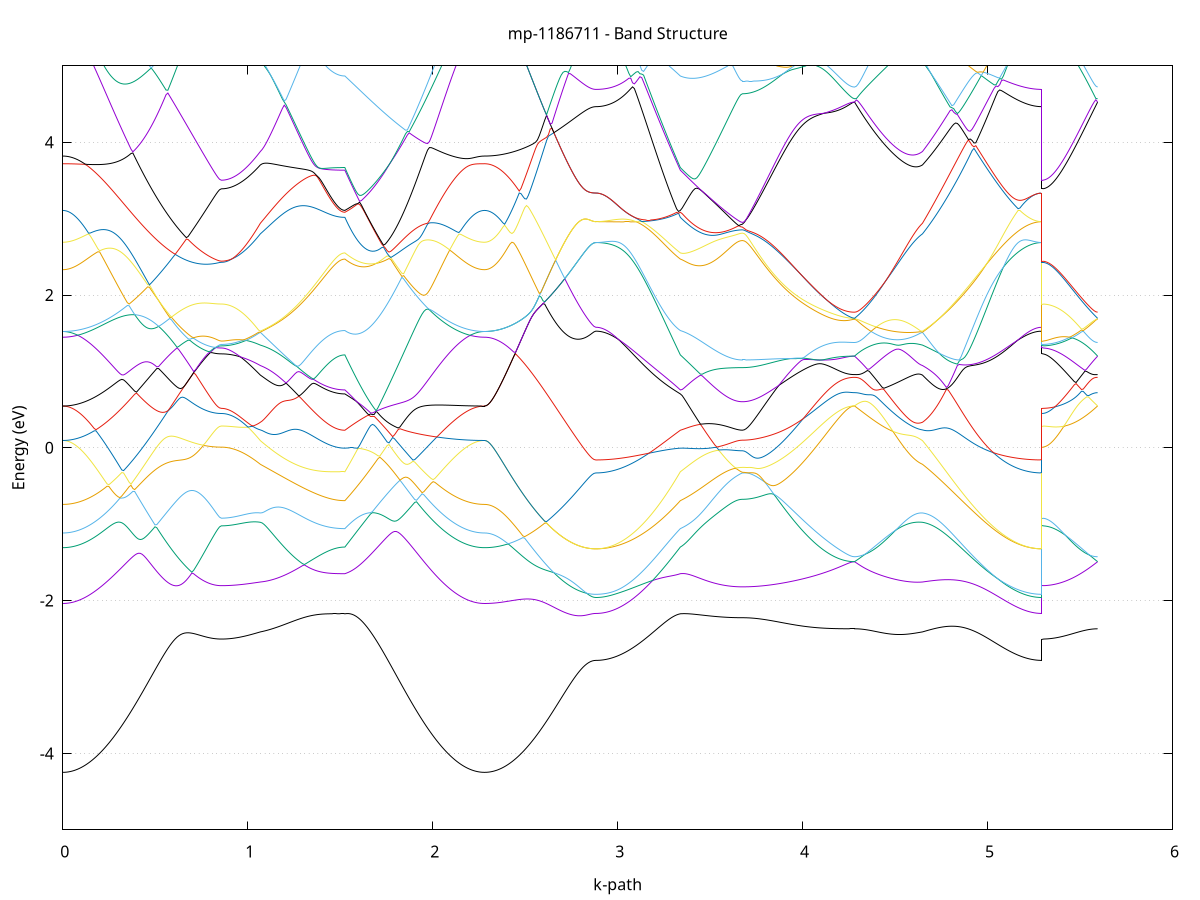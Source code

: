 set title 'mp-1186711 - Band Structure'
set xlabel 'k-path'
set ylabel 'Energy (eV)'
set grid y
set yrange [-5:5]
set terminal png size 800,600
set output 'mp-1186711_bands_gnuplot.png'
plot '-' using 1:2 with lines notitle, '-' using 1:2 with lines notitle, '-' using 1:2 with lines notitle, '-' using 1:2 with lines notitle, '-' using 1:2 with lines notitle, '-' using 1:2 with lines notitle, '-' using 1:2 with lines notitle, '-' using 1:2 with lines notitle, '-' using 1:2 with lines notitle, '-' using 1:2 with lines notitle, '-' using 1:2 with lines notitle, '-' using 1:2 with lines notitle, '-' using 1:2 with lines notitle, '-' using 1:2 with lines notitle, '-' using 1:2 with lines notitle, '-' using 1:2 with lines notitle, '-' using 1:2 with lines notitle, '-' using 1:2 with lines notitle, '-' using 1:2 with lines notitle, '-' using 1:2 with lines notitle, '-' using 1:2 with lines notitle, '-' using 1:2 with lines notitle, '-' using 1:2 with lines notitle, '-' using 1:2 with lines notitle, '-' using 1:2 with lines notitle, '-' using 1:2 with lines notitle, '-' using 1:2 with lines notitle, '-' using 1:2 with lines notitle, '-' using 1:2 with lines notitle, '-' using 1:2 with lines notitle, '-' using 1:2 with lines notitle, '-' using 1:2 with lines notitle, '-' using 1:2 with lines notitle, '-' using 1:2 with lines notitle, '-' using 1:2 with lines notitle, '-' using 1:2 with lines notitle, '-' using 1:2 with lines notitle, '-' using 1:2 with lines notitle, '-' using 1:2 with lines notitle, '-' using 1:2 with lines notitle, '-' using 1:2 with lines notitle, '-' using 1:2 with lines notitle, '-' using 1:2 with lines notitle, '-' using 1:2 with lines notitle, '-' using 1:2 with lines notitle, '-' using 1:2 with lines notitle, '-' using 1:2 with lines notitle, '-' using 1:2 with lines notitle
0.000000 -36.188108
0.009968 -36.188108
0.019936 -36.188008
0.029903 -36.187908
0.039871 -36.187808
0.049839 -36.187608
0.059807 -36.187308
0.069774 -36.187108
0.079742 -36.186708
0.089710 -36.186408
0.099678 -36.186008
0.109646 -36.185508
0.119613 -36.185008
0.129581 -36.184508
0.139549 -36.183908
0.149517 -36.183308
0.159485 -36.182608
0.169452 -36.181908
0.179420 -36.181208
0.189388 -36.180408
0.199356 -36.179608
0.209323 -36.178808
0.219291 -36.177908
0.229259 -36.177008
0.239227 -36.176008
0.249195 -36.175108
0.259162 -36.174108
0.269130 -36.173008
0.279098 -36.171908
0.289066 -36.170808
0.299034 -36.169708
0.309001 -36.168508
0.318969 -36.167308
0.328937 -36.166108
0.338905 -36.164908
0.348872 -36.163608
0.358840 -36.162308
0.368808 -36.161008
0.378776 -36.159708
0.388744 -36.158408
0.398711 -36.157008
0.408679 -36.155608
0.418647 -36.154208
0.428615 -36.152808
0.438582 -36.151408
0.448550 -36.150008
0.458518 -36.148508
0.468486 -36.147008
0.478454 -36.145608
0.488421 -36.144108
0.498389 -36.142608
0.508357 -36.141108
0.518325 -36.139608
0.528293 -36.138108
0.538260 -36.136608
0.548228 -36.135108
0.558196 -36.133608
0.568164 -36.132208
0.578131 -36.130708
0.588099 -36.129208
0.598067 -36.127708
0.608035 -36.126208
0.618003 -36.124708
0.627970 -36.123308
0.637938 -36.121808
0.647906 -36.120408
0.657874 -36.119008
0.667842 -36.117608
0.677809 -36.116208
0.687777 -36.114808
0.697745 -36.113508
0.707713 -36.112208
0.717680 -36.110908
0.727648 -36.109608
0.737616 -36.108408
0.747584 -36.107208
0.757552 -36.106108
0.767519 -36.105108
0.777487 -36.104008
0.787455 -36.103108
0.797423 -36.102208
0.807390 -36.101508
0.817358 -36.100808
0.827326 -36.100308
0.837294 -36.099908
0.847262 -36.099708
0.857229 -36.099608
0.857229 -36.099608
0.866820 -36.099608
0.876411 -36.099608
0.886002 -36.099608
0.895593 -36.099608
0.905184 -36.099608
0.914775 -36.099608
0.924366 -36.099608
0.933957 -36.099608
0.943548 -36.099608
0.953139 -36.099608
0.962730 -36.099708
0.972321 -36.099708
0.981912 -36.099708
0.991503 -36.099708
1.001094 -36.099708
1.010684 -36.099708
1.020275 -36.099708
1.029866 -36.099708
1.039457 -36.099808
1.049048 -36.099808
1.058639 -36.099808
1.068230 -36.099808
1.068230 -36.099808
1.078164 -36.099808
1.088098 -36.099908
1.098031 -36.100008
1.107965 -36.100208
1.117899 -36.100408
1.127833 -36.100608
1.137766 -36.100908
1.147700 -36.101208
1.157634 -36.101508
1.167568 -36.101808
1.177501 -36.102108
1.187435 -36.102408
1.197369 -36.102808
1.207303 -36.103108
1.217236 -36.103408
1.227170 -36.103808
1.237104 -36.104108
1.247038 -36.104508
1.256971 -36.104808
1.266905 -36.105208
1.276839 -36.105508
1.286773 -36.105808
1.296706 -36.106108
1.306640 -36.106508
1.316574 -36.106708
1.326508 -36.107108
1.336441 -36.107308
1.346375 -36.107608
1.356309 -36.107908
1.366243 -36.108108
1.376177 -36.108308
1.386110 -36.108608
1.396044 -36.108808
1.405978 -36.109008
1.415912 -36.109208
1.425845 -36.109308
1.435779 -36.109508
1.445713 -36.109608
1.455647 -36.109708
1.465580 -36.109808
1.475514 -36.109908
1.485448 -36.110008
1.495382 -36.110008
1.505315 -36.110108
1.515249 -36.110108
1.525183 -36.110108
1.525183 -36.110108
1.535122 -36.110908
1.545061 -36.111808
1.554999 -36.112808
1.564938 -36.113708
1.574877 -36.114708
1.584816 -36.115808
1.594755 -36.116908
1.604694 -36.118008
1.614633 -36.119208
1.624571 -36.120408
1.634510 -36.121608
1.644449 -36.122908
1.654388 -36.124208
1.664327 -36.125508
1.674266 -36.126808
1.684204 -36.128208
1.694143 -36.129608
1.704082 -36.131008
1.714021 -36.132408
1.723960 -36.133808
1.733899 -36.135208
1.743838 -36.136708
1.753776 -36.138108
1.763715 -36.139608
1.773654 -36.141108
1.783593 -36.142508
1.793532 -36.144008
1.803471 -36.145508
1.813410 -36.146908
1.823348 -36.148408
1.833287 -36.149808
1.843226 -36.151308
1.853165 -36.152708
1.863104 -36.154108
1.873043 -36.155508
1.882982 -36.156908
1.892920 -36.158308
1.902859 -36.159608
1.912798 -36.161008
1.922737 -36.162308
1.932676 -36.163608
1.942615 -36.164808
1.952553 -36.166108
1.962492 -36.167308
1.972431 -36.168508
1.982370 -36.169708
1.992309 -36.170808
2.002248 -36.171908
2.012187 -36.173008
2.022125 -36.174108
2.032064 -36.175108
2.042003 -36.176108
2.051942 -36.177008
2.061881 -36.177908
2.071820 -36.178808
2.081759 -36.179608
2.091697 -36.180508
2.101636 -36.181208
2.111575 -36.182008
2.121514 -36.182608
2.131453 -36.183308
2.141392 -36.183908
2.151331 -36.184508
2.161269 -36.185008
2.171208 -36.185508
2.181147 -36.186008
2.191086 -36.186408
2.201025 -36.186708
2.210964 -36.187108
2.220902 -36.187308
2.230841 -36.187608
2.240780 -36.187808
2.250719 -36.187908
2.260658 -36.188008
2.270597 -36.188108
2.280536 -36.188108
2.280536 -36.188108
2.290396 -36.188108
2.300256 -36.188008
2.310116 -36.187908
2.319975 -36.187808
2.329835 -36.187608
2.339695 -36.187308
2.349555 -36.187008
2.359415 -36.186708
2.369275 -36.186308
2.379135 -36.185908
2.388995 -36.185408
2.398855 -36.184908
2.408715 -36.184308
2.418575 -36.183808
2.428435 -36.183108
2.438295 -36.182408
2.448155 -36.181708
2.458015 -36.181008
2.467875 -36.180208
2.477735 -36.179308
2.487595 -36.178408
2.497455 -36.177508
2.507315 -36.176608
2.517175 -36.175608
2.527035 -36.174508
2.536895 -36.173508
2.546755 -36.172408
2.556615 -36.171308
2.566475 -36.170108
2.576335 -36.168908
2.586195 -36.167708
2.596055 -36.166408
2.605915 -36.165208
2.615775 -36.163908
2.625635 -36.162508
2.635495 -36.161208
2.645355 -36.159808
2.655215 -36.158408
2.665074 -36.157008
2.674934 -36.155608
2.684794 -36.154208
2.694654 -36.152708
2.704514 -36.151308
2.714374 -36.149808
2.724234 -36.148408
2.734094 -36.146908
2.743954 -36.145408
2.753814 -36.144008
2.763674 -36.142608
2.773534 -36.141208
2.783394 -36.139808
2.793254 -36.138508
2.803114 -36.137308
2.812974 -36.136108
2.822834 -36.135008
2.832694 -36.134008
2.842554 -36.133208
2.852414 -36.132508
2.862274 -36.132008
2.872134 -36.131608
2.881994 -36.131508
2.881994 -36.131508
2.891928 -36.131508
2.901861 -36.131508
2.911795 -36.131408
2.921729 -36.131308
2.931663 -36.131108
2.941596 -36.130908
2.951530 -36.130708
2.961464 -36.130408
2.971398 -36.130108
2.981331 -36.129808
2.991265 -36.129408
3.001199 -36.129008
3.011133 -36.128608
3.021066 -36.128108
3.031000 -36.127608
3.040934 -36.127108
3.050868 -36.126508
3.060801 -36.125908
3.070735 -36.125308
3.080669 -36.124608
3.090603 -36.123908
3.100536 -36.123208
3.110470 -36.122408
3.120404 -36.121708
3.130338 -36.120808
3.140271 -36.120008
3.150205 -36.119108
3.160139 -36.118208
3.170073 -36.117308
3.180006 -36.116408
3.189940 -36.115408
3.199874 -36.114408
3.209808 -36.113408
3.219742 -36.112408
3.229675 -36.111308
3.239609 -36.110208
3.249543 -36.109108
3.259477 -36.108008
3.269410 -36.106808
3.279344 -36.106008
3.289278 -36.106608
3.299212 -36.107208
3.309145 -36.107908
3.319079 -36.108608
3.329013 -36.109308
3.338947 -36.110108
3.338947 -36.110108
3.348820 -36.110608
3.358694 -36.111108
3.368568 -36.111808
3.378441 -36.112508
3.388315 -36.113308
3.398189 -36.114008
3.408063 -36.114808
3.417936 -36.115608
3.427810 -36.116308
3.437684 -36.117108
3.447557 -36.117808
3.457431 -36.118508
3.467305 -36.119208
3.477179 -36.119908
3.487052 -36.120508
3.496926 -36.121108
3.506800 -36.121708
3.516673 -36.122308
3.526547 -36.122808
3.536421 -36.123308
3.546295 -36.123808
3.556168 -36.124208
3.566042 -36.124608
3.575916 -36.125008
3.585789 -36.125308
3.595663 -36.125608
3.605537 -36.125908
3.615410 -36.126108
3.625284 -36.126308
3.635158 -36.126508
3.645032 -36.126608
3.654905 -36.126708
3.664779 -36.126708
3.674653 -36.126808
3.674653 -36.126808
3.684590 -36.126808
3.694527 -36.126708
3.704464 -36.126708
3.714400 -36.126608
3.724337 -36.126508
3.734274 -36.126308
3.744211 -36.126208
3.754148 -36.126008
3.764085 -36.125808
3.774022 -36.125608
3.783959 -36.125408
3.793896 -36.125108
3.803833 -36.124808
3.813770 -36.124508
3.823707 -36.124208
3.833644 -36.123808
3.843581 -36.123408
3.853517 -36.123108
3.863454 -36.122608
3.873391 -36.122208
3.883328 -36.121808
3.893265 -36.121308
3.903202 -36.120808
3.913139 -36.120308
3.923076 -36.119808
3.933013 -36.119208
3.942950 -36.118708
3.952887 -36.118108
3.962824 -36.117508
3.972761 -36.116908
3.982698 -36.116308
3.992635 -36.115708
4.002571 -36.115008
4.012508 -36.114408
4.022445 -36.113708
4.032382 -36.113108
4.042319 -36.112408
4.052256 -36.111708
4.062193 -36.111008
4.072130 -36.110308
4.082067 -36.109608
4.092004 -36.108908
4.101941 -36.108208
4.111878 -36.107508
4.121815 -36.106808
4.131752 -36.106208
4.141688 -36.105508
4.151625 -36.104808
4.161562 -36.104208
4.171499 -36.103608
4.181436 -36.103008
4.191373 -36.102408
4.201310 -36.101908
4.211247 -36.101408
4.221184 -36.100908
4.231121 -36.100508
4.241058 -36.100208
4.250995 -36.100008
4.260932 -36.099808
4.270869 -36.099608
4.280805 -36.099608
4.280805 -36.099608
4.290734 -36.099608
4.300663 -36.099608
4.310592 -36.099708
4.320521 -36.099808
4.330450 -36.099908
4.340379 -36.100008
4.350308 -36.100008
4.360236 -36.100208
4.370165 -36.100208
4.380094 -36.100408
4.390023 -36.100508
4.399952 -36.100608
4.409881 -36.100608
4.419810 -36.100708
4.429739 -36.100808
4.439667 -36.100908
4.449596 -36.100908
4.459525 -36.100908
4.469454 -36.101008
4.479383 -36.101008
4.489312 -36.101008
4.499241 -36.100908
4.509169 -36.100908
4.519098 -36.100908
4.529027 -36.100808
4.538956 -36.100708
4.548885 -36.100608
4.558814 -36.100608
4.568743 -36.100508
4.578672 -36.100308
4.588600 -36.100208
4.598529 -36.100108
4.608458 -36.100008
4.618387 -36.099908
4.628316 -36.099808
4.638245 -36.099808
4.648174 -36.099808
4.648174 -36.099808
4.658116 -36.099808
4.668058 -36.099808
4.678000 -36.099908
4.687942 -36.099908
4.697883 -36.099908
4.707825 -36.099908
4.717767 -36.099908
4.727709 -36.099908
4.737651 -36.100008
4.747593 -36.100008
4.757535 -36.100008
4.767477 -36.100008
4.777419 -36.100008
4.787361 -36.100108
4.797303 -36.100108
4.807245 -36.100108
4.817187 -36.100108
4.827129 -36.100808
4.837071 -36.101808
4.847013 -36.102808
4.856955 -36.103808
4.866897 -36.104808
4.876839 -36.105808
4.886781 -36.106708
4.896723 -36.107708
4.906665 -36.108708
4.916607 -36.109708
4.926549 -36.110608
4.936491 -36.111608
4.946433 -36.112508
4.956375 -36.113408
4.966317 -36.114408
4.976259 -36.115308
4.986201 -36.116208
4.996143 -36.117108
5.006085 -36.117908
5.016027 -36.118808
5.025969 -36.119608
5.035911 -36.120408
5.045853 -36.121208
5.055795 -36.121908
5.065737 -36.122708
5.075679 -36.123408
5.085621 -36.124108
5.095563 -36.124708
5.105505 -36.125408
5.115447 -36.126008
5.125389 -36.126608
5.135331 -36.127108
5.145273 -36.127608
5.155215 -36.128108
5.165157 -36.128608
5.175099 -36.129008
5.185041 -36.129408
5.194982 -36.129808
5.204924 -36.130108
5.214866 -36.130408
5.224808 -36.130708
5.234750 -36.130908
5.244692 -36.131108
5.254634 -36.131308
5.264576 -36.131408
5.274518 -36.131508
5.284460 -36.131508
5.294402 -36.131508
5.294402 -36.099608
5.304103 -36.099608
5.313804 -36.099608
5.323505 -36.099608
5.333206 -36.099608
5.342907 -36.099608
5.352608 -36.099608
5.362309 -36.099608
5.372010 -36.099608
5.381711 -36.099608
5.391412 -36.099608
5.401113 -36.099608
5.410814 -36.099608
5.420515 -36.099608
5.430215 -36.099608
5.439916 -36.099608
5.449617 -36.099608
5.459318 -36.099608
5.469019 -36.099608
5.478720 -36.099608
5.488421 -36.099608
5.498122 -36.099608
5.507823 -36.099608
5.517524 -36.099608
5.527225 -36.099608
5.536926 -36.099608
5.546627 -36.099608
5.556328 -36.099608
5.566029 -36.099608
5.575730 -36.099608
5.585430 -36.099608
5.595131 -36.099608
e
0.000000 -36.042808
0.009968 -36.042808
0.019936 -36.042808
0.029903 -36.042808
0.039871 -36.042908
0.049839 -36.042908
0.059807 -36.043008
0.069774 -36.043008
0.079742 -36.043108
0.089710 -36.043108
0.099678 -36.043208
0.109646 -36.043308
0.119613 -36.043408
0.129581 -36.043508
0.139549 -36.043708
0.149517 -36.043808
0.159485 -36.044008
0.169452 -36.044108
0.179420 -36.044308
0.189388 -36.044408
0.199356 -36.044608
0.209323 -36.044808
0.219291 -36.045008
0.229259 -36.045208
0.239227 -36.045408
0.249195 -36.045708
0.259162 -36.045908
0.269130 -36.046208
0.279098 -36.046408
0.289066 -36.046708
0.299034 -36.047008
0.309001 -36.047308
0.318969 -36.047608
0.328937 -36.047908
0.338905 -36.048308
0.348872 -36.048608
0.358840 -36.048908
0.368808 -36.049308
0.378776 -36.049708
0.388744 -36.050108
0.398711 -36.050508
0.408679 -36.050908
0.418647 -36.051308
0.428615 -36.051808
0.438582 -36.052608
0.448550 -36.053508
0.458518 -36.054508
0.468486 -36.055408
0.478454 -36.056308
0.488421 -36.057308
0.498389 -36.058208
0.508357 -36.059108
0.518325 -36.060008
0.528293 -36.060908
0.538260 -36.061808
0.548228 -36.062708
0.558196 -36.063508
0.568164 -36.064308
0.578131 -36.065208
0.588099 -36.066008
0.598067 -36.066708
0.608035 -36.067508
0.618003 -36.068208
0.627970 -36.068908
0.637938 -36.069608
0.647906 -36.070308
0.657874 -36.070908
0.667842 -36.071608
0.677809 -36.072208
0.687777 -36.072708
0.697745 -36.073208
0.707713 -36.073708
0.717680 -36.074208
0.727648 -36.074708
0.737616 -36.075108
0.747584 -36.075508
0.757552 -36.075808
0.767519 -36.076108
0.777487 -36.076408
0.787455 -36.076708
0.797423 -36.076908
0.807390 -36.077108
0.817358 -36.077308
0.827326 -36.077708
0.837294 -36.078008
0.847262 -36.078208
0.857229 -36.078208
0.857229 -36.078208
0.866820 -36.078208
0.876411 -36.078208
0.886002 -36.078108
0.895593 -36.078008
0.905184 -36.077908
0.914775 -36.078108
0.924366 -36.078308
0.933957 -36.078608
0.943548 -36.078908
0.953139 -36.079208
0.962730 -36.079508
0.972321 -36.079908
0.981912 -36.080308
0.991503 -36.080808
1.001094 -36.081208
1.010684 -36.081708
1.020275 -36.082308
1.029866 -36.082808
1.039457 -36.083408
1.049048 -36.084008
1.058639 -36.084608
1.068230 -36.085308
1.068230 -36.085308
1.078164 -36.085808
1.088098 -36.086208
1.098031 -36.086708
1.107965 -36.087208
1.117899 -36.087608
1.127833 -36.088108
1.137766 -36.088608
1.147700 -36.089008
1.157634 -36.089408
1.167568 -36.089908
1.177501 -36.090308
1.187435 -36.090708
1.197369 -36.091108
1.207303 -36.091508
1.217236 -36.091908
1.227170 -36.092308
1.237104 -36.092708
1.247038 -36.093008
1.256971 -36.093408
1.266905 -36.093708
1.276839 -36.094108
1.286773 -36.094408
1.296706 -36.094708
1.306640 -36.095008
1.316574 -36.095308
1.326508 -36.095508
1.336441 -36.095808
1.346375 -36.096108
1.356309 -36.096308
1.366243 -36.096508
1.376177 -36.096708
1.386110 -36.096908
1.396044 -36.097108
1.405978 -36.097308
1.415912 -36.097408
1.425845 -36.097608
1.435779 -36.097708
1.445713 -36.097808
1.455647 -36.098008
1.465580 -36.098008
1.475514 -36.098108
1.485448 -36.098208
1.495382 -36.098208
1.505315 -36.098308
1.515249 -36.098308
1.525183 -36.098308
1.525183 -36.098308
1.535122 -36.097008
1.545061 -36.095708
1.554999 -36.094408
1.564938 -36.093108
1.574877 -36.091808
1.584816 -36.090508
1.594755 -36.089108
1.604694 -36.087808
1.614633 -36.086508
1.624571 -36.085108
1.634510 -36.083708
1.644449 -36.082408
1.654388 -36.081008
1.664327 -36.079708
1.674266 -36.078308
1.684204 -36.076908
1.694143 -36.075608
1.704082 -36.074208
1.714021 -36.072808
1.723960 -36.071508
1.733899 -36.070108
1.743838 -36.068808
1.753776 -36.067508
1.763715 -36.066108
1.773654 -36.064808
1.783593 -36.063508
1.793532 -36.062208
1.803471 -36.060908
1.813410 -36.059608
1.823348 -36.058408
1.833287 -36.057108
1.843226 -36.055908
1.853165 -36.054608
1.863104 -36.053408
1.873043 -36.052208
1.882982 -36.051108
1.892920 -36.049908
1.902859 -36.048808
1.912798 -36.048008
1.922737 -36.047808
1.932676 -36.047508
1.942615 -36.047308
1.952553 -36.047108
1.962492 -36.046908
1.972431 -36.046608
1.982370 -36.046408
1.992309 -36.046208
2.002248 -36.046008
2.012187 -36.045808
2.022125 -36.045608
2.032064 -36.045408
2.042003 -36.045208
2.051942 -36.045008
2.061881 -36.044908
2.071820 -36.044708
2.081759 -36.044508
2.091697 -36.044308
2.101636 -36.044208
2.111575 -36.044108
2.121514 -36.043908
2.131453 -36.043808
2.141392 -36.043608
2.151331 -36.043508
2.161269 -36.043408
2.171208 -36.043308
2.181147 -36.043208
2.191086 -36.043108
2.201025 -36.043108
2.210964 -36.043008
2.220902 -36.043008
2.230841 -36.042908
2.240780 -36.042908
2.250719 -36.042808
2.260658 -36.042808
2.270597 -36.042808
2.280536 -36.042808
2.280536 -36.042808
2.290396 -36.042808
2.300256 -36.042908
2.310116 -36.043008
2.319975 -36.043208
2.329835 -36.043408
2.339695 -36.043608
2.349555 -36.043908
2.359415 -36.044308
2.369275 -36.044708
2.379135 -36.045108
2.388995 -36.045608
2.398855 -36.046108
2.408715 -36.046708
2.418575 -36.047308
2.428435 -36.048008
2.438295 -36.048708
2.448155 -36.049408
2.458015 -36.050208
2.467875 -36.051108
2.477735 -36.051908
2.487595 -36.052808
2.497455 -36.053808
2.507315 -36.054708
2.517175 -36.055808
2.527035 -36.056808
2.536895 -36.057908
2.546755 -36.059008
2.556615 -36.060208
2.566475 -36.061408
2.576335 -36.062608
2.586195 -36.063908
2.596055 -36.065208
2.605915 -36.066508
2.615775 -36.067808
2.625635 -36.069208
2.635495 -36.070508
2.645355 -36.072008
2.655215 -36.073408
2.665074 -36.074808
2.674934 -36.076308
2.684794 -36.077708
2.694654 -36.079208
2.704514 -36.080708
2.714374 -36.082208
2.724234 -36.083708
2.734094 -36.085108
2.743954 -36.086608
2.753814 -36.088108
2.763674 -36.089508
2.773534 -36.090908
2.783394 -36.092308
2.793254 -36.093608
2.803114 -36.094908
2.812974 -36.096108
2.822834 -36.097208
2.832694 -36.098208
2.842554 -36.099008
2.852414 -36.099708
2.862274 -36.100208
2.872134 -36.100608
2.881994 -36.100708
2.881994 -36.100708
2.891928 -36.100708
2.901861 -36.100708
2.911795 -36.100708
2.921729 -36.100708
2.931663 -36.100708
2.941596 -36.100708
2.951530 -36.100708
2.961464 -36.100708
2.971398 -36.100708
2.981331 -36.100708
2.991265 -36.100708
3.001199 -36.100708
3.011133 -36.100708
3.021066 -36.100708
3.031000 -36.100708
3.040934 -36.100708
3.050868 -36.100808
3.060801 -36.100808
3.070735 -36.100908
3.080669 -36.100908
3.090603 -36.101008
3.100536 -36.101008
3.110470 -36.101108
3.120404 -36.101208
3.130338 -36.101308
3.140271 -36.101508
3.150205 -36.101608
3.160139 -36.101808
3.170073 -36.102008
3.180006 -36.102208
3.189940 -36.102408
3.199874 -36.102708
3.209808 -36.103008
3.219742 -36.103308
3.229675 -36.103708
3.239609 -36.104108
3.249543 -36.104508
3.259477 -36.105008
3.269410 -36.105508
3.279344 -36.105608
3.289278 -36.104508
3.299212 -36.103308
3.309145 -36.102008
3.319079 -36.100808
3.329013 -36.099608
3.338947 -36.098308
3.338947 -36.098308
3.348820 -36.097708
3.358694 -36.096908
3.368568 -36.096108
3.378441 -36.095208
3.388315 -36.094208
3.398189 -36.093308
3.408063 -36.092408
3.417936 -36.091408
3.427810 -36.090508
3.437684 -36.089608
3.447557 -36.088808
3.457431 -36.087908
3.467305 -36.087108
3.477179 -36.086308
3.487052 -36.085608
3.496926 -36.084908
3.506800 -36.084208
3.516673 -36.083508
3.526547 -36.082908
3.536421 -36.082408
3.546295 -36.081808
3.556168 -36.081308
3.566042 -36.080808
3.575916 -36.080508
3.585789 -36.080108
3.595663 -36.079708
3.605537 -36.079408
3.615410 -36.079208
3.625284 -36.078908
3.635158 -36.078808
3.645032 -36.078608
3.654905 -36.078508
3.664779 -36.078508
3.674653 -36.078408
3.674653 -36.078408
3.684590 -36.078408
3.694527 -36.078408
3.704464 -36.078408
3.714400 -36.078408
3.724337 -36.078408
3.734274 -36.078408
3.744211 -36.078408
3.754148 -36.078408
3.764085 -36.078408
3.774022 -36.078408
3.783959 -36.078408
3.793896 -36.078408
3.803833 -36.078408
3.813770 -36.078408
3.823707 -36.078408
3.833644 -36.078408
3.843581 -36.078308
3.853517 -36.078308
3.863454 -36.078308
3.873391 -36.078308
3.883328 -36.078308
3.893265 -36.078308
3.903202 -36.078308
3.913139 -36.078308
3.923076 -36.078208
3.933013 -36.078208
3.942950 -36.078208
3.952887 -36.078208
3.962824 -36.078208
3.972761 -36.078208
3.982698 -36.078208
3.992635 -36.078108
4.002571 -36.078108
4.012508 -36.078108
4.022445 -36.078108
4.032382 -36.078108
4.042319 -36.078108
4.052256 -36.078108
4.062193 -36.078008
4.072130 -36.078008
4.082067 -36.078008
4.092004 -36.078008
4.101941 -36.078008
4.111878 -36.078008
4.121815 -36.078008
4.131752 -36.078008
4.141688 -36.077908
4.151625 -36.077908
4.161562 -36.077908
4.171499 -36.077908
4.181436 -36.077908
4.191373 -36.077908
4.201310 -36.077908
4.211247 -36.077908
4.221184 -36.077908
4.231121 -36.077908
4.241058 -36.077908
4.250995 -36.077908
4.260932 -36.077908
4.270869 -36.077908
4.280805 -36.077908
4.280805 -36.077908
4.290734 -36.077908
4.300663 -36.077908
4.310592 -36.077908
4.320521 -36.077908
4.330450 -36.077808
4.340379 -36.077808
4.350308 -36.077708
4.360236 -36.077608
4.370165 -36.077608
4.380094 -36.077608
4.390023 -36.077608
4.399952 -36.077608
4.409881 -36.077708
4.419810 -36.077708
4.429739 -36.077808
4.439667 -36.077908
4.449596 -36.078108
4.459525 -36.078208
4.469454 -36.078408
4.479383 -36.078608
4.489312 -36.078908
4.499241 -36.079108
4.509169 -36.079408
4.519098 -36.079708
4.529027 -36.080108
4.538956 -36.080508
4.548885 -36.080808
4.558814 -36.081208
4.568743 -36.081708
4.578672 -36.082108
4.588600 -36.082608
4.598529 -36.083008
4.608458 -36.083508
4.618387 -36.084008
4.628316 -36.084408
4.638245 -36.084908
4.648174 -36.085308
4.648174 -36.085308
4.658116 -36.086008
4.668058 -36.086708
4.678000 -36.087508
4.687942 -36.088208
4.697883 -36.089008
4.707825 -36.089808
4.717767 -36.090708
4.727709 -36.091508
4.737651 -36.092408
4.747593 -36.093308
4.757535 -36.094208
4.767477 -36.095108
4.777419 -36.096108
4.787361 -36.097008
4.797303 -36.097908
4.807245 -36.098908
4.817187 -36.099908
4.827129 -36.100208
4.837071 -36.100108
4.847013 -36.100208
4.856955 -36.100208
4.866897 -36.100208
4.876839 -36.100308
4.886781 -36.100308
4.896723 -36.100308
4.906665 -36.100308
4.916607 -36.100308
4.926549 -36.100308
4.936491 -36.100408
4.946433 -36.100408
4.956375 -36.100408
4.966317 -36.100408
4.976259 -36.100408
4.986201 -36.100408
4.996143 -36.100508
5.006085 -36.100508
5.016027 -36.100508
5.025969 -36.100508
5.035911 -36.100508
5.045853 -36.100508
5.055795 -36.100508
5.065737 -36.100508
5.075679 -36.100608
5.085621 -36.100608
5.095563 -36.100608
5.105505 -36.100608
5.115447 -36.100608
5.125389 -36.100608
5.135331 -36.100608
5.145273 -36.100608
5.155215 -36.100608
5.165157 -36.100608
5.175099 -36.100608
5.185041 -36.100608
5.194982 -36.100608
5.204924 -36.100708
5.214866 -36.100708
5.224808 -36.100708
5.234750 -36.100708
5.244692 -36.100708
5.254634 -36.100708
5.264576 -36.100708
5.274518 -36.100708
5.284460 -36.100708
5.294402 -36.100708
5.294402 -36.078208
5.304103 -36.078208
5.313804 -36.078208
5.323505 -36.078208
5.333206 -36.078208
5.342907 -36.078208
5.352608 -36.078208
5.362309 -36.078208
5.372010 -36.078208
5.381711 -36.078208
5.391412 -36.078208
5.401113 -36.078208
5.410814 -36.078208
5.420515 -36.078208
5.430215 -36.078108
5.439916 -36.078108
5.449617 -36.078108
5.459318 -36.078108
5.469019 -36.078108
5.478720 -36.078108
5.488421 -36.078108
5.498122 -36.078108
5.507823 -36.078008
5.517524 -36.078008
5.527225 -36.078008
5.536926 -36.078008
5.546627 -36.078008
5.556328 -36.078008
5.566029 -36.077908
5.575730 -36.077908
5.585430 -36.077908
5.595131 -36.077908
e
0.000000 -36.025508
0.009968 -36.025508
0.019936 -36.025608
0.029903 -36.025708
0.039871 -36.025808
0.049839 -36.026008
0.059807 -36.026208
0.069774 -36.026408
0.079742 -36.026608
0.089710 -36.026908
0.099678 -36.027308
0.109646 -36.027608
0.119613 -36.028008
0.129581 -36.028408
0.139549 -36.028908
0.149517 -36.029408
0.159485 -36.029908
0.169452 -36.030408
0.179420 -36.031008
0.189388 -36.031608
0.199356 -36.032208
0.209323 -36.032908
0.219291 -36.033508
0.229259 -36.034208
0.239227 -36.035008
0.249195 -36.035708
0.259162 -36.036508
0.269130 -36.037308
0.279098 -36.038108
0.289066 -36.038908
0.299034 -36.039708
0.309001 -36.040608
0.318969 -36.041508
0.328937 -36.042308
0.338905 -36.043208
0.348872 -36.044208
0.358840 -36.045108
0.368808 -36.046008
0.378776 -36.046908
0.388744 -36.047908
0.398711 -36.048808
0.408679 -36.049708
0.418647 -36.050708
0.428615 -36.051708
0.438582 -36.052208
0.448550 -36.052708
0.458518 -36.053208
0.468486 -36.053708
0.478454 -36.054208
0.488421 -36.054708
0.498389 -36.055208
0.508357 -36.055808
0.518325 -36.056408
0.528293 -36.056908
0.538260 -36.057508
0.548228 -36.058108
0.558196 -36.058808
0.568164 -36.059408
0.578131 -36.060008
0.588099 -36.060708
0.598067 -36.061408
0.608035 -36.062108
0.618003 -36.062808
0.627970 -36.063508
0.637938 -36.064208
0.647906 -36.065008
0.657874 -36.065708
0.667842 -36.066508
0.677809 -36.067308
0.687777 -36.068008
0.697745 -36.068808
0.707713 -36.069608
0.717680 -36.070408
0.727648 -36.071208
0.737616 -36.072008
0.747584 -36.072708
0.757552 -36.073508
0.767519 -36.074208
0.777487 -36.074908
0.787455 -36.075608
0.797423 -36.076208
0.807390 -36.076808
0.817358 -36.077308
0.827326 -36.077408
0.837294 -36.077508
0.847262 -36.077508
0.857229 -36.077508
0.857229 -36.077508
0.866820 -36.077508
0.876411 -36.077608
0.886002 -36.077708
0.895593 -36.077808
0.905184 -36.077808
0.914775 -36.077708
0.924366 -36.077508
0.933957 -36.077208
0.943548 -36.077008
0.953139 -36.076708
0.962730 -36.076308
0.972321 -36.076008
0.981912 -36.075608
0.991503 -36.075208
1.001094 -36.074708
1.010684 -36.074208
1.020275 -36.073708
1.029866 -36.073208
1.039457 -36.072708
1.049048 -36.072108
1.058639 -36.071508
1.068230 -36.070908
1.068230 -36.070908
1.078164 -36.070408
1.088098 -36.069808
1.098031 -36.069308
1.107965 -36.068708
1.117899 -36.068008
1.127833 -36.067408
1.137766 -36.066708
1.147700 -36.066108
1.157634 -36.065408
1.167568 -36.064708
1.177501 -36.064008
1.187435 -36.063308
1.197369 -36.062608
1.207303 -36.061908
1.217236 -36.061208
1.227170 -36.060508
1.237104 -36.059808
1.247038 -36.059108
1.256971 -36.058508
1.266905 -36.057808
1.276839 -36.057208
1.286773 -36.056608
1.296706 -36.056008
1.306640 -36.055508
1.316574 -36.054908
1.326508 -36.054408
1.336441 -36.053908
1.346375 -36.053408
1.356309 -36.052908
1.366243 -36.052508
1.376177 -36.052108
1.386110 -36.051708
1.396044 -36.051308
1.405978 -36.051008
1.415912 -36.050608
1.425845 -36.050408
1.435779 -36.050108
1.445713 -36.049808
1.455647 -36.049608
1.465580 -36.049508
1.475514 -36.049308
1.485448 -36.049208
1.495382 -36.049108
1.505315 -36.049008
1.515249 -36.049008
1.525183 -36.049008
1.525183 -36.049008
1.535122 -36.049408
1.545061 -36.049708
1.554999 -36.050108
1.564938 -36.050408
1.574877 -36.050708
1.584816 -36.051008
1.594755 -36.051208
1.604694 -36.051408
1.614633 -36.051508
1.624571 -36.051608
1.634510 -36.051808
1.644449 -36.051808
1.654388 -36.051908
1.664327 -36.051908
1.674266 -36.051908
1.684204 -36.051908
1.694143 -36.051908
1.704082 -36.051808
1.714021 -36.051708
1.723960 -36.051608
1.733899 -36.051508
1.743838 -36.051408
1.753776 -36.051308
1.763715 -36.051108
1.773654 -36.050908
1.783593 -36.050808
1.793532 -36.050608
1.803471 -36.050408
1.813410 -36.050208
1.823348 -36.050008
1.833287 -36.049808
1.843226 -36.049608
1.853165 -36.049408
1.863104 -36.049108
1.873043 -36.048908
1.882982 -36.048708
1.892920 -36.048508
1.902859 -36.048208
1.912798 -36.047708
1.922737 -36.046608
1.932676 -36.045508
1.942615 -36.044408
1.952553 -36.043408
1.962492 -36.042408
1.972431 -36.041408
1.982370 -36.040508
1.992309 -36.039508
2.002248 -36.038608
2.012187 -36.037708
2.022125 -36.036908
2.032064 -36.036108
2.042003 -36.035308
2.051942 -36.034508
2.061881 -36.033708
2.071820 -36.033008
2.081759 -36.032308
2.091697 -36.031708
2.101636 -36.031108
2.111575 -36.030508
2.121514 -36.029908
2.131453 -36.029408
2.141392 -36.028908
2.151331 -36.028408
2.161269 -36.028008
2.171208 -36.027608
2.181147 -36.027308
2.191086 -36.026908
2.201025 -36.026608
2.210964 -36.026408
2.220902 -36.026208
2.230841 -36.026008
2.240780 -36.025808
2.250719 -36.025708
2.260658 -36.025608
2.270597 -36.025608
2.280536 -36.025508
2.280536 -36.025508
2.290396 -36.025508
2.300256 -36.025508
2.310116 -36.025508
2.319975 -36.025508
2.329835 -36.025508
2.339695 -36.025508
2.349555 -36.025508
2.359415 -36.025508
2.369275 -36.025608
2.379135 -36.025608
2.388995 -36.025608
2.398855 -36.025608
2.408715 -36.025608
2.418575 -36.025608
2.428435 -36.025608
2.438295 -36.025608
2.448155 -36.025608
2.458015 -36.025608
2.467875 -36.025608
2.477735 -36.025608
2.487595 -36.025608
2.497455 -36.025708
2.507315 -36.025708
2.517175 -36.025708
2.527035 -36.025708
2.536895 -36.025708
2.546755 -36.025708
2.556615 -36.025708
2.566475 -36.025708
2.576335 -36.025708
2.586195 -36.025708
2.596055 -36.025708
2.605915 -36.025808
2.615775 -36.025808
2.625635 -36.025808
2.635495 -36.025808
2.645355 -36.025808
2.655215 -36.025808
2.665074 -36.025808
2.674934 -36.025808
2.684794 -36.025908
2.694654 -36.025908
2.704514 -36.025908
2.714374 -36.025908
2.724234 -36.025908
2.734094 -36.025908
2.743954 -36.025908
2.753814 -36.025908
2.763674 -36.025908
2.773534 -36.025908
2.783394 -36.025908
2.793254 -36.025908
2.803114 -36.025908
2.812974 -36.025908
2.822834 -36.025908
2.832694 -36.025908
2.842554 -36.025908
2.852414 -36.025908
2.862274 -36.026008
2.872134 -36.025908
2.881994 -36.026008
2.881994 -36.025908
2.891928 -36.026008
2.901861 -36.026008
2.911795 -36.026108
2.921729 -36.026208
2.931663 -36.026408
2.941596 -36.026608
2.951530 -36.026808
2.961464 -36.027108
2.971398 -36.027308
2.981331 -36.027708
2.991265 -36.028008
3.001199 -36.028408
3.011133 -36.028808
3.021066 -36.029308
3.031000 -36.029708
3.040934 -36.030208
3.050868 -36.030808
3.060801 -36.031308
3.070735 -36.031908
3.080669 -36.032508
3.090603 -36.033108
3.100536 -36.033708
3.110470 -36.034408
3.120404 -36.035008
3.130338 -36.035708
3.140271 -36.036408
3.150205 -36.037108
3.160139 -36.037808
3.170073 -36.038508
3.180006 -36.039208
3.189940 -36.039908
3.199874 -36.040608
3.209808 -36.041308
3.219742 -36.042008
3.229675 -36.042708
3.239609 -36.043408
3.249543 -36.044008
3.259477 -36.044708
3.269410 -36.045308
3.279344 -36.045908
3.289278 -36.046508
3.299212 -36.047008
3.309145 -36.047508
3.319079 -36.048108
3.329013 -36.048508
3.338947 -36.049008
3.338947 -36.049008
3.348820 -36.049108
3.358694 -36.049308
3.368568 -36.049508
3.378441 -36.049708
3.388315 -36.049808
3.398189 -36.050008
3.408063 -36.050108
3.417936 -36.050308
3.427810 -36.050408
3.437684 -36.050508
3.447557 -36.050608
3.457431 -36.050808
3.467305 -36.050908
3.477179 -36.051008
3.487052 -36.051108
3.496926 -36.051108
3.506800 -36.051208
3.516673 -36.051308
3.526547 -36.051408
3.536421 -36.051408
3.546295 -36.051508
3.556168 -36.051508
3.566042 -36.051608
3.575916 -36.051608
3.585789 -36.051708
3.595663 -36.051708
3.605537 -36.051708
3.615410 -36.051708
3.625284 -36.051808
3.635158 -36.051808
3.645032 -36.051808
3.654905 -36.051808
3.664779 -36.051808
3.674653 -36.051808
3.674653 -36.051808
3.684590 -36.051808
3.694527 -36.051808
3.704464 -36.051908
3.714400 -36.052008
3.724337 -36.052108
3.734274 -36.052208
3.744211 -36.052308
3.754148 -36.052508
3.764085 -36.052708
3.774022 -36.052908
3.783959 -36.053108
3.793896 -36.053408
3.803833 -36.053608
3.813770 -36.053908
3.823707 -36.054208
3.833644 -36.054608
3.843581 -36.054908
3.853517 -36.055308
3.863454 -36.055708
3.873391 -36.056108
3.883328 -36.056508
3.893265 -36.057008
3.903202 -36.057408
3.913139 -36.057908
3.923076 -36.058408
3.933013 -36.058908
3.942950 -36.059408
3.952887 -36.060008
3.962824 -36.060508
3.972761 -36.061108
3.982698 -36.061708
3.992635 -36.062308
4.002571 -36.062908
4.012508 -36.063508
4.022445 -36.064208
4.032382 -36.064808
4.042319 -36.065508
4.052256 -36.066108
4.062193 -36.066808
4.072130 -36.067508
4.082067 -36.068108
4.092004 -36.068808
4.101941 -36.069508
4.111878 -36.070108
4.121815 -36.070808
4.131752 -36.071508
4.141688 -36.072108
4.151625 -36.072808
4.161562 -36.073408
4.171499 -36.074008
4.181436 -36.074608
4.191373 -36.075108
4.201310 -36.075708
4.211247 -36.076108
4.221184 -36.076608
4.231121 -36.076908
4.241058 -36.077308
4.250995 -36.077508
4.260932 -36.077708
4.270869 -36.077808
4.280805 -36.077908
4.280805 -36.077908
4.290734 -36.077908
4.300663 -36.077808
4.310592 -36.077808
4.320521 -36.077708
4.330450 -36.077708
4.340379 -36.077708
4.350308 -36.077608
4.360236 -36.077608
4.370165 -36.077608
4.380094 -36.077508
4.390023 -36.077408
4.399952 -36.077308
4.409881 -36.077108
4.419810 -36.077008
4.429739 -36.076808
4.439667 -36.076708
4.449596 -36.076508
4.459525 -36.076308
4.469454 -36.076108
4.479383 -36.075908
4.489312 -36.075708
4.499241 -36.075508
4.509169 -36.075208
4.519098 -36.075008
4.529027 -36.074708
4.538956 -36.074508
4.548885 -36.074208
4.558814 -36.073908
4.568743 -36.073608
4.578672 -36.073308
4.588600 -36.073008
4.598529 -36.072608
4.608458 -36.072308
4.618387 -36.072008
4.628316 -36.071608
4.638245 -36.071208
4.648174 -36.070908
4.648174 -36.070908
4.658116 -36.070208
4.668058 -36.069508
4.678000 -36.068808
4.687942 -36.068008
4.697883 -36.067308
4.707825 -36.066508
4.717767 -36.065708
4.727709 -36.064908
4.737651 -36.064008
4.747593 -36.063208
4.757535 -36.062308
4.767477 -36.061408
4.777419 -36.060508
4.787361 -36.059608
4.797303 -36.058708
4.807245 -36.057808
4.817187 -36.056808
4.827129 -36.055908
4.837071 -36.055008
4.847013 -36.054008
4.856955 -36.053108
4.866897 -36.052108
4.876839 -36.051208
4.886781 -36.050208
4.896723 -36.049308
4.906665 -36.048308
4.916607 -36.047408
4.926549 -36.046408
4.936491 -36.045508
4.946433 -36.044508
4.956375 -36.043708
4.966317 -36.042808
4.976259 -36.041908
4.986201 -36.041008
4.996143 -36.040208
5.006085 -36.039308
5.016027 -36.038508
5.025969 -36.037708
5.035911 -36.036908
5.045853 -36.036108
5.055795 -36.035408
5.065737 -36.034708
5.075679 -36.034008
5.085621 -36.033308
5.095563 -36.032608
5.105505 -36.032008
5.115447 -36.031408
5.125389 -36.030808
5.135331 -36.030308
5.145273 -36.029808
5.155215 -36.029308
5.165157 -36.028908
5.175099 -36.028408
5.185041 -36.028008
5.194982 -36.027708
5.204924 -36.027408
5.214866 -36.027108
5.224808 -36.026808
5.234750 -36.026608
5.244692 -36.026408
5.254634 -36.026208
5.264576 -36.026108
5.274518 -36.026008
5.284460 -36.026008
5.294402 -36.025908
5.294402 -36.077508
5.304103 -36.077508
5.313804 -36.077508
5.323505 -36.077508
5.333206 -36.077508
5.342907 -36.077508
5.352608 -36.077508
5.362309 -36.077508
5.372010 -36.077608
5.381711 -36.077608
5.391412 -36.077608
5.401113 -36.077608
5.410814 -36.077608
5.420515 -36.077608
5.430215 -36.077608
5.439916 -36.077608
5.449617 -36.077608
5.459318 -36.077608
5.469019 -36.077608
5.478720 -36.077708
5.488421 -36.077708
5.498122 -36.077708
5.507823 -36.077708
5.517524 -36.077708
5.527225 -36.077808
5.536926 -36.077808
5.546627 -36.077808
5.556328 -36.077808
5.566029 -36.077808
5.575730 -36.077908
5.585430 -36.077908
5.595131 -36.077908
e
0.000000 -25.002008
0.009968 -25.002008
0.019936 -25.002008
0.029903 -25.002108
0.039871 -25.002108
0.049839 -25.002108
0.059807 -25.002108
0.069774 -25.002208
0.079742 -25.002208
0.089710 -25.002208
0.099678 -25.002308
0.109646 -25.002308
0.119613 -25.002408
0.129581 -25.002408
0.139549 -25.002508
0.149517 -25.002508
0.159485 -25.002608
0.169452 -25.002708
0.179420 -25.002808
0.189388 -25.002808
0.199356 -25.002908
0.209323 -25.003008
0.219291 -25.003108
0.229259 -25.003208
0.239227 -25.003308
0.249195 -25.003408
0.259162 -25.003508
0.269130 -25.003608
0.279098 -25.003708
0.289066 -25.003808
0.299034 -25.003908
0.309001 -25.004108
0.318969 -25.004208
0.328937 -25.004308
0.338905 -25.004408
0.348872 -25.004508
0.358840 -25.004708
0.368808 -25.004808
0.378776 -25.004908
0.388744 -25.005008
0.398711 -25.005208
0.408679 -25.005308
0.418647 -25.005408
0.428615 -25.005608
0.438582 -25.005708
0.448550 -25.005808
0.458518 -25.006008
0.468486 -25.006108
0.478454 -25.006208
0.488421 -25.006308
0.498389 -25.006508
0.508357 -25.006608
0.518325 -25.006708
0.528293 -25.006808
0.538260 -25.007008
0.548228 -25.007108
0.558196 -25.007208
0.568164 -25.007308
0.578131 -25.007408
0.588099 -25.007508
0.598067 -25.007608
0.608035 -25.007708
0.618003 -25.007808
0.627970 -25.007908
0.637938 -25.008008
0.647906 -25.008108
0.657874 -25.008208
0.667842 -25.008308
0.677809 -25.008408
0.687777 -25.008508
0.697745 -25.008508
0.707713 -25.008608
0.717680 -25.008708
0.727648 -25.008708
0.737616 -25.008808
0.747584 -25.008908
0.757552 -25.008908
0.767519 -25.009008
0.777487 -25.009008
0.787455 -25.009008
0.797423 -25.009108
0.807390 -25.009108
0.817358 -25.009108
0.827326 -25.009108
0.837294 -25.009108
0.847262 -25.009108
0.857229 -25.009108
0.857229 -25.009108
0.866820 -25.009108
0.876411 -25.009108
0.886002 -25.009108
0.895593 -25.009108
0.905184 -25.009008
0.914775 -25.009008
0.924366 -25.008908
0.933957 -25.008808
0.943548 -25.008708
0.953139 -25.008608
0.962730 -25.008508
0.972321 -25.008408
0.981912 -25.008308
0.991503 -25.008108
1.001094 -25.008008
1.010684 -25.007908
1.020275 -25.007708
1.029866 -25.007508
1.039457 -25.007408
1.049048 -25.007208
1.058639 -25.007008
1.068230 -25.006908
1.068230 -25.006908
1.078164 -25.006708
1.088098 -25.006608
1.098031 -25.006508
1.107965 -25.006308
1.117899 -25.006208
1.127833 -25.006108
1.137766 -25.005908
1.147700 -25.005808
1.157634 -25.005708
1.167568 -25.005508
1.177501 -25.005408
1.187435 -25.005308
1.197369 -25.005208
1.207303 -25.005108
1.217236 -25.005008
1.227170 -25.004908
1.237104 -25.004808
1.247038 -25.004708
1.256971 -25.004708
1.266905 -25.004608
1.276839 -25.004508
1.286773 -25.004408
1.296706 -25.004408
1.306640 -25.004308
1.316574 -25.004208
1.326508 -25.004208
1.336441 -25.004108
1.346375 -25.004008
1.356309 -25.004008
1.366243 -25.003908
1.376177 -25.003908
1.386110 -25.003808
1.396044 -25.003808
1.405978 -25.003708
1.415912 -25.003708
1.425845 -25.003608
1.435779 -25.003608
1.445713 -25.003608
1.455647 -25.003608
1.465580 -25.003508
1.475514 -25.003508
1.485448 -25.003508
1.495382 -25.003508
1.505315 -25.003508
1.515249 -25.003508
1.525183 -25.003508
1.525183 -25.003508
1.535122 -25.003508
1.545061 -25.003508
1.554999 -25.003508
1.564938 -25.003508
1.574877 -25.003508
1.584816 -25.003508
1.594755 -25.003508
1.604694 -25.003508
1.614633 -25.003508
1.624571 -25.003508
1.634510 -25.003508
1.644449 -25.003508
1.654388 -25.003508
1.664327 -25.003508
1.674266 -25.003508
1.684204 -25.003508
1.694143 -25.003508
1.704082 -25.003508
1.714021 -25.003508
1.723960 -25.003508
1.733899 -25.003408
1.743838 -25.003408
1.753776 -25.003408
1.763715 -25.003408
1.773654 -25.003408
1.783593 -25.003308
1.793532 -25.003308
1.803471 -25.003308
1.813410 -25.003308
1.823348 -25.003308
1.833287 -25.003208
1.843226 -25.003208
1.853165 -25.003208
1.863104 -25.003108
1.873043 -25.003108
1.882982 -25.003108
1.892920 -25.003008
1.902859 -25.003008
1.912798 -25.003008
1.922737 -25.002908
1.932676 -25.002908
1.942615 -25.002908
1.952553 -25.002808
1.962492 -25.002808
1.972431 -25.002808
1.982370 -25.002708
1.992309 -25.002708
2.002248 -25.002708
2.012187 -25.002608
2.022125 -25.002608
2.032064 -25.002508
2.042003 -25.002508
2.051942 -25.002508
2.061881 -25.002408
2.071820 -25.002408
2.081759 -25.002408
2.091697 -25.002408
2.101636 -25.002308
2.111575 -25.002308
2.121514 -25.002308
2.131453 -25.002208
2.141392 -25.002208
2.151331 -25.002208
2.161269 -25.002208
2.171208 -25.002108
2.181147 -25.002108
2.191086 -25.002108
2.201025 -25.002108
2.210964 -25.002108
2.220902 -25.002108
2.230841 -25.002108
2.240780 -25.002108
2.250719 -25.002008
2.260658 -25.002008
2.270597 -25.002008
2.280536 -25.002008
2.280536 -25.002008
2.290396 -25.002008
2.300256 -25.002008
2.310116 -25.002008
2.319975 -25.002008
2.329835 -25.002108
2.339695 -25.002108
2.349555 -25.002108
2.359415 -25.002108
2.369275 -25.002108
2.379135 -25.002108
2.388995 -25.002108
2.398855 -25.002108
2.408715 -25.002108
2.418575 -25.002108
2.428435 -25.002208
2.438295 -25.002208
2.448155 -25.002208
2.458015 -25.002208
2.467875 -25.002208
2.477735 -25.002308
2.487595 -25.002308
2.497455 -25.002308
2.507315 -25.002308
2.517175 -25.002308
2.527035 -25.002408
2.536895 -25.002408
2.546755 -25.002408
2.556615 -25.002408
2.566475 -25.002508
2.576335 -25.002508
2.586195 -25.002508
2.596055 -25.002508
2.605915 -25.002508
2.615775 -25.002608
2.625635 -25.002608
2.635495 -25.002608
2.645355 -25.002608
2.655215 -25.002708
2.665074 -25.002708
2.674934 -25.002708
2.684794 -25.002708
2.694654 -25.002708
2.704514 -25.002808
2.714374 -25.002808
2.724234 -25.002808
2.734094 -25.002808
2.743954 -25.002808
2.753814 -25.002808
2.763674 -25.002908
2.773534 -25.002908
2.783394 -25.002908
2.793254 -25.002908
2.803114 -25.002908
2.812974 -25.002908
2.822834 -25.002908
2.832694 -25.002908
2.842554 -25.002908
2.852414 -25.002908
2.862274 -25.002908
2.872134 -25.002908
2.881994 -25.002908
2.881994 -25.002908
2.891928 -25.002908
2.901861 -25.002908
2.911795 -25.002908
2.921729 -25.002908
2.931663 -25.002908
2.941596 -25.002908
2.951530 -25.003008
2.961464 -25.003008
2.971398 -25.003008
2.981331 -25.003008
2.991265 -25.003008
3.001199 -25.003008
3.011133 -25.003008
3.021066 -25.003008
3.031000 -25.003008
3.040934 -25.003008
3.050868 -25.003008
3.060801 -25.003108
3.070735 -25.003108
3.080669 -25.003108
3.090603 -25.003108
3.100536 -25.003108
3.110470 -25.003108
3.120404 -25.003108
3.130338 -25.003208
3.140271 -25.003208
3.150205 -25.003208
3.160139 -25.003208
3.170073 -25.003208
3.180006 -25.003208
3.189940 -25.003208
3.199874 -25.003308
3.209808 -25.003308
3.219742 -25.003308
3.229675 -25.003308
3.239609 -25.003308
3.249543 -25.003308
3.259477 -25.003408
3.269410 -25.003408
3.279344 -25.003408
3.289278 -25.003408
3.299212 -25.003408
3.309145 -25.003408
3.319079 -25.003408
3.329013 -25.003508
3.338947 -25.003508
3.338947 -25.003508
3.348820 -25.003508
3.358694 -25.003508
3.368568 -25.003508
3.378441 -25.003508
3.388315 -25.003508
3.398189 -25.003508
3.408063 -25.003508
3.417936 -25.003508
3.427810 -25.003508
3.437684 -25.003508
3.447557 -25.003508
3.457431 -25.003508
3.467305 -25.003508
3.477179 -25.003508
3.487052 -25.003508
3.496926 -25.003508
3.506800 -25.003608
3.516673 -25.003608
3.526547 -25.003608
3.536421 -25.003608
3.546295 -25.003608
3.556168 -25.003608
3.566042 -25.003608
3.575916 -25.003608
3.585789 -25.003608
3.595663 -25.003608
3.605537 -25.003608
3.615410 -25.003608
3.625284 -25.003608
3.635158 -25.003608
3.645032 -25.003608
3.654905 -25.003608
3.664779 -25.003608
3.674653 -25.003608
3.674653 -25.003608
3.684590 -25.003608
3.694527 -25.003608
3.704464 -25.003608
3.714400 -25.003708
3.724337 -25.003708
3.734274 -25.003708
3.744211 -25.003708
3.754148 -25.003808
3.764085 -25.003808
3.774022 -25.003808
3.783959 -25.003908
3.793896 -25.003908
3.803833 -25.004008
3.813770 -25.004108
3.823707 -25.004108
3.833644 -25.004208
3.843581 -25.004308
3.853517 -25.004308
3.863454 -25.004408
3.873391 -25.004508
3.883328 -25.004608
3.893265 -25.004708
3.903202 -25.004708
3.913139 -25.004808
3.923076 -25.004908
3.933013 -25.005008
3.942950 -25.005108
3.952887 -25.005208
3.962824 -25.005308
3.972761 -25.005408
3.982698 -25.005508
3.992635 -25.005608
4.002571 -25.005608
4.012508 -25.005708
4.022445 -25.005808
4.032382 -25.005908
4.042319 -25.006008
4.052256 -25.006108
4.062193 -25.006208
4.072130 -25.006308
4.082067 -25.006308
4.092004 -25.006408
4.101941 -25.006508
4.111878 -25.006608
4.121815 -25.006608
4.131752 -25.006708
4.141688 -25.006808
4.151625 -25.006808
4.161562 -25.006908
4.171499 -25.006908
4.181436 -25.007008
4.191373 -25.007008
4.201310 -25.007108
4.211247 -25.007108
4.221184 -25.007108
4.231121 -25.007208
4.241058 -25.007208
4.250995 -25.007208
4.260932 -25.007208
4.270869 -25.007208
4.280805 -25.007208
4.280805 -25.007208
4.290734 -25.007308
4.300663 -25.007408
4.310592 -25.007508
4.320521 -25.007508
4.330450 -25.007608
4.340379 -25.007608
4.350308 -25.007708
4.360236 -25.007708
4.370165 -25.007808
4.380094 -25.007808
4.390023 -25.007908
4.399952 -25.007908
4.409881 -25.007908
4.419810 -25.007908
4.429739 -25.008008
4.439667 -25.008008
4.449596 -25.008008
4.459525 -25.008008
4.469454 -25.008008
4.479383 -25.007908
4.489312 -25.007908
4.499241 -25.007908
4.509169 -25.007908
4.519098 -25.007808
4.529027 -25.007808
4.538956 -25.007708
4.548885 -25.007708
4.558814 -25.007608
4.568743 -25.007608
4.578672 -25.007508
4.588600 -25.007408
4.598529 -25.007308
4.608458 -25.007308
4.618387 -25.007208
4.628316 -25.007108
4.638245 -25.007008
4.648174 -25.006908
4.648174 -25.006908
4.658116 -25.006708
4.668058 -25.006508
4.678000 -25.006308
4.687942 -25.006108
4.697883 -25.005908
4.707825 -25.005708
4.717767 -25.005508
4.727709 -25.005308
4.737651 -25.005208
4.747593 -25.005008
4.757535 -25.004808
4.767477 -25.004608
4.777419 -25.004508
4.787361 -25.004408
4.797303 -25.004408
4.807245 -25.004308
4.817187 -25.004308
4.827129 -25.004208
4.837071 -25.004208
4.847013 -25.004208
4.856955 -25.004108
4.866897 -25.004108
4.876839 -25.004008
4.886781 -25.004008
4.896723 -25.003908
4.906665 -25.003908
4.916607 -25.003908
4.926549 -25.003808
4.936491 -25.003808
4.946433 -25.003708
4.956375 -25.003708
4.966317 -25.003708
4.976259 -25.003608
4.986201 -25.003608
4.996143 -25.003508
5.006085 -25.003508
5.016027 -25.003508
5.025969 -25.003408
5.035911 -25.003408
5.045853 -25.003408
5.055795 -25.003308
5.065737 -25.003308
5.075679 -25.003308
5.085621 -25.003208
5.095563 -25.003208
5.105505 -25.003208
5.115447 -25.003208
5.125389 -25.003108
5.135331 -25.003108
5.145273 -25.003108
5.155215 -25.003108
5.165157 -25.003108
5.175099 -25.003008
5.185041 -25.003008
5.194982 -25.003008
5.204924 -25.003008
5.214866 -25.003008
5.224808 -25.003008
5.234750 -25.003008
5.244692 -25.003008
5.254634 -25.002908
5.264576 -25.002908
5.274518 -25.002908
5.284460 -25.002908
5.294402 -25.002908
5.294402 -25.009108
5.304103 -25.009108
5.313804 -25.009108
5.323505 -25.009108
5.333206 -25.009108
5.342907 -25.009108
5.352608 -25.009108
5.362309 -25.009008
5.372010 -25.009008
5.381711 -25.008908
5.391412 -25.008908
5.401113 -25.008908
5.410814 -25.008808
5.420515 -25.008708
5.430215 -25.008708
5.439916 -25.008608
5.449617 -25.008508
5.459318 -25.008508
5.469019 -25.008408
5.478720 -25.008308
5.488421 -25.008208
5.498122 -25.008208
5.507823 -25.008108
5.517524 -25.008008
5.527225 -25.007908
5.536926 -25.007808
5.546627 -25.007708
5.556328 -25.007608
5.566029 -25.007508
5.575730 -25.007408
5.585430 -25.007308
5.595131 -25.007208
e
0.000000 -25.002008
0.009968 -25.002008
0.019936 -25.002008
0.029903 -25.002008
0.039871 -25.002008
0.049839 -25.002008
0.059807 -25.001908
0.069774 -25.001908
0.079742 -25.001908
0.089710 -25.001808
0.099678 -25.001808
0.109646 -25.001808
0.119613 -25.001708
0.129581 -25.001708
0.139549 -25.001608
0.149517 -25.001508
0.159485 -25.001508
0.169452 -25.001408
0.179420 -25.001408
0.189388 -25.001308
0.199356 -25.001308
0.209323 -25.001208
0.219291 -25.001108
0.229259 -25.001108
0.239227 -25.001008
0.249195 -25.001008
0.259162 -25.000908
0.269130 -25.000908
0.279098 -25.000908
0.289066 -25.000808
0.299034 -25.000808
0.309001 -25.000808
0.318969 -25.000808
0.328937 -25.000708
0.338905 -25.000708
0.348872 -25.000708
0.358840 -25.000708
0.368808 -25.000808
0.378776 -25.000808
0.388744 -25.000808
0.398711 -25.000808
0.408679 -25.000908
0.418647 -25.000908
0.428615 -25.001008
0.438582 -25.001008
0.448550 -25.001108
0.458518 -25.001208
0.468486 -25.001308
0.478454 -25.001408
0.488421 -25.001508
0.498389 -25.001608
0.508357 -25.001708
0.518325 -25.001808
0.528293 -25.001908
0.538260 -25.002008
0.548228 -25.002208
0.558196 -25.002308
0.568164 -25.002408
0.578131 -25.002608
0.588099 -25.002708
0.598067 -25.002808
0.608035 -25.003008
0.618003 -25.003108
0.627970 -25.003308
0.637938 -25.003408
0.647906 -25.003608
0.657874 -25.003708
0.667842 -25.003808
0.677809 -25.004008
0.687777 -25.004108
0.697745 -25.004208
0.707713 -25.004308
0.717680 -25.004508
0.727648 -25.004608
0.737616 -25.004708
0.747584 -25.004808
0.757552 -25.004908
0.767519 -25.004908
0.777487 -25.005008
0.787455 -25.005108
0.797423 -25.005108
0.807390 -25.005208
0.817358 -25.005208
0.827326 -25.005308
0.837294 -25.005308
0.847262 -25.005308
0.857229 -25.005308
0.857229 -25.005308
0.866820 -25.005308
0.876411 -25.005308
0.886002 -25.005308
0.895593 -25.005308
0.905184 -25.005308
0.914775 -25.005308
0.924366 -25.005308
0.933957 -25.005308
0.943548 -25.005208
0.953139 -25.005208
0.962730 -25.005208
0.972321 -25.005208
0.981912 -25.005208
0.991503 -25.005208
1.001094 -25.005108
1.010684 -25.005108
1.020275 -25.005108
1.029866 -25.005108
1.039457 -25.005008
1.049048 -25.005008
1.058639 -25.005008
1.068230 -25.004908
1.068230 -25.004908
1.078164 -25.004908
1.088098 -25.004908
1.098031 -25.004908
1.107965 -25.004808
1.117899 -25.004808
1.127833 -25.004708
1.137766 -25.004608
1.147700 -25.004608
1.157634 -25.004508
1.167568 -25.004408
1.177501 -25.004308
1.187435 -25.004208
1.197369 -25.004108
1.207303 -25.004008
1.217236 -25.003908
1.227170 -25.003708
1.237104 -25.003608
1.247038 -25.003508
1.256971 -25.003308
1.266905 -25.003208
1.276839 -25.003108
1.286773 -25.002908
1.296706 -25.002808
1.306640 -25.002708
1.316574 -25.002508
1.326508 -25.002408
1.336441 -25.002308
1.346375 -25.002208
1.356309 -25.002008
1.366243 -25.001908
1.376177 -25.001808
1.386110 -25.001708
1.396044 -25.001608
1.405978 -25.001508
1.415912 -25.001508
1.425845 -25.001408
1.435779 -25.001308
1.445713 -25.001308
1.455647 -25.001208
1.465580 -25.001208
1.475514 -25.001108
1.485448 -25.001108
1.495382 -25.001108
1.505315 -25.001008
1.515249 -25.001008
1.525183 -25.001008
1.525183 -25.001008
1.535122 -25.001008
1.545061 -25.000908
1.554999 -25.000908
1.564938 -25.000908
1.574877 -25.000808
1.584816 -25.000808
1.594755 -25.000708
1.604694 -25.000708
1.614633 -25.000708
1.624571 -25.000708
1.634510 -25.000608
1.644449 -25.000608
1.654388 -25.000608
1.664327 -25.000608
1.674266 -25.000608
1.684204 -25.000608
1.694143 -25.000608
1.704082 -25.000608
1.714021 -25.000608
1.723960 -25.000608
1.733899 -25.000608
1.743838 -25.000608
1.753776 -25.000608
1.763715 -25.000608
1.773654 -25.000608
1.783593 -25.000608
1.793532 -25.000608
1.803471 -25.000608
1.813410 -25.000708
1.823348 -25.000708
1.833287 -25.000708
1.843226 -25.000708
1.853165 -25.000808
1.863104 -25.000808
1.873043 -25.000808
1.882982 -25.000908
1.892920 -25.000908
1.902859 -25.000908
1.912798 -25.001008
1.922737 -25.001008
1.932676 -25.001008
1.942615 -25.001108
1.952553 -25.001108
1.962492 -25.001208
1.972431 -25.001208
1.982370 -25.001208
1.992309 -25.001308
2.002248 -25.001308
2.012187 -25.001408
2.022125 -25.001408
2.032064 -25.001408
2.042003 -25.001508
2.051942 -25.001508
2.061881 -25.001608
2.071820 -25.001608
2.081759 -25.001608
2.091697 -25.001708
2.101636 -25.001708
2.111575 -25.001708
2.121514 -25.001808
2.131453 -25.001808
2.141392 -25.001808
2.151331 -25.001908
2.161269 -25.001908
2.171208 -25.001908
2.181147 -25.001908
2.191086 -25.001908
2.201025 -25.002008
2.210964 -25.002008
2.220902 -25.002008
2.230841 -25.002008
2.240780 -25.002008
2.250719 -25.002008
2.260658 -25.002008
2.270597 -25.002008
2.280536 -25.002008
2.280536 -25.002008
2.290396 -25.002008
2.300256 -25.002008
2.310116 -25.002008
2.319975 -25.002008
2.329835 -25.002108
2.339695 -25.002108
2.349555 -25.002108
2.359415 -25.002108
2.369275 -25.002108
2.379135 -25.002108
2.388995 -25.002108
2.398855 -25.002108
2.408715 -25.002108
2.418575 -25.002108
2.428435 -25.002208
2.438295 -25.002208
2.448155 -25.002208
2.458015 -25.002208
2.467875 -25.002208
2.477735 -25.002308
2.487595 -25.002308
2.497455 -25.002308
2.507315 -25.002308
2.517175 -25.002308
2.527035 -25.002408
2.536895 -25.002408
2.546755 -25.002408
2.556615 -25.002408
2.566475 -25.002508
2.576335 -25.002508
2.586195 -25.002508
2.596055 -25.002508
2.605915 -25.002508
2.615775 -25.002608
2.625635 -25.002608
2.635495 -25.002608
2.645355 -25.002608
2.655215 -25.002708
2.665074 -25.002708
2.674934 -25.002708
2.684794 -25.002708
2.694654 -25.002708
2.704514 -25.002808
2.714374 -25.002808
2.724234 -25.002808
2.734094 -25.002808
2.743954 -25.002808
2.753814 -25.002808
2.763674 -25.002908
2.773534 -25.002908
2.783394 -25.002908
2.793254 -25.002908
2.803114 -25.002908
2.812974 -25.002908
2.822834 -25.002908
2.832694 -25.002908
2.842554 -25.002908
2.852414 -25.002908
2.862274 -25.002908
2.872134 -25.002908
2.881994 -25.002908
2.881994 -25.002908
2.891928 -25.002908
2.901861 -25.002908
2.911795 -25.002908
2.921729 -25.002908
2.931663 -25.002908
2.941596 -25.002908
2.951530 -25.002908
2.961464 -25.002808
2.971398 -25.002808
2.981331 -25.002808
2.991265 -25.002808
3.001199 -25.002708
3.011133 -25.002708
3.021066 -25.002708
3.031000 -25.002608
3.040934 -25.002608
3.050868 -25.002608
3.060801 -25.002508
3.070735 -25.002508
3.080669 -25.002408
3.090603 -25.002408
3.100536 -25.002308
3.110470 -25.002308
3.120404 -25.002208
3.130338 -25.002208
3.140271 -25.002108
3.150205 -25.002008
3.160139 -25.002008
3.170073 -25.001908
3.180006 -25.001908
3.189940 -25.001808
3.199874 -25.001808
3.209808 -25.001708
3.219742 -25.001608
3.229675 -25.001608
3.239609 -25.001508
3.249543 -25.001508
3.259477 -25.001408
3.269410 -25.001408
3.279344 -25.001308
3.289278 -25.001308
3.299212 -25.001208
3.309145 -25.001208
3.319079 -25.001108
3.329013 -25.001108
3.338947 -25.001008
3.338947 -25.001008
3.348820 -25.001008
3.358694 -25.001008
3.368568 -25.001008
3.378441 -25.000908
3.388315 -25.000908
3.398189 -25.000908
3.408063 -25.000908
3.417936 -25.000908
3.427810 -25.000808
3.437684 -25.000808
3.447557 -25.000808
3.457431 -25.000808
3.467305 -25.000808
3.477179 -25.000808
3.487052 -25.000708
3.496926 -25.000708
3.506800 -25.000708
3.516673 -25.000708
3.526547 -25.000708
3.536421 -25.000708
3.546295 -25.000708
3.556168 -25.000608
3.566042 -25.000608
3.575916 -25.000608
3.585789 -25.000608
3.595663 -25.000608
3.605537 -25.000608
3.615410 -25.000608
3.625284 -25.000608
3.635158 -25.000608
3.645032 -25.000608
3.654905 -25.000608
3.664779 -25.000608
3.674653 -25.000608
3.674653 -25.000608
3.684590 -25.000608
3.694527 -25.000608
3.704464 -25.000608
3.714400 -25.000608
3.724337 -25.000708
3.734274 -25.000708
3.744211 -25.000808
3.754148 -25.000908
3.764085 -25.000908
3.774022 -25.001008
3.783959 -25.001108
3.793896 -25.001208
3.803833 -25.001308
3.813770 -25.001408
3.823707 -25.001508
3.833644 -25.001608
3.843581 -25.001808
3.853517 -25.001908
3.863454 -25.002008
3.873391 -25.002208
3.883328 -25.002308
3.893265 -25.002508
3.903202 -25.002708
3.913139 -25.002808
3.923076 -25.003008
3.933013 -25.003108
3.942950 -25.003308
3.952887 -25.003508
3.962824 -25.003608
3.972761 -25.003808
3.982698 -25.004008
3.992635 -25.004208
4.002571 -25.004308
4.012508 -25.004508
4.022445 -25.004708
4.032382 -25.004808
4.042319 -25.005008
4.052256 -25.005208
4.062193 -25.005308
4.072130 -25.005508
4.082067 -25.005608
4.092004 -25.005808
4.101941 -25.005908
4.111878 -25.006008
4.121815 -25.006208
4.131752 -25.006308
4.141688 -25.006408
4.151625 -25.006508
4.161562 -25.006608
4.171499 -25.006708
4.181436 -25.006808
4.191373 -25.006908
4.201310 -25.006908
4.211247 -25.007008
4.221184 -25.007108
4.231121 -25.007108
4.241058 -25.007208
4.250995 -25.007208
4.260932 -25.007208
4.270869 -25.007208
4.280805 -25.007208
4.280805 -25.007208
4.290734 -25.007108
4.300663 -25.007108
4.310592 -25.007008
4.320521 -25.006908
4.330450 -25.006808
4.340379 -25.006708
4.350308 -25.006608
4.360236 -25.006608
4.370165 -25.006508
4.380094 -25.006408
4.390023 -25.006308
4.399952 -25.006208
4.409881 -25.006108
4.419810 -25.006108
4.429739 -25.006008
4.439667 -25.005908
4.449596 -25.005808
4.459525 -25.005808
4.469454 -25.005708
4.479383 -25.005608
4.489312 -25.005608
4.499241 -25.005508
4.509169 -25.005508
4.519098 -25.005408
4.529027 -25.005408
4.538956 -25.005308
4.548885 -25.005308
4.558814 -25.005208
4.568743 -25.005208
4.578672 -25.005108
4.588600 -25.005108
4.598529 -25.005108
4.608458 -25.005008
4.618387 -25.005008
4.628316 -25.005008
4.638245 -25.005008
4.648174 -25.004908
4.648174 -25.004908
4.658116 -25.004908
4.668058 -25.004908
4.678000 -25.004808
4.687942 -25.004808
4.697883 -25.004808
4.707825 -25.004708
4.717767 -25.004708
4.727709 -25.004708
4.737651 -25.004608
4.747593 -25.004608
4.757535 -25.004508
4.767477 -25.004508
4.777419 -25.004408
4.787361 -25.004308
4.797303 -25.004108
4.807245 -25.004008
4.817187 -25.003808
4.827129 -25.003708
4.837071 -25.003508
4.847013 -25.003408
4.856955 -25.003308
4.866897 -25.003208
4.876839 -25.003008
4.886781 -25.002908
4.896723 -25.002908
4.906665 -25.002808
4.916607 -25.002708
4.926549 -25.002608
4.936491 -25.002608
4.946433 -25.002508
4.956375 -25.002508
4.966317 -25.002408
4.976259 -25.002408
4.986201 -25.002408
4.996143 -25.002308
5.006085 -25.002308
5.016027 -25.002308
5.025969 -25.002308
5.035911 -25.002308
5.045853 -25.002308
5.055795 -25.002408
5.065737 -25.002408
5.075679 -25.002408
5.085621 -25.002408
5.095563 -25.002508
5.105505 -25.002508
5.115447 -25.002508
5.125389 -25.002508
5.135331 -25.002608
5.145273 -25.002608
5.155215 -25.002608
5.165157 -25.002708
5.175099 -25.002708
5.185041 -25.002708
5.194982 -25.002808
5.204924 -25.002808
5.214866 -25.002808
5.224808 -25.002908
5.234750 -25.002908
5.244692 -25.002908
5.254634 -25.002908
5.264576 -25.002908
5.274518 -25.002908
5.284460 -25.002908
5.294402 -25.002908
5.294402 -25.005308
5.304103 -25.005308
5.313804 -25.005308
5.323505 -25.005308
5.333206 -25.005308
5.342907 -25.005408
5.352608 -25.005408
5.362309 -25.005408
5.372010 -25.005508
5.381711 -25.005508
5.391412 -25.005508
5.401113 -25.005608
5.410814 -25.005608
5.420515 -25.005708
5.430215 -25.005808
5.439916 -25.005808
5.449617 -25.005908
5.459318 -25.006008
5.469019 -25.006008
5.478720 -25.006108
5.488421 -25.006208
5.498122 -25.006308
5.507823 -25.006408
5.517524 -25.006508
5.527225 -25.006608
5.536926 -25.006608
5.546627 -25.006708
5.556328 -25.006808
5.566029 -25.006908
5.575730 -25.007008
5.585430 -25.007108
5.595131 -25.007208
e
0.000000 -24.988908
0.009968 -24.988908
0.019936 -24.988908
0.029903 -24.988908
0.039871 -24.988908
0.049839 -24.988908
0.059807 -24.988908
0.069774 -24.988908
0.079742 -24.988908
0.089710 -24.988908
0.099678 -24.988908
0.109646 -24.988908
0.119613 -24.988908
0.129581 -24.988908
0.139549 -24.988908
0.149517 -24.988808
0.159485 -24.988808
0.169452 -24.988808
0.179420 -24.988808
0.189388 -24.988808
0.199356 -24.988808
0.209323 -24.988808
0.219291 -24.988708
0.229259 -24.988708
0.239227 -24.988708
0.249195 -24.988708
0.259162 -24.988708
0.269130 -24.988608
0.279098 -24.988608
0.289066 -24.988608
0.299034 -24.988608
0.309001 -24.988508
0.318969 -24.988508
0.328937 -24.988508
0.338905 -24.988508
0.348872 -24.988508
0.358840 -24.988408
0.368808 -24.988408
0.378776 -24.988408
0.388744 -24.988408
0.398711 -24.988308
0.408679 -24.988308
0.418647 -24.988308
0.428615 -24.988308
0.438582 -24.988308
0.448550 -24.988208
0.458518 -24.988208
0.468486 -24.988208
0.478454 -24.988208
0.488421 -24.988108
0.498389 -24.988108
0.508357 -24.988108
0.518325 -24.988108
0.528293 -24.988108
0.538260 -24.988008
0.548228 -24.988008
0.558196 -24.988008
0.568164 -24.988008
0.578131 -24.988008
0.588099 -24.987908
0.598067 -24.987908
0.608035 -24.987908
0.618003 -24.987908
0.627970 -24.987908
0.637938 -24.987908
0.647906 -24.987808
0.657874 -24.987808
0.667842 -24.987808
0.677809 -24.987808
0.687777 -24.987808
0.697745 -24.987808
0.707713 -24.987808
0.717680 -24.987808
0.727648 -24.987708
0.737616 -24.987708
0.747584 -24.987708
0.757552 -24.987708
0.767519 -24.987708
0.777487 -24.987708
0.787455 -24.987708
0.797423 -24.987708
0.807390 -24.987708
0.817358 -24.987708
0.827326 -24.987708
0.837294 -24.987708
0.847262 -24.987708
0.857229 -24.987708
0.857229 -24.987708
0.866820 -24.987708
0.876411 -24.987708
0.886002 -24.987708
0.895593 -24.987708
0.905184 -24.987708
0.914775 -24.987608
0.924366 -24.987608
0.933957 -24.987608
0.943548 -24.987608
0.953139 -24.987508
0.962730 -24.987508
0.972321 -24.987508
0.981912 -24.987408
0.991503 -24.987408
1.001094 -24.987408
1.010684 -24.987308
1.020275 -24.987308
1.029866 -24.987208
1.039457 -24.987208
1.049048 -24.987108
1.058639 -24.987108
1.068230 -24.987008
1.068230 -24.987008
1.078164 -24.987008
1.088098 -24.986908
1.098031 -24.986908
1.107965 -24.986808
1.117899 -24.986808
1.127833 -24.986808
1.137766 -24.986708
1.147700 -24.986708
1.157634 -24.986608
1.167568 -24.986608
1.177501 -24.986508
1.187435 -24.986508
1.197369 -24.986408
1.207303 -24.986408
1.217236 -24.986408
1.227170 -24.986308
1.237104 -24.986308
1.247038 -24.986208
1.256971 -24.986208
1.266905 -24.986208
1.276839 -24.986108
1.286773 -24.986108
1.296706 -24.986008
1.306640 -24.986008
1.316574 -24.986008
1.326508 -24.985908
1.336441 -24.985908
1.346375 -24.985908
1.356309 -24.985808
1.366243 -24.985808
1.376177 -24.985808
1.386110 -24.985808
1.396044 -24.985708
1.405978 -24.985708
1.415912 -24.985708
1.425845 -24.985708
1.435779 -24.985708
1.445713 -24.985608
1.455647 -24.985608
1.465580 -24.985608
1.475514 -24.985608
1.485448 -24.985608
1.495382 -24.985608
1.505315 -24.985608
1.515249 -24.985608
1.525183 -24.985608
1.525183 -24.985608
1.535122 -24.985708
1.545061 -24.985708
1.554999 -24.985808
1.564938 -24.985908
1.574877 -24.986008
1.584816 -24.986108
1.594755 -24.986108
1.604694 -24.986208
1.614633 -24.986308
1.624571 -24.986408
1.634510 -24.986508
1.644449 -24.986508
1.654388 -24.986608
1.664327 -24.986708
1.674266 -24.986808
1.684204 -24.986808
1.694143 -24.986908
1.704082 -24.987008
1.714021 -24.987108
1.723960 -24.987108
1.733899 -24.987208
1.743838 -24.987308
1.753776 -24.987308
1.763715 -24.987408
1.773654 -24.987508
1.783593 -24.987508
1.793532 -24.987608
1.803471 -24.987608
1.813410 -24.987708
1.823348 -24.987808
1.833287 -24.987808
1.843226 -24.987908
1.853165 -24.987908
1.863104 -24.988008
1.873043 -24.988008
1.882982 -24.988108
1.892920 -24.988108
1.902859 -24.988208
1.912798 -24.988208
1.922737 -24.988308
1.932676 -24.988308
1.942615 -24.988308
1.952553 -24.988408
1.962492 -24.988408
1.972431 -24.988408
1.982370 -24.988508
1.992309 -24.988508
2.002248 -24.988508
2.012187 -24.988608
2.022125 -24.988608
2.032064 -24.988608
2.042003 -24.988708
2.051942 -24.988708
2.061881 -24.988708
2.071820 -24.988708
2.081759 -24.988708
2.091697 -24.988808
2.101636 -24.988808
2.111575 -24.988808
2.121514 -24.988808
2.131453 -24.988808
2.141392 -24.988908
2.151331 -24.988908
2.161269 -24.988908
2.171208 -24.988908
2.181147 -24.988908
2.191086 -24.988908
2.201025 -24.988908
2.210964 -24.988908
2.220902 -24.988908
2.230841 -24.988908
2.240780 -24.988908
2.250719 -24.988908
2.260658 -24.988908
2.270597 -24.988908
2.280536 -24.988908
2.280536 -24.988908
2.290396 -24.988908
2.300256 -24.988908
2.310116 -24.988908
2.319975 -24.988908
2.329835 -24.988908
2.339695 -24.988808
2.349555 -24.988808
2.359415 -24.988708
2.369275 -24.988608
2.379135 -24.988608
2.388995 -24.988508
2.398855 -24.988408
2.408715 -24.988308
2.418575 -24.988208
2.428435 -24.988108
2.438295 -24.988008
2.448155 -24.987908
2.458015 -24.987808
2.467875 -24.987708
2.477735 -24.987608
2.487595 -24.987408
2.497455 -24.987308
2.507315 -24.987208
2.517175 -24.987008
2.527035 -24.986908
2.536895 -24.986708
2.546755 -24.986608
2.556615 -24.986508
2.566475 -24.986308
2.576335 -24.986208
2.586195 -24.986008
2.596055 -24.985908
2.605915 -24.985708
2.615775 -24.985608
2.625635 -24.985408
2.635495 -24.985308
2.645355 -24.985108
2.655215 -24.985008
2.665074 -24.984908
2.674934 -24.984708
2.684794 -24.984608
2.694654 -24.984508
2.704514 -24.984408
2.714374 -24.984308
2.724234 -24.984108
2.734094 -24.984008
2.743954 -24.983908
2.753814 -24.983808
2.763674 -24.983808
2.773534 -24.983708
2.783394 -24.983608
2.793254 -24.983508
2.803114 -24.983508
2.812974 -24.983408
2.822834 -24.983408
2.832694 -24.983308
2.842554 -24.983308
2.852414 -24.983308
2.862274 -24.983208
2.872134 -24.983208
2.881994 -24.983208
2.881994 -24.983208
2.891928 -24.983208
2.901861 -24.983208
2.911795 -24.983208
2.921729 -24.983208
2.931663 -24.983308
2.941596 -24.983308
2.951530 -24.983308
2.961464 -24.983308
2.971398 -24.983308
2.981331 -24.983408
2.991265 -24.983408
3.001199 -24.983408
3.011133 -24.983408
3.021066 -24.983508
3.031000 -24.983508
3.040934 -24.983608
3.050868 -24.983608
3.060801 -24.983708
3.070735 -24.983708
3.080669 -24.983808
3.090603 -24.983808
3.100536 -24.983908
3.110470 -24.983908
3.120404 -24.984008
3.130338 -24.984008
3.140271 -24.984108
3.150205 -24.984208
3.160139 -24.984208
3.170073 -24.984308
3.180006 -24.984408
3.189940 -24.984408
3.199874 -24.984508
3.209808 -24.984608
3.219742 -24.984608
3.229675 -24.984708
3.239609 -24.984808
3.249543 -24.984908
3.259477 -24.984908
3.269410 -24.985008
3.279344 -24.985108
3.289278 -24.985208
3.299212 -24.985308
3.309145 -24.985308
3.319079 -24.985408
3.329013 -24.985508
3.338947 -24.985608
3.338947 -24.985608
3.348820 -24.985608
3.358694 -24.985708
3.368568 -24.985708
3.378441 -24.985708
3.388315 -24.985808
3.398189 -24.985808
3.408063 -24.985908
3.417936 -24.985908
3.427810 -24.986008
3.437684 -24.986008
3.447557 -24.986008
3.457431 -24.986108
3.467305 -24.986108
3.477179 -24.986208
3.487052 -24.986208
3.496926 -24.986308
3.506800 -24.986308
3.516673 -24.986308
3.526547 -24.986408
3.536421 -24.986408
3.546295 -24.986408
3.556168 -24.986508
3.566042 -24.986508
3.575916 -24.986508
3.585789 -24.986508
3.595663 -24.986608
3.605537 -24.986608
3.615410 -24.986608
3.625284 -24.986608
3.635158 -24.986608
3.645032 -24.986608
3.654905 -24.986608
3.664779 -24.986708
3.674653 -24.986708
3.674653 -24.986708
3.684590 -24.986708
3.694527 -24.986708
3.704464 -24.986708
3.714400 -24.986708
3.724337 -24.986708
3.734274 -24.986708
3.744211 -24.986708
3.754148 -24.986708
3.764085 -24.986708
3.774022 -24.986708
3.783959 -24.986708
3.793896 -24.986808
3.803833 -24.986808
3.813770 -24.986808
3.823707 -24.986808
3.833644 -24.986808
3.843581 -24.986808
3.853517 -24.986908
3.863454 -24.986908
3.873391 -24.986908
3.883328 -24.986908
3.893265 -24.987008
3.903202 -24.987008
3.913139 -24.987008
3.923076 -24.987008
3.933013 -24.987108
3.942950 -24.987108
3.952887 -24.987108
3.962824 -24.987108
3.972761 -24.987208
3.982698 -24.987208
3.992635 -24.987208
4.002571 -24.987208
4.012508 -24.987308
4.022445 -24.987308
4.032382 -24.987308
4.042319 -24.987308
4.052256 -24.987408
4.062193 -24.987408
4.072130 -24.987408
4.082067 -24.987408
4.092004 -24.987508
4.101941 -24.987508
4.111878 -24.987508
4.121815 -24.987508
4.131752 -24.987508
4.141688 -24.987608
4.151625 -24.987608
4.161562 -24.987608
4.171499 -24.987608
4.181436 -24.987608
4.191373 -24.987608
4.201310 -24.987608
4.211247 -24.987608
4.221184 -24.987708
4.231121 -24.987708
4.241058 -24.987708
4.250995 -24.987708
4.260932 -24.987708
4.270869 -24.987708
4.280805 -24.987708
4.280805 -24.987708
4.290734 -24.987708
4.300663 -24.987708
4.310592 -24.987708
4.320521 -24.987708
4.330450 -24.987708
4.340379 -24.987708
4.350308 -24.987708
4.360236 -24.987708
4.370165 -24.987708
4.380094 -24.987608
4.390023 -24.987608
4.399952 -24.987608
4.409881 -24.987608
4.419810 -24.987608
4.429739 -24.987608
4.439667 -24.987608
4.449596 -24.987608
4.459525 -24.987508
4.469454 -24.987508
4.479383 -24.987508
4.489312 -24.987508
4.499241 -24.987508
4.509169 -24.987408
4.519098 -24.987408
4.529027 -24.987408
4.538956 -24.987408
4.548885 -24.987308
4.558814 -24.987308
4.568743 -24.987308
4.578672 -24.987208
4.588600 -24.987208
4.598529 -24.987208
4.608458 -24.987208
4.618387 -24.987108
4.628316 -24.987108
4.638245 -24.987008
4.648174 -24.987008
4.648174 -24.987008
4.658116 -24.987008
4.668058 -24.986908
4.678000 -24.986808
4.687942 -24.986808
4.697883 -24.986708
4.707825 -24.986608
4.717767 -24.986608
4.727709 -24.986508
4.737651 -24.986408
4.747593 -24.986308
4.757535 -24.986308
4.767477 -24.986208
4.777419 -24.986108
4.787361 -24.986008
4.797303 -24.985908
4.807245 -24.985908
4.817187 -24.985808
4.827129 -24.985708
4.837071 -24.985608
4.847013 -24.985508
4.856955 -24.985408
4.866897 -24.985408
4.876839 -24.985308
4.886781 -24.985208
4.896723 -24.985108
4.906665 -24.985008
4.916607 -24.985008
4.926549 -24.984908
4.936491 -24.984808
4.946433 -24.984708
4.956375 -24.984708
4.966317 -24.984608
4.976259 -24.984508
4.986201 -24.984408
4.996143 -24.984408
5.006085 -24.984308
5.016027 -24.984208
5.025969 -24.984208
5.035911 -24.984108
5.045853 -24.984008
5.055795 -24.984008
5.065737 -24.983908
5.075679 -24.983908
5.085621 -24.983808
5.095563 -24.983808
5.105505 -24.983708
5.115447 -24.983708
5.125389 -24.983608
5.135331 -24.983608
5.145273 -24.983508
5.155215 -24.983508
5.165157 -24.983508
5.175099 -24.983408
5.185041 -24.983408
5.194982 -24.983408
5.204924 -24.983308
5.214866 -24.983308
5.224808 -24.983308
5.234750 -24.983308
5.244692 -24.983308
5.254634 -24.983208
5.264576 -24.983208
5.274518 -24.983208
5.284460 -24.983208
5.294402 -24.983208
5.294402 -24.987708
5.304103 -24.987708
5.313804 -24.987708
5.323505 -24.987708
5.333206 -24.987708
5.342907 -24.987708
5.352608 -24.987708
5.362309 -24.987708
5.372010 -24.987708
5.381711 -24.987708
5.391412 -24.987708
5.401113 -24.987708
5.410814 -24.987708
5.420515 -24.987708
5.430215 -24.987708
5.439916 -24.987708
5.449617 -24.987708
5.459318 -24.987708
5.469019 -24.987708
5.478720 -24.987708
5.488421 -24.987708
5.498122 -24.987708
5.507823 -24.987708
5.517524 -24.987708
5.527225 -24.987708
5.536926 -24.987708
5.546627 -24.987708
5.556328 -24.987708
5.566029 -24.987708
5.575730 -24.987708
5.585430 -24.987708
5.595131 -24.987708
e
0.000000 -18.621808
0.009968 -18.621908
0.019936 -18.622108
0.029903 -18.622408
0.039871 -18.622808
0.049839 -18.623308
0.059807 -18.624008
0.069774 -18.624808
0.079742 -18.625708
0.089710 -18.626708
0.099678 -18.627808
0.109646 -18.629008
0.119613 -18.630308
0.129581 -18.631708
0.139549 -18.633208
0.149517 -18.634708
0.159485 -18.636408
0.169452 -18.638108
0.179420 -18.639908
0.189388 -18.641808
0.199356 -18.643708
0.209323 -18.645708
0.219291 -18.647808
0.229259 -18.649908
0.239227 -18.652108
0.249195 -18.654308
0.259162 -18.656508
0.269130 -18.658808
0.279098 -18.661108
0.289066 -18.663508
0.299034 -18.665908
0.309001 -18.668308
0.318969 -18.670708
0.328937 -18.673208
0.338905 -18.675708
0.348872 -18.678208
0.358840 -18.680708
0.368808 -18.683208
0.378776 -18.685708
0.388744 -18.688208
0.398711 -18.690708
0.408679 -18.693208
0.418647 -18.695708
0.428615 -18.698108
0.438582 -18.700608
0.448550 -18.703108
0.458518 -18.705508
0.468486 -18.707908
0.478454 -18.710308
0.488421 -18.712608
0.498389 -18.715008
0.508357 -18.717208
0.518325 -18.719508
0.528293 -18.721708
0.538260 -18.723908
0.548228 -18.726008
0.558196 -18.728108
0.568164 -18.730208
0.578131 -18.732208
0.588099 -18.734108
0.598067 -18.736008
0.608035 -18.737908
0.618003 -18.739608
0.627970 -18.741408
0.637938 -18.743008
0.647906 -18.744608
0.657874 -18.746208
0.667842 -18.747608
0.677809 -18.749008
0.687777 -18.750408
0.697745 -18.751708
0.707713 -18.752908
0.717680 -18.754008
0.727648 -18.755008
0.737616 -18.756008
0.747584 -18.756908
0.757552 -18.757808
0.767519 -18.758508
0.777487 -18.759208
0.787455 -18.759808
0.797423 -18.760308
0.807390 -18.760708
0.817358 -18.761108
0.827326 -18.761408
0.837294 -18.761608
0.847262 -18.761708
0.857229 -18.761708
0.857229 -18.761708
0.866820 -18.761608
0.876411 -18.761008
0.886002 -18.760208
0.895593 -18.758908
0.905184 -18.757408
0.914775 -18.755508
0.924366 -18.753208
0.933957 -18.750608
0.943548 -18.747708
0.953139 -18.744408
0.962730 -18.740808
0.972321 -18.736908
0.981912 -18.732608
0.991503 -18.728108
1.001094 -18.723208
1.010684 -18.718008
1.020275 -18.712508
1.029866 -18.706708
1.039457 -18.700708
1.049048 -18.694308
1.058639 -18.687708
1.068230 -18.680908
1.068230 -18.680908
1.078164 -18.675708
1.088098 -18.670308
1.098031 -18.664708
1.107965 -18.659108
1.117899 -18.653208
1.127833 -18.647308
1.137766 -18.641208
1.147700 -18.635008
1.157634 -18.628608
1.167568 -18.622208
1.177501 -18.616408
1.187435 -18.615508
1.197369 -18.614408
1.207303 -18.613008
1.217236 -18.611508
1.227170 -18.609808
1.237104 -18.607908
1.247038 -18.605908
1.256971 -18.603708
1.266905 -18.601308
1.276839 -18.598708
1.286773 -18.595908
1.296706 -18.593008
1.306640 -18.590008
1.316574 -18.586808
1.326508 -18.583408
1.336441 -18.579908
1.346375 -18.576308
1.356309 -18.572508
1.366243 -18.568608
1.376177 -18.564608
1.386110 -18.560508
1.396044 -18.556308
1.405978 -18.552008
1.415912 -18.547708
1.425845 -18.543308
1.435779 -18.538808
1.445713 -18.534408
1.455647 -18.530008
1.465580 -18.525608
1.475514 -18.521508
1.485448 -18.517508
1.495382 -18.514008
1.505315 -18.511208
1.515249 -18.509308
1.525183 -18.508608
1.525183 -18.508608
1.535122 -18.506008
1.545061 -18.503408
1.554999 -18.500908
1.564938 -18.498408
1.574877 -18.496008
1.584816 -18.493608
1.594755 -18.491208
1.604694 -18.488908
1.614633 -18.494008
1.624571 -18.500008
1.634510 -18.505808
1.644449 -18.511608
1.654388 -18.517308
1.664327 -18.522908
1.674266 -18.528408
1.684204 -18.533708
1.694143 -18.539008
1.704082 -18.544108
1.714021 -18.549108
1.723960 -18.554008
1.733899 -18.558808
1.743838 -18.563408
1.753776 -18.567908
1.763715 -18.572308
1.773654 -18.576508
1.783593 -18.580608
1.793532 -18.584508
1.803471 -18.588308
1.813410 -18.591908
1.823348 -18.595408
1.833287 -18.598808
1.843226 -18.602008
1.853165 -18.605008
1.863104 -18.607908
1.873043 -18.610608
1.882982 -18.613208
1.892920 -18.615608
1.902859 -18.617908
1.912798 -18.620008
1.922737 -18.621908
1.932676 -18.623708
1.942615 -18.625408
1.952553 -18.626808
1.962492 -18.628208
1.972431 -18.629408
1.982370 -18.630408
1.992309 -18.631308
2.002248 -18.632008
2.012187 -18.632708
2.022125 -18.633108
2.032064 -18.633508
2.042003 -18.633708
2.051942 -18.633808
2.061881 -18.633708
2.071820 -18.633608
2.081759 -18.633308
2.091697 -18.633008
2.101636 -18.632508
2.111575 -18.632008
2.121514 -18.631408
2.131453 -18.630708
2.141392 -18.630008
2.151331 -18.629208
2.161269 -18.628408
2.171208 -18.627608
2.181147 -18.626808
2.191086 -18.626008
2.201025 -18.625308
2.210964 -18.624508
2.220902 -18.623908
2.230841 -18.623308
2.240780 -18.622808
2.250719 -18.622408
2.260658 -18.622108
2.270597 -18.621908
2.280536 -18.621808
2.280536 -18.621808
2.290396 -18.621708
2.300256 -18.621408
2.310116 -18.620808
2.319975 -18.620008
2.329835 -18.619008
2.339695 -18.617808
2.349555 -18.616408
2.359415 -18.614708
2.369275 -18.612808
2.379135 -18.610708
2.388995 -18.608408
2.398855 -18.605908
2.408715 -18.603208
2.418575 -18.600208
2.428435 -18.597008
2.438295 -18.593608
2.448155 -18.590108
2.458015 -18.586308
2.467875 -18.582208
2.477735 -18.578008
2.487595 -18.573608
2.497455 -18.569008
2.507315 -18.564208
2.517175 -18.559208
2.527035 -18.554008
2.536895 -18.548608
2.546755 -18.543408
2.556615 -18.546508
2.566475 -18.549608
2.576335 -18.552708
2.586195 -18.555708
2.596055 -18.558608
2.605915 -18.561508
2.615775 -18.564308
2.625635 -18.567008
2.635495 -18.569608
2.645355 -18.572208
2.655215 -18.574608
2.665074 -18.577008
2.674934 -18.579308
2.684794 -18.581508
2.694654 -18.583608
2.704514 -18.585608
2.714374 -18.587508
2.724234 -18.589408
2.734094 -18.591108
2.743954 -18.592708
2.753814 -18.594208
2.763674 -18.595608
2.773534 -18.596808
2.783394 -18.598008
2.793254 -18.599108
2.803114 -18.600008
2.812974 -18.600908
2.822834 -18.601608
2.832694 -18.602208
2.842554 -18.602808
2.852414 -18.603208
2.862274 -18.603408
2.872134 -18.603608
2.881994 -18.603708
2.881994 -18.603708
2.891928 -18.603608
2.901861 -18.603408
2.911795 -18.603108
2.921729 -18.602708
2.931663 -18.602208
2.941596 -18.601508
2.951530 -18.600708
2.961464 -18.599808
2.971398 -18.598808
2.981331 -18.597608
2.991265 -18.596408
3.001199 -18.595008
3.011133 -18.593608
3.021066 -18.592008
3.031000 -18.590308
3.040934 -18.588508
3.050868 -18.586608
3.060801 -18.584608
3.070735 -18.582508
3.080669 -18.580308
3.090603 -18.578108
3.100536 -18.575708
3.110470 -18.573308
3.120404 -18.570708
3.130338 -18.568108
3.140271 -18.565508
3.150205 -18.562808
3.160139 -18.560008
3.170073 -18.557208
3.180006 -18.554308
3.189940 -18.551508
3.199874 -18.548508
3.209808 -18.545608
3.219742 -18.542608
3.229675 -18.539708
3.239609 -18.536708
3.249543 -18.533808
3.259477 -18.530908
3.269410 -18.528008
3.279344 -18.525108
3.289278 -18.522208
3.299212 -18.519408
3.309145 -18.516608
3.319079 -18.513908
3.329013 -18.511208
3.338947 -18.508608
3.338947 -18.508608
3.348820 -18.507408
3.358694 -18.506408
3.368568 -18.505508
3.378441 -18.504808
3.388315 -18.504408
3.398189 -18.504308
3.408063 -18.504708
3.417936 -18.505608
3.427810 -18.507008
3.437684 -18.509008
3.447557 -18.511308
3.457431 -18.514008
3.467305 -18.517008
3.477179 -18.520108
3.487052 -18.523308
3.496926 -18.526508
3.506800 -18.529708
3.516673 -18.532808
3.526547 -18.535908
3.536421 -18.538808
3.546295 -18.541608
3.556168 -18.544208
3.566042 -18.546708
3.575916 -18.548908
3.585789 -18.551008
3.595663 -18.552908
3.605537 -18.554508
3.615410 -18.556008
3.625284 -18.557208
3.635158 -18.558308
3.645032 -18.559108
3.654905 -18.559608
3.664779 -18.560008
3.674653 -18.560108
3.674653 -18.560108
3.684590 -18.560208
3.694527 -18.560408
3.704464 -18.560908
3.714400 -18.561508
3.724337 -18.562408
3.734274 -18.563408
3.744211 -18.564708
3.754148 -18.566308
3.764085 -18.568108
3.774022 -18.570308
3.783959 -18.572708
3.793896 -18.575508
3.803833 -18.578608
3.813770 -18.582008
3.823707 -18.585808
3.833644 -18.589808
3.843581 -18.594208
3.853517 -18.598908
3.863454 -18.603908
3.873391 -18.609108
3.883328 -18.614408
3.893265 -18.620008
3.903202 -18.625708
3.913139 -18.631508
3.923076 -18.637308
3.933013 -18.643208
3.942950 -18.649208
3.952887 -18.655108
3.962824 -18.661008
3.972761 -18.666908
3.982698 -18.672808
3.992635 -18.678508
4.002571 -18.684208
4.012508 -18.689708
4.022445 -18.695208
4.032382 -18.700508
4.042319 -18.705608
4.052256 -18.710708
4.062193 -18.715508
4.072130 -18.720208
4.082067 -18.724808
4.092004 -18.729108
4.101941 -18.733308
4.111878 -18.737308
4.121815 -18.741008
4.131752 -18.744608
4.141688 -18.747908
4.151625 -18.751108
4.161562 -18.754008
4.171499 -18.756708
4.181436 -18.759208
4.191373 -18.761408
4.201310 -18.763508
4.211247 -18.765208
4.221184 -18.766808
4.231121 -18.768108
4.241058 -18.769208
4.250995 -18.770008
4.260932 -18.770608
4.270869 -18.771008
4.280805 -18.771108
4.280805 -18.771108
4.290734 -18.771108
4.300663 -18.770908
4.310592 -18.770608
4.320521 -18.770208
4.330450 -18.769608
4.340379 -18.768908
4.350308 -18.768108
4.360236 -18.767208
4.370165 -18.766108
4.380094 -18.764808
4.390023 -18.763408
4.399952 -18.761908
4.409881 -18.760208
4.419810 -18.758308
4.429739 -18.756308
4.439667 -18.754208
4.449596 -18.751908
4.459525 -18.749408
4.469454 -18.746908
4.479383 -18.744108
4.489312 -18.741308
4.499241 -18.738308
4.509169 -18.735108
4.519098 -18.731908
4.529027 -18.728508
4.538956 -18.724908
4.548885 -18.721308
4.558814 -18.717608
4.568743 -18.713708
4.578672 -18.709808
4.588600 -18.705808
4.598529 -18.701708
4.608458 -18.697608
4.618387 -18.693408
4.628316 -18.689208
4.638245 -18.685008
4.648174 -18.680908
4.648174 -18.680908
4.658116 -18.673508
4.668058 -18.665808
4.678000 -18.657908
4.687942 -18.649808
4.697883 -18.641408
4.707825 -18.632808
4.717767 -18.624908
4.727709 -18.626108
4.737651 -18.627208
4.747593 -18.628308
4.757535 -18.629208
4.767477 -18.630008
4.777419 -18.630808
4.787361 -18.631508
4.797303 -18.632008
4.807245 -18.632508
4.817187 -18.632908
4.827129 -18.633208
4.837071 -18.633408
4.847013 -18.633608
4.856955 -18.633608
4.866897 -18.633608
4.876839 -18.633408
4.886781 -18.633208
4.896723 -18.633008
4.906665 -18.632608
4.916607 -18.632208
4.926549 -18.631708
4.936491 -18.631108
4.946433 -18.630508
4.956375 -18.629808
4.966317 -18.629108
4.976259 -18.628308
4.986201 -18.627408
4.996143 -18.626608
5.006085 -18.625608
5.016027 -18.624708
5.025969 -18.623708
5.035911 -18.622708
5.045853 -18.621708
5.055795 -18.620608
5.065737 -18.619608
5.075679 -18.618508
5.085621 -18.617508
5.095563 -18.616408
5.105505 -18.615408
5.115447 -18.614308
5.125389 -18.613308
5.135331 -18.612408
5.145273 -18.611408
5.155215 -18.610508
5.165157 -18.609608
5.175099 -18.608808
5.185041 -18.608008
5.194982 -18.607308
5.204924 -18.606608
5.214866 -18.606008
5.224808 -18.605508
5.234750 -18.605008
5.244692 -18.604608
5.254634 -18.604308
5.264576 -18.604008
5.274518 -18.603808
5.284460 -18.603708
5.294402 -18.603708
5.294402 -18.761708
5.304103 -18.761808
5.313804 -18.761808
5.323505 -18.762008
5.333206 -18.762108
5.342907 -18.762408
5.352608 -18.762608
5.362309 -18.762908
5.372010 -18.763308
5.381711 -18.763708
5.391412 -18.764108
5.401113 -18.764508
5.410814 -18.764908
5.420515 -18.765408
5.430215 -18.765908
5.439916 -18.766308
5.449617 -18.766808
5.459318 -18.767308
5.469019 -18.767708
5.478720 -18.768208
5.488421 -18.768608
5.498122 -18.769008
5.507823 -18.769408
5.517524 -18.769708
5.527225 -18.770108
5.536926 -18.770308
5.546627 -18.770608
5.556328 -18.770808
5.566029 -18.770908
5.575730 -18.771008
5.585430 -18.771108
5.595131 -18.771108
e
0.000000 -18.476608
0.009968 -18.476508
0.019936 -18.476308
0.029903 -18.475908
0.039871 -18.475408
0.049839 -18.474708
0.059807 -18.473908
0.069774 -18.472908
0.079742 -18.471808
0.089710 -18.470508
0.099678 -18.469108
0.109646 -18.467608
0.119613 -18.465908
0.129581 -18.464108
0.139549 -18.462208
0.149517 -18.460108
0.159485 -18.457908
0.169452 -18.455608
0.179420 -18.453208
0.189388 -18.450708
0.199356 -18.448108
0.209323 -18.445308
0.219291 -18.442508
0.229259 -18.439608
0.239227 -18.436508
0.249195 -18.433408
0.259162 -18.430108
0.269130 -18.426808
0.279098 -18.423408
0.289066 -18.419808
0.299034 -18.416208
0.309001 -18.412508
0.318969 -18.408808
0.328937 -18.404908
0.338905 -18.401008
0.348872 -18.401408
0.358840 -18.406208
0.368808 -18.410908
0.378776 -18.415508
0.388744 -18.420108
0.398711 -18.424608
0.408679 -18.429108
0.418647 -18.433608
0.428615 -18.437908
0.438582 -18.442208
0.448550 -18.446508
0.458518 -18.450608
0.468486 -18.454708
0.478454 -18.458708
0.488421 -18.462708
0.498389 -18.466508
0.508357 -18.470308
0.518325 -18.474008
0.528293 -18.477608
0.538260 -18.481108
0.548228 -18.484608
0.558196 -18.487908
0.568164 -18.491208
0.578131 -18.494308
0.588099 -18.497408
0.598067 -18.500408
0.608035 -18.503208
0.618003 -18.506008
0.627970 -18.508708
0.637938 -18.511208
0.647906 -18.513708
0.657874 -18.516008
0.667842 -18.518308
0.677809 -18.520408
0.687777 -18.522408
0.697745 -18.524308
0.707713 -18.528308
0.717680 -18.533508
0.727648 -18.538408
0.737616 -18.543008
0.747584 -18.547208
0.757552 -18.551208
0.767519 -18.554708
0.777487 -18.557908
0.787455 -18.560808
0.797423 -18.563208
0.807390 -18.565308
0.817358 -18.567008
0.827326 -18.568408
0.837294 -18.569308
0.847262 -18.569908
0.857229 -18.570108
0.857229 -18.570108
0.866820 -18.570408
0.876411 -18.571308
0.886002 -18.572708
0.895593 -18.574508
0.905184 -18.576508
0.914775 -18.578708
0.924366 -18.581008
0.933957 -18.583308
0.943548 -18.585708
0.953139 -18.588108
0.962730 -18.590508
0.972321 -18.592908
0.981912 -18.595208
0.991503 -18.597508
1.001094 -18.599808
1.010684 -18.602008
1.020275 -18.604208
1.029866 -18.606308
1.039457 -18.608308
1.049048 -18.610208
1.058639 -18.612108
1.068230 -18.614008
1.068230 -18.614008
1.078164 -18.615208
1.088098 -18.616208
1.098031 -18.617008
1.107965 -18.617608
1.117899 -18.618008
1.127833 -18.618308
1.137766 -18.618308
1.147700 -18.618108
1.157634 -18.617808
1.167568 -18.617208
1.177501 -18.615708
1.187435 -18.609008
1.197369 -18.602308
1.207303 -18.595608
1.217236 -18.588708
1.227170 -18.581908
1.237104 -18.574908
1.247038 -18.568008
1.256971 -18.561108
1.266905 -18.554108
1.276839 -18.547208
1.286773 -18.540408
1.296706 -18.533608
1.306640 -18.526808
1.316574 -18.520108
1.326508 -18.513608
1.336441 -18.507208
1.346375 -18.500908
1.356309 -18.494808
1.366243 -18.488908
1.376177 -18.483208
1.386110 -18.477808
1.396044 -18.472608
1.405978 -18.467608
1.415912 -18.463008
1.425845 -18.458708
1.435779 -18.454808
1.445713 -18.451208
1.455647 -18.448008
1.465580 -18.451608
1.475514 -18.455708
1.485448 -18.459608
1.495382 -18.463108
1.505315 -18.465908
1.515249 -18.467808
1.525183 -18.468508
1.525183 -18.468508
1.535122 -18.463608
1.545061 -18.458708
1.554999 -18.456708
1.564938 -18.463008
1.574877 -18.469408
1.584816 -18.475608
1.594755 -18.481808
1.604694 -18.487908
1.614633 -18.486508
1.624571 -18.484208
1.634510 -18.481908
1.644449 -18.479508
1.654388 -18.477208
1.664327 -18.474808
1.674266 -18.472508
1.684204 -18.470108
1.694143 -18.467608
1.704082 -18.465208
1.714021 -18.462608
1.723960 -18.460108
1.733899 -18.457508
1.743838 -18.454808
1.753776 -18.452108
1.763715 -18.449308
1.773654 -18.446508
1.783593 -18.443508
1.793532 -18.440608
1.803471 -18.437508
1.813410 -18.434408
1.823348 -18.431208
1.833287 -18.427908
1.843226 -18.424608
1.853165 -18.421208
1.863104 -18.417708
1.873043 -18.414108
1.882982 -18.410508
1.892920 -18.406808
1.902859 -18.403008
1.912798 -18.399108
1.922737 -18.395208
1.932676 -18.391208
1.942615 -18.387208
1.952553 -18.384408
1.962492 -18.389608
1.972431 -18.394808
1.982370 -18.399708
1.992309 -18.404608
2.002248 -18.409308
2.012187 -18.413908
2.022125 -18.418308
2.032064 -18.422508
2.042003 -18.426708
2.051942 -18.430708
2.061881 -18.434508
2.071820 -18.438108
2.081759 -18.441708
2.091697 -18.445008
2.101636 -18.448208
2.111575 -18.451208
2.121514 -18.454108
2.131453 -18.456808
2.141392 -18.459308
2.151331 -18.461708
2.161269 -18.463908
2.171208 -18.465908
2.181147 -18.467808
2.191086 -18.469408
2.201025 -18.470908
2.210964 -18.472308
2.220902 -18.473408
2.230841 -18.474408
2.240780 -18.475208
2.250719 -18.475808
2.260658 -18.476308
2.270597 -18.476508
2.280536 -18.476608
2.280536 -18.476608
2.290396 -18.476808
2.300256 -18.477208
2.310116 -18.478008
2.319975 -18.479008
2.329835 -18.480308
2.339695 -18.481808
2.349555 -18.483608
2.359415 -18.485608
2.369275 -18.487808
2.379135 -18.490208
2.388995 -18.492808
2.398855 -18.495508
2.408715 -18.498408
2.418575 -18.501308
2.428435 -18.504408
2.438295 -18.507508
2.448155 -18.510708
2.458015 -18.513908
2.467875 -18.517208
2.477735 -18.520508
2.487595 -18.523808
2.497455 -18.527108
2.507315 -18.530408
2.517175 -18.533708
2.527035 -18.536908
2.536895 -18.540208
2.546755 -18.543408
2.556615 -18.546508
2.566475 -18.549608
2.576335 -18.552708
2.586195 -18.555708
2.596055 -18.558608
2.605915 -18.561508
2.615775 -18.564308
2.625635 -18.567008
2.635495 -18.569608
2.645355 -18.572208
2.655215 -18.574608
2.665074 -18.577008
2.674934 -18.579308
2.684794 -18.581508
2.694654 -18.583608
2.704514 -18.585608
2.714374 -18.587508
2.724234 -18.589308
2.734094 -18.591108
2.743954 -18.592708
2.753814 -18.594208
2.763674 -18.595608
2.773534 -18.596808
2.783394 -18.598008
2.793254 -18.599108
2.803114 -18.600008
2.812974 -18.600908
2.822834 -18.601608
2.832694 -18.602208
2.842554 -18.602808
2.852414 -18.603208
2.862274 -18.603408
2.872134 -18.603608
2.881994 -18.603708
2.881994 -18.603708
2.891928 -18.603608
2.901861 -18.603408
2.911795 -18.603008
2.921729 -18.602508
2.931663 -18.601808
2.941596 -18.601008
2.951530 -18.600008
2.961464 -18.598908
2.971398 -18.597608
2.981331 -18.596208
2.991265 -18.594708
3.001199 -18.593008
3.011133 -18.591208
3.021066 -18.589208
3.031000 -18.587108
3.040934 -18.584908
3.050868 -18.582508
3.060801 -18.580008
3.070735 -18.577408
3.080669 -18.574608
3.090603 -18.571708
3.100536 -18.568708
3.110470 -18.565608
3.120404 -18.562308
3.130338 -18.559008
3.140271 -18.555508
3.150205 -18.551908
3.160139 -18.548208
3.170073 -18.544408
3.180006 -18.540608
3.189940 -18.536608
3.199874 -18.532508
3.209808 -18.528408
3.219742 -18.524108
3.229675 -18.519808
3.239609 -18.515408
3.249543 -18.511008
3.259477 -18.506408
3.269410 -18.501908
3.279344 -18.497208
3.289278 -18.492508
3.299212 -18.487808
3.309145 -18.483008
3.319079 -18.478208
3.329013 -18.473408
3.338947 -18.468508
3.338947 -18.468508
3.348820 -18.466308
3.358694 -18.464108
3.368568 -18.461708
3.378441 -18.459308
3.388315 -18.456908
3.398189 -18.455108
3.408063 -18.457208
3.417936 -18.458808
3.427810 -18.459708
3.437684 -18.460008
3.447557 -18.459808
3.457431 -18.459208
3.467305 -18.458108
3.477179 -18.456808
3.487052 -18.455308
3.496926 -18.453508
3.506800 -18.451708
3.516673 -18.449808
3.526547 -18.447908
3.536421 -18.446008
3.546295 -18.444008
3.556168 -18.442208
3.566042 -18.440408
3.575916 -18.438708
3.585789 -18.437108
3.595663 -18.435608
3.605537 -18.434208
3.615410 -18.433008
3.625284 -18.432008
3.635158 -18.431108
3.645032 -18.430408
3.654905 -18.429908
3.664779 -18.429608
3.674653 -18.429508
3.674653 -18.429508
3.684590 -18.429808
3.694527 -18.430508
3.704464 -18.431808
3.714400 -18.433508
3.724337 -18.435508
3.734274 -18.437908
3.744211 -18.440608
3.754148 -18.443408
3.764085 -18.446308
3.774022 -18.449208
3.783959 -18.452108
3.793896 -18.454808
3.803833 -18.457508
3.813770 -18.459908
3.823707 -18.462108
3.833644 -18.464008
3.843581 -18.465708
3.853517 -18.467108
3.863454 -18.468308
3.873391 -18.469208
3.883328 -18.469908
3.893265 -18.470308
3.903202 -18.473208
3.913139 -18.477308
3.923076 -18.481508
3.933013 -18.485508
3.942950 -18.489508
3.952887 -18.493408
3.962824 -18.497108
3.972761 -18.500808
3.982698 -18.504408
3.992635 -18.507908
4.002571 -18.511308
4.012508 -18.514508
4.022445 -18.517708
4.032382 -18.520708
4.042319 -18.523608
4.052256 -18.526408
4.062193 -18.529108
4.072130 -18.531608
4.082067 -18.534008
4.092004 -18.536308
4.101941 -18.538508
4.111878 -18.540508
4.121815 -18.542408
4.131752 -18.544208
4.141688 -18.545808
4.151625 -18.547408
4.161562 -18.548808
4.171499 -18.550108
4.181436 -18.551308
4.191373 -18.552308
4.201310 -18.553308
4.211247 -18.554108
4.221184 -18.554808
4.231121 -18.555408
4.241058 -18.555908
4.250995 -18.556308
4.260932 -18.556608
4.270869 -18.556708
4.280805 -18.556808
4.280805 -18.556808
4.290734 -18.556808
4.300663 -18.556808
4.310592 -18.556908
4.320521 -18.557008
4.330450 -18.557308
4.340379 -18.557608
4.350308 -18.558008
4.360236 -18.558508
4.370165 -18.559208
4.380094 -18.560108
4.390023 -18.561208
4.399952 -18.562408
4.409881 -18.563908
4.419810 -18.565508
4.429739 -18.567308
4.439667 -18.569308
4.449596 -18.571408
4.459525 -18.573708
4.469454 -18.576008
4.479383 -18.578508
4.489312 -18.580908
4.499241 -18.583508
4.509169 -18.586008
4.519098 -18.588508
4.529027 -18.591008
4.538956 -18.593408
4.548885 -18.595808
4.558814 -18.598208
4.568743 -18.600408
4.578672 -18.602508
4.588600 -18.604608
4.598529 -18.606508
4.608458 -18.608308
4.618387 -18.610008
4.628316 -18.611508
4.638245 -18.612808
4.648174 -18.614008
4.648174 -18.614008
4.658116 -18.615808
4.668058 -18.617508
4.678000 -18.619208
4.687942 -18.620708
4.697883 -18.622208
4.707825 -18.623608
4.717767 -18.624008
4.727709 -18.615008
4.737651 -18.605808
4.747593 -18.596408
4.757535 -18.586908
4.767477 -18.577308
4.777419 -18.567508
4.787361 -18.557608
4.797303 -18.547708
4.807245 -18.537608
4.817187 -18.527508
4.827129 -18.517308
4.837071 -18.507108
4.847013 -18.496908
4.856955 -18.486708
4.866897 -18.476408
4.876839 -18.466308
4.886781 -18.456208
4.896723 -18.446108
4.906665 -18.436108
4.916607 -18.426308
4.926549 -18.416508
4.936491 -18.416608
4.946433 -18.424908
4.956375 -18.433108
4.966317 -18.441308
4.976259 -18.449408
4.986201 -18.457508
4.996143 -18.465508
5.006085 -18.473508
5.016027 -18.481308
5.025969 -18.488908
5.035911 -18.496408
5.045853 -18.503808
5.055795 -18.511008
5.065737 -18.518008
5.075679 -18.524808
5.085621 -18.531408
5.095563 -18.537708
5.105505 -18.543808
5.115447 -18.549708
5.125389 -18.555308
5.135331 -18.560608
5.145273 -18.565708
5.155215 -18.570508
5.165157 -18.574908
5.175099 -18.579108
5.185041 -18.583008
5.194982 -18.586508
5.204924 -18.589708
5.214866 -18.592608
5.224808 -18.595208
5.234750 -18.597408
5.244692 -18.599308
5.254634 -18.600908
5.264576 -18.602108
5.274518 -18.603008
5.284460 -18.603508
5.294402 -18.603708
5.294402 -18.570108
5.304103 -18.570108
5.313804 -18.570008
5.323505 -18.569808
5.333206 -18.569508
5.342907 -18.569208
5.352608 -18.568908
5.362309 -18.568408
5.372010 -18.568008
5.381711 -18.567408
5.391412 -18.566908
5.401113 -18.566308
5.410814 -18.565608
5.420515 -18.565008
5.430215 -18.564308
5.439916 -18.563708
5.449617 -18.563008
5.459318 -18.562308
5.469019 -18.561708
5.478720 -18.561008
5.488421 -18.560408
5.498122 -18.559808
5.507823 -18.559308
5.517524 -18.558808
5.527225 -18.558308
5.536926 -18.557908
5.546627 -18.557608
5.556328 -18.557308
5.566029 -18.557108
5.575730 -18.556908
5.585430 -18.556808
5.595131 -18.556808
e
0.000000 -18.476608
0.009968 -18.476408
0.019936 -18.475808
0.029903 -18.474808
0.039871 -18.473408
0.049839 -18.471608
0.059807 -18.469508
0.069774 -18.466908
0.079742 -18.463908
0.089710 -18.460608
0.099678 -18.456908
0.109646 -18.452808
0.119613 -18.448308
0.129581 -18.443508
0.139549 -18.438308
0.149517 -18.432708
0.159485 -18.426808
0.169452 -18.420608
0.179420 -18.414008
0.189388 -18.407108
0.199356 -18.399908
0.209323 -18.392308
0.219291 -18.384508
0.229259 -18.376308
0.239227 -18.367908
0.249195 -18.359208
0.259162 -18.357408
0.269130 -18.362408
0.279098 -18.367408
0.289066 -18.372308
0.299034 -18.377208
0.309001 -18.382108
0.318969 -18.387008
0.328937 -18.391808
0.338905 -18.396608
0.348872 -18.397008
0.358840 -18.392908
0.368808 -18.388708
0.378776 -18.384508
0.388744 -18.380208
0.398711 -18.375808
0.408679 -18.371408
0.418647 -18.366908
0.428615 -18.362308
0.438582 -18.357708
0.448550 -18.353108
0.458518 -18.349608
0.468486 -18.355708
0.478454 -18.362208
0.488421 -18.369008
0.498389 -18.376008
0.508357 -18.383308
0.518325 -18.390808
0.528293 -18.398408
0.538260 -18.406208
0.548228 -18.414108
0.558196 -18.422008
0.568164 -18.430008
0.578131 -18.438008
0.588099 -18.445908
0.598067 -18.453708
0.608035 -18.461508
0.618003 -18.469108
0.627970 -18.476508
0.637938 -18.483808
0.647906 -18.490908
0.657874 -18.497808
0.667842 -18.504408
0.677809 -18.510808
0.687777 -18.516908
0.697745 -18.522708
0.707713 -18.526108
0.717680 -18.527808
0.727648 -18.529408
0.737616 -18.530908
0.747584 -18.532208
0.757552 -18.533508
0.767519 -18.534608
0.777487 -18.535608
0.787455 -18.536508
0.797423 -18.537208
0.807390 -18.537908
0.817358 -18.538408
0.827326 -18.538808
0.837294 -18.539108
0.847262 -18.539308
0.857229 -18.539408
0.857229 -18.539408
0.866820 -18.539008
0.876411 -18.538008
0.886002 -18.536308
0.895593 -18.534308
0.905184 -18.531908
0.914775 -18.529208
0.924366 -18.526308
0.933957 -18.523308
0.943548 -18.520108
0.953139 -18.516908
0.962730 -18.513508
0.972321 -18.510108
0.981912 -18.506608
0.991503 -18.503108
1.001094 -18.499608
1.010684 -18.496008
1.020275 -18.492308
1.029866 -18.488708
1.039457 -18.485008
1.049048 -18.481208
1.058639 -18.477508
1.068230 -18.473808
1.068230 -18.473808
1.078164 -18.471008
1.088098 -18.468108
1.098031 -18.465208
1.107965 -18.462208
1.117899 -18.459108
1.127833 -18.456008
1.137766 -18.452908
1.147700 -18.449708
1.157634 -18.446608
1.167568 -18.443408
1.177501 -18.440208
1.187435 -18.437108
1.197369 -18.434008
1.207303 -18.430908
1.217236 -18.428008
1.227170 -18.425208
1.237104 -18.422508
1.247038 -18.419908
1.256971 -18.417608
1.266905 -18.415508
1.276839 -18.413608
1.286773 -18.412108
1.296706 -18.411008
1.306640 -18.410208
1.316574 -18.409908
1.326508 -18.410008
1.336441 -18.410608
1.346375 -18.411708
1.356309 -18.413308
1.366243 -18.415308
1.376177 -18.417808
1.386110 -18.420608
1.396044 -18.423808
1.405978 -18.427308
1.415912 -18.431008
1.425845 -18.434908
1.435779 -18.439008
1.445713 -18.443208
1.455647 -18.447408
1.465580 -18.445208
1.475514 -18.442808
1.485448 -18.440808
1.495382 -18.439208
1.505315 -18.438108
1.515249 -18.437408
1.525183 -18.437208
1.525183 -18.437208
1.535122 -18.443708
1.545061 -18.450208
1.554999 -18.453808
1.564938 -18.448908
1.574877 -18.444008
1.584816 -18.439008
1.594755 -18.434108
1.604694 -18.429308
1.614633 -18.424408
1.624571 -18.419508
1.634510 -18.414708
1.644449 -18.410008
1.654388 -18.405208
1.664327 -18.400608
1.674266 -18.395908
1.684204 -18.391308
1.694143 -18.386808
1.704082 -18.382408
1.714021 -18.378008
1.723960 -18.373608
1.733899 -18.369408
1.743838 -18.365208
1.753776 -18.361108
1.763715 -18.357108
1.773654 -18.353208
1.783593 -18.349308
1.793532 -18.345508
1.803471 -18.341908
1.813410 -18.338308
1.823348 -18.334808
1.833287 -18.331408
1.843226 -18.328108
1.853165 -18.325508
1.863104 -18.331908
1.873043 -18.338208
1.882982 -18.344308
1.892920 -18.350408
1.902859 -18.356308
1.912798 -18.362208
1.922737 -18.367908
1.932676 -18.373508
1.942615 -18.379008
1.952553 -18.383108
1.962492 -18.378908
1.972431 -18.374708
1.982370 -18.370408
1.992309 -18.367108
2.002248 -18.372908
2.012187 -18.378608
2.022125 -18.384308
2.032064 -18.389908
2.042003 -18.395408
2.051942 -18.400808
2.061881 -18.406108
2.071820 -18.411408
2.081759 -18.416508
2.091697 -18.421508
2.101636 -18.426408
2.111575 -18.431108
2.121514 -18.435708
2.131453 -18.440108
2.141392 -18.444408
2.151331 -18.448408
2.161269 -18.452308
2.171208 -18.455908
2.181147 -18.459308
2.191086 -18.462408
2.201025 -18.465308
2.210964 -18.467808
2.220902 -18.470108
2.230841 -18.472108
2.240780 -18.473708
2.250719 -18.475008
2.260658 -18.475908
2.270597 -18.476408
2.280536 -18.476608
2.280536 -18.476608
2.290396 -18.476808
2.300256 -18.477208
2.310116 -18.478008
2.319975 -18.479008
2.329835 -18.480308
2.339695 -18.481808
2.349555 -18.483608
2.359415 -18.485608
2.369275 -18.487808
2.379135 -18.490208
2.388995 -18.492808
2.398855 -18.495508
2.408715 -18.498408
2.418575 -18.501308
2.428435 -18.504408
2.438295 -18.507508
2.448155 -18.510708
2.458015 -18.513908
2.467875 -18.517208
2.477735 -18.520408
2.487595 -18.523808
2.497455 -18.527108
2.507315 -18.530408
2.517175 -18.533708
2.527035 -18.536908
2.536895 -18.540208
2.546755 -18.543008
2.556615 -18.537208
2.566475 -18.531308
2.576335 -18.525208
2.586195 -18.518808
2.596055 -18.512408
2.605915 -18.505708
2.615775 -18.498908
2.625635 -18.491908
2.635495 -18.484808
2.645355 -18.477508
2.655215 -18.470008
2.665074 -18.462408
2.674934 -18.454708
2.684794 -18.446808
2.694654 -18.438808
2.704514 -18.430708
2.714374 -18.422508
2.724234 -18.414108
2.734094 -18.405708
2.743954 -18.397108
2.753814 -18.388508
2.763674 -18.379808
2.773534 -18.371108
2.783394 -18.362308
2.793254 -18.353508
2.803114 -18.344808
2.812974 -18.336108
2.822834 -18.327608
2.832694 -18.319308
2.842554 -18.311508
2.852414 -18.304308
2.862274 -18.298408
2.872134 -18.294308
2.881994 -18.292808
2.881994 -18.292808
2.891928 -18.292908
2.901861 -18.293108
2.911795 -18.293408
2.921729 -18.293808
2.931663 -18.294408
2.941596 -18.295008
2.951530 -18.295808
2.961464 -18.296708
2.971398 -18.297608
2.981331 -18.298708
2.991265 -18.299808
3.001199 -18.301008
3.011133 -18.302208
3.021066 -18.303408
3.031000 -18.304708
3.040934 -18.306008
3.050868 -18.307308
3.060801 -18.308608
3.070735 -18.309908
3.080669 -18.311108
3.090603 -18.312308
3.100536 -18.313508
3.110470 -18.314608
3.120404 -18.315608
3.130338 -18.316508
3.140271 -18.317308
3.150205 -18.318008
3.160139 -18.321308
3.170073 -18.327308
3.180006 -18.333308
3.189940 -18.339508
3.199874 -18.345708
3.209808 -18.352108
3.219742 -18.358508
3.229675 -18.364908
3.239609 -18.371408
3.249543 -18.377908
3.259477 -18.384508
3.269410 -18.391108
3.279344 -18.397708
3.289278 -18.404308
3.299212 -18.410908
3.309145 -18.417508
3.319079 -18.424108
3.329013 -18.430708
3.338947 -18.437208
3.338947 -18.437208
3.348820 -18.440208
3.358694 -18.443408
3.368568 -18.446608
3.378441 -18.449708
3.388315 -18.452608
3.398189 -18.454408
3.408063 -18.451908
3.417936 -18.449308
3.427810 -18.446608
3.437684 -18.444008
3.447557 -18.441308
3.457431 -18.438608
3.467305 -18.435908
3.477179 -18.433208
3.487052 -18.430508
3.496926 -18.427808
3.506800 -18.425208
3.516673 -18.422608
3.526547 -18.420008
3.536421 -18.417608
3.546295 -18.415108
3.556168 -18.412808
3.566042 -18.410608
3.575916 -18.408508
3.585789 -18.406608
3.595663 -18.404808
3.605537 -18.403108
3.615410 -18.401708
3.625284 -18.400408
3.635158 -18.399408
3.645032 -18.398608
3.654905 -18.398008
3.664779 -18.397608
3.674653 -18.397508
3.674653 -18.397508
3.684590 -18.397708
3.694527 -18.398408
3.704464 -18.399608
3.714400 -18.401308
3.724337 -18.403308
3.734274 -18.405708
3.744211 -18.408508
3.754148 -18.411508
3.764085 -18.414908
3.774022 -18.418408
3.783959 -18.422208
3.793896 -18.426108
3.803833 -18.430208
3.813770 -18.434308
3.823707 -18.438608
3.833644 -18.442908
3.843581 -18.447208
3.853517 -18.451608
3.863454 -18.455908
3.873391 -18.460308
3.883328 -18.464608
3.893265 -18.468908
3.903202 -18.470508
3.913139 -18.470608
3.923076 -18.470508
3.933013 -18.470208
3.942950 -18.469808
3.952887 -18.469308
3.962824 -18.468608
3.972761 -18.467908
3.982698 -18.467108
3.992635 -18.466208
4.002571 -18.465208
4.012508 -18.464308
4.022445 -18.463208
4.032382 -18.462208
4.042319 -18.461108
4.052256 -18.460008
4.062193 -18.458908
4.072130 -18.457808
4.082067 -18.456708
4.092004 -18.455608
4.101941 -18.454608
4.111878 -18.453508
4.121815 -18.452508
4.131752 -18.451508
4.141688 -18.450608
4.151625 -18.449708
4.161562 -18.448908
4.171499 -18.448108
4.181436 -18.447408
4.191373 -18.446708
4.201310 -18.446108
4.211247 -18.445508
4.221184 -18.445108
4.231121 -18.444608
4.241058 -18.444308
4.250995 -18.444108
4.260932 -18.443908
4.270869 -18.443708
4.280805 -18.443708
4.280805 -18.443708
4.290734 -18.448608
4.300663 -18.453308
4.310592 -18.457808
4.320521 -18.462208
4.330450 -18.466408
4.340379 -18.470308
4.350308 -18.474108
4.360236 -18.477508
4.370165 -18.480708
4.380094 -18.483608
4.390023 -18.486208
4.399952 -18.488508
4.409881 -18.490408
4.419810 -18.492008
4.429739 -18.493308
4.439667 -18.494408
4.449596 -18.495108
4.459525 -18.495508
4.469454 -18.495808
4.479383 -18.495808
4.489312 -18.495508
4.499241 -18.495108
4.509169 -18.494608
4.519098 -18.493808
4.529027 -18.493008
4.538956 -18.492008
4.548885 -18.490808
4.558814 -18.489608
4.568743 -18.488308
4.578672 -18.486808
4.588600 -18.485308
4.598529 -18.483608
4.608458 -18.481808
4.618387 -18.480008
4.628316 -18.478008
4.638245 -18.475908
4.648174 -18.473808
4.648174 -18.473808
4.658116 -18.469808
4.668058 -18.465908
4.678000 -18.462008
4.687942 -18.458008
4.697883 -18.454108
4.707825 -18.450108
4.717767 -18.446208
4.727709 -18.442208
4.737651 -18.438308
4.747593 -18.434308
4.757535 -18.430408
4.767477 -18.426408
4.777419 -18.422508
4.787361 -18.418608
4.797303 -18.414708
4.807245 -18.410808
4.817187 -18.407008
4.827129 -18.403208
4.837071 -18.399308
4.847013 -18.395608
4.856955 -18.391808
4.866897 -18.388108
4.876839 -18.384408
4.886781 -18.380808
4.896723 -18.384008
4.906665 -18.392108
4.916607 -18.400208
4.926549 -18.408408
4.936491 -18.406908
4.946433 -18.397408
4.956375 -18.388208
4.966317 -18.379008
4.976259 -18.370108
4.986201 -18.361408
4.996143 -18.352908
5.006085 -18.344708
5.016027 -18.337708
5.025969 -18.334808
5.035911 -18.332008
5.045853 -18.329308
5.055795 -18.326608
5.065737 -18.324108
5.075679 -18.321608
5.085621 -18.319208
5.095563 -18.316808
5.105505 -18.314608
5.115447 -18.312508
5.125389 -18.310408
5.135331 -18.308508
5.145273 -18.306708
5.155215 -18.304908
5.165157 -18.303308
5.175099 -18.301808
5.185041 -18.300408
5.194982 -18.299108
5.204924 -18.297908
5.214866 -18.296908
5.224808 -18.295908
5.234750 -18.295108
5.244692 -18.294408
5.254634 -18.293808
5.264576 -18.293408
5.274518 -18.293108
5.284460 -18.292908
5.294402 -18.292808
5.294402 -18.539408
5.304103 -18.539308
5.313804 -18.538908
5.323505 -18.538408
5.333206 -18.537708
5.342907 -18.536808
5.352608 -18.535608
5.362309 -18.534308
5.372010 -18.532708
5.381711 -18.531008
5.391412 -18.529008
5.401113 -18.526808
5.410814 -18.524508
5.420515 -18.521908
5.430215 -18.519108
5.439916 -18.516208
5.449617 -18.513008
5.459318 -18.509708
5.469019 -18.506108
5.478720 -18.502408
5.488421 -18.498508
5.498122 -18.494408
5.507823 -18.490108
5.517524 -18.485608
5.527225 -18.481008
5.536926 -18.476208
5.546627 -18.471208
5.556328 -18.466008
5.566029 -18.460708
5.575730 -18.455208
5.585430 -18.449508
5.595131 -18.443708
e
0.000000 -18.262608
0.009968 -18.262908
0.019936 -18.263608
0.029903 -18.264808
0.039871 -18.266408
0.049839 -18.268508
0.059807 -18.270908
0.069774 -18.273708
0.079742 -18.276808
0.089710 -18.280108
0.099678 -18.283708
0.109646 -18.287508
0.119613 -18.291608
0.129581 -18.295708
0.139549 -18.300008
0.149517 -18.304508
0.159485 -18.309008
0.169452 -18.313608
0.179420 -18.318308
0.189388 -18.323108
0.199356 -18.327908
0.209323 -18.332808
0.219291 -18.337708
0.229259 -18.342608
0.239227 -18.347508
0.249195 -18.352508
0.259162 -18.350208
0.269130 -18.341008
0.279098 -18.331508
0.289066 -18.321808
0.299034 -18.311808
0.309001 -18.301708
0.318969 -18.294908
0.328937 -18.297308
0.338905 -18.299808
0.348872 -18.302608
0.358840 -18.305508
0.368808 -18.308608
0.378776 -18.312008
0.388744 -18.315608
0.398711 -18.319508
0.408679 -18.323708
0.418647 -18.328208
0.428615 -18.333108
0.438582 -18.338208
0.448550 -18.343708
0.458518 -18.348408
0.468486 -18.343608
0.478454 -18.338808
0.488421 -18.334008
0.498389 -18.329108
0.508357 -18.324208
0.518325 -18.319308
0.528293 -18.314408
0.538260 -18.309408
0.548228 -18.304408
0.558196 -18.299408
0.568164 -18.294408
0.578131 -18.289408
0.588099 -18.284408
0.598067 -18.279508
0.608035 -18.274508
0.618003 -18.269608
0.627970 -18.264708
0.637938 -18.259808
0.647906 -18.255008
0.657874 -18.250308
0.667842 -18.245608
0.677809 -18.241008
0.687777 -18.236508
0.697745 -18.232208
0.707713 -18.227908
0.717680 -18.223808
0.727648 -18.219808
0.737616 -18.219208
0.747584 -18.219408
0.757552 -18.219608
0.767519 -18.219708
0.777487 -18.219908
0.787455 -18.220008
0.797423 -18.220108
0.807390 -18.220108
0.817358 -18.220208
0.827326 -18.220208
0.837294 -18.220308
0.847262 -18.220308
0.857229 -18.220308
0.857229 -18.220308
0.866820 -18.220308
0.876411 -18.220508
0.886002 -18.220708
0.895593 -18.221008
0.905184 -18.221408
0.914775 -18.221908
0.924366 -18.222508
0.933957 -18.223208
0.943548 -18.223908
0.953139 -18.224808
0.962730 -18.225808
0.972321 -18.226908
0.981912 -18.228208
0.991503 -18.229508
1.001094 -18.231008
1.010684 -18.232608
1.020275 -18.234308
1.029866 -18.236208
1.039457 -18.238208
1.049048 -18.240408
1.058639 -18.242708
1.068230 -18.245208
1.068230 -18.245208
1.078164 -18.247208
1.088098 -18.249208
1.098031 -18.251308
1.107965 -18.253508
1.117899 -18.255808
1.127833 -18.258208
1.137766 -18.260608
1.147700 -18.263108
1.157634 -18.265708
1.167568 -18.268408
1.177501 -18.271108
1.187435 -18.273908
1.197369 -18.276708
1.207303 -18.279508
1.217236 -18.282308
1.227170 -18.285108
1.237104 -18.287908
1.247038 -18.290708
1.256971 -18.293308
1.266905 -18.295908
1.276839 -18.298308
1.286773 -18.300508
1.296706 -18.302408
1.306640 -18.304208
1.316574 -18.305608
1.326508 -18.306708
1.336441 -18.307508
1.346375 -18.307908
1.356309 -18.308108
1.366243 -18.307908
1.376177 -18.307508
1.386110 -18.306808
1.396044 -18.306008
1.405978 -18.305008
1.415912 -18.304008
1.425845 -18.302908
1.435779 -18.301808
1.445713 -18.300708
1.455647 -18.299608
1.465580 -18.298708
1.475514 -18.297808
1.485448 -18.297108
1.495382 -18.296508
1.505315 -18.296108
1.515249 -18.295908
1.525183 -18.295808
1.525183 -18.295808
1.535122 -18.292208
1.545061 -18.288308
1.554999 -18.284108
1.564938 -18.279708
1.574877 -18.275108
1.584816 -18.270208
1.594755 -18.265108
1.604694 -18.259708
1.614633 -18.254108
1.624571 -18.248308
1.634510 -18.242308
1.644449 -18.236108
1.654388 -18.229808
1.664327 -18.223208
1.674266 -18.216608
1.684204 -18.209708
1.694143 -18.213908
1.704082 -18.221308
1.714021 -18.228608
1.723960 -18.235908
1.733899 -18.243108
1.743838 -18.250308
1.753776 -18.257508
1.763715 -18.264608
1.773654 -18.271608
1.783593 -18.278608
1.793532 -18.285608
1.803471 -18.292408
1.813410 -18.299208
1.823348 -18.305908
1.833287 -18.312508
1.843226 -18.319108
1.853165 -18.324908
1.863104 -18.321808
1.873043 -18.318708
1.882982 -18.315808
1.892920 -18.312908
1.902859 -18.314108
1.912798 -18.320008
1.922737 -18.325908
1.932676 -18.331908
1.942615 -18.337808
1.952553 -18.343708
1.962492 -18.349608
1.972431 -18.355508
1.982370 -18.361308
1.992309 -18.366108
2.002248 -18.361708
2.012187 -18.357308
2.022125 -18.352808
2.032064 -18.348308
2.042003 -18.343808
2.051942 -18.339308
2.061881 -18.334808
2.071820 -18.330308
2.081759 -18.325708
2.091697 -18.321208
2.101636 -18.316708
2.111575 -18.312308
2.121514 -18.307908
2.131453 -18.303508
2.141392 -18.299308
2.151331 -18.295108
2.161269 -18.291108
2.171208 -18.287208
2.181147 -18.283508
2.191086 -18.279908
2.201025 -18.276608
2.210964 -18.273608
2.220902 -18.270808
2.230841 -18.268408
2.240780 -18.266408
2.250719 -18.264808
2.260658 -18.263608
2.270597 -18.262908
2.280536 -18.262608
2.280536 -18.262608
2.290396 -18.262408
2.300256 -18.261908
2.310116 -18.261008
2.319975 -18.259708
2.329835 -18.258108
2.339695 -18.256108
2.349555 -18.253908
2.359415 -18.251308
2.369275 -18.248508
2.379135 -18.245408
2.388995 -18.242108
2.398855 -18.238508
2.408715 -18.234808
2.418575 -18.230908
2.428435 -18.226908
2.438295 -18.222708
2.448155 -18.218308
2.458015 -18.213908
2.467875 -18.209408
2.477735 -18.204708
2.487595 -18.200108
2.497455 -18.195308
2.507315 -18.190508
2.517175 -18.185708
2.527035 -18.180808
2.536895 -18.176008
2.546755 -18.171108
2.556615 -18.166208
2.566475 -18.161308
2.576335 -18.156508
2.586195 -18.151608
2.596055 -18.146808
2.605915 -18.142108
2.615775 -18.137408
2.625635 -18.132708
2.635495 -18.128108
2.645355 -18.123608
2.655215 -18.119108
2.665074 -18.114808
2.674934 -18.111408
2.684794 -18.110808
2.694654 -18.110308
2.704514 -18.109808
2.714374 -18.109408
2.724234 -18.108908
2.734094 -18.108508
2.743954 -18.116608
2.753814 -18.126308
2.763674 -18.135908
2.773534 -18.145508
2.783394 -18.155108
2.793254 -18.164608
2.803114 -18.174008
2.812974 -18.183208
2.822834 -18.192308
2.832694 -18.201008
2.842554 -18.209208
2.852414 -18.216608
2.862274 -18.222708
2.872134 -18.226908
2.881994 -18.228408
2.881994 -18.228408
2.891928 -18.228608
2.901861 -18.229008
2.911795 -18.229608
2.921729 -18.230508
2.931663 -18.231708
2.941596 -18.233108
2.951530 -18.234708
2.961464 -18.236708
2.971398 -18.238808
2.981331 -18.241208
2.991265 -18.243908
3.001199 -18.246808
3.011133 -18.250008
3.021066 -18.253408
3.031000 -18.257008
3.040934 -18.260808
3.050868 -18.264808
3.060801 -18.269108
3.070735 -18.273608
3.080669 -18.278208
3.090603 -18.283108
3.100536 -18.288108
3.110470 -18.293208
3.120404 -18.298608
3.130338 -18.304008
3.140271 -18.309708
3.150205 -18.315408
3.160139 -18.318608
3.170073 -18.319008
3.180006 -18.319308
3.189940 -18.319508
3.199874 -18.319408
3.209808 -18.319208
3.219742 -18.318808
3.229675 -18.318208
3.239609 -18.317408
3.249543 -18.316408
3.259477 -18.315108
3.269410 -18.313608
3.279344 -18.311808
3.289278 -18.309808
3.299212 -18.307508
3.309145 -18.305008
3.319079 -18.302208
3.329013 -18.299108
3.338947 -18.295808
3.338947 -18.295808
3.348820 -18.294008
3.358694 -18.291808
3.368568 -18.289208
3.378441 -18.286408
3.388315 -18.283308
3.398189 -18.280008
3.408063 -18.276608
3.417936 -18.273108
3.427810 -18.269508
3.437684 -18.265908
3.447557 -18.262308
3.457431 -18.258608
3.467305 -18.255008
3.477179 -18.251408
3.487052 -18.247908
3.496926 -18.244508
3.506800 -18.241108
3.516673 -18.237908
3.526547 -18.234808
3.536421 -18.231808
3.546295 -18.229008
3.556168 -18.226408
3.566042 -18.223908
3.575916 -18.221708
3.585789 -18.219608
3.595663 -18.217808
3.605537 -18.216208
3.615410 -18.214908
3.625284 -18.213808
3.635158 -18.212908
3.645032 -18.212208
3.654905 -18.211808
3.664779 -18.211508
3.674653 -18.211408
3.674653 -18.211408
3.684590 -18.211508
3.694527 -18.211708
3.704464 -18.212208
3.714400 -18.213108
3.724337 -18.214708
3.734274 -18.216808
3.744211 -18.219508
3.754148 -18.222808
3.764085 -18.226608
3.774022 -18.230808
3.783959 -18.235308
3.793896 -18.240208
3.803833 -18.245208
3.813770 -18.250508
3.823707 -18.256008
3.833644 -18.261608
3.843581 -18.267308
3.853517 -18.273108
3.863454 -18.278908
3.873391 -18.284908
3.883328 -18.290808
3.893265 -18.296808
3.903202 -18.302708
3.913139 -18.308708
3.923076 -18.314608
3.933013 -18.320508
3.942950 -18.326408
3.952887 -18.332208
3.962824 -18.337908
3.972761 -18.343608
3.982698 -18.349208
3.992635 -18.354608
4.002571 -18.360008
4.012508 -18.365308
4.022445 -18.370408
4.032382 -18.375508
4.042319 -18.380408
4.052256 -18.385208
4.062193 -18.389808
4.072130 -18.394308
4.082067 -18.398608
4.092004 -18.402708
4.101941 -18.406708
4.111878 -18.410508
4.121815 -18.414208
4.131752 -18.417608
4.141688 -18.420908
4.151625 -18.423908
4.161562 -18.426808
4.171499 -18.429408
4.181436 -18.431908
4.191373 -18.434108
4.201310 -18.436108
4.211247 -18.437908
4.221184 -18.439408
4.231121 -18.440708
4.241058 -18.441808
4.250995 -18.442608
4.260932 -18.443208
4.270869 -18.443608
4.280805 -18.443708
4.280805 -18.443708
4.290734 -18.438708
4.300663 -18.433608
4.310592 -18.428308
4.320521 -18.422908
4.330450 -18.417408
4.340379 -18.411808
4.350308 -18.406108
4.360236 -18.400308
4.370165 -18.394308
4.380094 -18.388308
4.390023 -18.382208
4.399952 -18.376108
4.409881 -18.369808
4.419810 -18.363508
4.429739 -18.357208
4.439667 -18.350708
4.449596 -18.344308
4.459525 -18.337808
4.469454 -18.331308
4.479383 -18.324808
4.489312 -18.318308
4.499241 -18.311808
4.509169 -18.305308
4.519098 -18.298908
4.529027 -18.292508
4.538956 -18.286308
4.548885 -18.280208
4.558814 -18.274208
4.568743 -18.268508
4.578672 -18.263008
4.588600 -18.258008
4.598529 -18.253508
4.608458 -18.249608
4.618387 -18.246708
4.628316 -18.244908
4.638245 -18.244408
4.648174 -18.245208
4.648174 -18.245208
4.658116 -18.248008
4.668058 -18.251008
4.678000 -18.254308
4.687942 -18.257708
4.697883 -18.261308
4.707825 -18.265208
4.717767 -18.269408
4.727709 -18.273708
4.737651 -18.278308
4.747593 -18.283208
4.757535 -18.288308
4.767477 -18.293708
4.777419 -18.299408
4.787361 -18.305308
4.797303 -18.311408
4.807245 -18.317808
4.817187 -18.324408
4.827129 -18.331208
4.837071 -18.338208
4.847013 -18.345508
4.856955 -18.352908
4.866897 -18.360508
4.876839 -18.368208
4.886781 -18.376108
4.896723 -18.377108
4.906665 -18.373608
4.916607 -18.370108
4.926549 -18.366608
4.936491 -18.363108
4.946433 -18.359808
4.956375 -18.356408
4.966317 -18.353208
4.976259 -18.350008
4.986201 -18.346808
4.996143 -18.343708
5.006085 -18.340708
5.016027 -18.336708
5.025969 -18.328908
5.035911 -18.321408
5.045853 -18.314208
5.055795 -18.307308
5.065737 -18.300708
5.075679 -18.294308
5.085621 -18.288308
5.095563 -18.282608
5.105505 -18.277108
5.115447 -18.272008
5.125389 -18.267108
5.135331 -18.262608
5.145273 -18.258308
5.155215 -18.254408
5.165157 -18.250708
5.175099 -18.247408
5.185041 -18.244308
5.194982 -18.241508
5.204924 -18.239008
5.214866 -18.236808
5.224808 -18.234808
5.234750 -18.233108
5.244692 -18.231708
5.254634 -18.230508
5.264576 -18.229608
5.274518 -18.229008
5.284460 -18.228608
5.294402 -18.228408
5.294402 -18.220308
5.304103 -18.222708
5.313804 -18.228308
5.323505 -18.235508
5.333206 -18.243208
5.342907 -18.251208
5.352608 -18.259408
5.362309 -18.267608
5.372010 -18.275808
5.381711 -18.284008
5.391412 -18.292208
5.401113 -18.300308
5.410814 -18.308408
5.420515 -18.316508
5.430215 -18.324408
5.439916 -18.332308
5.449617 -18.340108
5.459318 -18.347808
5.469019 -18.355408
5.478720 -18.363008
5.488421 -18.370408
5.498122 -18.377708
5.507823 -18.384908
5.517524 -18.391908
5.527225 -18.398908
5.536926 -18.405708
5.546627 -18.412408
5.556328 -18.418908
5.566029 -18.425408
5.575730 -18.431608
5.585430 -18.437708
5.595131 -18.443708
e
0.000000 -18.262608
0.009968 -18.262708
0.019936 -18.262808
0.029903 -18.262908
0.039871 -18.263108
0.049839 -18.263408
0.059807 -18.263708
0.069774 -18.264108
0.079742 -18.264608
0.089710 -18.265108
0.099678 -18.265708
0.109646 -18.266308
0.119613 -18.267008
0.129581 -18.267808
0.139549 -18.268608
0.149517 -18.269408
0.159485 -18.270408
0.169452 -18.271408
0.179420 -18.272408
0.189388 -18.273508
0.199356 -18.274708
0.209323 -18.275908
0.219291 -18.277208
0.229259 -18.278608
0.239227 -18.280108
0.249195 -18.281608
0.259162 -18.283208
0.269130 -18.284908
0.279098 -18.286608
0.289066 -18.288508
0.299034 -18.290508
0.309001 -18.292608
0.318969 -18.291408
0.328937 -18.280808
0.338905 -18.270108
0.348872 -18.259308
0.358840 -18.248308
0.368808 -18.237108
0.378776 -18.225908
0.388744 -18.214508
0.398711 -18.203108
0.408679 -18.191508
0.418647 -18.179908
0.428615 -18.168308
0.438582 -18.156708
0.448550 -18.152108
0.458518 -18.158608
0.468486 -18.164608
0.478454 -18.170308
0.488421 -18.175408
0.498389 -18.180208
0.508357 -18.184508
0.518325 -18.188408
0.528293 -18.192008
0.538260 -18.195208
0.548228 -18.198208
0.558196 -18.200808
0.568164 -18.203108
0.578131 -18.205208
0.588099 -18.207108
0.598067 -18.208808
0.608035 -18.210308
0.618003 -18.211608
0.627970 -18.212808
0.637938 -18.213808
0.647906 -18.214708
0.657874 -18.215508
0.667842 -18.216208
0.677809 -18.216808
0.687777 -18.217408
0.697745 -18.217908
0.707713 -18.218308
0.717680 -18.218608
0.727648 -18.218908
0.737616 -18.216008
0.747584 -18.212408
0.757552 -18.209008
0.767519 -18.205808
0.777487 -18.202908
0.787455 -18.200308
0.797423 -18.197908
0.807390 -18.195908
0.817358 -18.194208
0.827326 -18.192908
0.837294 -18.191908
0.847262 -18.191308
0.857229 -18.191108
0.857229 -18.191108
0.866820 -18.191108
0.876411 -18.191008
0.886002 -18.190908
0.895593 -18.190708
0.905184 -18.190508
0.914775 -18.190208
0.924366 -18.189908
0.933957 -18.189508
0.943548 -18.189008
0.953139 -18.188508
0.962730 -18.188008
0.972321 -18.187408
0.981912 -18.186808
0.991503 -18.186108
1.001094 -18.185408
1.010684 -18.184608
1.020275 -18.183808
1.029866 -18.182908
1.039457 -18.182008
1.049048 -18.181108
1.058639 -18.180108
1.068230 -18.179108
1.068230 -18.179108
1.078164 -18.178408
1.088098 -18.177808
1.098031 -18.177408
1.107965 -18.177108
1.117899 -18.176908
1.127833 -18.176808
1.137766 -18.176808
1.147700 -18.176808
1.157634 -18.176908
1.167568 -18.177108
1.177501 -18.177308
1.187435 -18.177608
1.197369 -18.177908
1.207303 -18.178108
1.217236 -18.178408
1.227170 -18.178708
1.237104 -18.178908
1.247038 -18.179108
1.256971 -18.179208
1.266905 -18.179308
1.276839 -18.179308
1.286773 -18.179208
1.296706 -18.179008
1.306640 -18.178708
1.316574 -18.178208
1.326508 -18.177708
1.336441 -18.177008
1.346375 -18.176208
1.356309 -18.175208
1.366243 -18.174008
1.376177 -18.172708
1.386110 -18.171208
1.396044 -18.169508
1.405978 -18.167608
1.415912 -18.165608
1.425845 -18.163408
1.435779 -18.161008
1.445713 -18.158608
1.455647 -18.156008
1.465580 -18.153408
1.475514 -18.150808
1.485448 -18.148408
1.495382 -18.146208
1.505315 -18.144508
1.515249 -18.143408
1.525183 -18.143008
1.525183 -18.143008
1.535122 -18.145308
1.545061 -18.147808
1.554999 -18.150408
1.564938 -18.153108
1.574877 -18.156008
1.584816 -18.159008
1.594755 -18.162208
1.604694 -18.165408
1.614633 -18.168808
1.624571 -18.172408
1.634510 -18.176108
1.644449 -18.179908
1.654388 -18.184408
1.664327 -18.191808
1.674266 -18.199208
1.684204 -18.206608
1.694143 -18.202808
1.704082 -18.205408
1.714021 -18.210008
1.723960 -18.214808
1.733899 -18.219708
1.743838 -18.224708
1.753776 -18.229808
1.763715 -18.234908
1.773654 -18.240208
1.783593 -18.245508
1.793532 -18.250908
1.803471 -18.256408
1.813410 -18.262008
1.823348 -18.267608
1.833287 -18.273208
1.843226 -18.279008
1.853165 -18.284708
1.863104 -18.290508
1.873043 -18.296408
1.882982 -18.302308
1.892920 -18.308208
1.902859 -18.310208
1.912798 -18.307508
1.922737 -18.304908
1.932676 -18.302408
1.942615 -18.300008
1.952553 -18.297708
1.962492 -18.295508
1.972431 -18.293308
1.982370 -18.291308
1.992309 -18.289308
2.002248 -18.287408
2.012187 -18.285608
2.022125 -18.283808
2.032064 -18.282208
2.042003 -18.280608
2.051942 -18.279108
2.061881 -18.277608
2.071820 -18.276208
2.081759 -18.274908
2.091697 -18.273708
2.101636 -18.272608
2.111575 -18.271508
2.121514 -18.270408
2.131453 -18.269508
2.141392 -18.268608
2.151331 -18.267808
2.161269 -18.267008
2.171208 -18.266308
2.181147 -18.265608
2.191086 -18.265108
2.201025 -18.264608
2.210964 -18.264108
2.220902 -18.263708
2.230841 -18.263408
2.240780 -18.263108
2.250719 -18.262908
2.260658 -18.262808
2.270597 -18.262708
2.280536 -18.262608
2.280536 -18.262608
2.290396 -18.262408
2.300256 -18.261908
2.310116 -18.261008
2.319975 -18.259708
2.329835 -18.258108
2.339695 -18.256108
2.349555 -18.253908
2.359415 -18.251308
2.369275 -18.248508
2.379135 -18.245408
2.388995 -18.242108
2.398855 -18.238508
2.408715 -18.234808
2.418575 -18.230908
2.428435 -18.226908
2.438295 -18.222708
2.448155 -18.218308
2.458015 -18.213908
2.467875 -18.209408
2.477735 -18.204708
2.487595 -18.200108
2.497455 -18.195308
2.507315 -18.190508
2.517175 -18.185708
2.527035 -18.180808
2.536895 -18.176008
2.546755 -18.171108
2.556615 -18.166208
2.566475 -18.161308
2.576335 -18.156508
2.586195 -18.151608
2.596055 -18.146808
2.605915 -18.142108
2.615775 -18.137408
2.625635 -18.132708
2.635495 -18.128108
2.645355 -18.123608
2.655215 -18.119108
2.665074 -18.114808
2.674934 -18.110508
2.684794 -18.106308
2.694654 -18.102308
2.704514 -18.098308
2.714374 -18.094508
2.724234 -18.097508
2.734094 -18.107008
2.743954 -18.108108
2.753814 -18.107708
2.763674 -18.107308
2.773534 -18.107008
2.783394 -18.106708
2.793254 -18.106408
2.803114 -18.106108
2.812974 -18.105908
2.822834 -18.105708
2.832694 -18.105508
2.842554 -18.105408
2.852414 -18.105308
2.862274 -18.105208
2.872134 -18.105208
2.881994 -18.105108
2.881994 -18.105108
2.891928 -18.105208
2.901861 -18.105308
2.911795 -18.105408
2.921729 -18.105608
2.931663 -18.105808
2.941596 -18.106108
2.951530 -18.106508
2.961464 -18.106808
2.971398 -18.107308
2.981331 -18.107708
2.991265 -18.108108
3.001199 -18.108608
3.011133 -18.109108
3.021066 -18.109608
3.031000 -18.110208
3.040934 -18.110708
3.050868 -18.111208
3.060801 -18.111808
3.070735 -18.112308
3.080669 -18.112908
3.090603 -18.113508
3.100536 -18.114108
3.110470 -18.114708
3.120404 -18.115308
3.130338 -18.116008
3.140271 -18.116608
3.150205 -18.117308
3.160139 -18.118108
3.170073 -18.118808
3.180006 -18.119708
3.189940 -18.120508
3.199874 -18.121408
3.209808 -18.122408
3.219742 -18.123508
3.229675 -18.124608
3.239609 -18.125808
3.249543 -18.127108
3.259477 -18.128408
3.269410 -18.129908
3.279344 -18.131408
3.289278 -18.133108
3.299212 -18.134808
3.309145 -18.136708
3.319079 -18.138708
3.329013 -18.140808
3.338947 -18.143008
3.338947 -18.143008
3.348820 -18.144108
3.358694 -18.145208
3.368568 -18.146508
3.378441 -18.147908
3.388315 -18.149508
3.398189 -18.151008
3.408063 -18.152708
3.417936 -18.154408
3.427810 -18.156308
3.437684 -18.158108
3.447557 -18.160008
3.457431 -18.162008
3.467305 -18.163908
3.477179 -18.165908
3.487052 -18.167908
3.496926 -18.169908
3.506800 -18.171808
3.516673 -18.173708
3.526547 -18.175608
3.536421 -18.177408
3.546295 -18.179208
3.556168 -18.180808
3.566042 -18.182408
3.575916 -18.183808
3.585789 -18.185108
3.595663 -18.186308
3.605537 -18.188308
3.615410 -18.190208
3.625284 -18.191908
3.635158 -18.193308
3.645032 -18.194308
3.654905 -18.195108
3.664779 -18.195608
3.674653 -18.195808
3.674653 -18.195808
3.684590 -18.195408
3.694527 -18.194408
3.704464 -18.192708
3.714400 -18.190508
3.724337 -18.187608
3.734274 -18.185308
3.744211 -18.182708
3.754148 -18.179508
3.764085 -18.175908
3.774022 -18.171908
3.783959 -18.167508
3.793896 -18.162808
3.803833 -18.157908
3.813770 -18.152708
3.823707 -18.147408
3.833644 -18.141908
3.843581 -18.136308
3.853517 -18.130608
3.863454 -18.124808
3.873391 -18.118908
3.883328 -18.113008
3.893265 -18.107108
3.903202 -18.101208
3.913139 -18.096708
3.923076 -18.092508
3.933013 -18.088508
3.942950 -18.084708
3.952887 -18.081008
3.962824 -18.077508
3.972761 -18.074108
3.982698 -18.070908
3.992635 -18.067708
4.002571 -18.064708
4.012508 -18.061708
4.022445 -18.058908
4.032382 -18.056108
4.042319 -18.053408
4.052256 -18.050808
4.062193 -18.048208
4.072130 -18.045708
4.082067 -18.043208
4.092004 -18.040708
4.101941 -18.038308
4.111878 -18.035908
4.121815 -18.033608
4.131752 -18.031308
4.141688 -18.029108
4.151625 -18.026908
4.161562 -18.024708
4.171499 -18.022608
4.181436 -18.020608
4.191373 -18.018608
4.201310 -18.016708
4.211247 -18.015008
4.221184 -18.013408
4.231121 -18.012008
4.241058 -18.010708
4.250995 -18.009708
4.260932 -18.009008
4.270869 -18.008508
4.280805 -18.008308
4.280805 -18.008308
4.290734 -18.008408
4.300663 -18.008508
4.310592 -18.008608
4.320521 -18.008708
4.330450 -18.008808
4.340379 -18.008908
4.350308 -18.008908
4.360236 -18.009008
4.370165 -18.012108
4.380094 -18.018608
4.390023 -18.025308
4.399952 -18.032008
4.409881 -18.038808
4.419810 -18.045708
4.429739 -18.052608
4.439667 -18.059608
4.449596 -18.066708
4.459525 -18.073708
4.469454 -18.080808
4.479383 -18.087908
4.489312 -18.095008
4.499241 -18.102108
4.509169 -18.109208
4.519098 -18.116208
4.529027 -18.123108
4.538956 -18.130008
4.548885 -18.136708
4.558814 -18.143308
4.568743 -18.149708
4.578672 -18.155808
4.588600 -18.161508
4.598529 -18.166808
4.608458 -18.171408
4.618387 -18.175108
4.628316 -18.177708
4.638245 -18.179108
4.648174 -18.179108
4.648174 -18.179108
4.658116 -18.178008
4.668058 -18.176808
4.678000 -18.175708
4.687942 -18.174408
4.697883 -18.173208
4.707825 -18.171908
4.717767 -18.170608
4.727709 -18.169208
4.737651 -18.167908
4.747593 -18.166508
4.757535 -18.165008
4.767477 -18.163608
4.777419 -18.162108
4.787361 -18.160608
4.797303 -18.159108
4.807245 -18.157608
4.817187 -18.156108
4.827129 -18.154608
4.837071 -18.153008
4.847013 -18.151408
4.856955 -18.149908
4.866897 -18.148308
4.876839 -18.146708
4.886781 -18.145208
4.896723 -18.143608
4.906665 -18.142108
4.916607 -18.140508
4.926549 -18.139008
4.936491 -18.137408
4.946433 -18.135908
4.956375 -18.134408
4.966317 -18.133008
4.976259 -18.131508
4.986201 -18.130108
4.996143 -18.128608
5.006085 -18.127308
5.016027 -18.125908
5.025969 -18.124608
5.035911 -18.123308
5.045853 -18.122008
5.055795 -18.120808
5.065737 -18.119608
5.075679 -18.118408
5.085621 -18.117308
5.095563 -18.116208
5.105505 -18.115208
5.115447 -18.114208
5.125389 -18.113208
5.135331 -18.112308
5.145273 -18.111508
5.155215 -18.110708
5.165157 -18.109908
5.175099 -18.109208
5.185041 -18.108608
5.194982 -18.108008
5.204924 -18.107508
5.214866 -18.107008
5.224808 -18.106608
5.234750 -18.106208
5.244692 -18.105908
5.254634 -18.105608
5.264576 -18.105408
5.274518 -18.105308
5.284460 -18.105208
5.294402 -18.105108
5.294402 -18.191108
5.304103 -18.188708
5.313804 -18.183008
5.323505 -18.175808
5.333206 -18.168008
5.342907 -18.159908
5.352608 -18.151608
5.362309 -18.143308
5.372010 -18.134908
5.381711 -18.126408
5.391412 -18.118008
5.401113 -18.109708
5.410814 -18.101308
5.420515 -18.093008
5.430215 -18.084708
5.439916 -18.076508
5.449617 -18.068408
5.459318 -18.060308
5.469019 -18.052308
5.478720 -18.044408
5.488421 -18.036608
5.498122 -18.028908
5.507823 -18.021308
5.517524 -18.013808
5.527225 -18.007808
5.536926 -18.008008
5.546627 -18.008108
5.556328 -18.008208
5.566029 -18.008208
5.575730 -18.008308
5.585430 -18.008308
5.595131 -18.008308
e
0.000000 -18.128608
0.009968 -18.128408
0.019936 -18.127708
0.029903 -18.126608
0.039871 -18.125108
0.049839 -18.123308
0.059807 -18.121108
0.069774 -18.118508
0.079742 -18.115808
0.089710 -18.112708
0.099678 -18.109508
0.109646 -18.106108
0.119613 -18.102508
0.129581 -18.098808
0.139549 -18.095008
0.149517 -18.091108
0.159485 -18.087108
0.169452 -18.083108
0.179420 -18.079008
0.189388 -18.074808
0.199356 -18.070708
0.209323 -18.066508
0.219291 -18.062308
0.229259 -18.058008
0.239227 -18.053808
0.249195 -18.049608
0.259162 -18.045308
0.269130 -18.041108
0.279098 -18.036908
0.289066 -18.032708
0.299034 -18.028508
0.309001 -18.027908
0.318969 -18.037808
0.328937 -18.047708
0.338905 -18.057508
0.348872 -18.067308
0.358840 -18.076908
0.368808 -18.086408
0.378776 -18.095708
0.388744 -18.104708
0.398711 -18.113508
0.408679 -18.121908
0.418647 -18.130108
0.428615 -18.137808
0.438582 -18.145208
0.448550 -18.145008
0.458518 -18.133308
0.468486 -18.121608
0.478454 -18.110008
0.488421 -18.098408
0.498389 -18.086908
0.508357 -18.075508
0.518325 -18.064108
0.528293 -18.052908
0.538260 -18.041808
0.548228 -18.030808
0.558196 -18.020008
0.568164 -18.009408
0.578131 -17.999008
0.588099 -17.988808
0.598067 -17.978808
0.608035 -17.969008
0.618003 -17.959508
0.627970 -17.950208
0.637938 -17.951308
0.647906 -17.954808
0.657874 -17.958208
0.667842 -17.961708
0.677809 -17.965108
0.687777 -17.968408
0.697745 -17.971808
0.707713 -17.975008
0.717680 -17.978208
0.727648 -17.981308
0.737616 -17.984308
0.747584 -17.987108
0.757552 -17.989808
0.767519 -17.992408
0.777487 -17.994708
0.787455 -17.996908
0.797423 -17.998808
0.807390 -18.000408
0.817358 -18.001808
0.827326 -18.002908
0.837294 -18.003708
0.847262 -18.004208
0.857229 -18.004308
0.857229 -18.004308
0.866820 -18.004308
0.876411 -18.004308
0.886002 -18.004308
0.895593 -18.004208
0.905184 -18.004108
0.914775 -18.004108
0.924366 -18.004008
0.933957 -18.003808
0.943548 -18.003708
0.953139 -18.003608
0.962730 -18.003408
0.972321 -18.003208
0.981912 -18.003008
0.991503 -18.002808
1.001094 -18.002508
1.010684 -18.002308
1.020275 -18.002008
1.029866 -18.001708
1.039457 -18.001408
1.049048 -18.001008
1.058639 -18.000708
1.068230 -18.000308
1.068230 -18.000308
1.078164 -17.999908
1.088098 -17.999508
1.098031 -17.998908
1.107965 -17.998308
1.117899 -17.997508
1.127833 -17.996808
1.137766 -17.996008
1.147700 -17.995208
1.157634 -17.994408
1.167568 -17.993708
1.177501 -17.993008
1.187435 -17.992408
1.197369 -17.991908
1.207303 -17.991508
1.217236 -17.991308
1.227170 -17.991408
1.237104 -17.991608
1.247038 -17.992108
1.256971 -17.992908
1.266905 -17.994008
1.276839 -17.995508
1.286773 -17.997308
1.296706 -17.999408
1.306640 -18.002008
1.316574 -18.004908
1.326508 -18.008108
1.336441 -18.011708
1.346375 -18.015508
1.356309 -18.019708
1.366243 -18.024108
1.376177 -18.028708
1.386110 -18.033508
1.396044 -18.038508
1.405978 -18.043508
1.415912 -18.048608
1.425845 -18.053708
1.435779 -18.058808
1.445713 -18.063808
1.455647 -18.068708
1.465580 -18.073308
1.475514 -18.077708
1.485448 -18.081608
1.495382 -18.084908
1.505315 -18.087408
1.515249 -18.089108
1.525183 -18.089608
1.525183 -18.089608
1.535122 -18.096708
1.545061 -18.103808
1.554999 -18.111008
1.564938 -18.118208
1.574877 -18.125508
1.584816 -18.132808
1.594755 -18.140108
1.604694 -18.147408
1.614633 -18.154808
1.624571 -18.162208
1.634510 -18.169608
1.644449 -18.177008
1.654388 -18.183808
1.664327 -18.187908
1.674266 -18.192108
1.684204 -18.196408
1.694143 -18.200808
1.704082 -18.195708
1.714021 -18.188608
1.723960 -18.181308
1.733899 -18.174008
1.743838 -18.166608
1.753776 -18.159208
1.763715 -18.151708
1.773654 -18.144308
1.783593 -18.136808
1.793532 -18.129408
1.803471 -18.122108
1.813410 -18.114808
1.823348 -18.107708
1.833287 -18.100708
1.843226 -18.093908
1.853165 -18.087308
1.863104 -18.081108
1.873043 -18.075108
1.882982 -18.069708
1.892920 -18.064708
1.902859 -18.060208
1.912798 -18.056508
1.922737 -18.053408
1.932676 -18.051008
1.942615 -18.049408
1.952553 -18.048508
1.962492 -18.048208
1.972431 -18.048608
1.982370 -18.049408
1.992309 -18.050808
2.002248 -18.052508
2.012187 -18.054508
2.022125 -18.056908
2.032064 -18.059508
2.042003 -18.062308
2.051942 -18.065308
2.061881 -18.068408
2.071820 -18.071708
2.081759 -18.075008
2.091697 -18.078508
2.101636 -18.082008
2.111575 -18.085608
2.121514 -18.089108
2.131453 -18.092708
2.141392 -18.096308
2.151331 -18.099808
2.161269 -18.103308
2.171208 -18.106708
2.181147 -18.109908
2.191086 -18.113008
2.201025 -18.116008
2.210964 -18.118708
2.220902 -18.121108
2.230841 -18.123308
2.240780 -18.125208
2.250719 -18.126608
2.260658 -18.127708
2.270597 -18.128408
2.280536 -18.128608
2.280536 -18.128608
2.290396 -18.128608
2.300256 -18.128508
2.310116 -18.128508
2.319975 -18.128408
2.329835 -18.128208
2.339695 -18.128008
2.349555 -18.127808
2.359415 -18.127608
2.369275 -18.127408
2.379135 -18.127108
2.388995 -18.126808
2.398855 -18.126408
2.408715 -18.126108
2.418575 -18.125708
2.428435 -18.125308
2.438295 -18.124908
2.448155 -18.124408
2.458015 -18.123908
2.467875 -18.123408
2.477735 -18.122908
2.487595 -18.122408
2.497455 -18.121908
2.507315 -18.121308
2.517175 -18.120708
2.527035 -18.120208
2.536895 -18.119608
2.546755 -18.119008
2.556615 -18.118408
2.566475 -18.117808
2.576335 -18.117208
2.586195 -18.116608
2.596055 -18.116008
2.605915 -18.115408
2.615775 -18.114808
2.625635 -18.114208
2.635495 -18.113608
2.645355 -18.113008
2.655215 -18.112508
2.665074 -18.111908
2.674934 -18.110508
2.684794 -18.106308
2.694654 -18.102308
2.704514 -18.098308
2.714374 -18.094508
2.724234 -18.090808
2.734094 -18.087308
2.743954 -18.083908
2.753814 -18.080708
2.763674 -18.077608
2.773534 -18.074808
2.783394 -18.072108
2.793254 -18.069708
2.803114 -18.067408
2.812974 -18.065408
2.822834 -18.063708
2.832694 -18.062208
2.842554 -18.060908
2.852414 -18.059908
2.862274 -18.059208
2.872134 -18.058808
2.881994 -18.058708
2.881994 -18.058708
2.891928 -18.058708
2.901861 -18.058708
2.911795 -18.058608
2.921729 -18.058608
2.931663 -18.058508
2.941596 -18.058508
2.951530 -18.058408
2.961464 -18.058308
2.971398 -18.058208
2.981331 -18.058008
2.991265 -18.057908
3.001199 -18.057708
3.011133 -18.057608
3.021066 -18.057408
3.031000 -18.057208
3.040934 -18.056908
3.050868 -18.056708
3.060801 -18.056408
3.070735 -18.056108
3.080669 -18.055808
3.090603 -18.055508
3.100536 -18.055108
3.110470 -18.054708
3.120404 -18.054308
3.130338 -18.053908
3.140271 -18.053408
3.150205 -18.052908
3.160139 -18.052308
3.170073 -18.051808
3.180006 -18.051208
3.189940 -18.050508
3.199874 -18.049808
3.209808 -18.049108
3.219742 -18.048308
3.229675 -18.047508
3.239609 -18.046608
3.249543 -18.045708
3.259477 -18.044708
3.269410 -18.043708
3.279344 -18.048708
3.289278 -18.055408
3.299212 -18.062108
3.309145 -18.068808
3.319079 -18.075708
3.329013 -18.082608
3.338947 -18.089608
3.338947 -18.089608
3.348820 -18.092908
3.358694 -18.096408
3.368568 -18.100208
3.378441 -18.104108
3.388315 -18.108108
3.398189 -18.112208
3.408063 -18.116408
3.417936 -18.120608
3.427810 -18.124808
3.437684 -18.129108
3.447557 -18.133308
3.457431 -18.137508
3.467305 -18.141608
3.477179 -18.145708
3.487052 -18.149808
3.496926 -18.153708
3.506800 -18.157608
3.516673 -18.161408
3.526547 -18.165008
3.536421 -18.168608
3.546295 -18.171908
3.556168 -18.175208
3.566042 -18.178208
3.575916 -18.181108
3.585789 -18.183708
3.595663 -18.186108
3.605537 -18.187308
3.615410 -18.188108
3.625284 -18.188808
3.635158 -18.189308
3.645032 -18.189708
3.654905 -18.190008
3.664779 -18.190108
3.674653 -18.190208
3.674653 -18.190208
3.684590 -18.190208
3.694527 -18.190008
3.704464 -18.189508
3.714400 -18.188708
3.724337 -18.187308
3.734274 -18.184308
3.744211 -18.180508
3.754148 -18.176308
3.764085 -18.171808
3.774022 -18.167008
3.783959 -18.162008
3.793896 -18.156808
3.803833 -18.151508
3.813770 -18.146208
3.823707 -18.140808
3.833644 -18.135508
3.843581 -18.130208
3.853517 -18.125008
3.863454 -18.119908
3.873391 -18.115008
3.883328 -18.110208
3.893265 -18.105508
3.903202 -18.101008
3.913139 -18.095208
3.923076 -18.089308
3.933013 -18.083408
3.942950 -18.077608
3.952887 -18.071808
3.962824 -18.066008
3.972761 -18.060308
3.982698 -18.054708
3.992635 -18.049208
4.002571 -18.043808
4.012508 -18.038408
4.022445 -18.033208
4.032382 -18.028108
4.042319 -18.023108
4.052256 -18.018308
4.062193 -18.013608
4.072130 -18.009008
4.082067 -18.004608
4.092004 -18.000408
4.101941 -17.996308
4.111878 -17.992408
4.121815 -17.988708
4.131752 -17.985108
4.141688 -17.981808
4.151625 -17.978708
4.161562 -17.975708
4.171499 -17.973008
4.181436 -17.970508
4.191373 -17.968208
4.201310 -17.966208
4.211247 -17.964308
4.221184 -17.962708
4.231121 -17.961408
4.241058 -17.960308
4.250995 -17.959408
4.260932 -17.958808
4.270869 -17.958408
4.280805 -17.958308
4.280805 -17.958308
4.290734 -17.963708
4.300663 -17.969308
4.310592 -17.975008
4.320521 -17.980908
4.330450 -17.986908
4.340379 -17.993008
4.350308 -17.999308
4.360236 -18.005608
4.370165 -18.009008
4.380094 -18.009008
4.390023 -18.008908
4.399952 -18.008808
4.409881 -18.008708
4.419810 -18.008508
4.429739 -18.008308
4.439667 -18.008108
4.449596 -18.007908
4.459525 -18.007608
4.469454 -18.007308
4.479383 -18.007008
4.489312 -18.006608
4.499241 -18.006308
4.509169 -18.005908
4.519098 -18.005508
4.529027 -18.005008
4.538956 -18.004608
4.548885 -18.004208
4.558814 -18.003708
4.568743 -18.003308
4.578672 -18.002808
4.588600 -18.002408
4.598529 -18.002008
4.608458 -18.001608
4.618387 -18.001208
4.628316 -18.000908
4.638245 -18.000508
4.648174 -18.000308
4.648174 -18.000308
4.658116 -17.999808
4.668058 -17.999408
4.678000 -17.998908
4.687942 -17.998408
4.697883 -17.997808
4.707825 -17.997208
4.717767 -17.996608
4.727709 -17.996008
4.737651 -17.995308
4.747593 -17.994508
4.757535 -17.993808
4.767477 -17.993008
4.777419 -17.992108
4.787361 -17.991208
4.797303 -17.990208
4.807245 -17.989408
4.817187 -17.993708
4.827129 -17.997808
4.837071 -18.001808
4.847013 -18.005508
4.856955 -18.009108
4.866897 -18.012508
4.876839 -18.015708
4.886781 -18.018708
4.896723 -18.021608
4.906665 -18.024308
4.916607 -18.026908
4.926549 -18.029308
4.936491 -18.031508
4.946433 -18.033608
4.956375 -18.035608
4.966317 -18.037408
4.976259 -18.039208
4.986201 -18.040808
4.996143 -18.042308
5.006085 -18.043708
5.016027 -18.045008
5.025969 -18.046208
5.035911 -18.047408
5.045853 -18.048408
5.055795 -18.049408
5.065737 -18.050308
5.075679 -18.051208
5.085621 -18.052008
5.095563 -18.052708
5.105505 -18.053408
5.115447 -18.054008
5.125389 -18.054508
5.135331 -18.055108
5.145273 -18.055508
5.155215 -18.056008
5.165157 -18.056408
5.175099 -18.056708
5.185041 -18.057108
5.194982 -18.057408
5.204924 -18.057608
5.214866 -18.057808
5.224808 -18.058008
5.234750 -18.058208
5.244692 -18.058408
5.254634 -18.058508
5.264576 -18.058608
5.274518 -18.058608
5.284460 -18.058708
5.294402 -18.058708
5.294402 -18.004308
5.304103 -18.004408
5.313804 -18.004408
5.323505 -18.004408
5.333206 -18.004508
5.342907 -18.004608
5.352608 -18.004708
5.362309 -18.004808
5.372010 -18.005008
5.381711 -18.005108
5.391412 -18.005308
5.401113 -18.005408
5.410814 -18.005608
5.420515 -18.005808
5.430215 -18.006008
5.439916 -18.006208
5.449617 -18.006408
5.459318 -18.006608
5.469019 -18.006808
5.478720 -18.007008
5.488421 -18.007208
5.498122 -18.007408
5.507823 -18.007608
5.517524 -18.007708
5.527225 -18.006408
5.536926 -17.999108
5.546627 -17.992008
5.556328 -17.985008
5.566029 -17.978108
5.575730 -17.971308
5.585430 -17.964708
5.595131 -17.958308
e
0.000000 -17.839008
0.009968 -17.839308
0.019936 -17.840008
0.029903 -17.841108
0.039871 -17.842708
0.049839 -17.844808
0.059807 -17.847408
0.069774 -17.850408
0.079742 -17.853808
0.089710 -17.857708
0.099678 -17.862008
0.109646 -17.866708
0.119613 -17.871908
0.129581 -17.877408
0.139549 -17.883308
0.149517 -17.889608
0.159485 -17.896308
0.169452 -17.903308
0.179420 -17.910608
0.189388 -17.918308
0.199356 -17.926308
0.209323 -17.934508
0.219291 -17.943008
0.229259 -17.951808
0.239227 -17.960808
0.249195 -17.969908
0.259162 -17.979308
0.269130 -17.988808
0.279098 -17.998508
0.289066 -18.008208
0.299034 -18.018108
0.309001 -18.024308
0.318969 -18.020108
0.328937 -18.016008
0.338905 -18.011908
0.348872 -18.007808
0.358840 -18.003708
0.368808 -17.999708
0.378776 -17.995608
0.388744 -17.991708
0.398711 -17.987708
0.408679 -17.983708
0.418647 -17.979808
0.428615 -17.976008
0.438582 -17.972108
0.448550 -17.968308
0.458518 -17.964508
0.468486 -17.960808
0.478454 -17.957008
0.488421 -17.953408
0.498389 -17.949708
0.508357 -17.946108
0.518325 -17.942508
0.528293 -17.939008
0.538260 -17.935508
0.548228 -17.932008
0.558196 -17.928608
0.568164 -17.927508
0.578131 -17.930808
0.588099 -17.934208
0.598067 -17.937608
0.608035 -17.941008
0.618003 -17.944408
0.627970 -17.947908
0.637938 -17.941208
0.647906 -17.932608
0.657874 -17.924208
0.667842 -17.916108
0.677809 -17.908408
0.687777 -17.901008
0.697745 -17.894008
0.707713 -17.887308
0.717680 -17.881108
0.727648 -17.877108
0.737616 -17.874608
0.747584 -17.872108
0.757552 -17.869708
0.767519 -17.867308
0.777487 -17.865108
0.787455 -17.862908
0.797423 -17.860808
0.807390 -17.858908
0.817358 -17.857108
0.827326 -17.855608
0.837294 -17.854308
0.847262 -17.853508
0.857229 -17.853208
0.857229 -17.853208
0.866820 -17.853308
0.876411 -17.853508
0.886002 -17.853708
0.895593 -17.854108
0.905184 -17.854708
0.914775 -17.855308
0.924366 -17.856008
0.933957 -17.856908
0.943548 -17.857808
0.953139 -17.858908
0.962730 -17.860008
0.972321 -17.861308
0.981912 -17.864308
0.991503 -17.868108
1.001094 -17.872208
1.010684 -17.876408
1.020275 -17.880908
1.029866 -17.885508
1.039457 -17.890308
1.049048 -17.895208
1.058639 -17.900208
1.068230 -17.905408
1.068230 -17.905408
1.078164 -17.909208
1.088098 -17.913208
1.098031 -17.917208
1.107965 -17.921308
1.117899 -17.925408
1.127833 -17.929608
1.137766 -17.933708
1.147700 -17.937908
1.157634 -17.942008
1.167568 -17.946208
1.177501 -17.950208
1.187435 -17.954308
1.197369 -17.958308
1.207303 -17.962208
1.217236 -17.966108
1.227170 -17.970008
1.237104 -17.973708
1.247038 -17.977408
1.256971 -17.981008
1.266905 -17.984508
1.276839 -17.987908
1.286773 -17.991208
1.296706 -17.994408
1.306640 -17.997608
1.316574 -18.000608
1.326508 -18.003508
1.336441 -18.006308
1.346375 -18.009108
1.356309 -18.011708
1.366243 -18.014108
1.376177 -18.016508
1.386110 -18.018708
1.396044 -18.020908
1.405978 -18.022908
1.415912 -18.024708
1.425845 -18.026408
1.435779 -18.028008
1.445713 -18.029508
1.455647 -18.030708
1.465580 -18.031908
1.475514 -18.032808
1.485448 -18.033608
1.495382 -18.034208
1.505315 -18.034708
1.515249 -18.034908
1.525183 -18.035008
1.525183 -18.035008
1.535122 -18.033508
1.545061 -18.032008
1.554999 -18.030308
1.564938 -18.028608
1.574877 -18.026908
1.584816 -18.025008
1.594755 -18.023108
1.604694 -18.021108
1.614633 -18.019008
1.624571 -18.016808
1.634510 -18.014608
1.644449 -18.012308
1.654388 -18.009908
1.664327 -18.007408
1.674266 -18.004908
1.684204 -18.002208
1.694143 -17.999508
1.704082 -17.996708
1.714021 -17.993908
1.723960 -17.990908
1.733899 -17.987908
1.743838 -17.984808
1.753776 -17.981708
1.763715 -17.978508
1.773654 -17.975208
1.783593 -17.971808
1.793532 -17.968408
1.803471 -17.965008
1.813410 -17.962808
1.823348 -17.963608
1.833287 -17.964308
1.843226 -17.965008
1.853165 -17.965508
1.863104 -17.965908
1.873043 -17.966108
1.882982 -17.966008
1.892920 -17.965608
1.902859 -17.964808
1.912798 -17.963508
1.922737 -17.961608
1.932676 -17.959308
1.942615 -17.956408
1.952553 -17.953008
1.962492 -17.949108
1.972431 -17.944808
1.982370 -17.940308
1.992309 -17.935508
2.002248 -17.930508
2.012187 -17.925408
2.022125 -17.920208
2.032064 -17.915108
2.042003 -17.909908
2.051942 -17.904808
2.061881 -17.899808
2.071820 -17.894908
2.081759 -17.890108
2.091697 -17.885508
2.101636 -17.881008
2.111575 -17.876708
2.121514 -17.872608
2.131453 -17.868708
2.141392 -17.865008
2.151331 -17.861508
2.161269 -17.858308
2.171208 -17.855308
2.181147 -17.852508
2.191086 -17.850008
2.201025 -17.847708
2.210964 -17.845708
2.220902 -17.843908
2.230841 -17.842408
2.240780 -17.841208
2.250719 -17.840308
2.260658 -17.839608
2.270597 -17.839208
2.280536 -17.839008
2.280536 -17.839008
2.290396 -17.839008
2.300256 -17.839108
2.310116 -17.839608
2.319975 -17.840708
2.329835 -17.842108
2.339695 -17.843708
2.349555 -17.845708
2.359415 -17.848008
2.369275 -17.850508
2.379135 -17.853408
2.388995 -17.856508
2.398855 -17.859908
2.408715 -17.863608
2.418575 -17.867608
2.428435 -17.871908
2.438295 -17.876408
2.448155 -17.881208
2.458015 -17.886208
2.467875 -17.891508
2.477735 -17.897108
2.487595 -17.902908
2.497455 -17.908908
2.507315 -17.915208
2.517175 -17.921708
2.527035 -17.928408
2.536895 -17.935308
2.546755 -17.942408
2.556615 -17.949808
2.566475 -17.957308
2.576335 -17.965008
2.586195 -17.972908
2.596055 -17.980908
2.605915 -17.989108
2.615775 -17.997508
2.625635 -18.006008
2.635495 -18.014708
2.645355 -18.023508
2.655215 -18.032408
2.665074 -18.041408
2.674934 -18.050508
2.684794 -18.059808
2.694654 -18.069108
2.704514 -18.078508
2.714374 -18.087908
2.724234 -18.090808
2.734094 -18.087308
2.743954 -18.083908
2.753814 -18.080708
2.763674 -18.077608
2.773534 -18.074808
2.783394 -18.072108
2.793254 -18.069708
2.803114 -18.067408
2.812974 -18.065408
2.822834 -18.063708
2.832694 -18.062208
2.842554 -18.060908
2.852414 -18.059908
2.862274 -18.059208
2.872134 -18.058808
2.881994 -18.058708
2.881994 -18.058708
2.891928 -18.058608
2.901861 -18.058308
2.911795 -18.057908
2.921729 -18.057308
2.931663 -18.056508
2.941596 -18.055508
2.951530 -18.054408
2.961464 -18.053108
2.971398 -18.051708
2.981331 -18.050108
2.991265 -18.048408
3.001199 -18.046608
3.011133 -18.044708
3.021066 -18.042708
3.031000 -18.040608
3.040934 -18.038408
3.050868 -18.036108
3.060801 -18.033708
3.070735 -18.031308
3.080669 -18.028808
3.090603 -18.026308
3.100536 -18.023808
3.110470 -18.021208
3.120404 -18.018708
3.130338 -18.016108
3.140271 -18.013508
3.150205 -18.010908
3.160139 -18.008308
3.170073 -18.005708
3.180006 -18.003208
3.189940 -18.000608
3.199874 -17.999508
3.209808 -18.005308
3.219742 -18.011108
3.229675 -18.017108
3.239609 -18.023208
3.249543 -18.029508
3.259477 -18.035808
3.269410 -18.042208
3.279344 -18.042708
3.289278 -18.041508
3.299212 -18.040408
3.309145 -18.039108
3.319079 -18.037808
3.329013 -18.036508
3.338947 -18.035008
3.338947 -18.035008
3.348820 -18.034308
3.358694 -18.033308
3.368568 -18.032208
3.378441 -18.031008
3.388315 -18.029708
3.398189 -18.028408
3.408063 -18.027008
3.417936 -18.025708
3.427810 -18.024408
3.437684 -18.023108
3.447557 -18.021808
3.457431 -18.020608
3.467305 -18.019408
3.477179 -18.018308
3.487052 -18.017208
3.496926 -18.016108
3.506800 -18.015108
3.516673 -18.014208
3.526547 -18.013308
3.536421 -18.012508
3.546295 -18.011708
3.556168 -18.011008
3.566042 -18.010308
3.575916 -18.009708
3.585789 -18.009108
3.595663 -18.008608
3.605537 -18.008208
3.615410 -18.007808
3.625284 -18.007508
3.635158 -18.008208
3.645032 -18.008808
3.654905 -18.009308
3.664779 -18.009508
3.674653 -18.009608
3.674653 -18.009608
3.684590 -18.009608
3.694527 -18.009308
3.704464 -18.009008
3.714400 -18.008508
3.724337 -18.007808
3.734274 -18.007008
3.744211 -18.006008
3.754148 -18.004908
3.764085 -18.003608
3.774022 -18.002208
3.783959 -18.000508
3.793896 -17.998708
3.803833 -17.996708
3.813770 -17.994508
3.823707 -17.992108
3.833644 -17.989508
3.843581 -17.986808
3.853517 -17.983808
3.863454 -17.980508
3.873391 -17.977108
3.883328 -17.973508
3.893265 -17.969808
3.903202 -17.965808
3.913139 -17.961708
3.923076 -17.957408
3.933013 -17.953008
3.942950 -17.948508
3.952887 -17.943908
3.962824 -17.939208
3.972761 -17.934508
3.982698 -17.929808
3.992635 -17.925208
4.002571 -17.920608
4.012508 -17.916408
4.022445 -17.912808
4.032382 -17.911008
4.042319 -17.911308
4.052256 -17.913008
4.062193 -17.915108
4.072130 -17.917508
4.082067 -17.919908
4.092004 -17.922408
4.101941 -17.924908
4.111878 -17.927508
4.121815 -17.930008
4.131752 -17.932608
4.141688 -17.935108
4.151625 -17.937508
4.161562 -17.940008
4.171499 -17.942308
4.181436 -17.944608
4.191373 -17.946808
4.201310 -17.948908
4.211247 -17.950908
4.221184 -17.952708
4.231121 -17.954308
4.241058 -17.955708
4.250995 -17.956808
4.260932 -17.957608
4.270869 -17.958108
4.280805 -17.958308
4.280805 -17.958308
4.290734 -17.953008
4.300663 -17.947708
4.310592 -17.942608
4.320521 -17.937508
4.330450 -17.932708
4.340379 -17.927908
4.350308 -17.923308
4.360236 -17.918908
4.370165 -17.914708
4.380094 -17.910708
4.390023 -17.906808
4.399952 -17.903208
4.409881 -17.899708
4.419810 -17.896508
4.429739 -17.893508
4.439667 -17.890708
4.449596 -17.888108
4.459525 -17.885708
4.469454 -17.883508
4.479383 -17.881508
4.489312 -17.879808
4.499241 -17.878308
4.509169 -17.877008
4.519098 -17.875908
4.529027 -17.875008
4.538956 -17.874408
4.548885 -17.876608
4.558814 -17.879208
4.568743 -17.881908
4.578672 -17.884708
4.588600 -17.887508
4.598529 -17.890408
4.608458 -17.893308
4.618387 -17.896208
4.628316 -17.899308
4.638245 -17.902308
4.648174 -17.905408
4.648174 -17.905408
4.658116 -17.910808
4.668058 -17.916308
4.678000 -17.921808
4.687942 -17.927408
4.697883 -17.933008
4.707825 -17.938508
4.717767 -17.944108
4.727709 -17.949508
4.737651 -17.955008
4.747593 -17.960308
4.757535 -17.965508
4.767477 -17.970608
4.777419 -17.975508
4.787361 -17.980308
4.797303 -17.984908
4.807245 -17.989208
4.817187 -17.988208
4.827129 -17.987108
4.837071 -17.985908
4.847013 -17.984708
4.856955 -17.983408
4.866897 -17.982108
4.876839 -17.980708
4.886781 -17.979208
4.896723 -17.977708
4.906665 -17.976108
4.916607 -17.974408
4.926549 -17.972708
4.936491 -17.974608
4.946433 -17.978308
4.956375 -17.981908
4.966317 -17.985508
4.976259 -17.989108
4.986201 -17.992708
4.996143 -17.996208
5.006085 -17.999608
5.016027 -18.003008
5.025969 -18.006408
5.035911 -18.009708
5.045853 -18.013008
5.055795 -18.016108
5.065737 -18.019308
5.075679 -18.022308
5.085621 -18.025208
5.095563 -18.028108
5.105505 -18.030808
5.115447 -18.033508
5.125389 -18.036008
5.135331 -18.038508
5.145273 -18.040808
5.155215 -18.043008
5.165157 -18.045108
5.175099 -18.047008
5.185041 -18.048808
5.194982 -18.050508
5.204924 -18.052008
5.214866 -18.053408
5.224808 -18.054608
5.234750 -18.055708
5.244692 -18.056608
5.254634 -18.057308
5.264576 -18.057908
5.274518 -18.058308
5.284460 -18.058608
5.294402 -18.058708
5.294402 -17.853208
5.304103 -17.853408
5.313804 -17.853708
5.323505 -17.854308
5.333206 -17.855108
5.342907 -17.856108
5.352608 -17.857408
5.362309 -17.858908
5.372010 -17.860608
5.381711 -17.862608
5.391412 -17.864808
5.401113 -17.867208
5.410814 -17.869808
5.420515 -17.872708
5.430215 -17.875708
5.439916 -17.879008
5.449617 -17.882508
5.459318 -17.886208
5.469019 -17.890108
5.478720 -17.894208
5.488421 -17.898508
5.498122 -17.903108
5.507823 -17.907808
5.517524 -17.912708
5.527225 -17.917708
5.536926 -17.923008
5.546627 -17.928508
5.556328 -17.934108
5.566029 -17.939908
5.575730 -17.945908
5.585430 -17.952008
5.595131 -17.958308
e
0.000000 -17.839008
0.009968 -17.839008
0.019936 -17.838908
0.029903 -17.838808
0.039871 -17.838708
0.049839 -17.838808
0.059807 -17.839108
0.069774 -17.839408
0.079742 -17.839708
0.089710 -17.840108
0.099678 -17.840508
0.109646 -17.841008
0.119613 -17.841508
0.129581 -17.842108
0.139549 -17.842708
0.149517 -17.843408
0.159485 -17.844108
0.169452 -17.844908
0.179420 -17.845708
0.189388 -17.846608
0.199356 -17.847608
0.209323 -17.848608
0.219291 -17.849608
0.229259 -17.850708
0.239227 -17.851908
0.249195 -17.853208
0.259162 -17.854508
0.269130 -17.855808
0.279098 -17.857308
0.289066 -17.858708
0.299034 -17.860308
0.309001 -17.861908
0.318969 -17.863608
0.328937 -17.865408
0.338905 -17.867208
0.348872 -17.869108
0.358840 -17.871008
0.368808 -17.873108
0.378776 -17.875108
0.388744 -17.877308
0.398711 -17.879508
0.408679 -17.881908
0.418647 -17.884208
0.428615 -17.886708
0.438582 -17.889208
0.448550 -17.891808
0.458518 -17.894408
0.468486 -17.897108
0.478454 -17.899908
0.488421 -17.902708
0.498389 -17.905608
0.508357 -17.908608
0.518325 -17.911608
0.528293 -17.914708
0.538260 -17.917808
0.548228 -17.921008
0.558196 -17.924208
0.568164 -17.925208
0.578131 -17.921808
0.588099 -17.918508
0.598067 -17.915308
0.608035 -17.912108
0.618003 -17.908908
0.627970 -17.905808
0.637938 -17.902708
0.647906 -17.899608
0.657874 -17.896608
0.667842 -17.893708
0.677809 -17.890808
0.687777 -17.888008
0.697745 -17.885208
0.707713 -17.882408
0.717680 -17.879808
0.727648 -17.875208
0.737616 -17.869708
0.747584 -17.864608
0.757552 -17.859908
0.767519 -17.855708
0.777487 -17.851808
0.787455 -17.848508
0.797423 -17.845508
0.807390 -17.843008
0.817358 -17.840908
0.827326 -17.839308
0.837294 -17.838208
0.847262 -17.838808
0.857229 -17.839008
0.857229 -17.839008
0.866820 -17.839208
0.876411 -17.839608
0.886002 -17.840408
0.895593 -17.841508
0.905184 -17.842908
0.914775 -17.844608
0.924366 -17.846608
0.933957 -17.848908
0.943548 -17.851408
0.953139 -17.854308
0.962730 -17.857408
0.972321 -17.860708
0.981912 -17.862708
0.991503 -17.864208
1.001094 -17.865808
1.010684 -17.867508
1.020275 -17.869308
1.029866 -17.871108
1.039457 -17.873108
1.049048 -17.875208
1.058639 -17.877408
1.068230 -17.879608
1.068230 -17.879608
1.078164 -17.881308
1.088098 -17.883008
1.098031 -17.884808
1.107965 -17.886608
1.117899 -17.888508
1.127833 -17.890508
1.137766 -17.892508
1.147700 -17.894608
1.157634 -17.896708
1.167568 -17.899008
1.177501 -17.901308
1.187435 -17.903608
1.197369 -17.906008
1.207303 -17.908508
1.217236 -17.911008
1.227170 -17.913508
1.237104 -17.916108
1.247038 -17.918708
1.256971 -17.921308
1.266905 -17.924008
1.276839 -17.926608
1.286773 -17.929208
1.296706 -17.931808
1.306640 -17.934508
1.316574 -17.937008
1.326508 -17.939608
1.336441 -17.942108
1.346375 -17.944508
1.356309 -17.946808
1.366243 -17.949108
1.376177 -17.951308
1.386110 -17.953508
1.396044 -17.955508
1.405978 -17.957408
1.415912 -17.959108
1.425845 -17.960808
1.435779 -17.962308
1.445713 -17.963708
1.455647 -17.964908
1.465580 -17.966008
1.475514 -17.966908
1.485448 -17.967608
1.495382 -17.968208
1.505315 -17.968608
1.515249 -17.968908
1.525183 -17.969008
1.525183 -17.969008
1.535122 -17.967508
1.545061 -17.966008
1.554999 -17.964708
1.564938 -17.963408
1.574877 -17.962308
1.584816 -17.961208
1.594755 -17.960308
1.604694 -17.959408
1.614633 -17.958608
1.624571 -17.958008
1.634510 -17.957408
1.644449 -17.957008
1.654388 -17.956608
1.664327 -17.956408
1.674266 -17.956208
1.684204 -17.956208
1.694143 -17.956208
1.704082 -17.956308
1.714021 -17.956608
1.723960 -17.956908
1.733899 -17.957308
1.743838 -17.957808
1.753776 -17.958308
1.763715 -17.959008
1.773654 -17.959608
1.783593 -17.960408
1.793532 -17.961208
1.803471 -17.962008
1.813410 -17.961508
1.823348 -17.957908
1.833287 -17.954308
1.843226 -17.950708
1.853165 -17.947108
1.863104 -17.943408
1.873043 -17.939708
1.882982 -17.936008
1.892920 -17.932308
1.902859 -17.928508
1.912798 -17.924808
1.922737 -17.921108
1.932676 -17.917408
1.942615 -17.913708
1.952553 -17.910108
1.962492 -17.906508
1.972431 -17.902908
1.982370 -17.899408
1.992309 -17.895908
2.002248 -17.892408
2.012187 -17.889108
2.022125 -17.885808
2.032064 -17.882608
2.042003 -17.879408
2.051942 -17.876408
2.061881 -17.873408
2.071820 -17.870608
2.081759 -17.867808
2.091697 -17.865108
2.101636 -17.862608
2.111575 -17.860108
2.121514 -17.857808
2.131453 -17.855608
2.141392 -17.853508
2.151331 -17.851608
2.161269 -17.849708
2.171208 -17.848108
2.181147 -17.846508
2.191086 -17.845108
2.201025 -17.843808
2.210964 -17.842708
2.220902 -17.841708
2.230841 -17.840908
2.240780 -17.840208
2.250719 -17.839708
2.260658 -17.839308
2.270597 -17.839108
2.280536 -17.839008
2.280536 -17.839008
2.290396 -17.839008
2.300256 -17.839108
2.310116 -17.839308
2.319975 -17.839508
2.329835 -17.839708
2.339695 -17.840008
2.349555 -17.840308
2.359415 -17.840708
2.369275 -17.841208
2.379135 -17.841708
2.388995 -17.842308
2.398855 -17.842908
2.408715 -17.843608
2.418575 -17.844308
2.428435 -17.845008
2.438295 -17.845908
2.448155 -17.846708
2.458015 -17.847708
2.467875 -17.848608
2.477735 -17.849608
2.487595 -17.850708
2.497455 -17.851808
2.507315 -17.853008
2.517175 -17.854208
2.527035 -17.855408
2.536895 -17.856708
2.546755 -17.858008
2.556615 -17.859408
2.566475 -17.860808
2.576335 -17.862208
2.586195 -17.863708
2.596055 -17.865208
2.605915 -17.866708
2.615775 -17.868308
2.625635 -17.869808
2.635495 -17.871408
2.645355 -17.873108
2.655215 -17.874708
2.665074 -17.876308
2.674934 -17.878008
2.684794 -17.879608
2.694654 -17.881308
2.704514 -17.882908
2.714374 -17.884508
2.724234 -17.886108
2.734094 -17.887708
2.743954 -17.889208
2.753814 -17.890708
2.763674 -17.892208
2.773534 -17.893508
2.783394 -17.894808
2.793254 -17.896008
2.803114 -17.897108
2.812974 -17.898208
2.822834 -17.899108
2.832694 -17.899808
2.842554 -17.900508
2.852414 -17.901008
2.862274 -17.901408
2.872134 -17.901608
2.881994 -17.901708
2.881994 -17.901708
2.891928 -17.901808
2.901861 -17.902108
2.911795 -17.902608
2.921729 -17.903308
2.931663 -17.904208
2.941596 -17.905308
2.951530 -17.906708
2.961464 -17.908208
2.971398 -17.909908
2.981331 -17.911808
2.991265 -17.914008
3.001199 -17.916308
3.011133 -17.918808
3.021066 -17.921508
3.031000 -17.924408
3.040934 -17.927408
3.050868 -17.930708
3.060801 -17.934108
3.070735 -17.937708
3.080669 -17.941508
3.090603 -17.945508
3.100536 -17.949608
3.110470 -17.953908
3.120404 -17.958408
3.130338 -17.963008
3.140271 -17.967808
3.150205 -17.972708
3.160139 -17.977808
3.170073 -17.983008
3.180006 -17.988408
3.189940 -17.993908
3.199874 -17.998108
3.209808 -17.995708
3.219742 -17.993308
3.229675 -17.990908
3.239609 -17.988608
3.249543 -17.986308
3.259477 -17.984108
3.269410 -17.981908
3.279344 -17.979908
3.289278 -17.977908
3.299212 -17.975908
3.309145 -17.974108
3.319079 -17.972308
3.329013 -17.970608
3.338947 -17.969008
3.338947 -17.969008
3.348820 -17.968408
3.358694 -17.968208
3.368568 -17.968208
3.378441 -17.968508
3.388315 -17.969108
3.398189 -17.970008
3.408063 -17.971008
3.417936 -17.972308
3.427810 -17.973708
3.437684 -17.975308
3.447557 -17.977008
3.457431 -17.978808
3.467305 -17.980708
3.477179 -17.982608
3.487052 -17.984608
3.496926 -17.986508
3.506800 -17.988508
3.516673 -17.990508
3.526547 -17.992408
3.536421 -17.994308
3.546295 -17.996208
3.556168 -17.998008
3.566042 -17.999708
3.575916 -18.001308
3.585789 -18.002808
3.595663 -18.004108
3.605537 -18.005408
3.615410 -18.006508
3.625284 -18.007408
3.635158 -18.007208
3.645032 -18.007008
3.654905 -18.006908
3.664779 -18.006808
3.674653 -18.006808
3.674653 -18.006808
3.684590 -18.006508
3.694527 -18.005708
3.704464 -18.004408
3.714400 -18.002708
3.724337 -18.000508
3.734274 -17.997908
3.744211 -17.994908
3.754148 -17.991608
3.764085 -17.988008
3.774022 -17.984208
3.783959 -17.980208
3.793896 -17.976008
3.803833 -17.971708
3.813770 -17.967208
3.823707 -17.962708
3.833644 -17.958108
3.843581 -17.953508
3.853517 -17.948908
3.863454 -17.944308
3.873391 -17.939708
3.883328 -17.935108
3.893265 -17.930508
3.903202 -17.926008
3.913139 -17.921608
3.923076 -17.917308
3.933013 -17.913008
3.942950 -17.908808
3.952887 -17.904708
3.962824 -17.900708
3.972761 -17.896808
3.982698 -17.893208
3.992635 -17.895408
4.002571 -17.897508
4.012508 -17.899408
4.022445 -17.900608
4.032382 -17.900308
4.042319 -17.897808
4.052256 -17.894208
4.062193 -17.890208
4.072130 -17.886108
4.082067 -17.882008
4.092004 -17.878108
4.101941 -17.874308
4.111878 -17.870608
4.121815 -17.867008
4.131752 -17.863708
4.141688 -17.860508
4.151625 -17.857508
4.161562 -17.854708
4.171499 -17.852108
4.181436 -17.849708
4.191373 -17.847508
4.201310 -17.845608
4.211247 -17.843808
4.221184 -17.842308
4.231121 -17.841008
4.241058 -17.840008
4.250995 -17.839108
4.260932 -17.838608
4.270869 -17.838308
4.280805 -17.838208
4.280805 -17.838208
4.290734 -17.838308
4.300663 -17.838408
4.310592 -17.838808
4.320521 -17.839208
4.330450 -17.839708
4.340379 -17.840408
4.350308 -17.841108
4.360236 -17.842008
4.370165 -17.843008
4.380094 -17.844108
4.390023 -17.845208
4.399952 -17.846508
4.409881 -17.847908
4.419810 -17.849408
4.429739 -17.851008
4.439667 -17.852608
4.449596 -17.854408
4.459525 -17.856208
4.469454 -17.858208
4.479383 -17.860208
4.489312 -17.862308
4.499241 -17.864508
4.509169 -17.866808
4.519098 -17.869108
4.529027 -17.871508
4.538956 -17.874008
4.548885 -17.873908
4.558814 -17.873608
4.568743 -17.873608
4.578672 -17.873708
4.588600 -17.874108
4.598529 -17.874608
4.608458 -17.875308
4.618387 -17.876108
4.628316 -17.877108
4.638245 -17.878308
4.648174 -17.879608
4.648174 -17.879608
4.658116 -17.882008
4.668058 -17.884508
4.678000 -17.887208
4.687942 -17.889808
4.697883 -17.892608
4.707825 -17.895508
4.717767 -17.898408
4.727709 -17.901408
4.737651 -17.904408
4.747593 -17.907608
4.757535 -17.910808
4.767477 -17.914008
4.777419 -17.917308
4.787361 -17.920708
4.797303 -17.924108
4.807245 -17.927508
4.817187 -17.931008
4.827129 -17.934608
4.837071 -17.938108
4.847013 -17.941708
4.856955 -17.945308
4.866897 -17.949008
4.876839 -17.952608
4.886781 -17.956308
4.896723 -17.959908
4.906665 -17.963608
4.916607 -17.967308
4.926549 -17.971008
4.936491 -17.970908
4.946433 -17.969008
4.956375 -17.967008
4.966317 -17.965008
4.976259 -17.962908
4.986201 -17.960708
4.996143 -17.958508
5.006085 -17.956208
5.016027 -17.953908
5.025969 -17.951508
5.035911 -17.949008
5.045853 -17.946508
5.055795 -17.944008
5.065737 -17.941508
5.075679 -17.938908
5.085621 -17.936308
5.095563 -17.933808
5.105505 -17.931208
5.115447 -17.928708
5.125389 -17.926208
5.135331 -17.923808
5.145273 -17.921408
5.155215 -17.919208
5.165157 -17.917008
5.175099 -17.914908
5.185041 -17.912908
5.194982 -17.911108
5.204924 -17.909408
5.214866 -17.907808
5.224808 -17.906408
5.234750 -17.905208
5.244692 -17.904108
5.254634 -17.903208
5.264576 -17.902608
5.274518 -17.902108
5.284460 -17.901808
5.294402 -17.901708
5.294402 -17.839008
5.304103 -17.839008
5.313804 -17.839008
5.323505 -17.839008
5.333206 -17.839008
5.342907 -17.839008
5.352608 -17.839008
5.362309 -17.839008
5.372010 -17.838908
5.381711 -17.838908
5.391412 -17.838908
5.401113 -17.838908
5.410814 -17.838908
5.420515 -17.838808
5.430215 -17.838808
5.439916 -17.838808
5.449617 -17.838708
5.459318 -17.838708
5.469019 -17.838708
5.478720 -17.838608
5.488421 -17.838608
5.498122 -17.838608
5.507823 -17.838508
5.517524 -17.838508
5.527225 -17.838408
5.536926 -17.838408
5.546627 -17.838408
5.556328 -17.838308
5.566029 -17.838308
5.575730 -17.838208
5.585430 -17.838208
5.595131 -17.838208
e
0.000000 -17.838308
0.009968 -17.838308
0.019936 -17.838408
0.029903 -17.838508
0.039871 -17.838608
0.049839 -17.838508
0.059807 -17.838308
0.069774 -17.838108
0.079742 -17.837808
0.089710 -17.837508
0.099678 -17.837108
0.109646 -17.836708
0.119613 -17.836308
0.129581 -17.835908
0.139549 -17.835408
0.149517 -17.834908
0.159485 -17.834308
0.169452 -17.833808
0.179420 -17.833208
0.189388 -17.832608
0.199356 -17.832008
0.209323 -17.831308
0.219291 -17.830708
0.229259 -17.830008
0.239227 -17.829308
0.249195 -17.828608
0.259162 -17.828008
0.269130 -17.827308
0.279098 -17.826608
0.289066 -17.825908
0.299034 -17.825208
0.309001 -17.824508
0.318969 -17.823808
0.328937 -17.823108
0.338905 -17.822408
0.348872 -17.821808
0.358840 -17.821208
0.368808 -17.820508
0.378776 -17.819908
0.388744 -17.819408
0.398711 -17.818808
0.408679 -17.818308
0.418647 -17.817808
0.428615 -17.817408
0.438582 -17.816908
0.448550 -17.816508
0.458518 -17.816208
0.468486 -17.815908
0.478454 -17.815608
0.488421 -17.815308
0.498389 -17.815108
0.508357 -17.815008
0.518325 -17.814908
0.528293 -17.814808
0.538260 -17.814808
0.548228 -17.814908
0.558196 -17.815008
0.568164 -17.815108
0.578131 -17.815308
0.588099 -17.815608
0.598067 -17.815908
0.608035 -17.816208
0.618003 -17.816708
0.627970 -17.817108
0.637938 -17.817708
0.647906 -17.818308
0.657874 -17.818908
0.667842 -17.819608
0.677809 -17.820408
0.687777 -17.821208
0.697745 -17.822108
0.707713 -17.823008
0.717680 -17.824008
0.727648 -17.825008
0.737616 -17.826108
0.747584 -17.827308
0.757552 -17.828508
0.767519 -17.829708
0.777487 -17.831008
0.787455 -17.832308
0.797423 -17.833608
0.807390 -17.834808
0.817358 -17.836108
0.827326 -17.837208
0.837294 -17.838108
0.847262 -17.837508
0.857229 -17.837308
0.857229 -17.837308
0.866820 -17.837308
0.876411 -17.837408
0.886002 -17.837508
0.895593 -17.837608
0.905184 -17.837808
0.914775 -17.838008
0.924366 -17.838308
0.933957 -17.838608
0.943548 -17.838908
0.953139 -17.839308
0.962730 -17.839708
0.972321 -17.840108
0.981912 -17.840608
0.991503 -17.841108
1.001094 -17.841708
1.010684 -17.842308
1.020275 -17.842908
1.029866 -17.843608
1.039457 -17.844308
1.049048 -17.845008
1.058639 -17.845808
1.068230 -17.846508
1.068230 -17.846508
1.078164 -17.847208
1.088098 -17.848108
1.098031 -17.849208
1.107965 -17.850508
1.117899 -17.852008
1.127833 -17.853608
1.137766 -17.855408
1.147700 -17.857408
1.157634 -17.859508
1.167568 -17.861708
1.177501 -17.864008
1.187435 -17.866408
1.197369 -17.868808
1.207303 -17.871308
1.217236 -17.873708
1.227170 -17.876208
1.237104 -17.878608
1.247038 -17.880908
1.256971 -17.883108
1.266905 -17.885108
1.276839 -17.887008
1.286773 -17.888708
1.296706 -17.890308
1.306640 -17.891608
1.316574 -17.892708
1.326508 -17.893608
1.336441 -17.894408
1.346375 -17.895008
1.356309 -17.895408
1.366243 -17.895608
1.376177 -17.895808
1.386110 -17.895908
1.396044 -17.895808
1.405978 -17.895708
1.415912 -17.895608
1.425845 -17.895408
1.435779 -17.895308
1.445713 -17.895108
1.455647 -17.894908
1.465580 -17.894708
1.475514 -17.894508
1.485448 -17.894408
1.495382 -17.894308
1.505315 -17.894208
1.515249 -17.894108
1.525183 -17.894108
1.525183 -17.894108
1.535122 -17.894008
1.545061 -17.893908
1.554999 -17.893808
1.564938 -17.893608
1.574877 -17.893408
1.584816 -17.893108
1.594755 -17.892808
1.604694 -17.892508
1.614633 -17.892108
1.624571 -17.891708
1.634510 -17.891208
1.644449 -17.890708
1.654388 -17.890108
1.664327 -17.889508
1.674266 -17.888808
1.684204 -17.888108
1.694143 -17.887308
1.704082 -17.886608
1.714021 -17.885708
1.723960 -17.884908
1.733899 -17.884008
1.743838 -17.883008
1.753776 -17.882108
1.763715 -17.881108
1.773654 -17.880008
1.783593 -17.879008
1.793532 -17.877908
1.803471 -17.876808
1.813410 -17.875708
1.823348 -17.874608
1.833287 -17.873408
1.843226 -17.872308
1.853165 -17.871108
1.863104 -17.870008
1.873043 -17.868808
1.882982 -17.867608
1.892920 -17.866408
1.902859 -17.865308
1.912798 -17.864108
1.922737 -17.862908
1.932676 -17.861808
1.942615 -17.860608
1.952553 -17.859508
1.962492 -17.858408
1.972431 -17.857308
1.982370 -17.856208
1.992309 -17.855108
2.002248 -17.854108
2.012187 -17.853108
2.022125 -17.852108
2.032064 -17.851108
2.042003 -17.850208
2.051942 -17.849308
2.061881 -17.848408
2.071820 -17.847508
2.081759 -17.846708
2.091697 -17.845908
2.101636 -17.845108
2.111575 -17.844408
2.121514 -17.843708
2.131453 -17.843108
2.141392 -17.842508
2.151331 -17.841908
2.161269 -17.841408
2.171208 -17.840908
2.181147 -17.840408
2.191086 -17.840008
2.201025 -17.839708
2.210964 -17.839308
2.220902 -17.839008
2.230841 -17.838808
2.240780 -17.838608
2.250719 -17.838508
2.260658 -17.838308
2.270597 -17.838308
2.280536 -17.838308
2.280536 -17.838308
2.290396 -17.838408
2.300256 -17.838908
2.310116 -17.839308
2.319975 -17.839408
2.329835 -17.839708
2.339695 -17.840008
2.349555 -17.840308
2.359415 -17.840708
2.369275 -17.841208
2.379135 -17.841708
2.388995 -17.842308
2.398855 -17.842908
2.408715 -17.843608
2.418575 -17.844308
2.428435 -17.845008
2.438295 -17.845908
2.448155 -17.846708
2.458015 -17.847708
2.467875 -17.848608
2.477735 -17.849608
2.487595 -17.850708
2.497455 -17.851808
2.507315 -17.853008
2.517175 -17.854208
2.527035 -17.855408
2.536895 -17.856708
2.546755 -17.858008
2.556615 -17.859408
2.566475 -17.860808
2.576335 -17.862208
2.586195 -17.863708
2.596055 -17.865208
2.605915 -17.866708
2.615775 -17.868308
2.625635 -17.869808
2.635495 -17.871408
2.645355 -17.873108
2.655215 -17.874708
2.665074 -17.876308
2.674934 -17.878008
2.684794 -17.879608
2.694654 -17.881308
2.704514 -17.882908
2.714374 -17.884508
2.724234 -17.886108
2.734094 -17.887708
2.743954 -17.889208
2.753814 -17.890708
2.763674 -17.892208
2.773534 -17.893508
2.783394 -17.894808
2.793254 -17.896008
2.803114 -17.897108
2.812974 -17.898208
2.822834 -17.899108
2.832694 -17.899808
2.842554 -17.900508
2.852414 -17.901008
2.862274 -17.901408
2.872134 -17.901608
2.881994 -17.901708
2.881994 -17.901708
2.891928 -17.901608
2.901861 -17.901608
2.911795 -17.901408
2.921729 -17.901308
2.931663 -17.901108
2.941596 -17.900808
2.951530 -17.900508
2.961464 -17.900208
2.971398 -17.899908
2.981331 -17.899508
2.991265 -17.899108
3.001199 -17.898708
3.011133 -17.898308
3.021066 -17.897908
3.031000 -17.897508
3.040934 -17.897108
3.050868 -17.896708
3.060801 -17.896308
3.070735 -17.895908
3.080669 -17.895608
3.090603 -17.895308
3.100536 -17.895008
3.110470 -17.894708
3.120404 -17.894508
3.130338 -17.894308
3.140271 -17.894108
3.150205 -17.894008
3.160139 -17.893908
3.170073 -17.893808
3.180006 -17.893708
3.189940 -17.893708
3.199874 -17.893708
3.209808 -17.893708
3.219742 -17.893708
3.229675 -17.893708
3.239609 -17.893808
3.249543 -17.893808
3.259477 -17.893908
3.269410 -17.894008
3.279344 -17.894008
3.289278 -17.894108
3.299212 -17.894108
3.309145 -17.894108
3.319079 -17.894208
3.329013 -17.894108
3.338947 -17.894108
3.338947 -17.894108
3.348820 -17.893908
3.358694 -17.893508
3.368568 -17.892908
3.378441 -17.892008
3.388315 -17.890908
3.398189 -17.889608
3.408063 -17.888208
3.417936 -17.886608
3.427810 -17.884908
3.437684 -17.883108
3.447557 -17.881308
3.457431 -17.879408
3.467305 -17.877508
3.477179 -17.875608
3.487052 -17.873808
3.496926 -17.871908
3.506800 -17.870108
3.516673 -17.868408
3.526547 -17.866708
3.536421 -17.865108
3.546295 -17.863608
3.556168 -17.862208
3.566042 -17.860908
3.575916 -17.859708
3.585789 -17.858508
3.595663 -17.857508
3.605537 -17.856608
3.615410 -17.855808
3.625284 -17.855208
3.635158 -17.854608
3.645032 -17.854208
3.654905 -17.853908
3.664779 -17.853708
3.674653 -17.853608
3.674653 -17.853608
3.684590 -17.853708
3.694527 -17.853808
3.704464 -17.854008
3.714400 -17.854408
3.724337 -17.854808
3.734274 -17.855308
3.744211 -17.855908
3.754148 -17.856508
3.764085 -17.857308
3.774022 -17.858108
3.783959 -17.859108
3.793896 -17.860108
3.803833 -17.861208
3.813770 -17.862408
3.823707 -17.863708
3.833644 -17.865008
3.843581 -17.866408
3.853517 -17.867908
3.863454 -17.869508
3.873391 -17.871208
3.883328 -17.872908
3.893265 -17.874708
3.903202 -17.876508
3.913139 -17.878408
3.923076 -17.880408
3.933013 -17.882508
3.942950 -17.884508
3.952887 -17.886708
3.962824 -17.888808
3.972761 -17.891008
3.982698 -17.893008
3.992635 -17.889408
4.002571 -17.885808
4.012508 -17.882408
4.022445 -17.879108
4.032382 -17.875908
4.042319 -17.872808
4.052256 -17.869908
4.062193 -17.867108
4.072130 -17.864508
4.082067 -17.861908
4.092004 -17.859608
4.101941 -17.857308
4.111878 -17.855208
4.121815 -17.853208
4.131752 -17.851308
4.141688 -17.849608
4.151625 -17.848008
4.161562 -17.846508
4.171499 -17.845108
4.181436 -17.843908
4.191373 -17.842808
4.201310 -17.841808
4.211247 -17.841008
4.221184 -17.840208
4.231121 -17.839608
4.241058 -17.839108
4.250995 -17.838708
4.260932 -17.838408
4.270869 -17.838208
4.280805 -17.838108
4.280805 -17.838108
4.290734 -17.838108
4.300663 -17.838108
4.310592 -17.838108
4.320521 -17.838008
4.330450 -17.838008
4.340379 -17.838008
4.350308 -17.838008
4.360236 -17.838108
4.370165 -17.838108
4.380094 -17.838208
4.390023 -17.838208
4.399952 -17.838308
4.409881 -17.838508
4.419810 -17.838608
4.429739 -17.838708
4.439667 -17.838908
4.449596 -17.839108
4.459525 -17.839308
4.469454 -17.839608
4.479383 -17.839808
4.489312 -17.840108
4.499241 -17.840408
4.509169 -17.840708
4.519098 -17.841008
4.529027 -17.841408
4.538956 -17.841708
4.548885 -17.842108
4.558814 -17.842508
4.568743 -17.842908
4.578672 -17.843308
4.588600 -17.843808
4.598529 -17.844208
4.608458 -17.844708
4.618387 -17.845108
4.628316 -17.845608
4.638245 -17.846108
4.648174 -17.846508
4.648174 -17.846508
4.658116 -17.847408
4.668058 -17.848208
4.678000 -17.849108
4.687942 -17.850108
4.697883 -17.851008
4.707825 -17.852008
4.717767 -17.853008
4.727709 -17.854008
4.737651 -17.855108
4.747593 -17.856108
4.757535 -17.857208
4.767477 -17.858308
4.777419 -17.859408
4.787361 -17.860508
4.797303 -17.861708
4.807245 -17.862808
4.817187 -17.864008
4.827129 -17.865108
4.837071 -17.866308
4.847013 -17.867408
4.856955 -17.868608
4.866897 -17.869808
4.876839 -17.871008
4.886781 -17.872108
4.896723 -17.873308
4.906665 -17.874508
4.916607 -17.875608
4.926549 -17.876808
4.936491 -17.877908
4.946433 -17.879008
4.956375 -17.880108
4.966317 -17.881208
4.976259 -17.882308
4.986201 -17.883408
4.996143 -17.884408
5.006085 -17.885408
5.016027 -17.886508
5.025969 -17.887408
5.035911 -17.888408
5.045853 -17.889308
5.055795 -17.890208
5.065737 -17.891108
5.075679 -17.892008
5.085621 -17.892808
5.095563 -17.893608
5.105505 -17.894308
5.115447 -17.895108
5.125389 -17.895708
5.135331 -17.896408
5.145273 -17.897008
5.155215 -17.897608
5.165157 -17.898208
5.175099 -17.898708
5.185041 -17.899108
5.194982 -17.899608
5.204924 -17.900008
5.214866 -17.900308
5.224808 -17.900608
5.234750 -17.900908
5.244692 -17.901108
5.254634 -17.901308
5.264576 -17.901508
5.274518 -17.901608
5.284460 -17.901608
5.294402 -17.901708
5.294402 -17.837308
5.304103 -17.837308
5.313804 -17.837308
5.323505 -17.837308
5.333206 -17.837308
5.342907 -17.837308
5.352608 -17.837308
5.362309 -17.837308
5.372010 -17.837408
5.381711 -17.837408
5.391412 -17.837408
5.401113 -17.837408
5.410814 -17.837408
5.420515 -17.837508
5.430215 -17.837508
5.439916 -17.837508
5.449617 -17.837508
5.459318 -17.837608
5.469019 -17.837608
5.478720 -17.837608
5.488421 -17.837708
5.498122 -17.837708
5.507823 -17.837808
5.517524 -17.837808
5.527225 -17.837808
5.536926 -17.837908
5.546627 -17.837908
5.556328 -17.838008
5.566029 -17.838008
5.575730 -17.838008
5.585430 -17.838108
5.595131 -17.838108
e
0.000000 -4.248208
0.009968 -4.247608
0.019936 -4.245708
0.029903 -4.242508
0.039871 -4.238008
0.049839 -4.232208
0.059807 -4.225208
0.069774 -4.216908
0.079742 -4.207408
0.089710 -4.196608
0.099678 -4.184608
0.109646 -4.171308
0.119613 -4.156908
0.129581 -4.141208
0.139549 -4.124308
0.149517 -4.106308
0.159485 -4.087108
0.169452 -4.066708
0.179420 -4.045308
0.189388 -4.022708
0.199356 -3.999008
0.209323 -3.974308
0.219291 -3.948408
0.229259 -3.921608
0.239227 -3.893708
0.249195 -3.864908
0.259162 -3.835108
0.269130 -3.804408
0.279098 -3.772708
0.289066 -3.740108
0.299034 -3.706708
0.309001 -3.672408
0.318969 -3.637408
0.328937 -3.601508
0.338905 -3.564908
0.348872 -3.527608
0.358840 -3.489608
0.368808 -3.450908
0.378776 -3.411708
0.388744 -3.371808
0.398711 -3.331508
0.408679 -3.290608
0.418647 -3.249208
0.428615 -3.207508
0.438582 -3.165408
0.448550 -3.123008
0.458518 -3.080408
0.468486 -3.037708
0.478454 -2.994808
0.488421 -2.952008
0.498389 -2.909308
0.508357 -2.866808
0.518325 -2.824608
0.528293 -2.783108
0.538260 -2.742208
0.548228 -2.702308
0.558196 -2.663608
0.568164 -2.626508
0.578131 -2.591308
0.588099 -2.558408
0.598067 -2.528308
0.608035 -2.501408
0.618003 -2.478208
0.627970 -2.459008
0.637938 -2.443908
0.647906 -2.432908
0.657874 -2.425708
0.667842 -2.422008
0.677809 -2.421208
0.687777 -2.422908
0.697745 -2.426408
0.707713 -2.431408
0.717680 -2.437308
0.727648 -2.443908
0.737616 -2.450908
0.747584 -2.457908
0.757552 -2.464808
0.767519 -2.471408
0.777487 -2.477708
0.787455 -2.483408
0.797423 -2.488508
0.807390 -2.492908
0.817358 -2.496608
0.827326 -2.499508
0.837294 -2.501608
0.847262 -2.502908
0.857229 -2.503308
0.857229 -2.503308
0.866820 -2.503108
0.876411 -2.502408
0.886002 -2.501208
0.895593 -2.499608
0.905184 -2.497508
0.914775 -2.495008
0.924366 -2.492108
0.933957 -2.488708
0.943548 -2.484908
0.953139 -2.480808
0.962730 -2.476308
0.972321 -2.471408
0.981912 -2.466308
0.991503 -2.460808
1.001094 -2.455008
1.010684 -2.449008
1.020275 -2.442808
1.029866 -2.436408
1.039457 -2.429908
1.049048 -2.423208
1.058639 -2.416508
1.068230 -2.409808
1.068230 -2.409808
1.078164 -2.404608
1.088098 -2.399008
1.098031 -2.393008
1.107965 -2.386508
1.117899 -2.379708
1.127833 -2.372408
1.137766 -2.364908
1.147700 -2.357008
1.157634 -2.348808
1.167568 -2.340408
1.177501 -2.331808
1.187435 -2.322908
1.197369 -2.313908
1.207303 -2.304908
1.217236 -2.295708
1.227170 -2.286508
1.237104 -2.277408
1.247038 -2.268408
1.256971 -2.259508
1.266905 -2.250908
1.276839 -2.242508
1.286773 -2.234408
1.296706 -2.226708
1.306640 -2.219408
1.316574 -2.212608
1.326508 -2.206208
1.336441 -2.200508
1.346375 -2.195308
1.356309 -2.190708
1.366243 -2.186708
1.376177 -2.183208
1.386110 -2.180308
1.396044 -2.178008
1.405978 -2.176108
1.415912 -2.174708
1.425845 -2.173708
1.435779 -2.173008
1.445713 -2.172508
1.455647 -2.172308
1.465580 -2.172208
1.475514 -2.172208
1.485448 -2.172308
1.495382 -2.172508
1.505315 -2.172608
1.515249 -2.172608
1.525183 -2.172708
1.525183 -2.172708
1.535122 -2.169708
1.545061 -2.169808
1.554999 -2.173308
1.564938 -2.180108
1.574877 -2.190308
1.584816 -2.203808
1.594755 -2.220508
1.604694 -2.240108
1.614633 -2.262508
1.624571 -2.287508
1.634510 -2.314908
1.644449 -2.344408
1.654388 -2.375908
1.664327 -2.409208
1.674266 -2.444108
1.684204 -2.480408
1.694143 -2.518008
1.704082 -2.556808
1.714021 -2.596508
1.723960 -2.637108
1.733899 -2.678408
1.743838 -2.720408
1.753776 -2.762808
1.763715 -2.805708
1.773654 -2.848908
1.783593 -2.892308
1.793532 -2.935808
1.803471 -2.979408
1.813410 -3.023008
1.823348 -3.066508
1.833287 -3.109808
1.843226 -3.152908
1.853165 -3.195708
1.863104 -3.238108
1.873043 -3.280208
1.882982 -3.321808
1.892920 -3.362908
1.902859 -3.403508
1.912798 -3.443508
1.922737 -3.482808
1.932676 -3.521508
1.942615 -3.559408
1.952553 -3.596708
1.962492 -3.633108
1.972431 -3.668708
1.982370 -3.703508
1.992309 -3.737408
2.002248 -3.770408
2.012187 -3.802508
2.022125 -3.833608
2.032064 -3.863708
2.042003 -3.892908
2.051942 -3.921008
2.061881 -3.948008
2.071820 -3.974008
2.081759 -3.999008
2.091697 -4.022808
2.101636 -4.045408
2.111575 -4.067008
2.121514 -4.087408
2.131453 -4.106608
2.141392 -4.124708
2.151331 -4.141508
2.161269 -4.157208
2.171208 -4.171608
2.181147 -4.184908
2.191086 -4.196808
2.201025 -4.207608
2.210964 -4.217108
2.220902 -4.225308
2.230841 -4.232308
2.240780 -4.238008
2.250719 -4.242508
2.260658 -4.245708
2.270597 -4.247608
2.280536 -4.248208
2.280536 -4.248208
2.290396 -4.247608
2.300256 -4.245708
2.310116 -4.242608
2.319975 -4.238208
2.329835 -4.232608
2.339695 -4.225708
2.349555 -4.217608
2.359415 -4.208208
2.369275 -4.197708
2.379135 -4.185908
2.388995 -4.172908
2.398855 -4.158708
2.408715 -4.143308
2.418575 -4.126808
2.428435 -4.109108
2.438295 -4.090208
2.448155 -4.070208
2.458015 -4.049108
2.467875 -4.026808
2.477735 -4.003508
2.487595 -3.979208
2.497455 -3.953808
2.507315 -3.927308
2.517175 -3.899908
2.527035 -3.871508
2.536895 -3.842208
2.546755 -3.812008
2.556615 -3.780908
2.566475 -3.748908
2.576335 -3.716108
2.586195 -3.682608
2.596055 -3.648408
2.605915 -3.613408
2.615775 -3.577908
2.625635 -3.541708
2.635495 -3.505008
2.645355 -3.467908
2.655215 -3.430408
2.665074 -3.392508
2.674934 -3.354508
2.684794 -3.316208
2.694654 -3.278008
2.704514 -3.239808
2.714374 -3.201808
2.724234 -3.164108
2.734094 -3.126908
2.743954 -3.090408
2.753814 -3.054708
2.763674 -3.020108
2.773534 -2.986708
2.783394 -2.955008
2.793254 -2.925008
2.803114 -2.897208
2.812974 -2.871708
2.822834 -2.849008
2.832694 -2.829308
2.842554 -2.812808
2.852414 -2.799708
2.862274 -2.790308
2.872134 -2.784608
2.881994 -2.782708
2.881994 -2.782708
2.891928 -2.782208
2.901861 -2.781008
2.911795 -2.778908
2.921729 -2.775908
2.931663 -2.772108
2.941596 -2.767508
2.951530 -2.762108
2.961464 -2.755808
2.971398 -2.748708
2.981331 -2.740808
2.991265 -2.732208
3.001199 -2.722708
3.011133 -2.712408
3.021066 -2.701408
3.031000 -2.689708
3.040934 -2.677208
3.050868 -2.664008
3.060801 -2.650108
3.070735 -2.635508
3.080669 -2.620308
3.090603 -2.604408
3.100536 -2.588008
3.110470 -2.570908
3.120404 -2.553308
3.130338 -2.535208
3.140271 -2.516608
3.150205 -2.497608
3.160139 -2.478208
3.170073 -2.458508
3.180006 -2.438508
3.189940 -2.418208
3.199874 -2.397908
3.209808 -2.377408
3.219742 -2.357008
3.229675 -2.336708
3.239609 -2.316708
3.249543 -2.297008
3.259477 -2.277908
3.269410 -2.259608
3.279344 -2.242208
3.289278 -2.225908
3.299212 -2.211208
3.309145 -2.198208
3.319079 -2.187208
3.329013 -2.178608
3.338947 -2.172708
3.338947 -2.172608
3.348820 -2.171208
3.358694 -2.170708
3.368568 -2.171008
3.378441 -2.171908
3.388315 -2.173308
3.398189 -2.175108
3.408063 -2.177208
3.417936 -2.179508
3.427810 -2.182008
3.437684 -2.184608
3.447557 -2.187208
3.457431 -2.189908
3.467305 -2.192508
3.477179 -2.195208
3.487052 -2.197708
3.496926 -2.200308
3.506800 -2.202708
3.516673 -2.205008
3.526547 -2.207208
3.536421 -2.209308
3.546295 -2.211308
3.556168 -2.213208
3.566042 -2.214908
3.575916 -2.216408
3.585789 -2.217908
3.595663 -2.219208
3.605537 -2.220308
3.615410 -2.221308
3.625284 -2.222108
3.635158 -2.222808
3.645032 -2.223308
3.654905 -2.223708
3.664779 -2.223908
3.674653 -2.224008
3.674653 -2.224008
3.684590 -2.224208
3.694527 -2.224708
3.704464 -2.225608
3.714400 -2.226808
3.724337 -2.228408
3.734274 -2.230308
3.744211 -2.232508
3.754148 -2.235008
3.764085 -2.237808
3.774022 -2.240908
3.783959 -2.244208
3.793896 -2.247708
3.803833 -2.251408
3.813770 -2.255308
3.823707 -2.259408
3.833644 -2.263508
3.843581 -2.267808
3.853517 -2.272208
3.863454 -2.276608
3.873391 -2.281108
3.883328 -2.285608
3.893265 -2.290108
3.903202 -2.294508
3.913139 -2.299008
3.923076 -2.303308
3.933013 -2.307608
3.942950 -2.311808
3.952887 -2.315908
3.962824 -2.319908
3.972761 -2.323708
3.982698 -2.327408
3.992635 -2.331008
4.002571 -2.334408
4.012508 -2.337608
4.022445 -2.340608
4.032382 -2.343508
4.042319 -2.346208
4.052256 -2.348708
4.062193 -2.351108
4.072130 -2.353308
4.082067 -2.355308
4.092004 -2.357108
4.101941 -2.358708
4.111878 -2.360208
4.121815 -2.361608
4.131752 -2.362708
4.141688 -2.363808
4.151625 -2.364708
4.161562 -2.365508
4.171499 -2.366208
4.181436 -2.366808
4.191373 -2.367308
4.201310 -2.367708
4.211247 -2.368008
4.221184 -2.368308
4.231121 -2.368508
4.241058 -2.368708
4.250995 -2.368808
4.260932 -2.368908
4.270869 -2.368908
4.280805 -2.368908
4.280805 -2.368908
4.290734 -2.369208
4.300663 -2.370208
4.310592 -2.371708
4.320521 -2.373908
4.330450 -2.376608
4.340379 -2.379908
4.350308 -2.383608
4.360236 -2.387708
4.370165 -2.392108
4.380094 -2.396808
4.390023 -2.401608
4.399952 -2.406508
4.409881 -2.411308
4.419810 -2.416108
4.429739 -2.420608
4.439667 -2.424908
4.449596 -2.428908
4.459525 -2.432508
4.469454 -2.435708
4.479383 -2.438408
4.489312 -2.440608
4.499241 -2.442308
4.509169 -2.443408
4.519098 -2.444008
4.529027 -2.444008
4.538956 -2.443408
4.548885 -2.442308
4.558814 -2.440708
4.568743 -2.438508
4.578672 -2.435908
4.588600 -2.432908
4.598529 -2.429508
4.608458 -2.425908
4.618387 -2.422008
4.628316 -2.417908
4.638245 -2.413808
4.648174 -2.409808
4.648174 -2.409808
4.658116 -2.402808
4.668058 -2.395908
4.678000 -2.389008
4.687942 -2.382408
4.697883 -2.376008
4.707825 -2.369808
4.717767 -2.363908
4.727709 -2.358508
4.737651 -2.353508
4.747593 -2.348908
4.757535 -2.344908
4.767477 -2.341608
4.777419 -2.338808
4.787361 -2.336808
4.797303 -2.335508
4.807245 -2.335008
4.817187 -2.335408
4.827129 -2.336608
4.837071 -2.338708
4.847013 -2.341708
4.856955 -2.345608
4.866897 -2.350508
4.876839 -2.356208
4.886781 -2.362908
4.896723 -2.370508
4.906665 -2.378908
4.916607 -2.388208
4.926549 -2.398208
4.936491 -2.409008
4.946433 -2.420408
4.956375 -2.432508
4.966317 -2.445208
4.976259 -2.458308
4.986201 -2.471908
4.996143 -2.485808
5.006085 -2.500008
5.016027 -2.514508
5.025969 -2.529108
5.035911 -2.543708
5.045853 -2.558408
5.055795 -2.573008
5.065737 -2.587508
5.075679 -2.601908
5.085621 -2.616008
5.095563 -2.629808
5.105505 -2.643208
5.115447 -2.656308
5.125389 -2.668908
5.135331 -2.681008
5.145273 -2.692608
5.155215 -2.703608
5.165157 -2.714108
5.175099 -2.723808
5.185041 -2.733008
5.194982 -2.741408
5.204924 -2.749108
5.214866 -2.756008
5.224808 -2.762208
5.234750 -2.767608
5.244692 -2.772108
5.254634 -2.775908
5.264576 -2.778908
5.274518 -2.781008
5.284460 -2.782208
5.294402 -2.782708
5.294402 -2.503308
5.304103 -2.503008
5.313804 -2.502208
5.323505 -2.500808
5.333206 -2.498808
5.342907 -2.496408
5.352608 -2.493408
5.362309 -2.489908
5.372010 -2.485908
5.381711 -2.481508
5.391412 -2.476608
5.401113 -2.471308
5.410814 -2.465708
5.420515 -2.459708
5.430215 -2.453508
5.439916 -2.447008
5.449617 -2.440308
5.459318 -2.433508
5.469019 -2.426708
5.478720 -2.419908
5.488421 -2.413208
5.498122 -2.406608
5.507823 -2.400308
5.517524 -2.394408
5.527225 -2.388908
5.536926 -2.383908
5.546627 -2.379508
5.556328 -2.375808
5.566029 -2.372908
5.575730 -2.370708
5.585430 -2.369408
5.595131 -2.368908
e
0.000000 -2.037708
0.009968 -2.037108
0.019936 -2.035408
0.029903 -2.032608
0.039871 -2.028708
0.049839 -2.023808
0.059807 -2.017708
0.069774 -2.010508
0.079742 -2.002308
0.089710 -1.993108
0.099678 -1.982808
0.109646 -1.971608
0.119613 -1.959408
0.129581 -1.946308
0.139549 -1.932308
0.149517 -1.917408
0.159485 -1.901608
0.169452 -1.885108
0.179420 -1.867808
0.189388 -1.849808
0.199356 -1.831008
0.209323 -1.811708
0.219291 -1.791708
0.229259 -1.771108
0.239227 -1.750008
0.249195 -1.728408
0.259162 -1.706308
0.269130 -1.683708
0.279098 -1.660808
0.289066 -1.637508
0.299034 -1.614008
0.309001 -1.590108
0.318969 -1.566108
0.328937 -1.541908
0.338905 -1.517708
0.348872 -1.493608
0.358840 -1.469808
0.368808 -1.446708
0.378776 -1.424808
0.388744 -1.405108
0.398711 -1.389308
0.408679 -1.380208
0.418647 -1.381108
0.428615 -1.393008
0.438582 -1.413508
0.448550 -1.439308
0.458518 -1.468008
0.468486 -1.498008
0.478454 -1.528508
0.488421 -1.558908
0.498389 -1.588808
0.508357 -1.618108
0.518325 -1.646208
0.528293 -1.673108
0.538260 -1.698508
0.548228 -1.722108
0.558196 -1.743508
0.568164 -1.762508
0.578131 -1.778708
0.588099 -1.791508
0.598067 -1.800608
0.608035 -1.805508
0.618003 -1.805808
0.627970 -1.801108
0.637938 -1.791308
0.647906 -1.776508
0.657874 -1.756808
0.667842 -1.732808
0.677809 -1.704808
0.687777 -1.673508
0.697745 -1.639408
0.707713 -1.648708
0.717680 -1.668308
0.727648 -1.686708
0.737616 -1.703808
0.747584 -1.719608
0.757552 -1.734208
0.767519 -1.747408
0.777487 -1.759208
0.787455 -1.769708
0.797423 -1.778808
0.807390 -1.786608
0.817358 -1.792908
0.827326 -1.797908
0.837294 -1.801408
0.847262 -1.803608
0.857229 -1.804308
0.857229 -1.804308
0.866820 -1.804208
0.876411 -1.803808
0.886002 -1.803208
0.895593 -1.802308
0.905184 -1.801308
0.914775 -1.799908
0.924366 -1.798408
0.933957 -1.796708
0.943548 -1.794708
0.953139 -1.792508
0.962730 -1.790208
0.972321 -1.787708
0.981912 -1.785108
0.991503 -1.782208
1.001094 -1.779308
1.010684 -1.776208
1.020275 -1.773108
1.029866 -1.769808
1.039457 -1.766508
1.049048 -1.763208
1.058639 -1.759908
1.068230 -1.756508
1.068230 -1.756508
1.078164 -1.753708
1.088098 -1.750308
1.098031 -1.746108
1.107965 -1.741308
1.117899 -1.735708
1.127833 -1.729608
1.137766 -1.722808
1.147700 -1.715408
1.157634 -1.707308
1.167568 -1.698708
1.177501 -1.689408
1.187435 -1.679608
1.197369 -1.669308
1.207303 -1.658508
1.217236 -1.647108
1.227170 -1.635308
1.237104 -1.623008
1.247038 -1.610308
1.256971 -1.597308
1.266905 -1.583908
1.276839 -1.570108
1.286773 -1.556208
1.296706 -1.541908
1.306640 -1.533208
1.316574 -1.548008
1.326508 -1.561608
1.336441 -1.574108
1.346375 -1.585308
1.356309 -1.595308
1.366243 -1.604308
1.376177 -1.612108
1.386110 -1.618908
1.396044 -1.624708
1.405978 -1.629608
1.415912 -1.633708
1.425845 -1.637108
1.435779 -1.639808
1.445713 -1.642008
1.455647 -1.643708
1.465580 -1.645008
1.475514 -1.646008
1.485448 -1.646708
1.495382 -1.647208
1.505315 -1.647508
1.515249 -1.647708
1.525183 -1.647808
1.525183 -1.647808
1.535122 -1.639108
1.545061 -1.629008
1.554999 -1.617308
1.564938 -1.603908
1.574877 -1.588908
1.584816 -1.572308
1.594755 -1.554208
1.604694 -1.534708
1.614633 -1.514008
1.624571 -1.492308
1.634510 -1.469608
1.644449 -1.446108
1.654388 -1.421908
1.664327 -1.397208
1.674266 -1.371908
1.684204 -1.346408
1.694143 -1.320508
1.704082 -1.294508
1.714021 -1.268408
1.723960 -1.242408
1.733899 -1.216508
1.743838 -1.191008
1.753776 -1.166208
1.763715 -1.142708
1.773654 -1.121508
1.783593 -1.104608
1.793532 -1.095008
1.803471 -1.095608
1.813410 -1.106108
1.823348 -1.123608
1.833287 -1.145408
1.843226 -1.169908
1.853165 -1.196208
1.863104 -1.223708
1.873043 -1.252008
1.882982 -1.281008
1.892920 -1.310408
1.902859 -1.340108
1.912798 -1.369908
1.922737 -1.399808
1.932676 -1.429608
1.942615 -1.459208
1.952553 -1.488608
1.962492 -1.517708
1.972431 -1.546408
1.982370 -1.574608
1.992309 -1.602408
2.002248 -1.629608
2.012187 -1.656208
2.022125 -1.682108
2.032064 -1.707308
2.042003 -1.731908
2.051942 -1.755608
2.061881 -1.778608
2.071820 -1.800708
2.081759 -1.822008
2.091697 -1.842408
2.101636 -1.861908
2.111575 -1.880408
2.121514 -1.898008
2.131453 -1.914608
2.141392 -1.930208
2.151331 -1.944808
2.161269 -1.958408
2.171208 -1.970908
2.181147 -1.982408
2.191086 -1.992908
2.201025 -2.002208
2.210964 -2.010508
2.220902 -2.017708
2.230841 -2.023808
2.240780 -2.028808
2.250719 -2.032708
2.260658 -2.035408
2.270597 -2.037108
2.280536 -2.037708
2.280536 -2.037708
2.290396 -2.037508
2.300256 -2.036908
2.310116 -2.035908
2.319975 -2.034508
2.329835 -2.032708
2.339695 -2.030608
2.349555 -2.028208
2.359415 -2.025408
2.369275 -2.022408
2.379135 -2.019108
2.388995 -2.015508
2.398855 -2.011808
2.408715 -2.008008
2.418575 -2.004108
2.428435 -2.000208
2.438295 -1.996408
2.448155 -1.992708
2.458015 -1.989208
2.467875 -1.986008
2.477735 -1.983308
2.487595 -1.981108
2.497455 -1.979508
2.507315 -1.978608
2.517175 -1.978708
2.527035 -1.979608
2.536895 -1.981708
2.546755 -1.984908
2.556615 -1.989308
2.566475 -1.994908
2.576335 -2.001708
2.586195 -2.009608
2.596055 -2.018508
2.605915 -2.028408
2.615775 -2.039108
2.625635 -2.050308
2.635495 -2.062108
2.645355 -2.074208
2.655215 -2.086408
2.665074 -2.098608
2.674934 -2.110608
2.684794 -2.122408
2.694654 -2.133708
2.704514 -2.144508
2.714374 -2.154708
2.724234 -2.164008
2.734094 -2.172508
2.743954 -2.180008
2.753814 -2.186408
2.763674 -2.191508
2.773534 -2.195408
2.783394 -2.197908
2.793254 -2.198908
2.803114 -2.198408
2.812974 -2.196408
2.822834 -2.193008
2.832694 -2.188508
2.842554 -2.183208
2.852414 -2.177808
2.862274 -2.172908
2.872134 -2.169408
2.881994 -2.168208
2.881994 -2.168208
2.891928 -2.167708
2.901861 -2.166208
2.911795 -2.163808
2.921729 -2.160408
2.931663 -2.156008
2.941596 -2.150708
2.951530 -2.144408
2.961464 -2.137208
2.971398 -2.129008
2.981331 -2.119808
2.991265 -2.109808
3.001199 -2.098808
3.011133 -2.086908
3.021066 -2.074108
3.031000 -2.060508
3.040934 -2.045908
3.050868 -2.030508
3.060801 -2.014208
3.070735 -1.997108
3.080669 -1.979208
3.090603 -1.960508
3.100536 -1.941008
3.110470 -1.920808
3.120404 -1.899808
3.130338 -1.878108
3.140271 -1.855608
3.150205 -1.832508
3.160139 -1.808808
3.170073 -1.784408
3.180006 -1.759408
3.189940 -1.736008
3.199874 -1.728308
3.209808 -1.721008
3.219742 -1.714208
3.229675 -1.707808
3.239609 -1.701808
3.249543 -1.696308
3.259477 -1.691108
3.269410 -1.686208
3.279344 -1.681508
3.289278 -1.676908
3.299212 -1.672208
3.309145 -1.667108
3.319079 -1.661608
3.329013 -1.655208
3.338947 -1.647808
3.338947 -1.647808
3.348820 -1.645608
3.358694 -1.646008
3.368568 -1.648708
3.378441 -1.653308
3.388315 -1.659408
3.398189 -1.666708
3.408063 -1.674708
3.417936 -1.683308
3.427810 -1.692208
3.437684 -1.701208
3.447557 -1.710308
3.457431 -1.719208
3.467305 -1.727908
3.477179 -1.736308
3.487052 -1.744408
3.496926 -1.752208
3.506800 -1.759608
3.516673 -1.766608
3.526547 -1.773108
3.536421 -1.779208
3.546295 -1.784908
3.556168 -1.790208
3.566042 -1.795008
3.575916 -1.799308
3.585789 -1.803308
3.595663 -1.806808
3.605537 -1.809808
3.615410 -1.812508
3.625284 -1.814708
3.635158 -1.816608
3.645032 -1.818008
3.654905 -1.819008
3.664779 -1.819608
3.674653 -1.819808
3.674653 -1.819808
3.684590 -1.819708
3.694527 -1.819308
3.704464 -1.818808
3.714400 -1.818008
3.724337 -1.817008
3.734274 -1.815808
3.744211 -1.814308
3.754148 -1.812708
3.764085 -1.810808
3.774022 -1.808708
3.783959 -1.806508
3.793896 -1.804008
3.803833 -1.801408
3.813770 -1.798508
3.823707 -1.795508
3.833644 -1.792308
3.843581 -1.789008
3.853517 -1.785508
3.863454 -1.781808
3.873391 -1.777908
3.883328 -1.773908
3.893265 -1.769708
3.903202 -1.765408
3.913139 -1.761008
3.923076 -1.756408
3.933013 -1.751608
3.942950 -1.746708
3.952887 -1.741708
3.962824 -1.736508
3.972761 -1.731208
3.982698 -1.725708
3.992635 -1.720108
4.002571 -1.714308
4.012508 -1.708408
4.022445 -1.702208
4.032382 -1.696008
4.042319 -1.689508
4.052256 -1.682908
4.062193 -1.676108
4.072130 -1.669108
4.082067 -1.661808
4.092004 -1.654408
4.101941 -1.646808
4.111878 -1.638908
4.121815 -1.630908
4.131752 -1.622608
4.141688 -1.614008
4.151625 -1.605308
4.161562 -1.596308
4.171499 -1.587008
4.181436 -1.577508
4.191373 -1.567808
4.201310 -1.557908
4.211247 -1.547908
4.221184 -1.537608
4.231121 -1.527408
4.241058 -1.517308
4.250995 -1.507708
4.260932 -1.499108
4.270869 -1.492708
4.280805 -1.490308
4.280805 -1.490308
4.290734 -1.506308
4.300663 -1.522308
4.310592 -1.537908
4.320521 -1.552908
4.330450 -1.567008
4.340379 -1.580308
4.350308 -1.592908
4.360236 -1.604808
4.370165 -1.616108
4.380094 -1.626708
4.390023 -1.636908
4.399952 -1.646408
4.409881 -1.655608
4.419810 -1.664308
4.429739 -1.672608
4.439667 -1.680508
4.449596 -1.688008
4.459525 -1.695208
4.469454 -1.702108
4.479383 -1.708508
4.489312 -1.714708
4.499241 -1.720508
4.509169 -1.726008
4.519098 -1.731108
4.529027 -1.735908
4.538956 -1.740208
4.548885 -1.744208
4.558814 -1.747808
4.568743 -1.750908
4.578672 -1.753608
4.588600 -1.755808
4.598529 -1.757508
4.608458 -1.758608
4.618387 -1.759108
4.628316 -1.758908
4.638245 -1.758108
4.648174 -1.756508
4.648174 -1.756508
4.658116 -1.753108
4.668058 -1.749708
4.678000 -1.746508
4.687942 -1.743308
4.697883 -1.740408
4.707825 -1.737608
4.717767 -1.735008
4.727709 -1.732708
4.737651 -1.730608
4.747593 -1.728908
4.757535 -1.727608
4.767477 -1.726608
4.777419 -1.726008
4.787361 -1.725908
4.797303 -1.726308
4.807245 -1.727208
4.817187 -1.728708
4.827129 -1.730708
4.837071 -1.733208
4.847013 -1.736508
4.856955 -1.740308
4.866897 -1.744808
4.876839 -1.749908
4.886781 -1.755808
4.896723 -1.762208
4.906665 -1.769408
4.916607 -1.777208
4.926549 -1.785708
4.936491 -1.794908
4.946433 -1.804708
4.956375 -1.815008
4.966317 -1.826008
4.976259 -1.837508
4.986201 -1.849508
4.996143 -1.862008
5.006085 -1.875008
5.016027 -1.888208
5.025969 -1.901908
5.035911 -1.915708
5.045853 -1.929808
5.055795 -1.944008
5.065737 -1.958308
5.075679 -1.972608
5.085621 -1.986808
5.095563 -2.001008
5.105505 -2.014908
5.115447 -2.028608
5.125389 -2.041908
5.135331 -2.054908
5.145273 -2.067408
5.155215 -2.079408
5.165157 -2.090808
5.175099 -2.101608
5.185041 -2.111808
5.194982 -2.121208
5.204924 -2.129808
5.214866 -2.137708
5.224808 -2.144708
5.234750 -2.150808
5.244692 -2.156108
5.254634 -2.160408
5.264576 -2.163808
5.274518 -2.166208
5.284460 -2.167708
5.294402 -2.168208
5.294402 -1.804308
5.304103 -1.803908
5.313804 -1.802908
5.323505 -1.801108
5.333206 -1.798608
5.342907 -1.795508
5.352608 -1.791608
5.362309 -1.787108
5.372010 -1.781908
5.381711 -1.775908
5.391412 -1.769308
5.401113 -1.762108
5.410814 -1.754108
5.420515 -1.745508
5.430215 -1.736308
5.439916 -1.726408
5.449617 -1.715808
5.459318 -1.704708
5.469019 -1.692908
5.478720 -1.680508
5.488421 -1.667508
5.498122 -1.653908
5.507823 -1.639808
5.517524 -1.625108
5.527225 -1.609908
5.536926 -1.594208
5.546627 -1.578008
5.556328 -1.561308
5.566029 -1.544208
5.575730 -1.526608
5.585430 -1.508608
5.595131 -1.490308
e
0.000000 -1.307008
0.009968 -1.306508
0.019936 -1.305108
0.029903 -1.302808
0.039871 -1.299508
0.049839 -1.295308
0.059807 -1.290108
0.069774 -1.284008
0.079742 -1.277008
0.089710 -1.269108
0.099678 -1.260208
0.109646 -1.250508
0.119613 -1.239808
0.129581 -1.228208
0.139549 -1.215808
0.149517 -1.202508
0.159485 -1.188308
0.169452 -1.173408
0.179420 -1.157708
0.189388 -1.141308
0.199356 -1.124208
0.209323 -1.106708
0.219291 -1.088708
0.229259 -1.070508
0.239227 -1.052308
0.249195 -1.034408
0.259162 -1.017308
0.269130 -1.001508
0.279098 -0.988008
0.289066 -0.977808
0.299034 -0.972408
0.309001 -0.973108
0.318969 -0.980808
0.328937 -0.995208
0.338905 -1.015408
0.348872 -1.039908
0.358840 -1.067208
0.368808 -1.095908
0.378776 -1.124808
0.388744 -1.152208
0.398711 -1.176108
0.408679 -1.193408
0.418647 -1.200508
0.428615 -1.196308
0.438582 -1.183008
0.448550 -1.163708
0.458518 -1.140908
0.468486 -1.115908
0.478454 -1.089408
0.488421 -1.062008
0.498389 -1.033808
0.508357 -1.046108
0.518325 -1.083408
0.528293 -1.120208
0.538260 -1.156508
0.548228 -1.192108
0.558196 -1.227108
0.568164 -1.261408
0.578131 -1.295008
0.588099 -1.327908
0.598067 -1.359908
0.608035 -1.391108
0.618003 -1.421408
0.627970 -1.450808
0.637938 -1.479208
0.647906 -1.506708
0.657874 -1.533108
0.667842 -1.558508
0.677809 -1.582708
0.687777 -1.605908
0.697745 -1.627908
0.707713 -1.603008
0.717680 -1.564708
0.727648 -1.524908
0.737616 -1.484108
0.747584 -1.442308
0.757552 -1.400008
0.767519 -1.357308
0.777487 -1.314408
0.787455 -1.271508
0.797423 -1.228808
0.807390 -1.186608
0.817358 -1.145108
0.827326 -1.105008
0.837294 -1.067408
0.847262 -1.035708
0.857229 -1.021208
0.857229 -1.021208
0.866820 -1.020908
0.876411 -1.020008
0.886002 -1.018408
0.895593 -1.016308
0.905184 -1.013708
0.914775 -1.010608
0.924366 -1.007108
0.933957 -1.003208
0.943548 -0.999108
0.953139 -0.994808
0.962730 -0.990508
0.972321 -0.986208
0.981912 -0.982108
0.991503 -0.978308
1.001094 -0.975008
1.010684 -0.972208
1.020275 -0.970208
1.029866 -0.969008
1.039457 -0.968808
1.049048 -0.969608
1.058639 -0.971608
1.068230 -0.974908
1.068230 -0.974908
1.078164 -0.983908
1.088098 -1.002208
1.098031 -1.025708
1.107965 -1.051708
1.117899 -1.079008
1.127833 -1.107008
1.137766 -1.135208
1.147700 -1.163508
1.157634 -1.191608
1.167568 -1.219408
1.177501 -1.246808
1.187435 -1.273608
1.197369 -1.300008
1.207303 -1.325608
1.217236 -1.350608
1.227170 -1.374708
1.237104 -1.398008
1.247038 -1.420408
1.256971 -1.441908
1.266905 -1.462308
1.276839 -1.481708
1.286773 -1.500008
1.296706 -1.517208
1.306640 -1.527508
1.316574 -1.513008
1.326508 -1.498308
1.336441 -1.483608
1.346375 -1.469008
1.356309 -1.454508
1.366243 -1.440108
1.376177 -1.426008
1.386110 -1.412108
1.396044 -1.398708
1.405978 -1.385708
1.415912 -1.373308
1.425845 -1.361608
1.435779 -1.350508
1.445713 -1.340408
1.455647 -1.331108
1.465580 -1.322908
1.475514 -1.315808
1.485448 -1.309808
1.495382 -1.305108
1.505315 -1.301708
1.515249 -1.299608
1.525183 -1.299008
1.525183 -1.299008
1.535122 -1.267908
1.545061 -1.236708
1.554999 -1.205508
1.564938 -1.174208
1.574877 -1.142908
1.584816 -1.111608
1.594755 -1.080408
1.604694 -1.049308
1.614633 -1.018208
1.624571 -0.987308
1.634510 -0.956508
1.644449 -0.925808
1.654388 -0.895308
1.664327 -0.865008
1.674266 -0.848708
1.684204 -0.850508
1.694143 -0.854508
1.704082 -0.860508
1.714021 -0.868608
1.723960 -0.878508
1.733899 -0.890108
1.743838 -0.903208
1.753776 -0.917208
1.763715 -0.931608
1.773654 -0.945308
1.783593 -0.956108
1.793532 -0.960808
1.803471 -0.956508
1.813410 -0.943408
1.823348 -0.924208
1.833287 -0.901608
1.843226 -0.876908
1.853165 -0.851108
1.863104 -0.824508
1.873043 -0.797408
1.882982 -0.770008
1.892920 -0.742308
1.902859 -0.714408
1.912798 -0.706708
1.922737 -0.736508
1.932676 -0.765708
1.942615 -0.794508
1.952553 -0.822608
1.962492 -0.850108
1.972431 -0.876908
1.982370 -0.903108
1.992309 -0.928608
2.002248 -0.953308
2.012187 -0.977308
2.022125 -1.000608
2.032064 -1.023108
2.042003 -1.044808
2.051942 -1.065708
2.061881 -1.085908
2.071820 -1.105208
2.081759 -1.123608
2.091697 -1.141208
2.101636 -1.158008
2.111575 -1.173908
2.121514 -1.189008
2.131453 -1.203108
2.141392 -1.216408
2.151331 -1.228808
2.161269 -1.240308
2.171208 -1.250908
2.181147 -1.260608
2.191086 -1.269408
2.201025 -1.277208
2.210964 -1.284208
2.220902 -1.290208
2.230841 -1.295308
2.240780 -1.299508
2.250719 -1.302808
2.260658 -1.305108
2.270597 -1.306508
2.280536 -1.307008
2.280536 -1.307008
2.290396 -1.306708
2.300256 -1.305808
2.310116 -1.304308
2.319975 -1.302208
2.329835 -1.299508
2.339695 -1.296208
2.349555 -1.292308
2.359415 -1.287808
2.369275 -1.282708
2.379135 -1.277008
2.388995 -1.270708
2.398855 -1.263908
2.408715 -1.259008
2.418575 -1.278708
2.428435 -1.299008
2.438295 -1.319708
2.448155 -1.340608
2.458015 -1.361608
2.467875 -1.382508
2.477735 -1.403208
2.487595 -1.423508
2.497455 -1.443208
2.507315 -1.462308
2.517175 -1.480608
2.527035 -1.497808
2.536895 -1.514108
2.546755 -1.529208
2.556615 -1.543108
2.566475 -1.555808
2.576335 -1.567408
2.586195 -1.577908
2.596055 -1.587508
2.605915 -1.596308
2.615775 -1.604408
2.625635 -1.612108
2.635495 -1.619608
2.645355 -1.627108
2.655215 -1.634808
2.665074 -1.657708
2.674934 -1.679908
2.684794 -1.701308
2.694654 -1.721808
2.704514 -1.741308
2.714374 -1.759908
2.724234 -1.777608
2.734094 -1.794308
2.743954 -1.809908
2.753814 -1.824608
2.763674 -1.838208
2.773534 -1.850808
2.783394 -1.862308
2.793254 -1.872708
2.803114 -1.882108
2.812974 -1.890408
2.822834 -1.897608
2.832694 -1.904608
2.842554 -1.922008
2.852414 -1.937108
2.862274 -1.949008
2.872134 -1.956708
2.881994 -1.959408
2.881994 -1.959408
2.891928 -1.958908
2.901861 -1.957608
2.911795 -1.955408
2.921729 -1.952308
2.931663 -1.948308
2.941596 -1.943608
2.951530 -1.938208
2.961464 -1.932208
2.971398 -1.925608
2.981331 -1.918608
2.991265 -1.911208
3.001199 -1.903508
3.011133 -1.895508
3.021066 -1.887408
3.031000 -1.879008
3.040934 -1.870508
3.050868 -1.861808
3.060801 -1.852908
3.070735 -1.843908
3.080669 -1.834708
3.090603 -1.825508
3.100536 -1.816208
3.110470 -1.806808
3.120404 -1.797408
3.130338 -1.788208
3.140271 -1.778908
3.150205 -1.769908
3.160139 -1.761008
3.170073 -1.752308
3.180006 -1.744008
3.189940 -1.733808
3.199874 -1.707708
3.209808 -1.681008
3.219742 -1.653808
3.229675 -1.626208
3.239609 -1.598108
3.249543 -1.569608
3.259477 -1.540708
3.269410 -1.511408
3.279344 -1.481808
3.289278 -1.451908
3.299212 -1.421708
3.309145 -1.391308
3.319079 -1.360708
3.329013 -1.329908
3.338947 -1.299008
3.338947 -1.299008
3.348820 -1.283608
3.358694 -1.265108
3.368568 -1.243908
3.378441 -1.220708
3.388315 -1.196108
3.398189 -1.170508
3.408063 -1.144708
3.417936 -1.118908
3.427810 -1.093608
3.437684 -1.069008
3.447557 -1.045308
3.457431 -1.022508
3.467305 -1.000508
3.477179 -0.979308
3.487052 -0.958808
3.496926 -0.938708
3.506800 -0.919108
3.516673 -0.899808
3.526547 -0.880808
3.536421 -0.862008
3.546295 -0.843408
3.556168 -0.825008
3.566042 -0.806808
3.575916 -0.789008
3.585789 -0.771608
3.595663 -0.754808
3.605537 -0.738708
3.615410 -0.723608
3.625284 -0.709908
3.635158 -0.697808
3.645032 -0.687708
3.654905 -0.680208
3.664779 -0.675408
3.674653 -0.673808
3.674653 -0.673808
3.684590 -0.673408
3.694527 -0.672208
3.704464 -0.670108
3.714400 -0.667108
3.724337 -0.663408
3.734274 -0.658808
3.744211 -0.653508
3.754148 -0.647508
3.764085 -0.640908
3.774022 -0.633708
3.783959 -0.626108
3.793896 -0.618408
3.803833 -0.611008
3.813770 -0.604808
3.823707 -0.601008
3.833644 -0.601608
3.843581 -0.607908
3.853517 -0.636608
3.863454 -0.669608
3.873391 -0.702508
3.883328 -0.735108
3.893265 -0.767308
3.903202 -0.799208
3.913139 -0.830708
3.923076 -0.861808
3.933013 -0.892408
3.942950 -0.922508
3.952887 -0.952108
3.962824 -0.981108
3.972761 -1.009508
3.982698 -1.037308
3.992635 -1.064608
4.002571 -1.091108
4.012508 -1.117008
4.022445 -1.142208
4.032382 -1.166708
4.042319 -1.190508
4.052256 -1.213508
4.062193 -1.235808
4.072130 -1.257208
4.082067 -1.277808
4.092004 -1.297608
4.101941 -1.316608
4.111878 -1.334708
4.121815 -1.351808
4.131752 -1.368108
4.141688 -1.383408
4.151625 -1.397808
4.161562 -1.411208
4.171499 -1.423608
4.181436 -1.435008
4.191373 -1.445408
4.201310 -1.454708
4.211247 -1.463008
4.221184 -1.470208
4.231121 -1.476308
4.241058 -1.481308
4.250995 -1.485308
4.260932 -1.488108
4.270869 -1.489708
4.280805 -1.490308
4.280805 -1.490308
4.290734 -1.474508
4.300663 -1.458108
4.310592 -1.441208
4.320521 -1.423708
4.330450 -1.405808
4.340379 -1.391008
4.350308 -1.380108
4.360236 -1.368008
4.370165 -1.354508
4.380094 -1.339708
4.390023 -1.323708
4.399952 -1.306408
4.409881 -1.288108
4.419810 -1.268708
4.429739 -1.248408
4.439667 -1.227208
4.449596 -1.205208
4.459525 -1.182608
4.469454 -1.159308
4.479383 -1.135808
4.489312 -1.111908
4.499241 -1.087808
4.509169 -1.069008
4.519098 -1.054208
4.529027 -1.040508
4.538956 -1.027908
4.548885 -1.016408
4.558814 -1.006208
4.568743 -0.997308
4.578672 -0.989708
4.588600 -0.983608
4.598529 -0.978808
4.608458 -0.975408
4.618387 -0.973308
4.628316 -0.972608
4.638245 -0.973108
4.648174 -0.974908
4.648174 -0.974908
4.658116 -0.979608
4.668058 -0.985708
4.678000 -0.993308
4.687942 -1.002308
4.697883 -1.012808
4.707825 -1.024508
4.717767 -1.037608
4.727709 -1.051908
4.737651 -1.067308
4.747593 -1.083708
4.757535 -1.101108
4.767477 -1.119408
4.777419 -1.138408
4.787361 -1.158108
4.797303 -1.178408
4.807245 -1.199208
4.817187 -1.220508
4.827129 -1.242108
4.837071 -1.263908
4.847013 -1.286008
4.856955 -1.308308
4.866897 -1.330608
4.876839 -1.353008
4.886781 -1.375308
4.896723 -1.397608
4.906665 -1.419708
4.916607 -1.441708
4.926549 -1.463508
4.936491 -1.485108
4.946433 -1.506408
4.956375 -1.527408
4.966317 -1.548008
4.976259 -1.568308
4.986201 -1.588208
4.996143 -1.607708
5.006085 -1.626708
5.016027 -1.645308
5.025969 -1.663408
5.035911 -1.681008
5.045853 -1.698108
5.055795 -1.715108
5.065737 -1.733808
5.075679 -1.751908
5.085621 -1.769408
5.095563 -1.786208
5.105505 -1.802408
5.115447 -1.817808
5.125389 -1.832608
5.135331 -1.846608
5.145273 -1.859908
5.155215 -1.872508
5.165157 -1.884208
5.175099 -1.895108
5.185041 -1.905208
5.194982 -1.914508
5.204924 -1.923008
5.214866 -1.930608
5.224808 -1.937308
5.234750 -1.943108
5.244692 -1.948108
5.254634 -1.952208
5.264576 -1.955308
5.274518 -1.957608
5.284460 -1.958908
5.294402 -1.959408
5.294402 -1.021208
5.304103 -1.022008
5.313804 -1.024508
5.323505 -1.028508
5.333206 -1.034108
5.342907 -1.041308
5.352608 -1.049808
5.362309 -1.059808
5.372010 -1.071108
5.381711 -1.083508
5.391412 -1.097108
5.401113 -1.111808
5.410814 -1.127308
5.420515 -1.143708
5.430215 -1.168008
5.439916 -1.192508
5.449617 -1.216608
5.459318 -1.240108
5.469019 -1.262808
5.478720 -1.284508
5.488421 -1.305208
5.498122 -1.324708
5.507823 -1.342808
5.517524 -1.359408
5.527225 -1.374408
5.536926 -1.387608
5.546627 -1.399108
5.556328 -1.413808
5.566029 -1.433308
5.575730 -1.452608
5.585430 -1.471608
5.595131 -1.490308
e
0.000000 -1.114808
0.009968 -1.114308
0.019936 -1.112808
0.029903 -1.110408
0.039871 -1.107008
0.049839 -1.102608
0.059807 -1.097208
0.069774 -1.090908
0.079742 -1.083508
0.089710 -1.075308
0.099678 -1.066008
0.109646 -1.055808
0.119613 -1.044708
0.129581 -1.032508
0.139549 -1.019508
0.149517 -1.005508
0.159485 -0.990508
0.169452 -0.974608
0.179420 -0.957808
0.189388 -0.940108
0.199356 -0.921508
0.209323 -0.901908
0.219291 -0.881508
0.229259 -0.860208
0.239227 -0.838008
0.249195 -0.814908
0.259162 -0.791008
0.269130 -0.766208
0.279098 -0.740608
0.289066 -0.714208
0.299034 -0.687008
0.309001 -0.659008
0.318969 -0.657608
0.328937 -0.654908
0.338905 -0.645808
0.348872 -0.631508
0.358840 -0.613608
0.368808 -0.592908
0.378776 -0.570408
0.388744 -0.572008
0.398711 -0.612508
0.408679 -0.652908
0.418647 -0.693308
0.428615 -0.733508
0.438582 -0.773608
0.448550 -0.813508
0.458518 -0.853108
0.468486 -0.892408
0.478454 -0.931408
0.488421 -0.970108
0.498389 -1.008308
0.508357 -1.005108
0.518325 -0.976008
0.528293 -0.946608
0.538260 -0.917008
0.548228 -0.887308
0.558196 -0.857608
0.568164 -0.828008
0.578131 -0.798608
0.588099 -0.769508
0.598067 -0.740908
0.608035 -0.713108
0.618003 -0.686208
0.627970 -0.660608
0.637938 -0.636708
0.647906 -0.615008
0.657874 -0.596008
0.667842 -0.580208
0.677809 -0.568408
0.687777 -0.560908
0.697745 -0.558108
0.707713 -0.560108
0.717680 -0.566708
0.727648 -0.577808
0.737616 -0.592908
0.747584 -0.611508
0.757552 -0.633308
0.767519 -0.657808
0.777487 -0.684808
0.787455 -0.713908
0.797423 -0.744908
0.807390 -0.777308
0.817358 -0.810708
0.827326 -0.844808
0.837294 -0.878008
0.847262 -0.907108
0.857229 -0.920708
0.857229 -0.920708
0.866820 -0.920408
0.876411 -0.919408
0.886002 -0.917708
0.895593 -0.915408
0.905184 -0.912408
0.914775 -0.908908
0.924366 -0.904908
0.933957 -0.900408
0.943548 -0.895508
0.953139 -0.890408
0.962730 -0.885008
0.972321 -0.879508
0.981912 -0.874008
0.991503 -0.868808
1.001094 -0.863808
1.010684 -0.859308
1.020275 -0.855508
1.029866 -0.852508
1.039457 -0.850608
1.049048 -0.849808
1.058639 -0.850408
1.068230 -0.852608
1.068230 -0.852608
1.078164 -0.849708
1.088098 -0.839608
1.098031 -0.826608
1.107965 -0.813508
1.117899 -0.801608
1.127833 -0.791608
1.137766 -0.783808
1.147700 -0.778508
1.157634 -0.775708
1.167568 -0.775308
1.177501 -0.777308
1.187435 -0.781408
1.197369 -0.787508
1.207303 -0.795208
1.217236 -0.804408
1.227170 -0.814708
1.237104 -0.826008
1.247038 -0.838008
1.256971 -0.850508
1.266905 -0.863408
1.276839 -0.876508
1.286773 -0.889608
1.296706 -0.902608
1.306640 -0.915408
1.316574 -0.928008
1.326508 -0.940108
1.336441 -0.951908
1.346375 -0.963108
1.356309 -0.973708
1.366243 -0.983808
1.376177 -0.993208
1.386110 -1.002008
1.396044 -1.010108
1.405978 -1.017508
1.415912 -1.024308
1.425845 -1.030408
1.435779 -1.035808
1.445713 -1.040608
1.455647 -1.044808
1.465580 -1.048308
1.475514 -1.051208
1.485448 -1.053608
1.495382 -1.055408
1.505315 -1.056708
1.515249 -1.057508
1.525183 -1.057808
1.525183 -1.057808
1.535122 -1.033208
1.545061 -1.009708
1.554999 -0.987308
1.564938 -0.966108
1.574877 -0.946408
1.584816 -0.928108
1.594755 -0.911508
1.604694 -0.896608
1.614633 -0.883608
1.624571 -0.872508
1.634510 -0.863508
1.644449 -0.856508
1.654388 -0.851708
1.664327 -0.849108
1.674266 -0.834908
1.684204 -0.805008
1.694143 -0.775408
1.704082 -0.746008
1.714021 -0.716808
1.723960 -0.687908
1.733899 -0.659308
1.743838 -0.631008
1.753776 -0.603108
1.763715 -0.575508
1.773654 -0.548308
1.783593 -0.521708
1.793532 -0.495708
1.803471 -0.470508
1.813410 -0.446508
1.823348 -0.424308
1.833287 -0.455408
1.843226 -0.487508
1.853165 -0.519508
1.863104 -0.551408
1.873043 -0.583108
1.882982 -0.614608
1.892920 -0.645708
1.902859 -0.676408
1.912798 -0.686408
1.922737 -0.658208
1.932676 -0.630008
1.942615 -0.601808
1.952553 -0.615408
1.962492 -0.643108
1.972431 -0.670308
1.982370 -0.696908
1.992309 -0.722808
2.002248 -0.748208
2.012187 -0.772808
2.022125 -0.796708
2.032064 -0.819908
2.042003 -0.842308
2.051942 -0.863908
2.061881 -0.884708
2.071820 -0.904708
2.081759 -0.923908
2.091697 -0.942108
2.101636 -0.959608
2.111575 -0.976108
2.121514 -0.991708
2.131453 -1.006508
2.141392 -1.020308
2.151331 -1.033208
2.161269 -1.045208
2.171208 -1.056308
2.181147 -1.066408
2.191086 -1.075508
2.201025 -1.083808
2.210964 -1.091008
2.220902 -1.097308
2.230841 -1.102708
2.240780 -1.107008
2.250719 -1.110408
2.260658 -1.112808
2.270597 -1.114308
2.280536 -1.114808
2.280536 -1.114808
2.290396 -1.115808
2.300256 -1.118708
2.310116 -1.123508
2.319975 -1.130208
2.329835 -1.138608
2.339695 -1.148808
2.349555 -1.160708
2.359415 -1.174008
2.369275 -1.188708
2.379135 -1.204708
2.388995 -1.221908
2.398855 -1.240008
2.408715 -1.256408
2.418575 -1.248308
2.428435 -1.239708
2.438295 -1.230508
2.448155 -1.220608
2.458015 -1.210208
2.467875 -1.199208
2.477735 -1.187608
2.487595 -1.175508
2.497455 -1.183108
2.507315 -1.213708
2.517175 -1.244308
2.527035 -1.274808
2.536895 -1.305208
2.546755 -1.335408
2.556615 -1.365208
2.566475 -1.394608
2.576335 -1.423708
2.586195 -1.452208
2.596055 -1.480308
2.605915 -1.507708
2.615775 -1.534508
2.625635 -1.560608
2.635495 -1.586108
2.645355 -1.610708
2.655215 -1.634608
2.665074 -1.642808
2.674934 -1.651308
2.684794 -1.660508
2.694654 -1.670608
2.704514 -1.681508
2.714374 -1.693408
2.724234 -1.706408
2.734094 -1.720508
2.743954 -1.735708
2.753814 -1.752008
2.763674 -1.769308
2.773534 -1.787508
2.783394 -1.806508
2.793254 -1.826108
2.803114 -1.846108
2.812974 -1.866108
2.822834 -1.885808
2.832694 -1.903708
2.842554 -1.908708
2.852414 -1.912608
2.862274 -1.915408
2.872134 -1.917108
2.881994 -1.917608
2.881994 -1.917608
2.891928 -1.917308
2.901861 -1.916208
2.911795 -1.914308
2.921729 -1.911708
2.931663 -1.908308
2.941596 -1.904108
2.951530 -1.899008
2.961464 -1.893008
2.971398 -1.885908
2.981331 -1.877808
2.991265 -1.868608
3.001199 -1.858208
3.011133 -1.846608
3.021066 -1.833808
3.031000 -1.819908
3.040934 -1.804908
3.050868 -1.788808
3.060801 -1.771708
3.070735 -1.753608
3.080669 -1.734508
3.090603 -1.714508
3.100536 -1.693608
3.110470 -1.672008
3.120404 -1.649508
3.130338 -1.626208
3.140271 -1.602208
3.150205 -1.577608
3.160139 -1.552308
3.170073 -1.526508
3.180006 -1.500108
3.189940 -1.473208
3.199874 -1.445908
3.209808 -1.418208
3.219742 -1.390208
3.229675 -1.361908
3.239609 -1.333508
3.249543 -1.305008
3.259477 -1.276408
3.269410 -1.247908
3.279344 -1.219508
3.289278 -1.191408
3.299212 -1.163608
3.309145 -1.136208
3.319079 -1.109408
3.329013 -1.083208
3.338947 -1.057808
3.338947 -1.057808
3.348820 -1.046208
3.358694 -1.033708
3.368568 -1.020208
3.378441 -1.005508
3.388315 -0.989608
3.398189 -0.972508
3.408063 -0.954008
3.417936 -0.934008
3.427810 -0.912508
3.437684 -0.889408
3.447557 -0.864808
3.457431 -0.838908
3.467305 -0.811908
3.477179 -0.783908
3.487052 -0.755408
3.496926 -0.726408
3.506800 -0.697308
3.516673 -0.668308
3.526547 -0.639508
3.536421 -0.611208
3.546295 -0.583508
3.556168 -0.556608
3.566042 -0.530508
3.575916 -0.505508
3.585789 -0.481608
3.595663 -0.459008
3.605537 -0.437708
3.615410 -0.417908
3.625284 -0.399608
3.635158 -0.382708
3.645032 -0.367208
3.654905 -0.352808
3.664779 -0.339108
3.674653 -0.328908
3.674653 -0.328908
3.684590 -0.328708
3.694527 -0.328208
3.704464 -0.329908
3.714400 -0.337008
3.724337 -0.346108
3.734274 -0.356808
3.744211 -0.368908
3.754148 -0.382408
3.764085 -0.397108
3.774022 -0.412508
3.783959 -0.428608
3.793896 -0.444808
3.803833 -0.472208
3.813770 -0.504408
3.823707 -0.537208
3.833644 -0.570308
3.843581 -0.603408
3.853517 -0.619808
3.863454 -0.635808
3.873391 -0.654408
3.883328 -0.674608
3.893265 -0.695908
3.903202 -0.717808
3.913139 -0.740208
3.923076 -0.762908
3.933013 -0.785808
3.942950 -0.808808
3.952887 -0.831808
3.962824 -0.854808
3.972761 -0.877808
3.982698 -0.900608
3.992635 -0.923408
4.002571 -0.945908
4.012508 -0.968308
4.022445 -0.990408
4.032382 -1.012308
4.042319 -1.034008
4.052256 -1.055408
4.062193 -1.076508
4.072130 -1.097308
4.082067 -1.117808
4.092004 -1.138008
4.101941 -1.157908
4.111878 -1.177408
4.121815 -1.196508
4.131752 -1.215308
4.141688 -1.233708
4.151625 -1.251708
4.161562 -1.269308
4.171499 -1.286508
4.181436 -1.303308
4.191373 -1.319608
4.201310 -1.335508
4.211247 -1.350908
4.221184 -1.365708
4.231121 -1.379808
4.241058 -1.393108
4.250995 -1.405208
4.260932 -1.415608
4.270869 -1.423008
4.280805 -1.425808
4.280805 -1.425808
4.290734 -1.424408
4.300663 -1.420708
4.310592 -1.415408
4.320521 -1.408608
4.330450 -1.400508
4.340379 -1.387508
4.350308 -1.368808
4.360236 -1.349808
4.370165 -1.330508
4.380094 -1.311008
4.390023 -1.291308
4.399952 -1.271508
4.409881 -1.251708
4.419810 -1.231908
4.429739 -1.212308
4.439667 -1.192808
4.449596 -1.173608
4.459525 -1.154708
4.469454 -1.136308
4.479383 -1.118408
4.489312 -1.101208
4.499241 -1.084708
4.509169 -1.063808
4.519098 -1.040008
4.529027 -1.016508
4.538956 -0.993608
4.548885 -0.971408
4.558814 -0.950308
4.568743 -0.930508
4.578672 -0.912308
4.588600 -0.895908
4.598529 -0.881808
4.608458 -0.870108
4.618387 -0.861208
4.628316 -0.855308
4.638245 -0.852408
4.648174 -0.852608
4.648174 -0.852608
4.658116 -0.856608
4.668058 -0.862508
4.678000 -0.870408
4.687942 -0.880308
4.697883 -0.892108
4.707825 -0.905908
4.717767 -0.921508
4.727709 -0.938808
4.737651 -0.957708
4.747593 -0.977908
4.757535 -0.999408
4.767477 -1.022008
4.777419 -1.045408
4.787361 -1.069608
4.797303 -1.094408
4.807245 -1.119708
4.817187 -1.145408
4.827129 -1.171308
4.837071 -1.197308
4.847013 -1.223408
4.856955 -1.249608
4.866897 -1.275608
4.876839 -1.301608
4.886781 -1.327408
4.896723 -1.353008
4.906665 -1.378308
4.916607 -1.403408
4.926549 -1.428208
4.936491 -1.452608
4.946433 -1.476808
4.956375 -1.500608
4.966317 -1.524008
4.976259 -1.547008
4.986201 -1.569708
4.996143 -1.591908
5.006085 -1.613608
5.016027 -1.634908
5.025969 -1.655808
5.035911 -1.676108
5.045853 -1.695908
5.055795 -1.714608
5.065737 -1.730508
5.075679 -1.745908
5.085621 -1.760708
5.095563 -1.774908
5.105505 -1.788508
5.115447 -1.801508
5.125389 -1.813808
5.135331 -1.825408
5.145273 -1.836408
5.155215 -1.846808
5.165157 -1.856408
5.175099 -1.865408
5.185041 -1.873708
5.194982 -1.881308
5.204924 -1.888108
5.214866 -1.894308
5.224808 -1.899808
5.234750 -1.904508
5.244692 -1.908508
5.254634 -1.911808
5.264576 -1.914408
5.274518 -1.916208
5.284460 -1.917308
5.294402 -1.917608
5.294402 -0.920708
5.304103 -0.922608
5.313804 -0.928108
5.323505 -0.937208
5.333206 -0.949408
5.342907 -0.964508
5.352608 -0.982108
5.362309 -1.001808
5.372010 -1.023108
5.381711 -1.045708
5.391412 -1.069308
5.401113 -1.093608
5.410814 -1.118308
5.420515 -1.143208
5.430215 -1.160808
5.439916 -1.178608
5.449617 -1.196908
5.459318 -1.215708
5.469019 -1.234908
5.478720 -1.254408
5.488421 -1.274208
5.498122 -1.294108
5.507823 -1.314108
5.517524 -1.334208
5.527225 -1.354208
5.536926 -1.374208
5.546627 -1.394108
5.556328 -1.408608
5.566029 -1.416108
5.575730 -1.421508
5.585430 -1.424708
5.595131 -1.425808
e
0.000000 -0.740808
0.009968 -0.740308
0.019936 -0.739108
0.029903 -0.737008
0.039871 -0.734108
0.049839 -0.730308
0.059807 -0.725708
0.069774 -0.720308
0.079742 -0.714008
0.089710 -0.707008
0.099678 -0.699008
0.109646 -0.690308
0.119613 -0.680708
0.129581 -0.670408
0.139549 -0.659208
0.149517 -0.647208
0.159485 -0.634308
0.169452 -0.620708
0.179420 -0.606308
0.189388 -0.591108
0.199356 -0.575108
0.209323 -0.558308
0.219291 -0.540708
0.229259 -0.522308
0.239227 -0.503208
0.249195 -0.505508
0.259162 -0.538308
0.269130 -0.569208
0.279098 -0.597308
0.289066 -0.621608
0.299034 -0.640608
0.309001 -0.652808
0.318969 -0.630208
0.328937 -0.600708
0.338905 -0.570408
0.348872 -0.539508
0.358840 -0.507908
0.368808 -0.490908
0.378776 -0.531408
0.388744 -0.546708
0.398711 -0.522208
0.408679 -0.497308
0.418647 -0.472208
0.428615 -0.447308
0.438582 -0.422708
0.448550 -0.398508
0.458518 -0.375108
0.468486 -0.352408
0.478454 -0.330708
0.488421 -0.310108
0.498389 -0.290708
0.508357 -0.272508
0.518325 -0.255708
0.528293 -0.240208
0.538260 -0.226308
0.548228 -0.213908
0.558196 -0.202908
0.568164 -0.193508
0.578131 -0.185508
0.588099 -0.178908
0.598067 -0.173508
0.608035 -0.169208
0.618003 -0.165708
0.627970 -0.162708
0.637938 -0.159908
0.647906 -0.156708
0.657874 -0.152608
0.667842 -0.146908
0.677809 -0.139208
0.687777 -0.128808
0.697745 -0.115308
0.707713 -0.098708
0.717680 -0.079008
0.727648 -0.056508
0.737616 -0.031508
0.747584 -0.004508
0.757552 0.024292
0.767519 0.029592
0.777487 0.025292
0.787455 0.021392
0.797423 0.018092
0.807390 0.015292
0.817358 0.012992
0.827326 0.011192
0.837294 0.009892
0.847262 0.009092
0.857229 0.008892
0.857229 0.008892
0.866820 0.008392
0.876411 0.006792
0.886002 0.004192
0.895593 0.000592
0.905184 -0.004008
0.914775 -0.009708
0.924366 -0.016308
0.933957 -0.023808
0.943548 -0.032408
0.953139 -0.041808
0.962730 -0.052108
0.972321 -0.063308
0.981912 -0.075308
0.991503 -0.088208
1.001094 -0.101708
1.010684 -0.116108
1.020275 -0.131108
1.029866 -0.146808
1.039457 -0.163208
1.049048 -0.180108
1.058639 -0.197608
1.068230 -0.215608
1.068230 -0.215608
1.078164 -0.229008
1.088098 -0.242508
1.098031 -0.255908
1.107965 -0.269408
1.117899 -0.282908
1.127833 -0.296408
1.137766 -0.309808
1.147700 -0.323308
1.157634 -0.336808
1.167568 -0.350208
1.177501 -0.363608
1.187435 -0.377008
1.197369 -0.390408
1.207303 -0.403608
1.217236 -0.416908
1.227170 -0.430008
1.237104 -0.443108
1.247038 -0.456108
1.256971 -0.469008
1.266905 -0.481708
1.276839 -0.494308
1.286773 -0.506708
1.296706 -0.518908
1.306640 -0.531008
1.316574 -0.542808
1.326508 -0.554308
1.336441 -0.565608
1.346375 -0.576708
1.356309 -0.587408
1.366243 -0.597708
1.376177 -0.607808
1.386110 -0.617408
1.396044 -0.626608
1.405978 -0.635408
1.415912 -0.643608
1.425845 -0.651408
1.435779 -0.658608
1.445713 -0.665208
1.455647 -0.671208
1.465580 -0.676408
1.475514 -0.681008
1.485448 -0.684808
1.495382 -0.687808
1.505315 -0.689908
1.515249 -0.691208
1.525183 -0.691708
1.525183 -0.691708
1.535122 -0.664808
1.545061 -0.637508
1.554999 -0.609808
1.564938 -0.581508
1.574877 -0.552808
1.584816 -0.523608
1.594755 -0.494008
1.604694 -0.464008
1.614633 -0.433508
1.624571 -0.402608
1.634510 -0.371408
1.644449 -0.339708
1.654388 -0.307608
1.664327 -0.275208
1.674266 -0.242508
1.684204 -0.209408
1.694143 -0.176008
1.704082 -0.142308
1.714021 -0.122508
1.723960 -0.142908
1.733899 -0.165208
1.743838 -0.189208
1.753776 -0.214808
1.763715 -0.241808
1.773654 -0.270108
1.783593 -0.299408
1.793532 -0.329608
1.803471 -0.360408
1.813410 -0.391808
1.823348 -0.423508
1.833287 -0.405008
1.843226 -0.390608
1.853165 -0.383908
1.863104 -0.387608
1.873043 -0.401308
1.882982 -0.422108
1.892920 -0.447008
1.902859 -0.473908
1.912798 -0.502008
1.922737 -0.530408
1.932676 -0.559008
1.942615 -0.587408
1.952553 -0.573608
1.962492 -0.545408
1.972431 -0.517308
1.982370 -0.489508
1.992309 -0.462708
2.002248 -0.443008
2.012187 -0.452308
2.022125 -0.470908
2.032064 -0.490108
2.042003 -0.508908
2.051942 -0.527108
2.061881 -0.544808
2.071820 -0.561708
2.081759 -0.578008
2.091697 -0.593508
2.101636 -0.608308
2.111575 -0.622408
2.121514 -0.635708
2.131453 -0.648308
2.141392 -0.660108
2.151331 -0.671108
2.161269 -0.681308
2.171208 -0.690808
2.181147 -0.699408
2.191086 -0.707208
2.201025 -0.714208
2.210964 -0.720408
2.220902 -0.725808
2.230841 -0.730408
2.240780 -0.734108
2.250719 -0.737008
2.260658 -0.739108
2.270597 -0.740308
2.280536 -0.740808
2.280536 -0.740808
2.290396 -0.742008
2.300256 -0.745608
2.310116 -0.751708
2.319975 -0.760008
2.329835 -0.770708
2.339695 -0.783508
2.349555 -0.798408
2.359415 -0.815308
2.369275 -0.834008
2.379135 -0.854408
2.388995 -0.876408
2.398855 -0.899808
2.408715 -0.924508
2.418575 -0.950408
2.428435 -0.977208
2.438295 -1.005008
2.448155 -1.033508
2.458015 -1.062608
2.467875 -1.092208
2.477735 -1.122308
2.487595 -1.152608
2.497455 -1.162708
2.507315 -1.149408
2.517175 -1.135508
2.527035 -1.121108
2.536895 -1.106108
2.546755 -1.090508
2.556615 -1.074308
2.566475 -1.057608
2.576335 -1.040308
2.586195 -1.022508
2.596055 -1.004208
2.605915 -0.985208
2.615775 -0.985608
2.625635 -1.009608
2.635495 -1.032808
2.645355 -1.055208
2.655215 -1.076708
2.665074 -1.097308
2.674934 -1.117108
2.684794 -1.136008
2.694654 -1.154008
2.704514 -1.171108
2.714374 -1.187308
2.724234 -1.202708
2.734094 -1.217108
2.743954 -1.230608
2.753814 -1.243208
2.763674 -1.254808
2.773534 -1.265608
2.783394 -1.275408
2.793254 -1.284308
2.803114 -1.292308
2.812974 -1.299308
2.822834 -1.305408
2.832694 -1.310608
2.842554 -1.314808
2.852414 -1.318108
2.862274 -1.320508
2.872134 -1.321908
2.881994 -1.322408
2.881994 -1.322408
2.891928 -1.322108
2.901861 -1.321108
2.911795 -1.319608
2.921729 -1.317508
2.931663 -1.314708
2.941596 -1.311308
2.951530 -1.307408
2.961464 -1.302808
2.971398 -1.297608
2.981331 -1.291808
2.991265 -1.285308
3.001199 -1.278308
3.011133 -1.270708
3.021066 -1.262408
3.031000 -1.253608
3.040934 -1.244108
3.050868 -1.234108
3.060801 -1.223508
3.070735 -1.212208
3.080669 -1.200408
3.090603 -1.187908
3.100536 -1.174908
3.110470 -1.161308
3.120404 -1.147108
3.130338 -1.132308
3.140271 -1.116908
3.150205 -1.100908
3.160139 -1.084408
3.170073 -1.067208
3.180006 -1.049608
3.189940 -1.031308
3.199874 -1.012508
3.209808 -0.993108
3.219742 -0.973108
3.229675 -0.952608
3.239609 -0.931608
3.249543 -0.909908
3.259477 -0.887808
3.269410 -0.865108
3.279344 -0.841908
3.289278 -0.818108
3.299212 -0.793908
3.309145 -0.769108
3.319079 -0.743808
3.329013 -0.718008
3.338947 -0.691708
3.338947 -0.691708
3.348820 -0.679608
3.358694 -0.667008
3.368568 -0.653908
3.378441 -0.640208
3.388315 -0.626108
3.398189 -0.611508
3.408063 -0.596408
3.417936 -0.581008
3.427810 -0.565108
3.437684 -0.549008
3.447557 -0.532608
3.457431 -0.516008
3.467305 -0.499208
3.477179 -0.482308
3.487052 -0.465308
3.496926 -0.448408
3.506800 -0.431608
3.516673 -0.414908
3.526547 -0.398608
3.536421 -0.382608
3.546295 -0.367208
3.556168 -0.352308
3.566042 -0.338208
3.575916 -0.324808
3.585789 -0.312408
3.595663 -0.301108
3.605537 -0.290808
3.615410 -0.281808
3.625284 -0.274108
3.635158 -0.267708
3.645032 -0.277808
3.654905 -0.294508
3.664779 -0.309608
3.674653 -0.320408
3.674653 -0.320408
3.684590 -0.321408
3.694527 -0.324608
3.704464 -0.327408
3.714400 -0.326608
3.724337 -0.326408
3.734274 -0.327608
3.744211 -0.332308
3.754148 -0.342908
3.764085 -0.360408
3.774022 -0.383808
3.783959 -0.411208
3.793896 -0.440908
3.803833 -0.460608
3.813770 -0.475208
3.823707 -0.487008
3.833644 -0.494208
3.843581 -0.495208
3.853517 -0.490308
3.863454 -0.480808
3.873391 -0.468108
3.883328 -0.453108
3.893265 -0.436408
3.903202 -0.418408
3.913139 -0.399208
3.923076 -0.379008
3.933013 -0.357908
3.942950 -0.335808
3.952887 -0.313008
3.962824 -0.289408
3.972761 -0.265008
3.982698 -0.239908
3.992635 -0.214208
4.002571 -0.187808
4.012508 -0.160808
4.022445 -0.133308
4.032382 -0.105208
4.042319 -0.076608
4.052256 -0.047608
4.062193 -0.018208
4.072130 0.011592
4.082067 0.041792
4.092004 0.072192
4.101941 0.102792
4.111878 0.133592
4.121815 0.164492
4.131752 0.195492
4.141688 0.226292
4.151625 0.257092
4.161562 0.287592
4.171499 0.317792
4.181436 0.347392
4.191373 0.376492
4.201310 0.404692
4.211247 0.431792
4.221184 0.457492
4.231121 0.481392
4.241058 0.502992
4.250995 0.521492
4.260932 0.535892
4.270869 0.545192
4.280805 0.548492
4.280805 0.548492
4.290734 0.530292
4.300663 0.511992
4.310592 0.493692
4.320521 0.475492
4.330450 0.457292
4.340379 0.439292
4.350308 0.421292
4.360236 0.403592
4.370165 0.386092
4.380094 0.368892
4.390023 0.352092
4.399952 0.335592
4.409881 0.319592
4.419810 0.304092
4.429739 0.289092
4.439667 0.274792
4.449596 0.261092
4.459525 0.248192
4.469454 0.236092
4.479383 0.224892
4.489312 0.212192
4.499241 0.176592
4.509169 0.141292
4.519098 0.106392
4.529027 0.072192
4.538956 0.038792
4.548885 0.006492
4.558814 -0.024508
4.568743 -0.054108
4.578672 -0.082008
4.588600 -0.108008
4.598529 -0.131908
4.608458 -0.153508
4.618387 -0.172708
4.628316 -0.189408
4.638245 -0.203708
4.648174 -0.215608
4.648174 -0.215608
4.658116 -0.234808
4.668058 -0.254608
4.678000 -0.274708
4.687942 -0.295308
4.697883 -0.316308
4.707825 -0.337608
4.717767 -0.359208
4.727709 -0.381108
4.737651 -0.403308
4.747593 -0.425708
4.757535 -0.448308
4.767477 -0.471108
4.777419 -0.494008
4.787361 -0.517008
4.797303 -0.540208
4.807245 -0.563408
4.817187 -0.586708
4.827129 -0.610008
4.837071 -0.633308
4.847013 -0.656608
4.856955 -0.679908
4.866897 -0.703208
4.876839 -0.726408
4.886781 -0.749608
4.896723 -0.772608
4.906665 -0.795508
4.916607 -0.818308
4.926549 -0.840908
4.936491 -0.863308
4.946433 -0.885508
4.956375 -0.907508
4.966317 -0.929108
4.976259 -0.950508
4.986201 -0.971508
4.996143 -0.992108
5.006085 -1.012308
5.016027 -1.032108
5.025969 -1.051408
5.035911 -1.070208
5.045853 -1.088508
5.055795 -1.106208
5.065737 -1.123308
5.075679 -1.139808
5.085621 -1.155708
5.095563 -1.170908
5.105505 -1.185408
5.115447 -1.199308
5.125389 -1.212508
5.135331 -1.224908
5.145273 -1.236608
5.155215 -1.247608
5.165157 -1.257908
5.175099 -1.267408
5.185041 -1.276108
5.194982 -1.284108
5.204924 -1.291408
5.214866 -1.297908
5.224808 -1.303608
5.234750 -1.308608
5.244692 -1.312808
5.254634 -1.316208
5.264576 -1.318908
5.274518 -1.320808
5.284460 -1.322008
5.294402 -1.322408
5.294402 0.008892
5.304103 0.011192
5.313804 0.018292
5.323505 0.029692
5.333206 0.045392
5.342907 0.064892
5.352608 0.087792
5.362309 0.113692
5.372010 0.142192
5.381711 0.172992
5.391412 0.205592
5.401113 0.239792
5.410814 0.275092
5.420515 0.287492
5.430215 0.293792
5.439916 0.301092
5.449617 0.309592
5.459318 0.319092
5.469019 0.329692
5.478720 0.341192
5.488421 0.353792
5.498122 0.367292
5.507823 0.381792
5.517524 0.397192
5.527225 0.413392
5.536926 0.430392
5.546627 0.448292
5.556328 0.466892
5.566029 0.486292
5.575730 0.506292
5.585430 0.527092
5.595131 0.548492
e
0.000000 0.096192
0.009968 0.094892
0.019936 0.090892
0.029903 0.084292
0.039871 0.075192
0.049839 0.063492
0.059807 0.049392
0.069774 0.033092
0.079742 0.014492
0.089710 -0.006208
0.099678 -0.028808
0.109646 -0.053208
0.119613 -0.079308
0.129581 -0.106908
0.139549 -0.136008
0.149517 -0.166308
0.159485 -0.197708
0.169452 -0.230208
0.179420 -0.263508
0.189388 -0.297408
0.199356 -0.332008
0.209323 -0.366808
0.219291 -0.401908
0.229259 -0.436908
0.239227 -0.471608
0.249195 -0.483308
0.259162 -0.462708
0.269130 -0.441308
0.279098 -0.419208
0.289066 -0.396308
0.299034 -0.372808
0.309001 -0.348508
0.318969 -0.323508
0.328937 -0.329608
0.338905 -0.369708
0.348872 -0.410008
0.358840 -0.450408
0.368808 -0.475608
0.378776 -0.442708
0.388744 -0.409208
0.398711 -0.375208
0.408679 -0.340608
0.418647 -0.305708
0.428615 -0.270308
0.438582 -0.234708
0.448550 -0.198908
0.458518 -0.162908
0.468486 -0.127008
0.478454 -0.091408
0.488421 -0.056208
0.498389 -0.021908
0.508357 0.011192
0.518325 0.042592
0.528293 0.071392
0.538260 0.096992
0.548228 0.118292
0.558196 0.134592
0.568164 0.145692
0.578131 0.151692
0.588099 0.153292
0.598067 0.151392
0.608035 0.146992
0.618003 0.140792
0.627970 0.133292
0.637938 0.125092
0.647906 0.116492
0.657874 0.107792
0.667842 0.098992
0.677809 0.090392
0.687777 0.081992
0.697745 0.073892
0.707713 0.066192
0.717680 0.058992
0.727648 0.052092
0.737616 0.045792
0.747584 0.039892
0.757552 0.034492
0.767519 0.054392
0.777487 0.085392
0.787455 0.116992
0.797423 0.148792
0.807390 0.180192
0.817358 0.210492
0.827326 0.238492
0.837294 0.262392
0.847262 0.279092
0.857229 0.285292
0.857229 0.285292
0.866820 0.285092
0.876411 0.284392
0.886002 0.283292
0.895593 0.281792
0.905184 0.280092
0.914775 0.278092
0.924366 0.275992
0.933957 0.273892
0.943548 0.271892
0.953139 0.270192
0.962730 0.268892
0.972321 0.268292
0.981912 0.268392
0.991503 0.269492
1.001094 0.270792
1.010684 0.248192
1.020275 0.224592
1.029866 0.200092
1.039457 0.174692
1.049048 0.148492
1.058639 0.121592
1.068230 0.094092
1.068230 0.094092
1.078164 0.073792
1.088098 0.053892
1.098031 0.034192
1.107965 0.014992
1.117899 -0.003908
1.127833 -0.022408
1.137766 -0.040408
1.147700 -0.057908
1.157634 -0.075008
1.167568 -0.091508
1.177501 -0.107508
1.187435 -0.123008
1.197369 -0.137908
1.207303 -0.152208
1.217236 -0.165908
1.227170 -0.179008
1.237104 -0.191508
1.247038 -0.203308
1.256971 -0.214608
1.266905 -0.225108
1.276839 -0.235108
1.286773 -0.244408
1.296706 -0.253108
1.306640 -0.261108
1.316574 -0.268508
1.326508 -0.275208
1.336441 -0.281408
1.346375 -0.286908
1.356309 -0.291908
1.366243 -0.296208
1.376177 -0.300008
1.386110 -0.303208
1.396044 -0.306008
1.405978 -0.308208
1.415912 -0.310008
1.425845 -0.311408
1.435779 -0.312408
1.445713 -0.313008
1.455647 -0.313408
1.465580 -0.313608
1.475514 -0.313708
1.485448 -0.313608
1.495382 -0.313508
1.505315 -0.313408
1.515249 -0.313408
1.525183 -0.313308
1.525183 -0.313308
1.535122 -0.272008
1.545061 -0.230108
1.554999 -0.187708
1.564938 -0.144708
1.574877 -0.101208
1.584816 -0.057208
1.594755 -0.012808
1.604694 -0.008208
1.614633 -0.012008
1.624571 -0.016708
1.634510 -0.022608
1.644449 -0.029708
1.654388 -0.038008
1.664327 -0.047908
1.674266 -0.059308
1.684204 -0.072308
1.694143 -0.087208
1.704082 -0.103908
1.714021 -0.108308
1.723960 -0.074108
1.733899 -0.039608
1.743838 -0.005008
1.753776 0.029892
1.763715 0.042692
1.773654 0.008792
1.783593 -0.024908
1.793532 -0.058108
1.803471 -0.090608
1.813410 -0.122008
1.823348 -0.151608
1.833287 -0.178208
1.843226 -0.199908
1.853165 -0.213608
1.863104 -0.216708
1.873043 -0.209508
1.882982 -0.195008
1.892920 -0.176008
1.902859 -0.186608
1.912798 -0.212708
1.922737 -0.238508
1.932676 -0.263808
1.942615 -0.288608
1.952553 -0.312908
1.962492 -0.336608
1.972431 -0.359708
1.982370 -0.382008
1.992309 -0.402808
2.002248 -0.416108
2.012187 -0.399808
2.022125 -0.373708
2.032064 -0.346608
2.042003 -0.319508
2.051942 -0.292508
2.061881 -0.265808
2.071820 -0.239508
2.081759 -0.213508
2.091697 -0.188108
2.101636 -0.163208
2.111575 -0.138908
2.121514 -0.115308
2.131453 -0.092508
2.141392 -0.070608
2.151331 -0.049708
2.161269 -0.029708
2.171208 -0.010908
2.181147 0.006592
2.191086 0.022792
2.201025 0.037692
2.210964 0.050992
2.220902 0.062692
2.230841 0.072792
2.240780 0.081192
2.250719 0.087692
2.260658 0.092392
2.270597 0.095292
2.280536 0.096192
2.280536 0.096192
2.290396 0.091192
2.300256 0.076792
2.310116 0.054592
2.319975 0.026792
2.329835 -0.005208
2.339695 -0.039808
2.349555 -0.076308
2.359415 -0.114008
2.369275 -0.152308
2.379135 -0.191108
2.388995 -0.229908
2.398855 -0.268708
2.408715 -0.307308
2.418575 -0.345708
2.428435 -0.383608
2.438295 -0.421208
2.448155 -0.458208
2.458015 -0.494708
2.467875 -0.530608
2.477735 -0.566008
2.487595 -0.600708
2.497455 -0.634708
2.507315 -0.668008
2.517175 -0.700708
2.527035 -0.732608
2.536895 -0.763908
2.546755 -0.794308
2.556615 -0.824008
2.566475 -0.852908
2.576335 -0.881108
2.586195 -0.908408
2.596055 -0.935008
2.605915 -0.960708
2.615775 -0.985608
2.625635 -1.009608
2.635495 -1.032808
2.645355 -1.055208
2.655215 -1.076708
2.665074 -1.097308
2.674934 -1.117108
2.684794 -1.136008
2.694654 -1.154008
2.704514 -1.171108
2.714374 -1.187308
2.724234 -1.202708
2.734094 -1.217108
2.743954 -1.230608
2.753814 -1.243208
2.763674 -1.254808
2.773534 -1.265608
2.783394 -1.275408
2.793254 -1.284308
2.803114 -1.292308
2.812974 -1.299308
2.822834 -1.305408
2.832694 -1.310608
2.842554 -1.314808
2.852414 -1.318108
2.862274 -1.320508
2.872134 -1.321908
2.881994 -1.322408
2.881994 -1.322408
2.891928 -1.321908
2.901861 -1.320308
2.911795 -1.317808
2.921729 -1.314308
2.931663 -1.309808
2.941596 -1.304208
2.951530 -1.297708
2.961464 -1.290108
2.971398 -1.281608
2.981331 -1.272108
2.991265 -1.261508
3.001199 -1.250008
3.011133 -1.237508
3.021066 -1.224008
3.031000 -1.209508
3.040934 -1.194008
3.050868 -1.177608
3.060801 -1.160208
3.070735 -1.141808
3.080669 -1.122508
3.090603 -1.102208
3.100536 -1.081008
3.110470 -1.058808
3.120404 -1.035708
3.130338 -1.011708
3.140271 -0.986808
3.150205 -0.961008
3.160139 -0.934208
3.170073 -0.906608
3.180006 -0.878108
3.189940 -0.848708
3.199874 -0.818508
3.209808 -0.787408
3.219742 -0.755608
3.229675 -0.722808
3.239609 -0.689308
3.249543 -0.655008
3.259477 -0.619908
3.269410 -0.584108
3.279344 -0.547508
3.289278 -0.510208
3.299212 -0.472108
3.309145 -0.433408
3.319079 -0.394008
3.329013 -0.354008
3.338947 -0.313308
3.338947 -0.313308
3.348820 -0.295108
3.358694 -0.276708
3.368568 -0.258308
3.378441 -0.239908
3.388315 -0.221708
3.398189 -0.203808
3.408063 -0.186308
3.417936 -0.169308
3.427810 -0.152808
3.437684 -0.137108
3.447557 -0.122208
3.457431 -0.108108
3.467305 -0.095008
3.477179 -0.083008
3.487052 -0.072008
3.496926 -0.062208
3.506800 -0.053608
3.516673 -0.046108
3.526547 -0.039908
3.536421 -0.034908
3.546295 -0.032608
3.556168 -0.058708
3.566042 -0.087808
3.575916 -0.116108
3.585789 -0.143308
3.595663 -0.169408
3.605537 -0.194208
3.615410 -0.217508
3.625284 -0.239308
3.635158 -0.259408
3.645032 -0.262608
3.654905 -0.259008
3.664779 -0.256908
3.674653 -0.256108
3.674653 -0.256108
3.684590 -0.256008
3.694527 -0.255808
3.704464 -0.255808
3.714400 -0.256408
3.724337 -0.258308
3.734274 -0.261908
3.744211 -0.266608
3.754148 -0.270208
3.764085 -0.270708
3.774022 -0.267908
3.783959 -0.262808
3.793896 -0.255908
3.803833 -0.247708
3.813770 -0.238308
3.823707 -0.227908
3.833644 -0.216708
3.843581 -0.204608
3.853517 -0.191708
3.863454 -0.178108
3.873391 -0.163708
3.883328 -0.148608
3.893265 -0.132908
3.903202 -0.116508
3.913139 -0.099508
3.923076 -0.081808
3.933013 -0.063608
3.942950 -0.044908
3.952887 -0.025608
3.962824 -0.005908
3.972761 0.014292
3.982698 0.034892
3.992635 0.055892
4.002571 0.077292
4.012508 0.098892
4.022445 0.120892
4.032382 0.142992
4.042319 0.165292
4.052256 0.187692
4.062193 0.210192
4.072130 0.232592
4.082067 0.254992
4.092004 0.277292
4.101941 0.299392
4.111878 0.321092
4.121815 0.342492
4.131752 0.363492
4.141688 0.383892
4.151625 0.403592
4.161562 0.422492
4.171499 0.440592
4.181436 0.457692
4.191373 0.473692
4.201310 0.488492
4.211247 0.501892
4.221184 0.513792
4.231121 0.524092
4.241058 0.532692
4.250995 0.539592
4.260932 0.544492
4.270869 0.547492
4.280805 0.548492
4.280805 0.548492
4.290734 0.565592
4.300663 0.580692
4.310592 0.593292
4.320521 0.602792
4.330450 0.608392
4.340379 0.609092
4.350308 0.603792
4.360236 0.592692
4.370165 0.576692
4.380094 0.556892
4.390023 0.533992
4.399952 0.508492
4.409881 0.480792
4.419810 0.451092
4.429739 0.419792
4.439667 0.387092
4.449596 0.353292
4.459525 0.318692
4.469454 0.283492
4.479383 0.247892
4.489312 0.214692
4.499241 0.205292
4.509169 0.197092
4.519098 0.189792
4.529027 0.183492
4.538956 0.178292
4.548885 0.173892
4.558814 0.170192
4.568743 0.166792
4.578672 0.163492
4.588600 0.159392
4.598529 0.154092
4.608458 0.146692
4.618387 0.136792
4.628316 0.124492
4.638245 0.110092
4.648174 0.094092
4.648174 0.094092
4.658116 0.064892
4.668058 0.035092
4.678000 0.004792
4.687942 -0.025908
4.697883 -0.057008
4.707825 -0.088508
4.717767 -0.120208
4.727709 -0.152208
4.737651 -0.184308
4.747593 -0.216608
4.757535 -0.248908
4.767477 -0.281208
4.777419 -0.313508
4.787361 -0.345808
4.797303 -0.378008
4.807245 -0.410008
4.817187 -0.441908
4.827129 -0.473508
4.837071 -0.504908
4.847013 -0.536108
4.856955 -0.566908
4.866897 -0.597408
4.876839 -0.627508
4.886781 -0.657208
4.896723 -0.686508
4.906665 -0.715408
4.916607 -0.743808
4.926549 -0.771808
4.936491 -0.799208
4.946433 -0.826108
4.956375 -0.852408
4.966317 -0.878108
4.976259 -0.903308
4.986201 -0.927908
4.996143 -0.951808
5.006085 -0.975108
5.016027 -0.997808
5.025969 -1.019808
5.035911 -1.041108
5.045853 -1.061708
5.055795 -1.081508
5.065737 -1.100708
5.075679 -1.119108
5.085621 -1.136808
5.095563 -1.153808
5.105505 -1.169908
5.115447 -1.185308
5.125389 -1.199908
5.135331 -1.213808
5.145273 -1.226808
5.155215 -1.239008
5.165157 -1.250408
5.175099 -1.261008
5.185041 -1.270708
5.194982 -1.279608
5.204924 -1.287708
5.214866 -1.295008
5.224808 -1.301408
5.234750 -1.306908
5.244692 -1.311608
5.254634 -1.315508
5.264576 -1.318508
5.274518 -1.320608
5.284460 -1.321908
5.294402 -1.322408
5.294402 0.285292
5.304103 0.284792
5.313804 0.283292
5.323505 0.281092
5.333206 0.278692
5.342907 0.276392
5.352608 0.274592
5.362309 0.273492
5.372010 0.273192
5.381711 0.273892
5.391412 0.275592
5.401113 0.278492
5.410814 0.282392
5.420515 0.311392
5.430215 0.348192
5.439916 0.385192
5.449617 0.422092
5.459318 0.458292
5.469019 0.493392
5.478720 0.526792
5.488421 0.557592
5.498122 0.585392
5.507823 0.610092
5.517524 0.631792
5.527225 0.650992
5.536926 0.667892
5.546627 0.663692
5.556328 0.639592
5.566029 0.616092
5.575730 0.592992
5.585430 0.570392
5.595131 0.548492
e
0.000000 0.096192
0.009968 0.096692
0.019936 0.097992
0.029903 0.100192
0.039871 0.103292
0.049839 0.107292
0.059807 0.112192
0.069774 0.117892
0.079742 0.124492
0.089710 0.131992
0.099678 0.140292
0.109646 0.149492
0.119613 0.159492
0.129581 0.170392
0.139549 0.182092
0.149517 0.194592
0.159485 0.207892
0.169452 0.221992
0.179420 0.223192
0.189388 0.190992
0.199356 0.157792
0.209323 0.123792
0.219291 0.089092
0.229259 0.053492
0.239227 0.017392
0.249195 -0.019408
0.259162 -0.056808
0.269130 -0.094608
0.279098 -0.132908
0.289066 -0.171608
0.299034 -0.210708
0.309001 -0.250108
0.318969 -0.289708
0.328937 -0.297908
0.338905 -0.271508
0.348872 -0.244608
0.358840 -0.216908
0.368808 -0.188608
0.378776 -0.159808
0.388744 -0.130308
0.398711 -0.100208
0.408679 -0.069508
0.418647 -0.038308
0.428615 -0.006608
0.438582 0.025592
0.448550 0.058292
0.458518 0.091492
0.468486 0.125192
0.478454 0.159192
0.488421 0.193692
0.498389 0.228492
0.508357 0.263692
0.518325 0.299092
0.528293 0.334892
0.538260 0.370892
0.548228 0.407092
0.558196 0.443392
0.568164 0.479992
0.578131 0.503792
0.588099 0.527092
0.598067 0.553892
0.608035 0.582892
0.618003 0.612292
0.627970 0.639092
0.637938 0.658192
0.647906 0.663292
0.657874 0.656092
0.667842 0.642592
0.677809 0.626592
0.687777 0.609892
0.697745 0.593192
0.707713 0.576992
0.717680 0.561392
0.727648 0.546592
0.737616 0.532692
0.747584 0.519792
0.757552 0.507792
0.767519 0.496892
0.777487 0.487092
0.787455 0.478392
0.797423 0.470692
0.807390 0.464292
0.817358 0.458992
0.827326 0.454792
0.837294 0.451792
0.847262 0.449992
0.857229 0.449392
0.857229 0.449392
0.866820 0.448592
0.876411 0.445992
0.886002 0.441792
0.895593 0.435792
0.905184 0.428192
0.914775 0.418992
0.924366 0.408192
0.933957 0.395792
0.943548 0.381992
0.953139 0.366692
0.962730 0.349992
0.972321 0.331992
0.981912 0.312792
0.991503 0.292392
1.001094 0.271792
1.010684 0.275392
1.020275 0.280592
1.029866 0.277492
1.039457 0.263992
1.049048 0.252192
1.058639 0.242292
1.068230 0.234392
1.068230 0.234392
1.078164 0.225892
1.088098 0.213892
1.098031 0.201992
1.107965 0.191492
1.117899 0.183292
1.127833 0.177592
1.137766 0.174592
1.147700 0.174292
1.157634 0.176592
1.167568 0.181292
1.177501 0.187792
1.187435 0.195892
1.197369 0.204992
1.207303 0.214292
1.217236 0.223292
1.227170 0.231292
1.237104 0.237492
1.247038 0.241492
1.256971 0.242892
1.266905 0.241592
1.276839 0.237592
1.286773 0.231292
1.296706 0.222892
1.306640 0.212692
1.316574 0.201292
1.326508 0.188792
1.336441 0.175592
1.346375 0.161892
1.356309 0.147892
1.366243 0.133892
1.376177 0.119992
1.386110 0.106192
1.396044 0.092892
1.405978 0.079992
1.415912 0.067692
1.425845 0.056192
1.435779 0.045292
1.445713 0.035392
1.455647 0.026492
1.465580 0.018492
1.475514 0.011692
1.485448 0.005992
1.495382 0.001492
1.505315 -0.001708
1.515249 -0.003608
1.525183 -0.004308
1.525183 -0.004308
1.535122 -0.002808
1.545061 -0.001808
1.554999 -0.001308
1.564938 -0.001308
1.574877 -0.001908
1.584816 -0.003308
1.594755 -0.005308
1.604694 0.031992
1.614633 0.077092
1.624571 0.122292
1.634510 0.167492
1.644449 0.211992
1.654388 0.254392
1.664327 0.290392
1.674266 0.306692
1.684204 0.295592
1.694143 0.270992
1.704082 0.241592
1.714021 0.210092
1.723960 0.177492
1.733899 0.144192
1.743838 0.110592
1.753776 0.076692
1.763715 0.064792
1.773654 0.099792
1.783593 0.134892
1.793532 0.118192
1.803471 0.089892
1.813410 0.061592
1.823348 0.033392
1.833287 0.005192
1.843226 -0.022908
1.853165 -0.050808
1.863104 -0.078508
1.873043 -0.106008
1.882982 -0.133208
1.892920 -0.160008
1.902859 -0.154508
1.912798 -0.131608
1.922737 -0.107708
1.932676 -0.083308
1.942615 -0.058608
1.952553 -0.033708
1.962492 -0.008608
1.972431 0.016492
1.982370 0.041592
1.992309 0.066592
2.002248 0.091592
2.012187 0.116392
2.022125 0.140992
2.032064 0.138592
2.042003 0.135292
2.051942 0.132192
2.061881 0.129192
2.071820 0.126292
2.081759 0.123492
2.091697 0.120892
2.101636 0.118392
2.111575 0.116092
2.121514 0.113792
2.131453 0.111692
2.141392 0.109692
2.151331 0.107892
2.161269 0.106192
2.171208 0.104592
2.181147 0.103092
2.191086 0.101792
2.201025 0.100692
2.210964 0.099592
2.220902 0.098692
2.230841 0.097992
2.240780 0.097292
2.250719 0.096892
2.260658 0.096492
2.270597 0.096292
2.280536 0.096192
2.280536 0.096192
2.290396 0.091192
2.300256 0.076792
2.310116 0.054592
2.319975 0.026792
2.329835 -0.005208
2.339695 -0.039808
2.349555 -0.076308
2.359415 -0.114008
2.369275 -0.152308
2.379135 -0.191108
2.388995 -0.229908
2.398855 -0.268708
2.408715 -0.307308
2.418575 -0.345708
2.428435 -0.383608
2.438295 -0.421208
2.448155 -0.458208
2.458015 -0.494708
2.467875 -0.530608
2.477735 -0.566008
2.487595 -0.600708
2.497455 -0.634708
2.507315 -0.668008
2.517175 -0.700708
2.527035 -0.732608
2.536895 -0.763908
2.546755 -0.794308
2.556615 -0.824008
2.566475 -0.852908
2.576335 -0.881108
2.586195 -0.908408
2.596055 -0.935008
2.605915 -0.960708
2.615775 -0.965808
2.625635 -0.945808
2.635495 -0.925308
2.645355 -0.904308
2.655215 -0.882708
2.665074 -0.860708
2.674934 -0.838108
2.684794 -0.815008
2.694654 -0.791508
2.704514 -0.767508
2.714374 -0.743008
2.724234 -0.718008
2.734094 -0.692608
2.743954 -0.666808
2.753814 -0.640608
2.763674 -0.614008
2.773534 -0.587108
2.783394 -0.559908
2.793254 -0.532408
2.803114 -0.504808
2.812974 -0.477108
2.822834 -0.449508
2.832694 -0.422308
2.842554 -0.396008
2.852414 -0.371408
2.862274 -0.350008
2.872134 -0.334608
2.881994 -0.328808
2.881994 -0.328808
2.891928 -0.328408
2.901861 -0.327408
2.911795 -0.325708
2.921729 -0.323408
2.931663 -0.320408
2.941596 -0.316708
2.951530 -0.312308
2.961464 -0.307308
2.971398 -0.301708
2.981331 -0.295408
2.991265 -0.288508
3.001199 -0.280908
3.011133 -0.272808
3.021066 -0.264008
3.031000 -0.254608
3.040934 -0.244708
3.050868 -0.234208
3.060801 -0.223108
3.070735 -0.211408
3.080669 -0.199308
3.090603 -0.186608
3.100536 -0.173508
3.110470 -0.159808
3.120404 -0.145808
3.130338 -0.131208
3.140271 -0.116308
3.150205 -0.100908
3.160139 -0.085208
3.170073 -0.070008
3.180006 -0.065108
3.189940 -0.060308
3.199874 -0.055508
3.209808 -0.050708
3.219742 -0.046008
3.229675 -0.041508
3.239609 -0.037008
3.249543 -0.032708
3.259477 -0.028608
3.269410 -0.024608
3.279344 -0.020908
3.289278 -0.017308
3.299212 -0.014108
3.309145 -0.011108
3.319079 -0.008508
3.329013 -0.006208
3.338947 -0.004308
3.338947 -0.004308
3.348820 -0.003908
3.358694 -0.004308
3.368568 -0.005108
3.378441 -0.006108
3.388315 -0.007308
3.398189 -0.008408
3.408063 -0.009408
3.417936 -0.010308
3.427810 -0.010808
3.437684 -0.011108
3.447557 -0.011008
3.457431 -0.010508
3.467305 -0.009608
3.477179 -0.008308
3.487052 -0.006408
3.496926 -0.004108
3.506800 -0.001208
3.516673 0.002192
3.526547 0.006092
3.536421 0.002892
3.546295 -0.026408
3.556168 -0.027608
3.566042 -0.026008
3.575916 -0.025308
3.585789 -0.025408
3.595663 -0.026208
3.605537 -0.027708
3.615410 -0.029508
3.625284 -0.031608
3.635158 -0.033808
3.645032 -0.035708
3.654905 -0.037308
3.664779 -0.038308
3.674653 -0.038608
3.674653 -0.038608
3.684590 -0.042808
3.694527 -0.054408
3.704464 -0.070908
3.714400 -0.089508
3.724337 -0.107408
3.734274 -0.122208
3.744211 -0.131908
3.754148 -0.135808
3.764085 -0.134408
3.774022 -0.128808
3.783959 -0.120008
3.793896 -0.108708
3.803833 -0.095408
3.813770 -0.080408
3.823707 -0.064008
3.833644 -0.046208
3.843581 -0.027308
3.853517 -0.007208
3.863454 0.013792
3.873391 0.035692
3.883328 0.058592
3.893265 0.082192
3.903202 0.106592
3.913139 0.131592
3.923076 0.157292
3.933013 0.183592
3.942950 0.210492
3.952887 0.237792
3.962824 0.265492
3.972761 0.293592
3.982698 0.322092
3.992635 0.350792
4.002571 0.379692
4.012508 0.397292
4.022445 0.414692
4.032382 0.432592
4.042319 0.450792
4.052256 0.469192
4.062193 0.487792
4.072130 0.506592
4.082067 0.525392
4.092004 0.544292
4.101941 0.562992
4.111878 0.581492
4.121815 0.599692
4.131752 0.617392
4.141688 0.634492
4.151625 0.650892
4.161562 0.666292
4.171499 0.680492
4.181436 0.693392
4.191373 0.704592
4.201310 0.713892
4.211247 0.720992
4.221184 0.725892
4.231121 0.728292
4.241058 0.728592
4.250995 0.727192
4.260932 0.724992
4.270869 0.722992
4.280805 0.722192
4.280805 0.722192
4.290734 0.721192
4.300663 0.718292
4.310592 0.713692
4.320521 0.707892
4.330450 0.702092
4.340379 0.697492
4.350308 0.695092
4.360236 0.694592
4.370165 0.694092
4.380094 0.690592
4.390023 0.680492
4.399952 0.663492
4.409881 0.642192
4.419810 0.619192
4.429739 0.595792
4.439667 0.572392
4.449596 0.549292
4.459525 0.526792
4.469454 0.504692
4.479383 0.483092
4.489312 0.462092
4.499241 0.441592
4.509169 0.421692
4.519098 0.402392
4.529027 0.383692
4.538956 0.365792
4.548885 0.348492
4.558814 0.331992
4.568743 0.316392
4.578672 0.301692
4.588600 0.288092
4.598529 0.275592
4.608458 0.264292
4.618387 0.254492
4.628316 0.246092
4.638245 0.239392
4.648174 0.234392
4.648174 0.234392
4.658116 0.228492
4.668058 0.224992
4.678000 0.223792
4.687942 0.224792
4.697883 0.227692
4.707825 0.232292
4.717767 0.238092
4.727709 0.244392
4.737651 0.250692
4.747593 0.256092
4.757535 0.259992
4.767477 0.261592
4.777419 0.260492
4.787361 0.256492
4.797303 0.249592
4.807245 0.240092
4.817187 0.228292
4.827129 0.214792
4.837071 0.199892
4.847013 0.184192
4.856955 0.167792
4.866897 0.151092
4.876839 0.134392
4.886781 0.117792
4.896723 0.101492
4.906665 0.085592
4.916607 0.070192
4.926549 0.055292
4.936491 0.041092
4.946433 0.027492
4.956375 0.014492
4.966317 0.002192
4.976259 -0.009408
4.986201 -0.020408
4.996143 -0.030808
5.006085 -0.040608
5.016027 -0.049908
5.025969 -0.058608
5.035911 -0.073108
5.045853 -0.094308
5.055795 -0.114308
5.065737 -0.133308
5.075679 -0.151208
5.085621 -0.168208
5.095563 -0.184108
5.105505 -0.199108
5.115447 -0.213108
5.125389 -0.226208
5.135331 -0.238408
5.145273 -0.249808
5.155215 -0.260308
5.165157 -0.270008
5.175099 -0.278908
5.185041 -0.287108
5.194982 -0.294408
5.204924 -0.301008
5.214866 -0.306908
5.224808 -0.312108
5.234750 -0.316508
5.244692 -0.320308
5.254634 -0.323408
5.264576 -0.325708
5.274518 -0.327408
5.284460 -0.328408
5.294402 -0.328808
5.294402 0.449392
5.304103 0.451492
5.313804 0.457392
5.323505 0.466892
5.333206 0.479592
5.342907 0.494992
5.352608 0.512692
5.362309 0.532392
5.372010 0.541292
5.381711 0.547892
5.391412 0.555192
5.401113 0.563392
5.410814 0.572492
5.420515 0.582492
5.430215 0.593392
5.439916 0.605392
5.449617 0.618692
5.459318 0.633392
5.469019 0.649892
5.478720 0.668592
5.488421 0.689892
5.498122 0.713992
5.507823 0.740592
5.517524 0.738092
5.527225 0.712892
5.536926 0.688092
5.546627 0.682992
5.556328 0.695992
5.566029 0.706892
5.575730 0.715192
5.585430 0.720392
5.595131 0.722192
e
0.000000 0.547092
0.009968 0.545892
0.019936 0.542492
0.029903 0.536792
0.039871 0.528792
0.049839 0.518692
0.059807 0.506392
0.069774 0.491992
0.079742 0.475692
0.089710 0.457492
0.099678 0.437492
0.109646 0.415692
0.119613 0.392292
0.129581 0.367392
0.139549 0.341092
0.149517 0.313392
0.159485 0.284492
0.169452 0.254392
0.179420 0.236892
0.189388 0.252592
0.199356 0.269092
0.209323 0.286192
0.219291 0.304192
0.229259 0.322792
0.239227 0.342192
0.249195 0.362192
0.259162 0.382892
0.269130 0.404192
0.279098 0.426192
0.289066 0.448692
0.299034 0.471892
0.309001 0.495592
0.318969 0.519792
0.328937 0.544492
0.338905 0.569692
0.348872 0.595392
0.358840 0.621492
0.368808 0.647892
0.378776 0.674792
0.388744 0.701892
0.398711 0.716292
0.408679 0.691292
0.418647 0.666692
0.428615 0.642692
0.438582 0.619392
0.448550 0.596892
0.458518 0.575192
0.468486 0.554592
0.478454 0.535292
0.488421 0.517292
0.498389 0.501192
0.508357 0.487192
0.518325 0.475892
0.528293 0.467892
0.538260 0.464192
0.548228 0.465492
0.558196 0.472392
0.568164 0.485292
0.578131 0.516592
0.588099 0.553292
0.598067 0.589892
0.608035 0.626592
0.618003 0.663192
0.627970 0.699692
0.637938 0.735992
0.647906 0.772092
0.657874 0.807892
0.667842 0.841392
0.677809 0.876092
0.687777 0.912292
0.697745 0.947392
0.707713 0.980992
0.717680 0.961692
0.727648 0.924192
0.737616 0.886592
0.747584 0.848892
0.757552 0.811192
0.767519 0.773692
0.777487 0.736492
0.787455 0.699792
0.797423 0.663892
0.807390 0.629092
0.817358 0.596092
0.827326 0.565992
0.837294 0.540792
0.847262 0.523192
0.857229 0.516792
0.857229 0.516792
0.866820 0.515592
0.876411 0.512092
0.886002 0.506292
0.895593 0.498392
0.905184 0.488492
0.914775 0.476692
0.924366 0.463292
0.933957 0.448492
0.943548 0.432392
0.953139 0.415392
0.962730 0.397692
0.972321 0.379692
0.981912 0.361392
0.991503 0.343292
1.001094 0.325592
1.010684 0.308492
1.020275 0.292392
1.029866 0.287392
1.039457 0.296092
1.049048 0.306792
1.058639 0.319592
1.068230 0.334692
1.068230 0.334692
1.078164 0.351392
1.088098 0.374192
1.098031 0.399592
1.107965 0.426192
1.117899 0.453292
1.127833 0.480192
1.137766 0.506492
1.147700 0.531592
1.157634 0.554692
1.167568 0.574992
1.177501 0.591492
1.187435 0.603692
1.197369 0.611792
1.207303 0.616792
1.217236 0.620292
1.227170 0.623792
1.237104 0.628692
1.247038 0.635892
1.256971 0.645992
1.266905 0.659192
1.276839 0.675492
1.286773 0.652292
1.296706 0.626992
1.306640 0.601692
1.316574 0.576492
1.326508 0.551392
1.336441 0.526492
1.346375 0.501892
1.356309 0.477692
1.366243 0.453992
1.376177 0.430892
1.386110 0.408492
1.396044 0.386892
1.405978 0.366092
1.415912 0.346392
1.425845 0.327792
1.435779 0.310492
1.445713 0.294492
1.455647 0.280092
1.465580 0.267192
1.475514 0.256192
1.485448 0.246892
1.495382 0.239592
1.505315 0.234392
1.515249 0.231192
1.525183 0.230092
1.525183 0.230092
1.535122 0.247492
1.545061 0.264692
1.554999 0.281692
1.564938 0.298292
1.574877 0.314692
1.584816 0.330692
1.594755 0.346292
1.604694 0.361592
1.614633 0.376392
1.624571 0.390892
1.634510 0.404792
1.644449 0.418392
1.654388 0.429392
1.664327 0.410292
1.674266 0.410692
1.684204 0.410992
1.694143 0.386792
1.704082 0.361892
1.714021 0.336492
1.723960 0.310492
1.733899 0.283992
1.743838 0.257092
1.753776 0.229792
1.763715 0.202192
1.773654 0.174392
1.783593 0.146292
1.793532 0.169992
1.803471 0.204892
1.813410 0.239592
1.823348 0.249992
1.833287 0.241192
1.843226 0.233092
1.853165 0.225492
1.863104 0.218492
1.873043 0.211792
1.882982 0.205592
1.892920 0.199692
1.902859 0.194092
1.912798 0.188692
1.922737 0.183592
1.932676 0.178692
1.942615 0.173992
1.952553 0.169392
1.962492 0.165092
1.972431 0.160892
1.982370 0.156792
1.992309 0.152892
2.002248 0.149092
2.012187 0.145492
2.022125 0.141892
2.032064 0.165392
2.042003 0.189492
2.051942 0.213392
2.061881 0.236892
2.071820 0.259992
2.081759 0.282692
2.091697 0.304892
2.101636 0.326492
2.111575 0.347492
2.121514 0.367792
2.131453 0.387392
2.141392 0.406192
2.151331 0.424192
2.161269 0.441092
2.171208 0.457092
2.181147 0.471892
2.191086 0.485692
2.201025 0.498092
2.210964 0.509292
2.220902 0.519092
2.230841 0.527592
2.240780 0.534492
2.250719 0.539992
2.260658 0.543892
2.270597 0.546292
2.280536 0.547092
2.280536 0.547092
2.290396 0.552592
2.300256 0.568592
2.310116 0.593392
2.319975 0.624892
2.329835 0.661592
2.339695 0.701992
2.349555 0.745292
2.359415 0.790692
2.369275 0.837892
2.379135 0.886492
2.388995 0.936192
2.398855 0.986792
2.408715 1.038292
2.418575 1.090392
2.428435 1.143092
2.438295 1.196192
2.448155 1.230192
2.458015 1.205592
2.467875 1.180092
2.477735 1.153592
2.487595 1.126092
2.497455 1.097892
2.507315 1.068792
2.517175 1.038892
2.527035 1.008392
2.536895 0.977092
2.546755 0.945292
2.556615 0.912892
2.566475 0.879992
2.576335 0.846692
2.586195 0.812892
2.596055 0.778692
2.605915 0.744192
2.615775 0.709392
2.625635 0.674292
2.635495 0.639092
2.645355 0.603592
2.655215 0.567992
2.665074 0.532292
2.674934 0.496392
2.684794 0.460592
2.694654 0.424692
2.704514 0.388892
2.714374 0.353092
2.724234 0.317392
2.734094 0.281792
2.743954 0.246392
2.753814 0.211192
2.763674 0.176192
2.773534 0.141492
2.783394 0.107092
2.793254 0.073092
2.803114 0.039592
2.812974 0.006692
2.822834 -0.025308
2.832694 -0.056408
2.842554 -0.085808
2.852414 -0.112908
2.862274 -0.136008
2.872134 -0.152508
2.881994 -0.158608
2.881994 -0.158608
2.891928 -0.158508
2.901861 -0.158108
2.911795 -0.157508
2.921729 -0.156608
2.931663 -0.155508
2.941596 -0.154108
2.951530 -0.152508
2.961464 -0.150608
2.971398 -0.148508
2.981331 -0.146208
2.991265 -0.143608
3.001199 -0.140908
3.011133 -0.137908
3.021066 -0.134708
3.031000 -0.131308
3.040934 -0.127808
3.050868 -0.124108
3.060801 -0.120208
3.070735 -0.116108
3.080669 -0.111908
3.090603 -0.107608
3.100536 -0.103208
3.110470 -0.098608
3.120404 -0.094008
3.130338 -0.089308
3.140271 -0.084508
3.150205 -0.079708
3.160139 -0.074808
3.170073 -0.069208
3.180006 -0.052808
3.189940 -0.036108
3.199874 -0.019208
3.209808 -0.002008
3.219742 0.015392
3.229675 0.032992
3.239609 0.050792
3.249543 0.068692
3.259477 0.086592
3.269410 0.104692
3.279344 0.122792
3.289278 0.140792
3.299212 0.158892
3.309145 0.176892
3.319079 0.194792
3.329013 0.212492
3.338947 0.230092
3.338947 0.230092
3.348820 0.238092
3.358694 0.246492
3.368568 0.254992
3.378441 0.263392
3.388315 0.271392
3.398189 0.279092
3.408063 0.286192
3.417936 0.292692
3.427810 0.298492
3.437684 0.303492
3.447557 0.307692
3.457431 0.274192
3.467305 0.238392
3.477179 0.202992
3.487052 0.168192
3.496926 0.133792
3.506800 0.100092
3.516673 0.066992
3.526547 0.034592
3.536421 0.010592
3.546295 0.015792
3.556168 0.021492
3.566042 0.027792
3.575916 0.034692
3.585789 0.041992
3.595663 0.049892
3.605537 0.058092
3.615410 0.066392
3.625284 0.074592
3.635158 0.082492
3.645032 0.089492
3.654905 0.095092
3.664779 0.098792
3.674653 0.100092
3.674653 0.100092
3.684590 0.100492
3.694527 0.101492
3.704464 0.103192
3.714400 0.105492
3.724337 0.108392
3.734274 0.111892
3.744211 0.115792
3.754148 0.120192
3.764085 0.125092
3.774022 0.130292
3.783959 0.135892
3.793896 0.141892
3.803833 0.148292
3.813770 0.155092
3.823707 0.162292
3.833644 0.169992
3.843581 0.178092
3.853517 0.186692
3.863454 0.195792
3.873391 0.205392
3.883328 0.215492
3.893265 0.226192
3.903202 0.237392
3.913139 0.249192
3.923076 0.261492
3.933013 0.274392
3.942950 0.287892
3.952887 0.301992
3.962824 0.316592
3.972761 0.331692
3.982698 0.347392
3.992635 0.363492
4.002571 0.380192
4.012508 0.408692
4.022445 0.437792
4.032382 0.466892
4.042319 0.495992
4.052256 0.524892
4.062193 0.553592
4.072130 0.581992
4.082067 0.609992
4.092004 0.637592
4.101941 0.664492
4.111878 0.690692
4.121815 0.716092
4.131752 0.740592
4.141688 0.763892
4.151625 0.785992
4.161562 0.806792
4.171499 0.825992
4.181436 0.843492
4.191373 0.859392
4.201310 0.873292
4.211247 0.885492
4.221184 0.895792
4.231121 0.904292
4.241058 0.910992
4.250995 0.916192
4.260932 0.919692
4.270869 0.921892
4.280805 0.922592
4.280805 0.922592
4.290734 0.921392
4.300663 0.916992
4.310592 0.907592
4.320521 0.893092
4.330450 0.874592
4.340379 0.853392
4.350308 0.830492
4.360236 0.807392
4.370165 0.785592
4.380094 0.767892
4.390023 0.757792
4.399952 0.755492
4.409881 0.758492
4.419810 0.764192
4.429739 0.771592
4.439667 0.763192
4.449596 0.732292
4.459525 0.701492
4.469454 0.670692
4.479383 0.640092
4.489312 0.609692
4.499241 0.579592
4.509169 0.549992
4.519098 0.520992
4.529027 0.492692
4.538956 0.465192
4.548885 0.438892
4.558814 0.413892
4.568743 0.390792
4.578672 0.369892
4.588600 0.351992
4.598529 0.337692
4.608458 0.327792
4.618387 0.322792
4.628316 0.322592
4.638245 0.326692
4.648174 0.334692
4.648174 0.334692
4.658116 0.352792
4.668058 0.373492
4.678000 0.396692
4.687942 0.422592
4.697883 0.451092
4.707825 0.482192
4.717767 0.515692
4.727709 0.551692
4.737651 0.590092
4.747593 0.630692
4.757535 0.673492
4.767477 0.718292
4.777419 0.765092
4.787361 0.756592
4.797303 0.720792
4.807245 0.683892
4.817187 0.646092
4.827129 0.607792
4.837071 0.569092
4.847013 0.530292
4.856955 0.491492
4.866897 0.453092
4.876839 0.414892
4.886781 0.377392
4.896723 0.340392
4.906665 0.304192
4.916607 0.268792
4.926549 0.234392
4.936491 0.200892
4.946433 0.168392
4.956375 0.136992
4.966317 0.106792
4.976259 0.077592
4.986201 0.049592
4.996143 0.022792
5.006085 -0.002908
5.016027 -0.027508
5.025969 -0.050908
5.035911 -0.066708
5.045853 -0.074408
5.055795 -0.081608
5.065737 -0.088408
5.075679 -0.094808
5.085621 -0.100808
5.095563 -0.106508
5.105505 -0.111808
5.115447 -0.116708
5.125389 -0.121408
5.135331 -0.125708
5.145273 -0.129808
5.155215 -0.133508
5.165157 -0.137008
5.175099 -0.140208
5.185041 -0.143208
5.194982 -0.145908
5.204924 -0.148308
5.214866 -0.150508
5.224808 -0.152408
5.234750 -0.154008
5.244692 -0.155408
5.254634 -0.156608
5.264576 -0.157508
5.274518 -0.158108
5.284460 -0.158508
5.294402 -0.158608
5.294402 0.516792
5.304103 0.517192
5.313804 0.518292
5.323505 0.520192
5.333206 0.522892
5.342907 0.526292
5.352608 0.530492
5.362309 0.535492
5.372010 0.553792
5.381711 0.576692
5.391412 0.600892
5.401113 0.626292
5.410814 0.652592
5.420515 0.679892
5.430215 0.707792
5.439916 0.736392
5.449617 0.765492
5.459318 0.794992
5.469019 0.824892
5.478720 0.840992
5.488421 0.814992
5.498122 0.789192
5.507823 0.763492
5.517524 0.769192
5.527225 0.798692
5.536926 0.828092
5.546627 0.855992
5.556328 0.880992
5.566029 0.901392
5.575730 0.915092
5.585430 0.921192
5.595131 0.922592
e
0.000000 0.547092
0.009968 0.547492
0.019936 0.548692
0.029903 0.550592
0.039871 0.553392
0.049839 0.556992
0.059807 0.561292
0.069774 0.566392
0.079742 0.572292
0.089710 0.578892
0.099678 0.586292
0.109646 0.594492
0.119613 0.603392
0.129581 0.613092
0.139549 0.623492
0.149517 0.634592
0.159485 0.646392
0.169452 0.658792
0.179420 0.671992
0.189388 0.685792
0.199356 0.700292
0.209323 0.715292
0.219291 0.730992
0.229259 0.747192
0.239227 0.763892
0.249195 0.781092
0.259162 0.798692
0.269130 0.816692
0.279098 0.834892
0.289066 0.853092
0.299034 0.870692
0.309001 0.886592
0.318969 0.895892
0.328937 0.889092
0.338905 0.869192
0.348872 0.844992
0.358840 0.819392
0.368808 0.793492
0.378776 0.767492
0.388744 0.741792
0.398711 0.729292
0.408679 0.756992
0.418647 0.784892
0.428615 0.812992
0.438582 0.841092
0.448550 0.869392
0.458518 0.897692
0.468486 0.925992
0.478454 0.954192
0.488421 0.982292
0.498389 1.010192
0.508357 1.037792
0.518325 1.037492
0.528293 1.013592
0.538260 0.988592
0.548228 0.963092
0.558196 0.937292
0.568164 0.911492
0.578131 0.886092
0.588099 0.861292
0.598067 0.837492
0.608035 0.815192
0.618003 0.795492
0.627970 0.780692
0.637938 0.775592
0.647906 0.785992
0.657874 0.809992
0.667842 0.843392
0.677809 0.878592
0.687777 0.913192
0.697745 0.948892
0.707713 0.985492
0.717680 1.013892
0.727648 1.046192
0.737616 1.077692
0.747584 1.108392
0.757552 1.138092
0.767519 1.166892
0.777487 1.194592
0.787455 1.221192
0.797423 1.246592
0.807390 1.245292
0.817358 1.239792
0.827326 1.235592
0.837294 1.232492
0.847262 1.230692
0.857229 1.230092
0.857229 1.230092
0.866820 1.229692
0.876411 1.228692
0.886002 1.226892
0.895593 1.224492
0.905184 1.221392
0.914775 1.217592
0.924366 1.213092
0.933957 1.207992
0.943548 1.202292
0.953139 1.195892
0.962730 1.186192
0.972321 1.167992
0.981912 1.148892
0.991503 1.129192
1.001094 1.108692
1.010684 1.087592
1.020275 1.065892
1.029866 1.043692
1.039457 1.021192
1.049048 0.998292
1.058639 0.975192
1.068230 0.952092
1.068230 0.952092
1.078164 0.934992
1.088098 0.917792
1.098031 0.900592
1.107965 0.883792
1.117899 0.867492
1.127833 0.852292
1.137766 0.838492
1.147700 0.826792
1.157634 0.817992
1.167568 0.813292
1.177501 0.813592
1.187435 0.819792
1.197369 0.831992
1.207303 0.846592
1.217236 0.823792
1.227170 0.800392
1.237104 0.776492
1.247038 0.752192
1.256971 0.727592
1.266905 0.702692
1.276839 0.677592
1.286773 0.694692
1.296706 0.716392
1.306640 0.739992
1.316574 0.764992
1.326508 0.790792
1.336441 0.816092
1.346375 0.837392
1.356309 0.845192
1.366243 0.837992
1.376177 0.825492
1.386110 0.811892
1.396044 0.798492
1.405978 0.785492
1.415912 0.773292
1.425845 0.761992
1.435779 0.751492
1.445713 0.742092
1.455647 0.733692
1.465580 0.726292
1.475514 0.719992
1.485448 0.714892
1.495382 0.710792
1.505315 0.707892
1.515249 0.706192
1.525183 0.705592
1.525183 0.705592
1.535122 0.690592
1.545061 0.675592
1.554999 0.660292
1.564938 0.644792
1.574877 0.628892
1.584816 0.612492
1.594755 0.590092
1.604694 0.563692
1.614633 0.536792
1.624571 0.509392
1.634510 0.481892
1.644449 0.454692
1.654388 0.431392
1.664327 0.443992
1.674266 0.434492
1.684204 0.438292
1.694143 0.478792
1.704082 0.455492
1.714021 0.428192
1.723960 0.403092
1.733899 0.380092
1.743838 0.359292
1.753776 0.340392
1.763715 0.323292
1.773654 0.307892
1.783593 0.293992
1.793532 0.281392
1.803471 0.269892
1.813410 0.259492
1.823348 0.274092
1.833287 0.307992
1.843226 0.341092
1.853165 0.373292
1.863104 0.403992
1.873043 0.432692
1.882982 0.458692
1.892920 0.481392
1.902859 0.500292
1.912798 0.515392
1.922737 0.527192
1.932676 0.536092
1.942615 0.542792
1.952553 0.547892
1.962492 0.551692
1.972431 0.554592
1.982370 0.556692
1.992309 0.558192
2.002248 0.559292
2.012187 0.559892
2.022125 0.560292
2.032064 0.560392
2.042003 0.560292
2.051942 0.559992
2.061881 0.559592
2.071820 0.558992
2.081759 0.558392
2.091697 0.557692
2.101636 0.556992
2.111575 0.556192
2.121514 0.555392
2.131453 0.554592
2.141392 0.553692
2.151331 0.552892
2.161269 0.552192
2.171208 0.551392
2.181147 0.550692
2.191086 0.550092
2.201025 0.549492
2.210964 0.548892
2.220902 0.548392
2.230841 0.547992
2.240780 0.547692
2.250719 0.547392
2.260658 0.547192
2.270597 0.547092
2.280536 0.547092
2.280536 0.547092
2.290396 0.552592
2.300256 0.568592
2.310116 0.593392
2.319975 0.624892
2.329835 0.661592
2.339695 0.701992
2.349555 0.745292
2.359415 0.790692
2.369275 0.837892
2.379135 0.886492
2.388995 0.936192
2.398855 0.986792
2.408715 1.038292
2.418575 1.090392
2.428435 1.143092
2.438295 1.196192
2.448155 1.249692
2.458015 1.303592
2.467875 1.357592
2.477735 1.411792
2.487595 1.465892
2.497455 1.519792
2.507315 1.573092
2.517175 1.624992
2.527035 1.674392
2.536895 1.718892
2.546755 1.756192
2.556615 1.786692
2.566475 1.813292
2.576335 1.838292
2.586195 1.862592
2.596055 1.886892
2.605915 1.880492
2.615775 1.836092
2.625635 1.793192
2.635495 1.751992
2.645355 1.712592
2.655215 1.675292
2.665074 1.639992
2.674934 1.606992
2.684794 1.576392
2.694654 1.548292
2.704514 1.522792
2.714374 1.500092
2.724234 1.480092
2.734094 1.462992
2.743954 1.448792
2.753814 1.437592
2.763674 1.429292
2.773534 1.423992
2.783394 1.421692
2.793254 1.422192
2.803114 1.425692
2.812974 1.431992
2.822834 1.440892
2.832694 1.452492
2.842554 1.466592
2.852414 1.482792
2.862274 1.500592
2.872134 1.517992
2.881994 1.527392
2.881994 1.527392
2.891928 1.526592
2.901861 1.524192
2.911795 1.520292
2.921729 1.514792
2.931663 1.507792
2.941596 1.499392
2.951530 1.489692
2.961464 1.478692
2.971398 1.466492
2.981331 1.453292
2.991265 1.438992
3.001199 1.423892
3.011133 1.403692
3.021066 1.380592
3.031000 1.356892
3.040934 1.332692
3.050868 1.308092
3.060801 1.283292
3.070735 1.258292
3.080669 1.233292
3.090603 1.208192
3.100536 1.183192
3.110470 1.158392
3.120404 1.133792
3.130338 1.109392
3.140271 1.085292
3.150205 1.061592
3.160139 1.038292
3.170073 1.015492
3.180006 0.993092
3.189940 0.971192
3.199874 0.949792
3.209808 0.928992
3.219742 0.908792
3.229675 0.889092
3.239609 0.869992
3.249543 0.851492
3.259477 0.833492
3.269410 0.816092
3.279344 0.799192
3.289278 0.782792
3.299212 0.766792
3.309145 0.751092
3.319079 0.735792
3.329013 0.720592
3.338947 0.705592
3.338947 0.705592
3.348820 0.683992
3.358694 0.649192
3.368568 0.611792
3.378441 0.573792
3.388315 0.535592
3.398189 0.497392
3.408063 0.459492
3.417936 0.421692
3.427810 0.384292
3.437684 0.347192
3.447557 0.310492
3.457431 0.311192
3.467305 0.313792
3.477179 0.315492
3.487052 0.316392
3.496926 0.316492
3.506800 0.315792
3.516673 0.314292
3.526547 0.311992
3.536421 0.308892
3.546295 0.305092
3.556168 0.300692
3.566042 0.295492
3.575916 0.289692
3.585789 0.283392
3.595663 0.276492
3.605537 0.269292
3.615410 0.261892
3.625284 0.254392
3.635158 0.247292
3.645032 0.240892
3.654905 0.235692
3.664779 0.232192
3.674653 0.230992
3.674653 0.230992
3.684590 0.235992
3.694527 0.249992
3.704464 0.270792
3.714400 0.296492
3.724337 0.325392
3.734274 0.356392
3.744211 0.388792
3.754148 0.422092
3.764085 0.455892
3.774022 0.490092
3.783959 0.524392
3.793896 0.558692
3.803833 0.592892
3.813770 0.626892
3.823707 0.660692
3.833644 0.694092
3.843581 0.727092
3.853517 0.759692
3.863454 0.791692
3.873391 0.820392
3.883328 0.836692
3.893265 0.852992
3.903202 0.869192
3.913139 0.885392
3.923076 0.901392
3.933013 0.917092
3.942950 0.932692
3.952887 0.947992
3.962824 0.962892
3.972761 0.977592
3.982698 0.991792
3.992635 1.005592
4.002571 1.018992
4.012508 1.031792
4.022445 1.044192
4.032382 1.055892
4.042319 1.066892
4.052256 1.076992
4.062193 1.086092
4.072130 1.093692
4.082067 1.099092
4.092004 1.101392
4.101941 1.099992
4.111878 1.095292
4.121815 1.088392
4.131752 1.079892
4.141688 1.070292
4.151625 1.059892
4.161562 1.048992
4.171499 1.037792
4.181436 1.026392
4.191373 1.015092
4.201310 1.004192
4.211247 0.993992
4.221184 0.984692
4.231121 0.976592
4.241058 0.970092
4.250995 0.964992
4.260932 0.961492
4.270869 0.959392
4.280805 0.958692
4.280805 0.958692
4.290734 0.958492
4.300663 0.959092
4.310592 0.962992
4.320521 0.970792
4.330450 0.982092
4.340379 0.996092
4.350308 1.012192
4.360236 1.001392
4.370165 0.973092
4.380094 0.944292
4.390023 0.914892
4.399952 0.885192
4.409881 0.854992
4.419810 0.824592
4.429739 0.793992
4.439667 0.779892
4.449596 0.788892
4.459525 0.798392
4.469454 0.808392
4.479383 0.818692
4.489312 0.829392
4.499241 0.840392
4.509169 0.851592
4.519098 0.862992
4.529027 0.874592
4.538956 0.886192
4.548885 0.897892
4.558814 0.909492
4.568743 0.920892
4.578672 0.931892
4.588600 0.942192
4.598529 0.951592
4.608458 0.959392
4.618387 0.964692
4.628316 0.966292
4.638245 0.962492
4.648174 0.952092
4.648174 0.952092
4.658116 0.928192
4.668058 0.904592
4.678000 0.881492
4.687942 0.859292
4.697883 0.838192
4.707825 0.818592
4.717767 0.801092
4.727709 0.786092
4.737651 0.774392
4.747593 0.766592
4.757535 0.763292
4.767477 0.765192
4.777419 0.772492
4.787361 0.785492
4.797303 0.803892
4.807245 0.827292
4.817187 0.855092
4.827129 0.886392
4.837071 0.920392
4.847013 0.955692
4.856955 0.990192
4.866897 1.020792
4.876839 1.044192
4.886781 1.059092
4.896723 1.067892
4.906665 1.073492
4.916607 1.077592
4.926549 1.081392
4.936491 1.085392
4.946433 1.089992
4.956375 1.095392
4.966317 1.101592
4.976259 1.108792
4.986201 1.116992
4.996143 1.126292
5.006085 1.136592
5.016027 1.147992
5.025969 1.160392
5.035911 1.173792
5.045853 1.188192
5.055795 1.203592
5.065737 1.219792
5.075679 1.236892
5.085621 1.254792
5.095563 1.273292
5.105505 1.292392
5.115447 1.311992
5.125389 1.331992
5.135331 1.352292
5.145273 1.372692
5.155215 1.393092
5.165157 1.411792
5.175099 1.426792
5.185041 1.441092
5.194982 1.454692
5.204924 1.467492
5.214866 1.479292
5.224808 1.489992
5.234750 1.499592
5.244692 1.507892
5.254634 1.514792
5.264576 1.520292
5.274518 1.524192
5.284460 1.526592
5.294402 1.527392
5.294402 1.230092
5.304103 1.227592
5.313804 1.220392
5.323505 1.209292
5.333206 1.194792
5.342907 1.177892
5.352608 1.158992
5.362309 1.138592
5.372010 1.116892
5.381711 1.094192
5.391412 1.070692
5.401113 1.046492
5.410814 1.021692
5.420515 0.996492
5.430215 0.970992
5.439916 0.945192
5.449617 0.919292
5.459318 0.893192
5.469019 0.867092
5.478720 0.854992
5.488421 0.885192
5.498122 0.915392
5.507823 0.945592
5.517524 0.975592
5.527225 1.005492
5.536926 0.997892
5.546627 0.983992
5.556328 0.971992
5.566029 0.962992
5.575730 0.958292
5.585430 0.957992
5.595131 0.958692
e
0.000000 1.447992
0.009968 1.448392
0.019936 1.449692
0.029903 1.451692
0.039871 1.454492
0.049839 1.458092
0.059807 1.462392
0.069774 1.467492
0.079742 1.473392
0.089710 1.462692
0.099678 1.448992
0.109646 1.434092
0.119613 1.417992
0.129581 1.400692
0.139549 1.382392
0.149517 1.362992
0.159485 1.342692
0.169452 1.321392
0.179420 1.299292
0.189388 1.276492
0.199356 1.252892
0.209323 1.228692
0.219291 1.203892
0.229259 1.178592
0.239227 1.152892
0.249195 1.126792
0.259162 1.100392
0.269130 1.073892
0.279098 1.047392
0.289066 1.021092
0.299034 0.995492
0.309001 0.971992
0.318969 0.955192
0.328937 0.954692
0.338905 0.967392
0.348872 0.984592
0.358840 1.002992
0.368808 1.021792
0.378776 1.040292
0.388744 1.058092
0.398711 1.074892
0.408679 1.090292
0.418647 1.103792
0.428615 1.114592
0.438582 1.122392
0.448550 1.126292
0.458518 1.125792
0.468486 1.120792
0.478454 1.111192
0.488421 1.097392
0.498389 1.079992
0.508357 1.059792
0.518325 1.065192
0.528293 1.092292
0.538260 1.118892
0.548228 1.144992
0.558196 1.170592
0.568164 1.195592
0.578131 1.219892
0.588099 1.243392
0.598067 1.266092
0.608035 1.287892
0.618003 1.308692
0.627970 1.282892
0.637938 1.249392
0.647906 1.215192
0.657874 1.180392
0.667842 1.144992
0.677809 1.109092
0.687777 1.072792
0.697745 1.036092
0.707713 0.998992
0.717680 1.021692
0.727648 1.057192
0.737616 1.091692
0.747584 1.124992
0.757552 1.156892
0.767519 1.186992
0.777487 1.215192
0.787455 1.241092
0.797423 1.251992
0.807390 1.270592
0.817358 1.293092
0.827326 1.312192
0.837294 1.309392
0.847262 1.307692
0.857229 1.307092
0.857229 1.307092
0.866820 1.305592
0.876411 1.301292
0.886002 1.294492
0.895593 1.285692
0.905184 1.275092
0.914775 1.263092
0.924366 1.249792
0.933957 1.235392
0.943548 1.219992
0.953139 1.203492
0.962730 1.188992
0.972321 1.181492
0.981912 1.173392
0.991503 1.164792
1.001094 1.155692
1.010684 1.145992
1.020275 1.135892
1.029866 1.125192
1.039457 1.113992
1.049048 1.102292
1.058639 1.090092
1.068230 1.077192
1.068230 1.077192
1.078164 1.067092
1.088098 1.056092
1.098031 1.043992
1.107965 1.030992
1.117899 1.016892
1.127833 1.001792
1.137766 0.985592
1.147700 0.968392
1.157634 0.950292
1.167568 0.931192
1.177501 0.911192
1.187435 0.890392
1.197369 0.868892
1.207303 0.849392
1.217236 0.870892
1.227170 0.895192
1.237104 0.921192
1.247038 0.947692
1.256971 0.972892
1.266905 0.992292
1.276839 0.997592
1.286773 0.988592
1.296706 0.973592
1.306640 0.956692
1.316574 0.939492
1.326508 0.922692
1.336441 0.907592
1.346375 0.897492
1.356309 0.895792
1.366243 0.880492
1.376177 0.866092
1.386110 0.852492
1.396044 0.839792
1.405978 0.827892
1.415912 0.816892
1.425845 0.806792
1.435779 0.797592
1.445713 0.789392
1.455647 0.782092
1.465580 0.775792
1.475514 0.770392
1.485448 0.765992
1.495382 0.762592
1.505315 0.760192
1.515249 0.758692
1.525183 0.758192
1.525183 0.758192
1.535122 0.735892
1.545061 0.713092
1.554999 0.689692
1.564938 0.665792
1.574877 0.641192
1.584816 0.615992
1.594755 0.595592
1.604694 0.577992
1.614633 0.559792
1.624571 0.540792
1.634510 0.521092
1.644449 0.500592
1.654388 0.479292
1.664327 0.457292
1.674266 0.456092
1.684204 0.467692
1.694143 0.479292
1.704082 0.489392
1.714021 0.499492
1.723960 0.509192
1.733899 0.518392
1.743838 0.527092
1.753776 0.535392
1.763715 0.543292
1.773654 0.550892
1.783593 0.558092
1.793532 0.565092
1.803471 0.571892
1.813410 0.578592
1.823348 0.585292
1.833287 0.592192
1.843226 0.599492
1.853165 0.607492
1.863104 0.616692
1.873043 0.627492
1.882982 0.640592
1.892920 0.656592
1.902859 0.676092
1.912798 0.698892
1.922737 0.724692
1.932676 0.752892
1.942615 0.782892
1.952553 0.813992
1.962492 0.845892
1.972431 0.878192
1.982370 0.910792
1.992309 0.943392
2.002248 0.975792
2.012187 1.007992
2.022125 1.039892
2.032064 1.071292
2.042003 1.102092
2.051942 1.132392
2.061881 1.161992
2.071820 1.190892
2.081759 1.218892
2.091697 1.246092
2.101636 1.272292
2.111575 1.297492
2.121514 1.321692
2.131453 1.344692
2.141392 1.366592
2.151331 1.387192
2.161269 1.406592
2.171208 1.424592
2.181147 1.441192
2.191086 1.456392
2.201025 1.470092
2.210964 1.467692
2.220902 1.462492
2.230841 1.458092
2.240780 1.454492
2.250719 1.451692
2.260658 1.449592
2.270597 1.448392
2.280536 1.447992
2.280536 1.447992
2.290396 1.447192
2.300256 1.444792
2.310116 1.440792
2.319975 1.435192
2.329835 1.427992
2.339695 1.419292
2.349555 1.408992
2.359415 1.397292
2.369275 1.383992
2.379135 1.369392
2.388995 1.353292
2.398855 1.335892
2.408715 1.317192
2.418575 1.297192
2.428435 1.275992
2.438295 1.253692
2.448155 1.249692
2.458015 1.303592
2.467875 1.357592
2.477735 1.411792
2.487595 1.465892
2.497455 1.519792
2.507315 1.573092
2.517175 1.624992
2.527035 1.674392
2.536895 1.718892
2.546755 1.756192
2.556615 1.786692
2.566475 1.813292
2.576335 1.838292
2.586195 1.862592
2.596055 1.886892
2.605915 1.911492
2.615775 1.936492
2.625635 1.961892
2.635495 1.987892
2.645355 2.014392
2.655215 2.041392
2.665074 2.069092
2.674934 2.097292
2.684794 2.126092
2.694654 2.155392
2.704514 2.185292
2.714374 2.213392
2.724234 2.166192
2.734094 2.119492
2.743954 2.073592
2.753814 2.028392
2.763674 1.984092
2.773534 1.940792
2.783394 1.898592
2.793254 1.857492
2.803114 1.817692
2.812974 1.779292
2.822834 1.742392
2.832694 1.707192
2.842554 1.673692
2.852414 1.642492
2.862274 1.613892
2.872134 1.589892
2.881994 1.578392
2.881994 1.578392
2.891928 1.577192
2.901861 1.573492
2.911795 1.567392
2.921729 1.558992
2.931663 1.548392
2.941596 1.535692
2.951530 1.521192
2.961464 1.504892
2.971398 1.487092
2.981331 1.467892
2.991265 1.447492
3.001199 1.425992
3.011133 1.407892
3.021066 1.391192
3.031000 1.373892
3.040934 1.356092
3.050868 1.337692
3.060801 1.318892
3.070735 1.299892
3.080669 1.280492
3.090603 1.260892
3.100536 1.241192
3.110470 1.221292
3.120404 1.201292
3.130338 1.181292
3.140271 1.161292
3.150205 1.141292
3.160139 1.121392
3.170073 1.101392
3.180006 1.081492
3.189940 1.061692
3.199874 1.041892
3.209808 1.022192
3.219742 1.002492
3.229675 0.982792
3.239609 0.963092
3.249543 0.943392
3.259477 0.923592
3.269410 0.903692
3.279344 0.883692
3.289278 0.863492
3.299212 0.843092
3.309145 0.822392
3.319079 0.801392
3.329013 0.779992
3.338947 0.758192
3.338947 0.758192
3.348820 0.763492
3.358694 0.781792
3.368568 0.802492
3.378441 0.823592
3.388315 0.844292
3.398189 0.864392
3.408063 0.883692
3.417936 0.902092
3.427810 0.919392
3.437684 0.935492
3.447557 0.950392
3.457431 0.941592
3.467305 0.918792
3.477179 0.896092
3.487052 0.873692
3.496926 0.851492
3.506800 0.829692
3.516673 0.808292
3.526547 0.787392
3.536421 0.766992
3.546295 0.747292
3.556168 0.728392
3.566042 0.710292
3.575916 0.693292
3.585789 0.677292
3.595663 0.662592
3.605537 0.649292
3.615410 0.637492
3.625284 0.627292
3.635158 0.618892
3.645032 0.612192
3.654905 0.607292
3.664779 0.604392
3.674653 0.603492
3.674653 0.603492
3.684590 0.604192
3.694527 0.606392
3.704464 0.609992
3.714400 0.615092
3.724337 0.621492
3.734274 0.629092
3.744211 0.637992
3.754148 0.647992
3.764085 0.658892
3.774022 0.670792
3.783959 0.683492
3.793896 0.696992
3.803833 0.710992
3.813770 0.725692
3.823707 0.740692
3.833644 0.756192
3.843581 0.771992
3.853517 0.787992
3.863454 0.804092
3.873391 0.823192
3.883328 0.854092
3.893265 0.884392
3.903202 0.914092
3.913139 0.942992
3.923076 0.971192
3.933013 0.998592
3.942950 1.025192
3.952887 1.050892
3.962824 1.075692
3.972761 1.099392
3.982698 1.121792
3.992635 1.141592
4.002571 1.154092
4.012508 1.157192
4.022445 1.157192
4.032382 1.156392
4.042319 1.155392
4.052256 1.154292
4.062193 1.153092
4.072130 1.151292
4.082067 1.148492
4.092004 1.147692
4.101941 1.149292
4.111878 1.149592
4.121815 1.149692
4.131752 1.150292
4.141688 1.151192
4.151625 1.152792
4.161562 1.154892
4.171499 1.157592
4.181436 1.160992
4.191373 1.164992
4.201310 1.169492
4.211247 1.174492
4.221184 1.179792
4.231121 1.184992
4.241058 1.189892
4.250995 1.194192
4.260932 1.197592
4.270869 1.199792
4.280805 1.200492
4.280805 1.200492
4.290734 1.178692
4.300663 1.155992
4.310592 1.132292
4.320521 1.107692
4.330450 1.082292
4.340379 1.055992
4.350308 1.029092
4.360236 1.029892
4.370165 1.048892
4.380094 1.068692
4.390023 1.088892
4.399952 1.109492
4.409881 1.130092
4.419810 1.150492
4.429739 1.170492
4.439667 1.189992
4.449596 1.208792
4.459525 1.226792
4.469454 1.243692
4.479383 1.259192
4.489312 1.272992
4.499241 1.284292
4.509169 1.291492
4.519098 1.292392
4.529027 1.286092
4.538956 1.274592
4.548885 1.259892
4.558814 1.242892
4.568743 1.224292
4.578672 1.204292
4.588600 1.183492
4.598529 1.162092
4.608458 1.140792
4.618387 1.120292
4.628316 1.101992
4.638245 1.087292
4.648174 1.077192
4.648174 1.077192
4.658116 1.063192
4.668058 1.048492
4.678000 1.032792
4.687942 1.016092
4.697883 0.998192
4.707825 0.978892
4.717767 0.957992
4.727709 0.935292
4.737651 0.910592
4.747593 0.883792
4.757535 0.854792
4.767477 0.823892
4.777419 0.791092
4.787361 0.813592
4.797303 0.863892
4.807245 0.915692
4.817187 0.968892
4.827129 1.023492
4.837071 1.079292
4.847013 1.091392
4.856955 1.087992
4.866897 1.085892
4.876839 1.084992
4.886781 1.085292
4.896723 1.086692
4.906665 1.089192
4.916607 1.092792
4.926549 1.097392
4.936491 1.102992
4.946433 1.109492
4.956375 1.117092
4.966317 1.125492
4.976259 1.134792
4.986201 1.144892
4.996143 1.155892
5.006085 1.167592
5.016027 1.179992
5.025969 1.193092
5.035911 1.206792
5.045853 1.221092
5.055795 1.235892
5.065737 1.251092
5.075679 1.266792
5.085621 1.282692
5.095563 1.298892
5.105505 1.315192
5.115447 1.331592
5.125389 1.348092
5.135331 1.364392
5.145273 1.380492
5.155215 1.396392
5.165157 1.413392
5.175099 1.433392
5.185041 1.452892
5.194982 1.471692
5.204924 1.489692
5.214866 1.506592
5.224808 1.522192
5.234750 1.536292
5.244692 1.548592
5.254634 1.559092
5.264576 1.567392
5.274518 1.573492
5.284460 1.577192
5.294402 1.578392
5.294402 1.307092
5.304103 1.306392
5.313804 1.304192
5.323505 1.300692
5.333206 1.295692
5.342907 1.289392
5.352608 1.281792
5.362309 1.272992
5.372010 1.262992
5.381711 1.251792
5.391412 1.239692
5.401113 1.226592
5.410814 1.212592
5.420515 1.197892
5.430215 1.182392
5.439916 1.166392
5.449617 1.149892
5.459318 1.132992
5.469019 1.115692
5.478720 1.098292
5.488421 1.080792
5.498122 1.063392
5.507823 1.046192
5.517524 1.029392
5.527225 1.013192
5.536926 1.034992
5.546627 1.064092
5.556328 1.092692
5.566029 1.120692
5.575730 1.148092
5.585430 1.174692
5.595131 1.200492
e
0.000000 1.522792
0.009968 1.522092
0.019936 1.519792
0.029903 1.515992
0.039871 1.510692
0.049839 1.503892
0.059807 1.495692
0.069774 1.486092
0.079742 1.475092
0.089710 1.479892
0.099678 1.487092
0.109646 1.494992
0.119613 1.503492
0.129581 1.512592
0.139549 1.522192
0.149517 1.532292
0.159485 1.542892
0.169452 1.553892
0.179420 1.565192
0.189388 1.576792
0.199356 1.588692
0.209323 1.600692
0.219291 1.612692
0.229259 1.624792
0.239227 1.636792
0.249195 1.648692
0.259162 1.660292
0.269130 1.671492
0.279098 1.682292
0.289066 1.692492
0.299034 1.702092
0.309001 1.710892
0.318969 1.718792
0.328937 1.725792
0.338905 1.731692
0.348872 1.736492
0.358840 1.739992
0.368808 1.742192
0.378776 1.742892
0.388744 1.742292
0.398711 1.710192
0.408679 1.677692
0.418647 1.647892
0.428615 1.621492
0.438582 1.598992
0.448550 1.581092
0.458518 1.568192
0.468486 1.560592
0.478454 1.558292
0.488421 1.560692
0.498389 1.567292
0.508357 1.577292
0.518325 1.589992
0.528293 1.567792
0.538260 1.544292
0.548228 1.519492
0.558196 1.493492
0.568164 1.466392
0.578131 1.438192
0.588099 1.408992
0.598067 1.378792
0.608035 1.347692
0.618003 1.315692
0.627970 1.328492
0.637938 1.347092
0.647906 1.364592
0.657874 1.380892
0.667842 1.395792
0.677809 1.409292
0.687777 1.406292
0.697745 1.386092
0.707713 1.367192
0.717680 1.349492
0.727648 1.332992
0.737616 1.317792
0.747584 1.303792
0.757552 1.290992
0.767519 1.279392
0.777487 1.268992
0.787455 1.259892
0.797423 1.264492
0.807390 1.284992
0.817358 1.302392
0.827326 1.313792
0.837294 1.326392
0.847262 1.332592
0.857229 1.334592
0.857229 1.334592
0.866820 1.334992
0.876411 1.336092
0.886002 1.337992
0.895593 1.340592
0.905184 1.343992
0.914775 1.348092
0.924366 1.352992
0.933957 1.358592
0.943548 1.364992
0.953139 1.372092
0.962730 1.379992
0.972321 1.388592
0.981912 1.397892
0.991503 1.405492
1.001094 1.400692
1.010684 1.394892
1.020275 1.388392
1.029866 1.380992
1.039457 1.372892
1.049048 1.364092
1.058639 1.354692
1.068230 1.344792
1.068230 1.344792
1.078164 1.336992
1.088098 1.328492
1.098031 1.319292
1.107965 1.309192
1.117899 1.298292
1.127833 1.286492
1.137766 1.273892
1.147700 1.260292
1.157634 1.245992
1.167568 1.230792
1.177501 1.214892
1.187435 1.198292
1.197369 1.181092
1.207303 1.163392
1.217236 1.145392
1.227170 1.127192
1.237104 1.109092
1.247038 1.091692
1.256971 1.076492
1.266905 1.062392
1.276839 1.041792
1.286773 1.021492
1.296706 1.001792
1.306640 0.982592
1.316574 0.963892
1.326508 0.945892
1.336441 0.928492
1.346375 0.911692
1.356309 0.901692
1.366243 0.921692
1.376177 0.947492
1.386110 0.974692
1.396044 1.001992
1.405978 1.028892
1.415912 1.054992
1.425845 1.079892
1.435779 1.103492
1.445713 1.125392
1.455647 1.145492
1.465580 1.163492
1.475514 1.179192
1.485448 1.192292
1.495382 1.202792
1.505315 1.210392
1.515249 1.214992
1.525183 1.216492
1.525183 1.216492
1.535122 1.166392
1.545061 1.116792
1.554999 1.067592
1.564938 1.019092
1.574877 0.971292
1.584816 0.924192
1.594755 0.877892
1.604694 0.832492
1.614633 0.788192
1.624571 0.744992
1.634510 0.702992
1.644449 0.662392
1.654388 0.623392
1.664327 0.585992
1.674266 0.550392
1.684204 0.516692
1.694143 0.484992
1.704082 0.525092
1.714021 0.572892
1.723960 0.621792
1.733899 0.671492
1.743838 0.721792
1.753776 0.772592
1.763715 0.823692
1.773654 0.875192
1.783593 0.927092
1.793532 0.979192
1.803471 1.031492
1.813410 1.084092
1.823348 1.136892
1.833287 1.189792
1.843226 1.242892
1.853165 1.295992
1.863104 1.349092
1.873043 1.402192
1.882982 1.455092
1.892920 1.507592
1.902859 1.559692
1.912798 1.610892
1.922737 1.660592
1.932676 1.707892
1.942615 1.750892
1.952553 1.786092
1.962492 1.808792
1.972431 1.816792
1.982370 1.805992
1.992309 1.782692
2.002248 1.760292
2.012187 1.738492
2.022125 1.717592
2.032064 1.697392
2.042003 1.677992
2.051942 1.659292
2.061881 1.641492
2.071820 1.624392
2.081759 1.608092
2.091697 1.592492
2.101636 1.577792
2.111575 1.563792
2.121514 1.550592
2.131453 1.538192
2.141392 1.526692
2.151331 1.515792
2.161269 1.505792
2.171208 1.496592
2.181147 1.488192
2.191086 1.480592
2.201025 1.473792
2.210964 1.482292
2.220902 1.492992
2.230841 1.501992
2.240780 1.509492
2.250719 1.515292
2.260658 1.519492
2.270597 1.521992
2.280536 1.522792
2.280536 1.522792
2.290396 1.523192
2.300256 1.524292
2.310116 1.526192
2.319975 1.528792
2.329835 1.532192
2.339695 1.536292
2.349555 1.541192
2.359415 1.546792
2.369275 1.553192
2.379135 1.560392
2.388995 1.568292
2.398855 1.576892
2.408715 1.586292
2.418575 1.596492
2.428435 1.607492
2.438295 1.619292
2.448155 1.631792
2.458015 1.645192
2.467875 1.659492
2.477735 1.674692
2.487595 1.690892
2.497455 1.708292
2.507315 1.727192
2.517175 1.748192
2.527035 1.772592
2.536895 1.802592
2.546755 1.840592
2.556615 1.885892
2.566475 1.935692
2.576335 1.987692
2.586195 1.973092
2.596055 1.926192
2.605915 1.911492
2.615775 1.936492
2.625635 1.961892
2.635495 1.987892
2.645355 2.014392
2.655215 2.041392
2.665074 2.069092
2.674934 2.097292
2.684794 2.126092
2.694654 2.155392
2.704514 2.185292
2.714374 2.215692
2.724234 2.246592
2.734094 2.277892
2.743954 2.309592
2.753814 2.341792
2.763674 2.374192
2.773534 2.406792
2.783394 2.439592
2.793254 2.472392
2.803114 2.504892
2.812974 2.536892
2.822834 2.568092
2.832694 2.597992
2.842554 2.625592
2.852414 2.650092
2.862274 2.669692
2.872134 2.682692
2.881994 2.687292
2.881994 2.687292
2.891928 2.686992
2.901861 2.685992
2.911795 2.684392
2.921729 2.681992
2.931663 2.678892
2.941596 2.674892
2.951530 2.669992
2.961464 2.664092
2.971398 2.656992
2.981331 2.648592
2.991265 2.638792
3.001199 2.627192
3.011133 2.613692
3.021066 2.598192
3.031000 2.580292
3.040934 2.559992
3.050868 2.536992
3.060801 2.511292
3.070735 2.482992
3.080669 2.451992
3.090603 2.418392
3.100536 2.382492
3.110470 2.344292
3.120404 2.304092
3.130338 2.262192
3.140271 2.218592
3.150205 2.173592
3.160139 2.127392
3.170073 2.080092
3.180006 2.031892
3.189940 1.982992
3.199874 1.933292
3.209808 1.883092
3.219742 1.832392
3.229675 1.781392
3.239609 1.730092
3.249543 1.678592
3.259477 1.626892
3.269410 1.575192
3.279344 1.523492
3.289278 1.471892
3.299212 1.420292
3.309145 1.368992
3.319079 1.317892
3.329013 1.266992
3.338947 1.216492
3.338947 1.216492
3.348820 1.194192
3.358694 1.171692
3.368568 1.148992
3.378441 1.126092
3.388315 1.103192
3.398189 1.080092
3.408063 1.056992
3.417936 1.033892
3.427810 1.010692
3.437684 0.987592
3.447557 0.964592
3.457431 0.964092
3.467305 0.976492
3.477179 0.987592
3.487052 0.997392
3.496926 1.005992
3.506800 1.013492
3.516673 1.019992
3.526547 1.025392
3.536421 1.029992
3.546295 1.033792
3.556168 1.036992
3.566042 1.039492
3.575916 1.041592
3.585789 1.043392
3.595663 1.044792
3.605537 1.045992
3.615410 1.046992
3.625284 1.047892
3.635158 1.048592
3.645032 1.049192
3.654905 1.049592
3.664779 1.049892
3.674653 1.049992
3.674653 1.049992
3.684590 1.050292
3.694527 1.051192
3.704464 1.052792
3.714400 1.054992
3.724337 1.057792
3.734274 1.061092
3.744211 1.064992
3.754148 1.069292
3.764085 1.074092
3.774022 1.079292
3.783959 1.084792
3.793896 1.090592
3.803833 1.096592
3.813770 1.102792
3.823707 1.109092
3.833644 1.115392
3.843581 1.121692
3.853517 1.127892
3.863454 1.133992
3.873391 1.139892
3.883328 1.145392
3.893265 1.150692
3.903202 1.155492
3.913139 1.159892
3.923076 1.163792
3.933013 1.167192
3.942950 1.167792
3.952887 1.167492
3.962824 1.167092
3.972761 1.166692
3.982698 1.166692
3.992635 1.168192
4.002571 1.173492
4.012508 1.171692
4.022445 1.169392
4.032382 1.166392
4.042319 1.162892
4.052256 1.159092
4.062193 1.155092
4.072130 1.152092
4.082067 1.151192
4.092004 1.150392
4.101941 1.149892
4.111878 1.152892
4.121815 1.157692
4.131752 1.162792
4.141688 1.167992
4.151625 1.172892
4.161562 1.177492
4.171499 1.181692
4.181436 1.185392
4.191373 1.188692
4.201310 1.191492
4.211247 1.193792
4.221184 1.195792
4.231121 1.197292
4.241058 1.198492
4.250995 1.199392
4.260932 1.199992
4.270869 1.200392
4.280805 1.200492
4.280805 1.200492
4.290734 1.221192
4.300663 1.240692
4.310592 1.258592
4.320521 1.274892
4.330450 1.289692
4.340379 1.303192
4.350308 1.315592
4.360236 1.326792
4.370165 1.336992
4.380094 1.345992
4.390023 1.353892
4.399952 1.360392
4.409881 1.365592
4.419810 1.369392
4.429739 1.371692
4.439667 1.372592
4.449596 1.371892
4.459525 1.369792
4.469454 1.366192
4.479383 1.361392
4.489312 1.355492
4.499241 1.349392
4.509169 1.344392
4.519098 1.342892
4.529027 1.345592
4.538956 1.350492
4.548885 1.355792
4.558814 1.360492
4.568743 1.363992
4.578672 1.366192
4.588600 1.366892
4.598529 1.366192
4.608458 1.364092
4.618387 1.360692
4.628316 1.356092
4.638245 1.350692
4.648174 1.344792
4.648174 1.344792
4.658116 1.333992
4.668058 1.322792
4.678000 1.311192
4.687942 1.299392
4.697883 1.287392
4.707825 1.275392
4.717767 1.263292
4.727709 1.251192
4.737651 1.239292
4.747593 1.216792
4.757535 1.194992
4.767477 1.175592
4.777419 1.158392
4.787361 1.143392
4.797303 1.130392
4.807245 1.119292
4.817187 1.109992
4.827129 1.102292
4.837071 1.096092
4.847013 1.135992
4.856955 1.154192
4.866897 1.165292
4.876839 1.186892
4.886781 1.219892
4.896723 1.261792
4.906665 1.309692
4.916607 1.361392
4.926549 1.415692
4.936491 1.471992
4.946433 1.529892
4.956375 1.588792
4.966317 1.648692
4.976259 1.709292
4.986201 1.770292
4.996143 1.831592
5.006085 1.893092
5.016027 1.954392
5.025969 2.015592
5.035911 2.076192
5.045853 2.136192
5.055795 2.195292
5.065737 2.253292
5.075679 2.309792
5.085621 2.364592
5.095563 2.394792
5.105505 2.423092
5.115447 2.449792
5.125389 2.474992
5.135331 2.498792
5.145273 2.521092
5.155215 2.542092
5.165157 2.561592
5.175099 2.579892
5.185041 2.596692
5.194982 2.612192
5.204924 2.626192
5.214866 2.638892
5.224808 2.650092
5.234750 2.659892
5.244692 2.668292
5.254634 2.675092
5.264576 2.680392
5.274518 2.684192
5.284460 2.686492
5.294402 2.687292
5.294402 1.334592
5.304103 1.334992
5.313804 1.336192
5.323505 1.338092
5.333206 1.340692
5.342907 1.344192
5.352608 1.348392
5.362309 1.353292
5.372010 1.358992
5.381711 1.365492
5.391412 1.372692
5.401113 1.380592
5.410814 1.389392
5.420515 1.398792
5.430215 1.408992
5.439916 1.419992
5.449617 1.431692
5.459318 1.438292
5.469019 1.430392
5.478720 1.420992
5.488421 1.410092
5.498122 1.397692
5.507823 1.383792
5.517524 1.368492
5.527225 1.351792
5.536926 1.333792
5.546627 1.314492
5.556328 1.293892
5.566029 1.272192
5.575730 1.249292
5.585430 1.225392
5.595131 1.200492
e
0.000000 1.522792
0.009968 1.523092
0.019936 1.523892
0.029903 1.525292
0.039871 1.527192
0.049839 1.529592
0.059807 1.532592
0.069774 1.536092
0.079742 1.540192
0.089710 1.544892
0.099678 1.550092
0.109646 1.555892
0.119613 1.562192
0.129581 1.569092
0.139549 1.576592
0.149517 1.584592
0.159485 1.593192
0.169452 1.602392
0.179420 1.612092
0.189388 1.622392
0.199356 1.633292
0.209323 1.644692
0.219291 1.656692
0.229259 1.669192
0.239227 1.682292
0.249195 1.695992
0.259162 1.710192
0.269130 1.724992
0.279098 1.740292
0.289066 1.756092
0.299034 1.772492
0.309001 1.789492
0.318969 1.806992
0.328937 1.824992
0.338905 1.843592
0.348872 1.862692
0.358840 1.859692
0.368808 1.819992
0.378776 1.781692
0.388744 1.744992
0.398711 1.739992
0.408679 1.736292
0.418647 1.730892
0.428615 1.723892
0.438582 1.715292
0.448550 1.705092
0.458518 1.693192
0.468486 1.679792
0.478454 1.664792
0.488421 1.648292
0.498389 1.630292
0.508357 1.610892
0.518325 1.590092
0.528293 1.604892
0.538260 1.621092
0.548228 1.638492
0.558196 1.656492
0.568164 1.674992
0.578131 1.693492
0.588099 1.673992
0.598067 1.641892
0.608035 1.610992
0.618003 1.581292
0.627970 1.552692
0.637938 1.525292
0.647906 1.498992
0.657874 1.473992
0.667842 1.450192
0.677809 1.427592
0.687777 1.421392
0.697745 1.432092
0.707713 1.433592
0.717680 1.417392
0.727648 1.402292
0.737616 1.388292
0.747584 1.375392
0.757552 1.363592
0.767519 1.352892
0.777487 1.343292
0.787455 1.334892
0.797423 1.327492
0.807390 1.321292
0.817358 1.316192
0.827326 1.316292
0.837294 1.332292
0.847262 1.346992
0.857229 1.353392
0.857229 1.353392
0.866820 1.353792
0.876411 1.354992
0.886002 1.356892
0.895593 1.359592
0.905184 1.362992
0.914775 1.367192
0.924366 1.372192
0.933957 1.377792
0.943548 1.384192
0.953139 1.391292
0.962730 1.399092
0.972321 1.407492
0.981912 1.409492
0.991503 1.407992
1.001094 1.418792
1.010684 1.430292
1.020275 1.442592
1.029866 1.455592
1.039457 1.469192
1.049048 1.483592
1.058639 1.498692
1.068230 1.511692
1.068230 1.511692
1.078164 1.488992
1.088098 1.465992
1.098031 1.442992
1.107965 1.419992
1.117899 1.396992
1.127833 1.373892
1.137766 1.350992
1.147700 1.328092
1.157634 1.305192
1.167568 1.282492
1.177501 1.259792
1.187435 1.237192
1.197369 1.214792
1.207303 1.192392
1.217236 1.170192
1.227170 1.148192
1.237104 1.126292
1.247038 1.104692
1.256971 1.083392
1.266905 1.067592
1.276839 1.073092
1.286773 1.093092
1.296706 1.119392
1.306640 1.147692
1.316574 1.176592
1.326508 1.205492
1.336441 1.234092
1.346375 1.262092
1.356309 1.289392
1.366243 1.315692
1.376177 1.340992
1.386110 1.365192
1.396044 1.388092
1.405978 1.409492
1.415912 1.429492
1.425845 1.447892
1.435779 1.464592
1.445713 1.479492
1.455647 1.492692
1.465580 1.504092
1.475514 1.513692
1.485448 1.521492
1.495382 1.527592
1.505315 1.531792
1.515249 1.534392
1.525183 1.535292
1.525183 1.535292
1.535122 1.519992
1.545061 1.507592
1.554999 1.498192
1.564938 1.491892
1.574877 1.488492
1.584816 1.488192
1.594755 1.490992
1.604694 1.496692
1.614633 1.505292
1.624571 1.516892
1.634510 1.531092
1.644449 1.548092
1.654388 1.567692
1.664327 1.589692
1.674266 1.614092
1.684204 1.640792
1.694143 1.669492
1.704082 1.700292
1.714021 1.732892
1.723960 1.767292
1.733899 1.803392
1.743838 1.840992
1.753776 1.880092
1.763715 1.920592
1.773654 1.962192
1.783593 2.005092
1.793532 2.048892
1.803471 2.093792
1.813410 2.139392
1.823348 2.185892
1.833287 2.232992
1.843226 2.210092
1.853165 2.176492
1.863104 2.143492
1.873043 2.111292
1.882982 2.079792
1.892920 2.049092
1.902859 2.019092
1.912798 1.989892
1.922737 1.961292
1.932676 1.933592
1.942615 1.906492
1.952553 1.880292
1.962492 1.854792
1.972431 1.829992
1.982370 1.813092
1.992309 1.802592
2.002248 1.788692
2.012187 1.773192
2.022125 1.756992
2.032064 1.740592
2.042003 1.724392
2.051942 1.708592
2.061881 1.693092
2.071820 1.678292
2.081759 1.663892
2.091697 1.650292
2.101636 1.637192
2.111575 1.624892
2.121514 1.613192
2.131453 1.602192
2.141392 1.591892
2.151331 1.582392
2.161269 1.573492
2.171208 1.565392
2.181147 1.557992
2.191086 1.551292
2.201025 1.545292
2.210964 1.539992
2.220902 1.535392
2.230841 1.531592
2.240780 1.528392
2.250719 1.525992
2.260658 1.524192
2.270597 1.523192
2.280536 1.522792
2.280536 1.522792
2.290396 1.523192
2.300256 1.524292
2.310116 1.526192
2.319975 1.528792
2.329835 1.532192
2.339695 1.536292
2.349555 1.541192
2.359415 1.546792
2.369275 1.553192
2.379135 1.560392
2.388995 1.568292
2.398855 1.576892
2.408715 1.586292
2.418575 1.596492
2.428435 1.607492
2.438295 1.619292
2.448155 1.631792
2.458015 1.645192
2.467875 1.659492
2.477735 1.674692
2.487595 1.690892
2.497455 1.708292
2.507315 1.727192
2.517175 1.748192
2.527035 1.772592
2.536895 1.802592
2.546755 1.840592
2.556615 1.885892
2.566475 1.935692
2.576335 1.987692
2.586195 2.040792
2.596055 2.094292
2.605915 2.147892
2.615775 2.201292
2.625635 2.254392
2.635495 2.307092
2.645355 2.359192
2.655215 2.410692
2.665074 2.455992
2.674934 2.406892
2.684794 2.358092
2.694654 2.309492
2.704514 2.261192
2.714374 2.215692
2.724234 2.246592
2.734094 2.277892
2.743954 2.309592
2.753814 2.341792
2.763674 2.374192
2.773534 2.406892
2.783394 2.439592
2.793254 2.472392
2.803114 2.504892
2.812974 2.536892
2.822834 2.568092
2.832694 2.597992
2.842554 2.625592
2.852414 2.650092
2.862274 2.669692
2.872134 2.682692
2.881994 2.687292
2.881994 2.687292
2.891928 2.687692
2.901861 2.688892
2.911795 2.690792
2.921729 2.693292
2.931663 2.695992
2.941596 2.698792
2.951530 2.701192
2.961464 2.702892
2.971398 2.703492
2.981331 2.702492
2.991265 2.699292
3.001199 2.693492
3.011133 2.684692
3.021066 2.672292
3.031000 2.656092
3.040934 2.635892
3.050868 2.611692
3.060801 2.583692
3.070735 2.552192
3.080669 2.517492
3.090603 2.479992
3.100536 2.440192
3.110470 2.398492
3.120404 2.355292
3.130338 2.310992
3.140271 2.265892
3.150205 2.220192
3.160139 2.174292
3.170073 2.128492
3.180006 2.082792
3.189940 2.037592
3.199874 1.993092
3.209808 1.949492
3.219742 1.906892
3.229675 1.865492
3.239609 1.825492
3.249543 1.787092
3.259477 1.750392
3.269410 1.715592
3.279344 1.682692
3.289278 1.651992
3.299212 1.623592
3.309145 1.597592
3.319079 1.574192
3.329013 1.553292
3.338947 1.535292
3.338947 1.535292
3.348820 1.527292
3.358694 1.518292
3.368568 1.508192
3.378441 1.497192
3.388315 1.485292
3.398189 1.472592
3.408063 1.459092
3.417936 1.445092
3.427810 1.430592
3.437684 1.415592
3.447557 1.400292
3.457431 1.384792
3.467305 1.369192
3.477179 1.353492
3.487052 1.337892
3.496926 1.322392
3.506800 1.307192
3.516673 1.292192
3.526547 1.277592
3.536421 1.263392
3.546295 1.249792
3.556168 1.236692
3.566042 1.224292
3.575916 1.212592
3.585789 1.201592
3.595663 1.191492
3.605537 1.182392
3.615410 1.174192
3.625284 1.167092
3.635158 1.161092
3.645032 1.156292
3.654905 1.152892
3.664779 1.150792
3.674653 1.150092
3.674653 1.150092
3.684590 1.150092
3.694527 1.150292
3.704464 1.150692
3.714400 1.151092
3.724337 1.151692
3.734274 1.152292
3.744211 1.153092
3.754148 1.153992
3.764085 1.154892
3.774022 1.155992
3.783959 1.156992
3.793896 1.158092
3.803833 1.159192
3.813770 1.160392
3.823707 1.161492
3.833644 1.162492
3.843581 1.163592
3.853517 1.164492
3.863454 1.165392
3.873391 1.166092
3.883328 1.166792
3.893265 1.167292
3.903202 1.167692
3.913139 1.167892
3.923076 1.167992
3.933013 1.167992
3.942950 1.169992
3.952887 1.172192
3.962824 1.173792
3.972761 1.174692
3.982698 1.174992
3.992635 1.174592
4.002571 1.175892
4.012508 1.192092
4.022445 1.210192
4.032382 1.228192
4.042319 1.245392
4.052256 1.261592
4.062193 1.276892
4.072130 1.291292
4.082067 1.304492
4.092004 1.316792
4.101941 1.327992
4.111878 1.338092
4.121815 1.347192
4.131752 1.355192
4.141688 1.362092
4.151625 1.368092
4.161562 1.372992
4.171499 1.376892
4.181436 1.379792
4.191373 1.381892
4.201310 1.383092
4.211247 1.383492
4.221184 1.383392
4.231121 1.382792
4.241058 1.381792
4.250995 1.380792
4.260932 1.379892
4.270869 1.379192
4.280805 1.378992
4.280805 1.378992
4.290734 1.381492
4.300663 1.389192
4.310592 1.401492
4.320521 1.417792
4.330450 1.436892
4.340379 1.457892
4.350308 1.479792
4.360236 1.501892
4.370165 1.523792
4.380094 1.509692
4.390023 1.495992
4.399952 1.483392
4.409881 1.471792
4.419810 1.461192
4.429739 1.451792
4.439667 1.443292
4.449596 1.435992
4.459525 1.429692
4.469454 1.424492
4.479383 1.420492
4.489312 1.417492
4.499241 1.415592
4.509169 1.414692
4.519098 1.414992
4.529027 1.416392
4.538956 1.418892
4.548885 1.422492
4.558814 1.427292
4.568743 1.433092
4.578672 1.439992
4.588600 1.447992
4.598529 1.457092
4.608458 1.467192
4.618387 1.478392
4.628316 1.490392
4.638245 1.502992
4.648174 1.511692
4.648174 1.511692
4.658116 1.480392
4.668058 1.448692
4.678000 1.416892
4.687942 1.385292
4.697883 1.354092
4.707825 1.323692
4.717767 1.294392
4.727709 1.266692
4.737651 1.240692
4.747593 1.227692
4.757535 1.216292
4.767477 1.205392
4.777419 1.194892
4.787361 1.185092
4.797303 1.175992
4.807245 1.167792
4.817187 1.160692
4.827129 1.154992
4.837071 1.151292
4.847013 1.150492
4.856955 1.193692
4.866897 1.252192
4.876839 1.311292
4.886781 1.370792
4.896723 1.430592
4.906665 1.490592
4.916607 1.550492
4.926549 1.610092
4.936491 1.669292
4.946433 1.727692
4.956375 1.785292
4.966317 1.841692
4.976259 1.896692
4.986201 1.950092
4.996143 2.001592
5.006085 2.050992
5.016027 2.098192
5.025969 2.142992
5.035911 2.185592
5.045853 2.225692
5.055795 2.263592
5.065737 2.299292
5.075679 2.332992
5.085621 2.364792
5.095563 2.417292
5.105505 2.467492
5.115447 2.514792
5.125389 2.558392
5.135331 2.597992
5.145273 2.632792
5.155215 2.662292
5.165157 2.685892
5.175099 2.703392
5.185041 2.715092
5.194982 2.721292
5.204924 2.723092
5.214866 2.721392
5.224808 2.717292
5.234750 2.711792
5.244692 2.705692
5.254634 2.699792
5.264576 2.694692
5.274518 2.690692
5.284460 2.688192
5.294402 2.687292
5.294402 1.353392
5.304103 1.353792
5.313804 1.354992
5.323505 1.356992
5.333206 1.359792
5.342907 1.363392
5.352608 1.367692
5.362309 1.372892
5.372010 1.378792
5.381711 1.385592
5.391412 1.393092
5.401113 1.401392
5.410814 1.410492
5.420515 1.420292
5.430215 1.430892
5.439916 1.442292
5.449617 1.444692
5.459318 1.444092
5.469019 1.457292
5.478720 1.471192
5.488421 1.485892
5.498122 1.501292
5.507823 1.517392
5.517524 1.527592
5.527225 1.500892
5.536926 1.474792
5.546627 1.450092
5.556328 1.427292
5.566029 1.407692
5.575730 1.392292
5.585430 1.382392
5.595131 1.378992
e
0.000000 2.331992
0.009968 2.332992
0.019936 2.335992
0.029903 2.340892
0.039871 2.347592
0.049839 2.356092
0.059807 2.366292
0.069774 2.377892
0.079742 2.390992
0.089710 2.405192
0.099678 2.420392
0.109646 2.436392
0.119613 2.452992
0.129581 2.469892
0.139549 2.486992
0.149517 2.503992
0.159485 2.520692
0.169452 2.536692
0.179420 2.551892
0.189388 2.565992
0.199356 2.564092
0.209323 2.520292
0.219291 2.475992
0.229259 2.431292
0.239227 2.386292
0.249195 2.341192
0.259162 2.295892
0.269130 2.250692
0.279098 2.205592
0.289066 2.160692
0.299034 2.115992
0.309001 2.071792
0.318969 2.027992
0.328937 1.984692
0.338905 1.942192
0.348872 1.900492
0.358840 1.882292
0.368808 1.902392
0.378776 1.923092
0.388744 1.944292
0.398711 1.965992
0.408679 1.988192
0.418647 2.010992
0.428615 2.034192
0.438582 2.057892
0.448550 2.082192
0.458518 2.106892
0.468486 2.100992
0.478454 2.065692
0.488421 2.030592
0.498389 1.995792
0.508357 1.961392
0.518325 1.927392
0.528293 1.888492
0.538260 1.850292
0.548228 1.812992
0.558196 1.776692
0.568164 1.741392
0.578131 1.707092
0.588099 1.707792
0.598067 1.679592
0.608035 1.652292
0.618003 1.625992
0.627970 1.600592
0.637938 1.576192
0.647906 1.552692
0.657874 1.530292
0.667842 1.508892
0.677809 1.488492
0.687777 1.469092
0.697745 1.450792
0.707713 1.441192
0.717680 1.448692
0.727648 1.454592
0.737616 1.458892
0.747584 1.461492
0.757552 1.462392
0.767519 1.461692
0.777487 1.459192
0.787455 1.455092
0.797423 1.449392
0.807390 1.442092
0.817358 1.433292
0.827326 1.423192
0.837294 1.412392
0.847262 1.402392
0.857229 1.397492
0.857229 1.397492
0.866820 1.398192
0.876411 1.399992
0.886002 1.402692
0.895593 1.405692
0.905184 1.408692
0.914775 1.411392
0.924366 1.413592
0.933957 1.415092
0.943548 1.415792
0.953139 1.415592
0.962730 1.414492
0.972321 1.412492
0.981912 1.416692
0.991503 1.426392
1.001094 1.436892
1.010684 1.447892
1.020275 1.459592
1.029866 1.471892
1.039457 1.484792
1.049048 1.498292
1.058639 1.512392
1.068230 1.514392
1.068230 1.514392
1.078164 1.526892
1.088098 1.539392
1.098031 1.551892
1.107965 1.564592
1.117899 1.577392
1.127833 1.590592
1.137766 1.604092
1.147700 1.617992
1.157634 1.632392
1.167568 1.647392
1.177501 1.662892
1.187435 1.679092
1.197369 1.695992
1.207303 1.713692
1.217236 1.731992
1.227170 1.751092
1.237104 1.770992
1.247038 1.791592
1.256971 1.812992
1.266905 1.835192
1.276839 1.858192
1.286773 1.881892
1.296706 1.906292
1.306640 1.931392
1.316574 1.957192
1.326508 1.983692
1.336441 2.010792
1.346375 2.038492
1.356309 2.066792
1.366243 2.095492
1.376177 2.124592
1.386110 2.153992
1.396044 2.183692
1.405978 2.213592
1.415912 2.243392
1.425845 2.272892
1.435779 2.302092
1.445713 2.330592
1.455647 2.357892
1.465580 2.383792
1.475514 2.407592
1.485448 2.428692
1.495382 2.446292
1.505315 2.459692
1.515249 2.467992
1.525183 2.470892
1.525183 2.470892
1.535122 2.453092
1.545061 2.436692
1.554999 2.421892
1.564938 2.408692
1.574877 2.397292
1.584816 2.387792
1.594755 2.380092
1.604694 2.374492
1.614633 2.370792
1.624571 2.369192
1.634510 2.369692
1.644449 2.372192
1.654388 2.376692
1.664327 2.383192
1.674266 2.391592
1.684204 2.401892
1.694143 2.413992
1.704082 2.419692
1.714021 2.426292
1.723960 2.434092
1.733899 2.443292
1.743838 2.453692
1.753776 2.465192
1.763715 2.477892
1.773654 2.465792
1.783593 2.427192
1.793532 2.389192
1.803471 2.351992
1.813410 2.315392
1.823348 2.279592
1.833287 2.244492
1.843226 2.253592
1.853165 2.222392
1.863104 2.192192
1.873043 2.162792
1.882982 2.134392
1.892920 2.107192
1.902859 2.081292
1.912798 2.057092
1.922737 2.034992
1.932676 2.016092
1.942615 2.002192
1.952553 1.996692
1.962492 2.004292
1.972431 2.027192
1.982370 2.062392
1.992309 2.104692
2.002248 2.150992
2.012187 2.199192
2.022125 2.248392
2.032064 2.297992
2.042003 2.347592
2.051942 2.396892
2.061881 2.445792
2.071820 2.494092
2.081759 2.541592
2.091697 2.588092
2.101636 2.572392
2.111575 2.553092
2.121514 2.533592
2.131453 2.513992
2.141392 2.494592
2.151331 2.475492
2.161269 2.456992
2.171208 2.439192
2.181147 2.422192
2.191086 2.406292
2.201025 2.391592
2.210964 2.378292
2.220902 2.366392
2.230841 2.356092
2.240780 2.347592
2.250719 2.340892
2.260658 2.335992
2.270597 2.332992
2.280536 2.331992
2.280536 2.331992
2.290396 2.333992
2.300256 2.339792
2.310116 2.349492
2.319975 2.362892
2.329835 2.380092
2.339695 2.400892
2.349555 2.425292
2.359415 2.452992
2.369275 2.483892
2.379135 2.517792
2.388995 2.554292
2.398855 2.592892
2.408715 2.632492
2.418575 2.669392
2.428435 2.691692
2.438295 2.681692
2.448155 2.649092
2.458015 2.608292
2.467875 2.563792
2.477735 2.517292
2.487595 2.469292
2.497455 2.420292
2.507315 2.370592
2.517175 2.320392
2.527035 2.270192
2.536895 2.219592
2.546755 2.169292
2.556615 2.119392
2.566475 2.069892
2.576335 2.021192
2.586195 2.040792
2.596055 2.094292
2.605915 2.147892
2.615775 2.201292
2.625635 2.254392
2.635495 2.307092
2.645355 2.359192
2.655215 2.410692
2.665074 2.461292
2.674934 2.510992
2.684794 2.559592
2.694654 2.606992
2.704514 2.653092
2.714374 2.697492
2.724234 2.740192
2.734094 2.780892
2.743954 2.819392
2.753814 2.855192
2.763674 2.888092
2.773534 2.917692
2.783394 2.943292
2.793254 2.964392
2.803114 2.980492
2.812974 2.990892
2.822834 2.995392
2.832694 2.994192
2.842554 2.988292
2.852414 2.979492
2.862274 2.970192
2.872134 2.962992
2.881994 2.960292
2.881994 2.960292
2.891928 2.960292
2.901861 2.960192
2.911795 2.960092
2.921729 2.959992
2.931663 2.959792
2.941596 2.959592
2.951530 2.959392
2.961464 2.959192
2.971398 2.958892
2.981331 2.958692
2.991265 2.958392
3.001199 2.958192
3.011133 2.957992
3.021066 2.957792
3.031000 2.957692
3.040934 2.957592
3.050868 2.957592
3.060801 2.957592
3.070735 2.957792
3.080669 2.958092
3.090603 2.958492
3.100536 2.959092
3.110470 2.948292
3.120404 2.935892
3.130338 2.922092
3.140271 2.906892
3.150205 2.890392
3.160139 2.872492
3.170073 2.853492
3.180006 2.833392
3.189940 2.812292
3.199874 2.790292
3.209808 2.767692
3.219742 2.744392
3.229675 2.720592
3.239609 2.696592
3.249543 2.672292
3.259477 2.647992
3.269410 2.623892
3.279344 2.599992
3.289278 2.576492
3.299212 2.553692
3.309145 2.531492
3.319079 2.510192
3.329013 2.489992
3.338947 2.470892
3.338947 2.470892
3.348820 2.461192
3.358694 2.449292
3.368568 2.436692
3.378441 2.424392
3.388315 2.413192
3.398189 2.403492
3.408063 2.395492
3.417936 2.389392
3.427810 2.385292
3.437684 2.383292
3.447557 2.383392
3.457431 2.385592
3.467305 2.389892
3.477179 2.396192
3.487052 2.404492
3.496926 2.414692
3.506800 2.426592
3.516673 2.440292
3.526547 2.455492
3.536421 2.472092
3.546295 2.489992
3.556168 2.508992
3.566042 2.528892
3.575916 2.549592
3.585789 2.570792
3.595663 2.592292
3.605537 2.613892
3.615410 2.634992
3.625284 2.655292
3.635158 2.673992
3.645032 2.690192
3.654905 2.702692
3.664779 2.710592
3.674653 2.713292
3.674653 2.713292
3.684590 2.708392
3.694527 2.694492
3.704464 2.673192
3.714400 2.646692
3.724337 2.617092
3.734274 2.585592
3.744211 2.553292
3.754148 2.520592
3.764085 2.487892
3.774022 2.455392
3.783959 2.423292
3.793896 2.391692
3.803833 2.360592
3.813770 2.330192
3.823707 2.300392
3.833644 2.271292
3.843581 2.242992
3.853517 2.215492
3.863454 2.188692
3.873391 2.162592
3.883328 2.137392
3.893265 2.112892
3.903202 2.089192
3.913139 2.066292
3.923076 2.044192
3.933013 2.022792
3.942950 2.002192
3.952887 1.982192
3.962824 1.962992
3.972761 1.944392
3.982698 1.926392
3.992635 1.908992
4.002571 1.892192
4.012508 1.875992
4.022445 1.860192
4.032382 1.844892
4.042319 1.830092
4.052256 1.815692
4.062193 1.801692
4.072130 1.788192
4.082067 1.775092
4.092004 1.762392
4.101941 1.750192
4.111878 1.738592
4.121815 1.727492
4.131752 1.717092
4.141688 1.707292
4.151625 1.698392
4.161562 1.690292
4.171499 1.683192
4.181436 1.677192
4.191373 1.672292
4.201310 1.668592
4.211247 1.666092
4.221184 1.665092
4.231121 1.665292
4.241058 1.666992
4.250995 1.670092
4.260932 1.674492
4.270869 1.679792
4.280805 1.683292
4.280805 1.683292
4.290734 1.672692
4.300663 1.652292
4.310592 1.631892
4.320521 1.611892
4.330450 1.592692
4.340379 1.574192
4.350308 1.556592
4.360236 1.539992
4.370165 1.524292
4.380094 1.544992
4.390023 1.565092
4.399952 1.580292
4.409881 1.572392
4.419810 1.564992
4.429739 1.558092
4.439667 1.551592
4.449596 1.545592
4.459525 1.539992
4.469454 1.534892
4.479383 1.530292
4.489312 1.526192
4.499241 1.522492
4.509169 1.519292
4.519098 1.516592
4.529027 1.514292
4.538956 1.512492
4.548885 1.511092
4.558814 1.510192
4.568743 1.509792
4.578672 1.509792
4.588600 1.510292
4.598529 1.511192
4.608458 1.512592
4.618387 1.514592
4.628316 1.517192
4.638245 1.520792
4.648174 1.514392
4.648174 1.514392
4.658116 1.531392
4.668058 1.549192
4.678000 1.567592
4.687942 1.586692
4.697883 1.606492
4.707825 1.626892
4.717767 1.647992
4.727709 1.669692
4.737651 1.690092
4.747593 1.710992
4.757535 1.732392
4.767477 1.754392
4.777419 1.776892
4.787361 1.799792
4.797303 1.823292
4.807245 1.847192
4.817187 1.871692
4.827129 1.896592
4.837071 1.922092
4.847013 1.947992
4.856955 1.974392
4.866897 2.001292
4.876839 2.028792
4.886781 2.056692
4.896723 2.085292
4.906665 2.114392
4.916607 2.144192
4.926549 2.174592
4.936491 2.205792
4.946433 2.237792
4.956375 2.270692
4.966317 2.304492
4.976259 2.339392
4.986201 2.375492
4.996143 2.409592
5.006085 2.438692
5.016027 2.467592
5.025969 2.496092
5.035911 2.524292
5.045853 2.552092
5.055795 2.579492
5.065737 2.606292
5.075679 2.632692
5.085621 2.658392
5.095563 2.683392
5.105505 2.707692
5.115447 2.731292
5.125389 2.753992
5.135331 2.775792
5.145273 2.796692
5.155215 2.816492
5.165157 2.835292
5.175099 2.852992
5.185041 2.869492
5.194982 2.884692
5.204924 2.898692
5.214866 2.911392
5.224808 2.922692
5.234750 2.932492
5.244692 2.940992
5.254634 2.947892
5.264576 2.953292
5.274518 2.957192
5.284460 2.959492
5.294402 2.960292
5.294402 1.397492
5.304103 1.398892
5.313804 1.402892
5.323505 1.408692
5.333206 1.415692
5.342907 1.422992
5.352608 1.430192
5.362309 1.436892
5.372010 1.442792
5.381711 1.447692
5.391412 1.451392
5.401113 1.453892
5.410814 1.454992
5.420515 1.454592
5.430215 1.452792
5.439916 1.449492
5.449617 1.454392
5.459318 1.467192
5.469019 1.480792
5.478720 1.495092
5.488421 1.509992
5.498122 1.525692
5.507823 1.541992
5.517524 1.534292
5.527225 1.551892
5.536926 1.570192
5.546627 1.589192
5.556328 1.608992
5.566029 1.629492
5.575730 1.650692
5.585430 1.672692
5.595131 1.683292
e
0.000000 2.691092
0.009968 2.691892
0.019936 2.694092
0.029903 2.697792
0.039871 2.702792
0.049839 2.709092
0.059807 2.716592
0.069774 2.725192
0.079742 2.734792
0.089710 2.745092
0.099678 2.755992
0.109646 2.767292
0.119613 2.778892
0.129581 2.790492
0.139549 2.801792
0.149517 2.771592
0.159485 2.732092
0.169452 2.691492
0.179420 2.649892
0.189388 2.607392
0.199356 2.578792
0.209323 2.589892
0.219291 2.599192
0.229259 2.606492
0.239227 2.611492
0.249195 2.613992
0.259162 2.613892
0.269130 2.610992
0.279098 2.605392
0.289066 2.596892
0.299034 2.585592
0.309001 2.571492
0.318969 2.554692
0.328937 2.535292
0.338905 2.513492
0.348872 2.489492
0.358840 2.463392
0.368808 2.435492
0.378776 2.406092
0.388744 2.375192
0.398711 2.343092
0.408679 2.310092
0.418647 2.276192
0.428615 2.241792
0.438582 2.206892
0.448550 2.171692
0.458518 2.136392
0.468486 2.131992
0.478454 2.091292
0.488421 2.049392
0.498389 2.008092
0.508357 1.967492
0.518325 1.927592
0.528293 1.893992
0.538260 1.861192
0.548228 1.828992
0.558196 1.797492
0.568164 1.766792
0.578131 1.736892
0.588099 1.711992
0.598067 1.730192
0.608035 1.747892
0.618003 1.765092
0.627970 1.781592
0.637938 1.797192
0.647906 1.811992
0.657874 1.825692
0.667842 1.838292
0.677809 1.849792
0.687777 1.859992
0.697745 1.868992
0.707713 1.876692
0.717680 1.882992
0.727648 1.887992
0.737616 1.891792
0.747584 1.894292
0.757552 1.895692
0.767519 1.895992
0.777487 1.895392
0.787455 1.894092
0.797423 1.892192
0.807390 1.889992
0.817358 1.887692
0.827326 1.885692
0.837294 1.883992
0.847262 1.882892
0.857229 1.882492
0.857229 1.882492
0.866820 1.881692
0.876411 1.879192
0.886002 1.874992
0.895593 1.869192
0.905184 1.861692
0.914775 1.852592
0.924366 1.841892
0.933957 1.829492
0.943548 1.815592
0.953139 1.800192
0.962730 1.783192
0.972321 1.764792
0.981912 1.744892
0.991503 1.723692
1.001094 1.701092
1.010684 1.677192
1.020275 1.652092
1.029866 1.625892
1.039457 1.598692
1.049048 1.570492
1.058639 1.541392
1.068230 1.526992
1.068230 1.526992
1.078164 1.538192
1.088098 1.549592
1.098031 1.561492
1.107965 1.573892
1.117899 1.586792
1.127833 1.600292
1.137766 1.614492
1.147700 1.629292
1.157634 1.644892
1.167568 1.661092
1.177501 1.678192
1.187435 1.695992
1.197369 1.714592
1.207303 1.733992
1.217236 1.754192
1.227170 1.775092
1.237104 1.796892
1.247038 1.819492
1.256971 1.842792
1.266905 1.866892
1.276839 1.891692
1.286773 1.917292
1.296706 1.943592
1.306640 1.970592
1.316574 1.998292
1.326508 2.026592
1.336441 2.055592
1.346375 2.085092
1.356309 2.115192
1.366243 2.145692
1.376177 2.176692
1.386110 2.208092
1.396044 2.239692
1.405978 2.271492
1.415912 2.303192
1.425845 2.334892
1.435779 2.366192
1.445713 2.396792
1.455647 2.426492
1.465580 2.454692
1.475514 2.480792
1.485448 2.504192
1.495382 2.523892
1.505315 2.538892
1.515249 2.548392
1.525183 2.551692
1.525183 2.551692
1.535122 2.533192
1.545061 2.515592
1.554999 2.498992
1.564938 2.483592
1.574877 2.469292
1.584816 2.456392
1.594755 2.444892
1.604694 2.434792
1.614633 2.426192
1.624571 2.419292
1.634510 2.413892
1.644449 2.410192
1.654388 2.407992
1.664327 2.407392
1.674266 2.408392
1.684204 2.410792
1.694143 2.414592
1.704082 2.427792
1.714021 2.443092
1.723960 2.459692
1.733899 2.477392
1.743838 2.495592
1.753776 2.512092
1.763715 2.505192
1.773654 2.488892
1.783593 2.455192
1.793532 2.420392
1.803471 2.385792
1.813410 2.351692
1.823348 2.318292
1.833287 2.285592
1.843226 2.280592
1.853165 2.328692
1.863104 2.377092
1.873043 2.425592
1.882982 2.474192
1.892920 2.522392
1.902859 2.569892
1.912798 2.615492
1.922737 2.656492
1.932676 2.687292
1.942615 2.705392
1.952553 2.715092
1.962492 2.720192
1.972431 2.721992
1.982370 2.721292
1.992309 2.718192
2.002248 2.712992
2.012187 2.705692
2.022125 2.696592
2.032064 2.685592
2.042003 2.672992
2.051942 2.658992
2.061881 2.643592
2.071820 2.627092
2.081759 2.609592
2.091697 2.591292
2.101636 2.633592
2.111575 2.677892
2.121514 2.720692
2.131453 2.761592
2.141392 2.796192
2.151331 2.795392
2.161269 2.783092
2.171208 2.770392
2.181147 2.758092
2.191086 2.746392
2.201025 2.735592
2.210964 2.725692
2.220902 2.716792
2.230841 2.709192
2.240780 2.702792
2.250719 2.697792
2.260658 2.694092
2.270597 2.691892
2.280536 2.691092
2.280536 2.691092
2.290396 2.693192
2.300256 2.699292
2.310116 2.709592
2.319975 2.723792
2.329835 2.741892
2.339695 2.763892
2.349555 2.789592
2.359415 2.818892
2.369275 2.851692
2.379135 2.887792
2.388995 2.915192
2.398855 2.882492
2.408715 2.849592
2.418575 2.819892
2.428435 2.805392
2.438295 2.824092
2.448155 2.865892
2.458015 2.916692
2.467875 2.971792
2.477735 3.029292
2.487595 3.087792
2.497455 3.143092
2.507315 3.171792
2.517175 3.150392
2.527035 3.113092
2.536895 3.071792
2.546755 3.028592
2.556615 2.984092
2.566475 2.938692
2.576335 2.892392
2.586195 2.845392
2.596055 2.797792
2.605915 2.749692
2.615775 2.701292
2.625635 2.652492
2.635495 2.603492
2.645355 2.554392
2.655215 2.505192
2.665074 2.461292
2.674934 2.510992
2.684794 2.559592
2.694654 2.606992
2.704514 2.653092
2.714374 2.697492
2.724234 2.740192
2.734094 2.780892
2.743954 2.819392
2.753814 2.855192
2.763674 2.888092
2.773534 2.917692
2.783394 2.943292
2.793254 2.964392
2.803114 2.980492
2.812974 2.990892
2.822834 2.995392
2.832694 2.994192
2.842554 2.988292
2.852414 2.979492
2.862274 2.970192
2.872134 2.962992
2.881994 2.960292
2.881994 2.960292
2.891928 2.960692
2.901861 2.961692
2.911795 2.963392
2.921729 2.965592
2.931663 2.968392
2.941596 2.971492
2.951530 2.974992
2.961464 2.978492
2.971398 2.982092
2.981331 2.985392
2.991265 2.988392
3.001199 2.990992
3.011133 2.992792
3.021066 2.993892
3.031000 2.993992
3.040934 2.992992
3.050868 2.990792
3.060801 2.987292
3.070735 2.982492
3.080669 2.976192
3.090603 2.968392
3.100536 2.959092
3.110470 2.959792
3.120404 2.960792
3.130338 2.961892
3.140271 2.948092
3.150205 2.932492
3.160139 2.916192
3.170073 2.899192
3.180006 2.881392
3.189940 2.862892
3.199874 2.843792
3.209808 2.823992
3.219742 2.803692
3.229675 2.782892
3.239609 2.761792
3.249543 2.740392
3.259477 2.718692
3.269410 2.696992
3.279344 2.675392
3.289278 2.653792
3.299212 2.632492
3.309145 2.611492
3.319079 2.590892
3.329013 2.570992
3.338947 2.551692
3.338947 2.551692
3.348820 2.546192
3.358694 2.545392
3.368568 2.547992
3.378441 2.552892
3.388315 2.559392
3.398189 2.567092
3.408063 2.575792
3.417936 2.585292
3.427810 2.595392
3.437684 2.606092
3.447557 2.617192
3.457431 2.628592
3.467305 2.640192
3.477179 2.651892
3.487052 2.663492
3.496926 2.674992
3.506800 2.686092
3.516673 2.696692
3.526547 2.706692
3.536421 2.715992
3.546295 2.724492
3.556168 2.732392
3.566042 2.739692
3.575916 2.746492
3.585789 2.753092
3.595663 2.759592
3.605537 2.765892
3.615410 2.772192
3.625284 2.778692
3.635158 2.785492
3.645032 2.792892
3.654905 2.800692
3.664779 2.807492
3.674653 2.810392
3.674653 2.810392
3.684590 2.803692
3.694527 2.782692
3.704464 2.751292
3.714400 2.715492
3.724337 2.678392
3.734274 2.641092
3.744211 2.604092
3.754148 2.567692
3.764085 2.531892
3.774022 2.496892
3.783959 2.462692
3.793896 2.429392
3.803833 2.396892
3.813770 2.365292
3.823707 2.334692
3.833644 2.304892
3.843581 2.276092
3.853517 2.248292
3.863454 2.221292
3.873391 2.195392
3.883328 2.170392
3.893265 2.146292
3.903202 2.123192
3.913139 2.100892
3.923076 2.079592
3.933013 2.059192
3.942950 2.039592
3.952887 2.020792
3.962824 2.002892
3.972761 1.985692
3.982698 1.969192
3.992635 1.953492
4.002571 1.938292
4.012508 1.923792
4.022445 1.909892
4.032382 1.896492
4.042319 1.883592
4.052256 1.871192
4.062193 1.859192
4.072130 1.847492
4.082067 1.836292
4.092004 1.825292
4.101941 1.814692
4.111878 1.804392
4.121815 1.794492
4.131752 1.784792
4.141688 1.775392
4.151625 1.766292
4.161562 1.757492
4.171499 1.749092
4.181436 1.741092
4.191373 1.733392
4.201310 1.726292
4.211247 1.719592
4.221184 1.713592
4.231121 1.708292
4.241058 1.703792
4.250995 1.700092
4.260932 1.697492
4.270869 1.695792
4.280805 1.695292
4.280805 1.695292
4.290734 1.683492
4.300663 1.676592
4.310592 1.667492
4.320521 1.657292
4.330450 1.646792
4.340379 1.636392
4.350308 1.626092
4.360236 1.616092
4.370165 1.606492
4.380094 1.597392
4.390023 1.588592
4.399952 1.583992
4.409881 1.601492
4.419810 1.617292
4.429739 1.631492
4.439667 1.643892
4.449596 1.654492
4.459525 1.663092
4.469454 1.669792
4.479383 1.674492
4.489312 1.677292
4.499241 1.678192
4.509169 1.677092
4.519098 1.674192
4.529027 1.669492
4.538956 1.663092
4.548885 1.655092
4.558814 1.645492
4.568743 1.634592
4.578672 1.622292
4.588600 1.608892
4.598529 1.594492
4.608458 1.579192
4.618387 1.563192
4.628316 1.546592
4.638245 1.529392
4.648174 1.526992
4.648174 1.526992
4.658116 1.542792
4.668058 1.559192
4.678000 1.576192
4.687942 1.593792
4.697883 1.611892
4.707825 1.630692
4.717767 1.649892
4.727709 1.669792
4.737651 1.691992
4.747593 1.714892
4.757535 1.738392
4.767477 1.762392
4.777419 1.786992
4.787361 1.811992
4.797303 1.837592
4.807245 1.863592
4.817187 1.890092
4.827129 1.916992
4.837071 1.944192
4.847013 1.971892
4.856955 1.999892
4.866897 2.028192
4.876839 2.056692
4.886781 2.085592
4.896723 2.114592
4.906665 2.143892
4.916607 2.173292
4.926549 2.202792
4.936491 2.232392
4.946433 2.262092
4.956375 2.291692
4.966317 2.321292
4.976259 2.350892
4.986201 2.380392
4.996143 2.412792
5.006085 2.451292
5.016027 2.490992
5.025969 2.531992
5.035911 2.573892
5.045853 2.616792
5.055795 2.660292
5.065737 2.704192
5.075679 2.748192
5.085621 2.791992
5.095563 2.835392
5.105505 2.877992
5.115447 2.919692
5.125389 2.960292
5.135331 2.999492
5.145273 3.037092
5.155215 3.073092
5.165157 3.107192
5.175099 3.106992
5.185041 3.085092
5.194982 3.064692
5.204924 3.045792
5.214866 3.028492
5.224808 3.012992
5.234750 2.999392
5.244692 2.987592
5.254634 2.977892
5.264576 2.970292
5.274518 2.964692
5.284460 2.961392
5.294402 2.960292
5.294402 1.882492
5.304103 1.881792
5.313804 1.879792
5.323505 1.876292
5.333206 1.871492
5.342907 1.865292
5.352608 1.857592
5.362309 1.848592
5.372010 1.838092
5.381711 1.826192
5.391412 1.812892
5.401113 1.798192
5.410814 1.781992
5.420515 1.764492
5.430215 1.745592
5.439916 1.725392
5.449617 1.703992
5.459318 1.681292
5.469019 1.657592
5.478720 1.632892
5.488421 1.607292
5.498122 1.581092
5.507823 1.554392
5.517524 1.558892
5.527225 1.576292
5.536926 1.594192
5.546627 1.612492
5.556328 1.630792
5.566029 1.648692
5.575730 1.665192
5.585430 1.678092
5.595131 1.695292
e
0.000000 3.107592
0.009968 3.105792
0.019936 3.100592
0.029903 3.091992
0.039871 3.079992
0.049839 3.064792
0.059807 3.046592
0.069774 3.025292
0.079742 3.001392
0.089710 2.974792
0.099678 2.945792
0.109646 2.914592
0.119613 2.881492
0.129581 2.846392
0.139549 2.809692
0.149517 2.812792
0.159485 2.823092
0.169452 2.832392
0.179420 2.840592
0.189388 2.847392
0.199356 2.852592
0.209323 2.855792
0.219291 2.856992
0.229259 2.855792
0.239227 2.852092
0.249195 2.845692
0.259162 2.836492
0.269130 2.824392
0.279098 2.809292
0.289066 2.791192
0.299034 2.770192
0.309001 2.746292
0.318969 2.719692
0.328937 2.690592
0.338905 2.658992
0.348872 2.625292
0.358840 2.589692
0.368808 2.552292
0.378776 2.513492
0.388744 2.473492
0.398711 2.432392
0.408679 2.390592
0.418647 2.348192
0.428615 2.305392
0.438582 2.262392
0.448550 2.219292
0.458518 2.176292
0.468486 2.133792
0.478454 2.157892
0.488421 2.184092
0.498389 2.210792
0.508357 2.237892
0.518325 2.265592
0.528293 2.293592
0.538260 2.322192
0.548228 2.351192
0.558196 2.380692
0.568164 2.410592
0.578131 2.440892
0.588099 2.471692
0.598067 2.502892
0.608035 2.532592
0.618003 2.517792
0.627970 2.503892
0.637938 2.490892
0.647906 2.478692
0.657874 2.467392
0.667842 2.456992
0.677809 2.447492
0.687777 2.438892
0.697745 2.431192
0.707713 2.424492
0.717680 2.418692
0.727648 2.413792
0.737616 2.409792
0.747584 2.406792
0.757552 2.404692
0.767519 2.403492
0.777487 2.403292
0.787455 2.403992
0.797423 2.405592
0.807390 2.407992
0.817358 2.411392
0.827326 2.415592
0.837294 2.420492
0.847262 2.425492
0.857229 2.428292
0.857229 2.428292
0.866820 2.429592
0.876411 2.433392
0.886002 2.439892
0.895593 2.448792
0.905184 2.460192
0.914775 2.473392
0.924366 2.483992
0.933957 2.496092
0.943548 2.509692
0.953139 2.524792
0.962730 2.541292
0.972321 2.559092
0.981912 2.578192
0.991503 2.598592
1.001094 2.620192
1.010684 2.642892
1.020275 2.666792
1.029866 2.691692
1.039457 2.717592
1.049048 2.744492
1.058639 2.772392
1.068230 2.801092
1.068230 2.801092
1.078164 2.822592
1.088098 2.844492
1.098031 2.866592
1.107965 2.888892
1.117899 2.911192
1.127833 2.933392
1.137766 2.955292
1.147700 2.976992
1.157634 2.998092
1.167568 3.018692
1.177501 3.038492
1.187435 3.057292
1.197369 3.075192
1.207303 3.091792
1.217236 3.107092
1.227170 3.120892
1.237104 3.133192
1.247038 3.143792
1.256971 3.152692
1.266905 3.159692
1.276839 3.164892
1.286773 3.168192
1.296706 3.169692
1.306640 3.169492
1.316574 3.167492
1.326508 3.163992
1.336441 3.158992
1.346375 3.152592
1.356309 3.145092
1.366243 3.136592
1.376177 3.127192
1.386110 3.117292
1.396044 3.106892
1.405978 3.096292
1.415912 3.085692
1.425845 3.075192
1.435779 3.065192
1.445713 3.055692
1.455647 3.046892
1.465580 3.038992
1.475514 3.032292
1.485448 3.026692
1.495382 3.022392
1.505315 3.019392
1.515249 3.017592
1.525183 3.017092
1.525183 3.017092
1.535122 2.965292
1.545061 2.915992
1.554999 2.869492
1.564938 2.825692
1.574877 2.784992
1.584816 2.747392
1.594755 2.713092
1.604694 2.682292
1.614633 2.655092
1.624571 2.631492
1.634510 2.611792
1.644449 2.596092
1.654388 2.584392
1.664327 2.576892
1.674266 2.573692
1.684204 2.574692
1.694143 2.579892
1.704082 2.589392
1.714021 2.602992
1.723960 2.620592
1.733899 2.627392
1.743838 2.585992
1.753776 2.545192
1.763715 2.514292
1.773654 2.491592
1.783593 2.506192
1.793532 2.521592
1.803471 2.537592
1.813410 2.553992
1.823348 2.570792
1.833287 2.587692
1.843226 2.604592
1.853165 2.621292
1.863104 2.637692
1.873043 2.653592
1.882982 2.668992
1.892920 2.683692
1.902859 2.698192
1.912798 2.713192
1.922737 2.731192
1.932676 2.757492
1.942615 2.794592
1.952553 2.837792
1.962492 2.883392
1.972431 2.929692
1.982370 2.944192
1.992309 2.946292
2.002248 2.946392
2.012187 2.944792
2.022125 2.941492
2.032064 2.936492
2.042003 2.929992
2.051942 2.922092
2.061881 2.912992
2.071820 2.902692
2.081759 2.891392
2.091697 2.879392
2.101636 2.866692
2.111575 2.853492
2.121514 2.840092
2.131453 2.826992
2.141392 2.818392
2.151331 2.843792
2.161269 2.878892
2.171208 2.912792
2.181147 2.944592
2.191086 2.974092
2.201025 3.000992
2.210964 3.025192
2.220902 3.046592
2.230841 3.064892
2.240780 3.080092
2.250719 3.092092
2.260658 3.100592
2.270597 3.105792
2.280536 3.107592
2.280536 3.107592
2.290396 3.105892
2.300256 3.100792
2.310116 3.092292
2.319975 3.080492
2.329835 3.065492
2.339695 3.047392
2.349555 3.026192
2.359415 3.002192
2.369275 2.975492
2.379135 2.946392
2.388995 2.927092
2.398855 2.969292
2.408715 3.014392
2.418575 3.062292
2.428435 3.112592
2.438295 3.165292
2.448155 3.220192
2.458015 3.277192
2.467875 3.336092
2.477735 3.326792
2.487595 3.291992
2.497455 3.261192
2.507315 3.257492
2.517175 3.304392
2.527035 3.367592
2.536895 3.435092
2.546755 3.504892
2.556615 3.576192
2.566475 3.648692
2.576335 3.722192
2.586195 3.796392
2.596055 3.871292
2.605915 3.946592
2.615775 4.022392
2.625635 4.079892
2.635495 4.094792
2.645355 4.109892
2.655215 4.125292
2.665074 4.070792
2.674934 4.016392
2.684794 3.962892
2.694654 3.910092
2.704514 3.858292
2.714374 3.807492
2.724234 3.757792
2.734094 3.709392
2.743954 3.662392
2.753814 3.616992
2.763674 3.573492
2.773534 3.532192
2.783394 3.493692
2.793254 3.458492
2.803114 3.427192
2.812974 3.400492
2.822834 3.378792
2.832694 3.362292
2.842554 3.350592
2.852414 3.342992
2.862274 3.338492
2.872134 3.336092
2.881994 3.335392
2.881994 3.335392
2.891928 3.333992
2.901861 3.329792
2.911795 3.322892
2.921729 3.313292
2.931663 3.301292
2.941596 3.286992
2.951530 3.270692
2.961464 3.252592
2.971398 3.233192
2.981331 3.212692
2.991265 3.191592
3.001199 3.170392
3.011133 3.149492
3.021066 3.129292
3.031000 3.110092
3.040934 3.091892
3.050868 3.073892
3.060801 3.057392
3.070735 3.042592
3.080669 3.029492
3.090603 3.017892
3.100536 3.004492
3.110470 2.991092
3.120404 2.977292
3.130338 2.962992
3.140271 2.963292
3.150205 2.964992
3.160139 2.966892
3.170073 2.969192
3.180006 2.971692
3.189940 2.974692
3.199874 2.977992
3.209808 2.981792
3.219742 2.985992
3.229675 2.990692
3.239609 2.995892
3.249543 3.001592
3.259477 3.007892
3.269410 3.014892
3.279344 3.022492
3.289278 3.030692
3.299212 3.039692
3.309145 3.049492
3.319079 3.059992
3.329013 3.071192
3.338947 3.017092
3.338947 3.017092
3.348820 2.993992
3.358694 2.971692
3.368568 2.950292
3.378441 2.929792
3.388315 2.910192
3.398189 2.891792
3.408063 2.874492
3.417936 2.858492
3.427810 2.843892
3.437684 2.830592
3.447557 2.818792
3.457431 2.808492
3.467305 2.799792
3.477179 2.792692
3.487052 2.787292
3.496926 2.783492
3.506800 2.781392
3.516673 2.781092
3.526547 2.782492
3.536421 2.785392
3.546295 2.789692
3.556168 2.795192
3.566042 2.801592
3.575916 2.808292
3.585789 2.815292
3.595663 2.821992
3.605537 2.828392
3.615410 2.834292
3.625284 2.839492
3.635158 2.843992
3.645032 2.847592
3.654905 2.850492
3.664779 2.852692
3.674653 2.853692
3.674653 2.853692
3.684590 2.848392
3.694527 2.837192
3.704464 2.825392
3.714400 2.814492
3.724337 2.803892
3.734274 2.793192
3.744211 2.781892
3.754148 2.769792
3.764085 2.756792
3.774022 2.742692
3.783959 2.727792
3.793896 2.711792
3.803833 2.694892
3.813770 2.677092
3.823707 2.658392
3.833644 2.638992
3.843581 2.618792
3.853517 2.597892
3.863454 2.576392
3.873391 2.554392
3.883328 2.531892
3.893265 2.508892
3.903202 2.485492
3.913139 2.461792
3.923076 2.437792
3.933013 2.413492
3.942950 2.389092
3.952887 2.364392
3.962824 2.339692
3.972761 2.314892
3.982698 2.290092
3.992635 2.264192
4.002571 2.238092
4.012508 2.212092
4.022445 2.186392
4.032382 2.160992
4.042319 2.135992
4.052256 2.111292
4.062193 2.086992
4.072130 2.063192
4.082067 2.039892
4.092004 2.017192
4.101941 1.995192
4.111878 1.973692
4.121815 1.953092
4.131752 1.933192
4.141688 1.911792
4.151625 1.890792
4.161562 1.870392
4.171499 1.850492
4.181436 1.831292
4.191373 1.812792
4.201310 1.795092
4.211247 1.778292
4.221184 1.762292
4.231121 1.747392
4.241058 1.733492
4.250995 1.720892
4.260932 1.709592
4.270869 1.700192
4.280805 1.695292
4.280805 1.695292
4.290734 1.715192
4.300663 1.736292
4.310592 1.758692
4.320521 1.782292
4.330450 1.807092
4.340379 1.833092
4.350308 1.860192
4.360236 1.888392
4.370165 1.917692
4.380094 1.948092
4.390023 1.979492
4.399952 2.011792
4.409881 2.045092
4.419810 2.079292
4.429739 2.114392
4.439667 2.150292
4.449596 2.185892
4.459525 2.219092
4.469454 2.252792
4.479383 2.286892
4.489312 2.321392
4.499241 2.356092
4.509169 2.390892
4.519098 2.425792
4.529027 2.460492
4.538956 2.494992
4.548885 2.528992
4.558814 2.562392
4.568743 2.594992
4.578672 2.626592
4.588600 2.656992
4.598529 2.685892
4.608458 2.713092
4.618387 2.738392
4.628316 2.761592
4.638245 2.782492
4.648174 2.801092
4.648174 2.801092
4.658116 2.831792
4.668058 2.863392
4.678000 2.895792
4.687942 2.928992
4.697883 2.963092
4.707825 2.997892
4.717767 3.033392
4.727709 3.069692
4.737651 3.106692
4.747593 3.144392
4.757535 3.182692
4.767477 3.221792
4.777419 3.261492
4.787361 3.301792
4.797303 3.342892
4.807245 3.384592
4.817187 3.426992
4.827129 3.470092
4.837071 3.513792
4.847013 3.558292
4.856955 3.603492
4.866897 3.649392
4.876839 3.695992
4.886781 3.743392
4.896723 3.791592
4.906665 3.840592
4.916607 3.890392
4.926549 3.919992
4.936491 3.881892
4.946433 3.844092
4.956375 3.806592
4.966317 3.769392
4.976259 3.732492
4.986201 3.695892
4.996143 3.659692
5.006085 3.623892
5.016027 3.588492
5.025969 3.553492
5.035911 3.518892
5.045853 3.484892
5.055795 3.451292
5.065737 3.418392
5.075679 3.385992
5.085621 3.354192
5.095563 3.323192
5.105505 3.292892
5.115447 3.263392
5.125389 3.234692
5.135331 3.206992
5.145273 3.180292
5.155215 3.154592
5.165157 3.130192
5.175099 3.139392
5.185041 3.169392
5.194982 3.197292
5.204924 3.222792
5.214866 3.245892
5.224808 3.266492
5.234750 3.284592
5.244692 3.299992
5.254634 3.312692
5.264576 3.322592
5.274518 3.329692
5.284460 3.333992
5.294402 3.335392
5.294402 2.428292
5.304103 2.426392
5.313804 2.420692
5.323505 2.411392
5.333206 2.398792
5.342907 2.383092
5.352608 2.364692
5.362309 2.344092
5.372010 2.321392
5.381711 2.297092
5.391412 2.271492
5.401113 2.244692
5.410814 2.217092
5.420515 2.188792
5.430215 2.159992
5.439916 2.130992
5.449617 2.101692
5.459318 2.072292
5.469019 2.042992
5.478720 2.013792
5.488421 1.984692
5.498122 1.955992
5.507823 1.927592
5.517524 1.899592
5.527225 1.872092
5.536926 1.844992
5.546627 1.818492
5.556328 1.792592
5.566029 1.767292
5.575730 1.742592
5.585430 1.718592
5.595131 1.695292
e
0.000000 3.718992
0.009968 3.718892
0.019936 3.718692
0.029903 3.718392
0.039871 3.717892
0.049839 3.717392
0.059807 3.716692
0.069774 3.715892
0.079742 3.715092
0.089710 3.714192
0.099678 3.713192
0.109646 3.712292
0.119613 3.711292
0.129581 3.698492
0.139549 3.680192
0.149517 3.660792
0.159485 3.640492
0.169452 3.619192
0.179420 3.596992
0.189388 3.573992
0.199356 3.550292
0.209323 3.525792
0.219291 3.500692
0.229259 3.474992
0.239227 3.448692
0.249195 3.421992
0.259162 3.394892
0.269130 3.367392
0.279098 3.339592
0.289066 3.311592
0.299034 3.283292
0.309001 3.254992
0.318969 3.226492
0.328937 3.197892
0.338905 3.169392
0.348872 3.140892
0.358840 3.112492
0.368808 3.084192
0.378776 3.056092
0.388744 3.028192
0.398711 3.000492
0.408679 2.973092
0.418647 2.946092
0.428615 2.919392
0.438582 2.893092
0.448550 2.867192
0.458518 2.841692
0.468486 2.816792
0.478454 2.792292
0.488421 2.768392
0.498389 2.745092
0.508357 2.722392
0.518325 2.700192
0.528293 2.678692
0.538260 2.657892
0.548228 2.637792
0.558196 2.618292
0.568164 2.599692
0.578131 2.581692
0.588099 2.564492
0.598067 2.548192
0.608035 2.534492
0.618003 2.566592
0.627970 2.598992
0.637938 2.631892
0.647906 2.665092
0.657874 2.698792
0.667842 2.732792
0.677809 2.726592
0.687777 2.702592
0.697745 2.679492
0.707713 2.657392
0.717680 2.636192
0.727648 2.615892
0.737616 2.596592
0.747584 2.578092
0.757552 2.560592
0.767519 2.544092
0.777487 2.528392
0.787455 2.513692
0.797423 2.499992
0.807390 2.487192
0.817358 2.475392
0.827326 2.464692
0.837294 2.455092
0.847262 2.447292
0.857229 2.443592
0.857229 2.443592
0.866820 2.444392
0.876411 2.446892
0.886002 2.451092
0.895593 2.456892
0.905184 2.464292
0.914775 2.473992
0.924366 2.490092
0.933957 2.508492
0.943548 2.528992
0.953139 2.551492
0.962730 2.575992
0.972321 2.602192
0.981912 2.630192
0.991503 2.659792
1.001094 2.690792
1.010684 2.723092
1.020275 2.756792
1.029866 2.791492
1.039457 2.827292
1.049048 2.863992
1.058639 2.901592
1.068230 2.939992
1.068230 2.939992
1.078164 2.968592
1.088098 2.997392
1.098031 3.026292
1.107965 3.055292
1.117899 3.084092
1.127833 3.112692
1.137766 3.140992
1.147700 3.168892
1.157634 3.196392
1.167568 3.223292
1.177501 3.249492
1.187435 3.275092
1.197369 3.299992
1.207303 3.324092
1.217236 3.347392
1.227170 3.369892
1.237104 3.391592
1.247038 3.412492
1.256971 3.432492
1.266905 3.451492
1.276839 3.469692
1.286773 3.486892
1.296706 3.503092
1.306640 3.518192
1.316574 3.531992
1.326508 3.544392
1.336441 3.555092
1.346375 3.563492
1.356309 3.568392
1.366243 3.567392
1.376177 3.547492
1.386110 3.508492
1.396044 3.466892
1.405978 3.424492
1.415912 3.382292
1.425845 3.340992
1.435779 3.300892
1.445713 3.262392
1.455647 3.226192
1.465580 3.192492
1.475514 3.161992
1.485448 3.135492
1.495382 3.113592
1.505315 3.097192
1.515249 3.086992
1.525183 3.083492
1.525183 3.083492
1.535122 3.096592
1.545061 3.110692
1.554999 3.125592
1.564938 3.141592
1.574877 3.158592
1.584816 3.176592
1.594755 3.195792
1.604694 3.185492
1.614633 3.155992
1.624571 3.115892
1.634510 3.071792
1.644449 3.026192
1.654388 2.980292
1.664327 2.934492
1.674266 2.888992
1.684204 2.843992
1.694143 2.799392
1.704082 2.755492
1.714021 2.712092
1.723960 2.669392
1.733899 2.642092
1.743838 2.615392
1.753776 2.580992
1.763715 2.562392
1.773654 2.573192
1.783593 2.593492
1.793532 2.616192
1.803471 2.639692
1.813410 2.663692
1.823348 2.687792
1.833287 2.711792
1.843226 2.735492
1.853165 2.758692
1.863104 2.781192
1.873043 2.802792
1.882982 2.823292
1.892920 2.842692
1.902859 2.860792
1.912798 2.877292
1.922737 2.892292
1.932676 2.905592
1.942615 2.917092
1.952553 2.926692
1.962492 2.934492
1.972431 2.940292
1.982370 2.976092
1.992309 3.022092
2.002248 3.067592
2.012187 3.112392
2.022125 3.156392
2.032064 3.199492
2.042003 3.241592
2.051942 3.282492
2.061881 3.322392
2.071820 3.360892
2.081759 3.398092
2.091697 3.433792
2.101636 3.467992
2.111575 3.500592
2.121514 3.531492
2.131453 3.560592
2.141392 3.587792
2.151331 3.612792
2.161269 3.635592
2.171208 3.655792
2.181147 3.673292
2.191086 3.687592
2.201025 3.698692
2.210964 3.706692
2.220902 3.711992
2.230841 3.715192
2.240780 3.717092
2.250719 3.718092
2.260658 3.718692
2.270597 3.718892
2.280536 3.718992
2.280536 3.718992
2.290396 3.717892
2.300256 3.714792
2.310116 3.709492
2.319975 3.702092
2.329835 3.692692
2.339695 3.681192
2.349555 3.667592
2.359415 3.652092
2.369275 3.634592
2.379135 3.615092
2.388995 3.593792
2.398855 3.570492
2.408715 3.545492
2.418575 3.518792
2.428435 3.490392
2.438295 3.460292
2.448155 3.428792
2.458015 3.395892
2.467875 3.361792
2.477735 3.396692
2.487595 3.458992
2.497455 3.522592
2.507315 3.587592
2.517175 3.653592
2.527035 3.720492
2.536895 3.787792
2.546755 3.854992
2.556615 3.919792
2.566475 3.973192
2.576335 4.002592
2.586195 4.020592
2.596055 4.035892
2.605915 4.050592
2.615775 4.065192
2.625635 4.098292
2.635495 4.174392
2.645355 4.181592
2.655215 4.125792
2.665074 4.070792
2.674934 4.016392
2.684794 3.962892
2.694654 3.910092
2.704514 3.858292
2.714374 3.807492
2.724234 3.757792
2.734094 3.709392
2.743954 3.662392
2.753814 3.616992
2.763674 3.573492
2.773534 3.532192
2.783394 3.493692
2.793254 3.458492
2.803114 3.427192
2.812974 3.400492
2.822834 3.378792
2.832694 3.362292
2.842554 3.350592
2.852414 3.342992
2.862274 3.338492
2.872134 3.336092
2.881994 3.335392
2.881994 3.335392
2.891928 3.334092
2.901861 3.329992
2.911795 3.323292
2.921729 3.314092
2.931663 3.302392
2.941596 3.288592
2.951530 3.272792
2.961464 3.255292
2.971398 3.236292
2.981331 3.216192
2.991265 3.195292
3.001199 3.173992
3.011133 3.152592
3.021066 3.131592
3.031000 3.111192
3.040934 3.092192
3.050868 3.075392
3.060801 3.059892
3.070735 3.045292
3.080669 3.031392
3.090603 3.018192
3.100536 3.008592
3.110470 3.000692
3.120404 2.994292
3.130338 2.989392
3.140271 2.985792
3.150205 2.983492
3.160139 2.982292
3.170073 2.982292
3.180006 2.983192
3.189940 2.984992
3.199874 2.987792
3.209808 2.991392
3.219742 2.995892
3.229675 3.001092
3.239609 3.007192
3.249543 3.013892
3.259477 3.021492
3.269410 3.029792
3.279344 3.038792
3.289278 3.048592
3.299212 3.059092
3.309145 3.070292
3.319079 3.082192
3.329013 3.071292
3.338947 3.083492
3.338947 3.083492
3.348820 3.065592
3.358694 3.039992
3.368568 3.014992
3.378441 2.991292
3.388315 2.968992
3.398189 2.948192
3.408063 2.928792
3.417936 2.910892
3.427810 2.894592
3.437684 2.879792
3.447557 2.866592
3.457431 2.854992
3.467305 2.844892
3.477179 2.836392
3.487052 2.829392
3.496926 2.823892
3.506800 2.819892
3.516673 2.817392
3.526547 2.816292
3.536421 2.816592
3.546295 2.818192
3.556168 2.821192
3.566042 2.825292
3.575916 2.830692
3.585789 2.837092
3.595663 2.844692
3.605537 2.853292
3.615410 2.862792
3.625284 2.873192
3.635158 2.884392
3.645032 2.896392
3.654905 2.908692
3.664779 2.894592
3.674653 2.888992
3.674653 2.888992
3.684590 2.871892
3.694527 2.853792
3.704464 2.842792
3.714400 2.834292
3.724337 2.825992
3.734274 2.816992
3.744211 2.806792
3.754148 2.795492
3.764085 2.782892
3.774022 2.769092
3.783959 2.754092
3.793896 2.737892
3.803833 2.720592
3.813770 2.702292
3.823707 2.682892
3.833644 2.662492
3.843581 2.641292
3.853517 2.619292
3.863454 2.596492
3.873391 2.573092
3.883328 2.549092
3.893265 2.524492
3.903202 2.499492
3.913139 2.473992
3.923076 2.448292
3.933013 2.422292
3.942950 2.396092
3.952887 2.369692
3.962824 2.343292
3.972761 2.316892
3.982698 2.290492
3.992635 2.265192
4.002571 2.240392
4.012508 2.215592
4.022445 2.190892
4.032382 2.166392
4.042319 2.141992
4.052256 2.117692
4.062193 2.093692
4.072130 2.069892
4.082067 2.046292
4.092004 2.022992
4.101941 1.999992
4.111878 1.977392
4.121815 1.955092
4.131752 1.933192
4.141688 1.914092
4.151625 1.895992
4.161562 1.878892
4.171499 1.862892
4.181436 1.848092
4.191373 1.834392
4.201310 1.822092
4.211247 1.811192
4.221184 1.801692
4.231121 1.793692
4.241058 1.787092
4.250995 1.781992
4.260932 1.778292
4.270869 1.776192
4.280805 1.775392
4.280805 1.775392
4.290734 1.779792
4.300663 1.791192
4.310592 1.807392
4.320521 1.826392
4.330450 1.847492
4.340379 1.870092
4.350308 1.894092
4.360236 1.919192
4.370165 1.945392
4.380094 1.972592
4.390023 2.000592
4.399952 2.029592
4.409881 2.059392
4.419810 2.089992
4.429739 2.121292
4.439667 2.153292
4.449596 2.186892
4.459525 2.224392
4.469454 2.262492
4.479383 2.301292
4.489312 2.340792
4.499241 2.380792
4.509169 2.421192
4.519098 2.462092
4.529027 2.503192
4.538956 2.544492
4.548885 2.585792
4.558814 2.626992
4.568743 2.667792
4.578672 2.707892
4.588600 2.747092
4.598529 2.784992
4.608458 2.821192
4.618387 2.855292
4.628316 2.886792
4.638245 2.915092
4.648174 2.939992
4.648174 2.939992
4.658116 2.980592
4.668058 3.021792
4.678000 3.063592
4.687942 3.105992
4.697883 3.148792
4.707825 3.192092
4.717767 3.235792
4.727709 3.279792
4.737651 3.324192
4.747593 3.368692
4.757535 3.413492
4.767477 3.458492
4.777419 3.503692
4.787361 3.548992
4.797303 3.594492
4.807245 3.639992
4.817187 3.685492
4.827129 3.731092
4.837071 3.776592
4.847013 3.821992
4.856955 3.867192
4.866897 3.911892
4.876839 3.955592
4.886781 3.996892
4.896723 4.030892
4.906665 3.996592
4.916607 3.958192
4.926549 3.940992
4.936491 3.955092
4.946433 3.917692
4.956375 3.879592
4.966317 3.841392
4.976259 3.803092
4.986201 3.764892
4.996143 3.726792
5.006085 3.688992
5.016027 3.651592
5.025969 3.614592
5.035911 3.578092
5.045853 3.542192
5.055795 3.507092
5.065737 3.472892
5.075679 3.439792
5.085621 3.407892
5.095563 3.377592
5.105505 3.349192
5.115447 3.322992
5.125389 3.299392
5.135331 3.279092
5.145273 3.262492
5.155215 3.250192
5.165157 3.242492
5.175099 3.239692
5.185041 3.241492
5.194982 3.247392
5.204924 3.256492
5.214866 3.267692
5.224808 3.280092
5.234750 3.292592
5.244692 3.304492
5.254634 3.314992
5.264576 3.323592
5.274518 3.330092
5.284460 3.334092
5.294402 3.335392
5.294402 2.443592
5.304103 2.441792
5.313804 2.436492
5.323505 2.427792
5.333206 2.415992
5.342907 2.401292
5.352608 2.383992
5.362309 2.364492
5.372010 2.342992
5.381711 2.319892
5.391412 2.295492
5.401113 2.269892
5.410814 2.243492
5.420515 2.216292
5.430215 2.188692
5.439916 2.160692
5.449617 2.132592
5.459318 2.104292
5.469019 2.075992
5.478720 2.047892
5.488421 2.019892
5.498122 1.992292
5.507823 1.964992
5.517524 1.938092
5.527225 1.911792
5.536926 1.886192
5.546627 1.861392
5.556328 1.837592
5.566029 1.815492
5.575730 1.795892
5.585430 1.781192
5.595131 1.775392
e
0.000000 3.819492
0.009968 3.818792
0.019936 3.816492
0.029903 3.812792
0.039871 3.807592
0.049839 3.800892
0.059807 3.792792
0.069774 3.783192
0.079742 3.772292
0.089710 3.760092
0.099678 3.746492
0.109646 3.731692
0.119613 3.715692
0.129581 3.710392
0.139549 3.709592
0.149517 3.708892
0.159485 3.708292
0.169452 3.707892
0.179420 3.707792
0.189388 3.707892
0.199356 3.708492
0.209323 3.709392
0.219291 3.710892
0.229259 3.712892
0.239227 3.715592
0.249195 3.718992
0.259162 3.723192
0.269130 3.728392
0.279098 3.734592
0.289066 3.741892
0.299034 3.750392
0.309001 3.760192
0.318969 3.771492
0.328937 3.784292
0.338905 3.798792
0.348872 3.814892
0.358840 3.832892
0.368808 3.852792
0.378776 3.860092
0.388744 3.810692
0.398711 3.761792
0.408679 3.713692
0.418647 3.666292
0.428615 3.619592
0.438582 3.573692
0.448550 3.528492
0.458518 3.484192
0.468486 3.440592
0.478454 3.397792
0.488421 3.355892
0.498389 3.314792
0.508357 3.274492
0.518325 3.235092
0.528293 3.196592
0.538260 3.158892
0.548228 3.122192
0.558196 3.086292
0.568164 3.051292
0.578131 3.017192
0.588099 2.983992
0.598067 2.951692
0.608035 2.920292
0.618003 2.889892
0.627970 2.860392
0.637938 2.831792
0.647906 2.804092
0.657874 2.777292
0.667842 2.751492
0.677809 2.767192
0.687777 2.801892
0.697745 2.836992
0.707713 2.872492
0.717680 2.908192
0.727648 2.944292
0.737616 2.980692
0.747584 3.017392
0.757552 3.054292
0.767519 3.091492
0.777487 3.128892
0.787455 3.166392
0.797423 3.203992
0.807390 3.241492
0.817358 3.278692
0.827326 3.314992
0.837294 3.349292
0.847262 3.377792
0.857229 3.390492
0.857229 3.390492
0.866820 3.391192
0.876411 3.393392
0.886002 3.396992
0.895593 3.402092
0.905184 3.408592
0.914775 3.416392
0.924366 3.425692
0.933957 3.436192
0.943548 3.448092
0.953139 3.461192
0.962730 3.475592
0.972321 3.491192
0.981912 3.507892
0.991503 3.525692
1.001094 3.544492
1.010684 3.564492
1.020275 3.585392
1.029866 3.607192
1.039457 3.629992
1.049048 3.653592
1.058639 3.678092
1.068230 3.703392
1.068230 3.703392
1.078164 3.717792
1.088098 3.724792
1.098031 3.726792
1.107965 3.725892
1.117899 3.723292
1.127833 3.719792
1.137766 3.715692
1.147700 3.711392
1.157634 3.706892
1.167568 3.702292
1.177501 3.697792
1.187435 3.693292
1.197369 3.688992
1.207303 3.684692
1.217236 3.680492
1.227170 3.676392
1.237104 3.672492
1.247038 3.668592
1.256971 3.664792
1.266905 3.660992
1.276839 3.657292
1.286773 3.653592
1.296706 3.649692
1.306640 3.645692
1.316574 3.641192
1.326508 3.635992
1.336441 3.629392
1.346375 3.619792
1.356309 3.604692
1.366243 3.580692
1.376177 3.556592
1.386110 3.532992
1.396044 3.499492
1.405978 3.460892
1.415912 3.420192
1.425845 3.379192
1.435779 3.338792
1.445713 3.299492
1.455647 3.261892
1.465580 3.226592
1.475514 3.194292
1.485448 3.165692
1.495382 3.141692
1.505315 3.123492
1.515249 3.111992
1.525183 3.107992
1.525183 3.107992
1.535122 3.121892
1.545061 3.136192
1.554999 3.150892
1.564938 3.165692
1.574877 3.179692
1.584816 3.191392
1.594755 3.196292
1.604694 3.215992
1.614633 3.178892
1.624571 3.131392
1.634510 3.084492
1.644449 3.038192
1.654388 2.992592
1.664327 2.947592
1.674266 2.903392
1.684204 2.859792
1.694143 2.816892
1.704082 2.774792
1.714021 2.733392
1.723960 2.692892
1.733899 2.653392
1.743838 2.667192
1.753776 2.695892
1.763715 2.727992
1.773654 2.763192
1.783593 2.801392
1.793532 2.842492
1.803471 2.886292
1.813410 2.932592
1.823348 2.981392
1.833287 3.032292
1.843226 3.085392
1.853165 3.140392
1.863104 3.197292
1.873043 3.255892
1.882982 3.316092
1.892920 3.377792
1.902859 3.440792
1.912798 3.504992
1.922737 3.570392
1.932676 3.636592
1.942615 3.703592
1.952553 3.770792
1.962492 3.837192
1.972431 3.897892
1.982370 3.930392
1.992309 3.929392
2.002248 3.920392
2.012187 3.909692
2.022125 3.898792
2.032064 3.887992
2.042003 3.877392
2.051942 3.867192
2.061881 3.857392
2.071820 3.847992
2.081759 3.839092
2.091697 3.830692
2.101636 3.822792
2.111575 3.815492
2.121514 3.808692
2.131453 3.802592
2.141392 3.797192
2.151331 3.792592
2.161269 3.788992
2.171208 3.786492
2.181147 3.785392
2.191086 3.785992
2.201025 3.788392
2.210964 3.792292
2.220902 3.797492
2.230841 3.803092
2.240780 3.808392
2.250719 3.813092
2.260658 3.816592
2.270597 3.818792
2.280536 3.819492
2.280536 3.819492
2.290396 3.819792
2.300256 3.820392
2.310116 3.821592
2.319975 3.823092
2.329835 3.825192
2.339695 3.827592
2.349555 3.830492
2.359415 3.833892
2.369275 3.837692
2.379135 3.841992
2.388995 3.846692
2.398855 3.851792
2.408715 3.857392
2.418575 3.863392
2.428435 3.869892
2.438295 3.876792
2.448155 3.884092
2.458015 3.891892
2.467875 3.900192
2.477735 3.908792
2.487595 3.917992
2.497455 3.927592
2.507315 3.937692
2.517175 3.948292
2.527035 3.959592
2.536895 3.971592
2.546755 3.985092
2.556615 4.002092
2.566475 4.031392
2.576335 4.085492
2.586195 4.151592
2.596055 4.220792
2.605915 4.290992
2.615775 4.352392
2.625635 4.294892
2.635495 4.237892
2.645355 4.181592
2.655215 4.125792
2.665074 4.140992
2.674934 4.156892
2.684794 4.172992
2.694654 4.189392
2.704514 4.205992
2.714374 4.222892
2.724234 4.239892
2.734094 4.256992
2.743954 4.274292
2.753814 4.291692
2.763674 4.309192
2.773534 4.326592
2.783394 4.343892
2.793254 4.361092
2.803114 4.377992
2.812974 4.394292
2.822834 4.409992
2.832694 4.424792
2.842554 4.438092
2.852414 4.449492
2.862274 4.458392
2.872134 4.464092
2.881994 4.466092
2.881994 4.466092
2.891928 4.466592
2.901861 4.468292
2.911795 4.471092
2.921729 4.474992
2.931663 4.480092
2.941596 4.486492
2.951530 4.494092
2.961464 4.502992
2.971398 4.513192
2.981331 4.524892
2.991265 4.538092
3.001199 4.552792
3.011133 4.568992
3.021066 4.586892
3.031000 4.606392
3.040934 4.627592
3.050868 4.650492
3.060801 4.674892
3.070735 4.700592
3.080669 4.725192
3.090603 4.702092
3.100536 4.636992
3.110470 4.568592
3.120404 4.498892
3.130338 4.428192
3.140271 4.356892
3.150205 4.284992
3.160139 4.212792
3.170073 4.140292
3.180006 4.067892
3.189940 3.995492
3.199874 3.923392
3.209808 3.851792
3.219742 3.780592
3.229675 3.709992
3.239609 3.640292
3.249543 3.571492
3.259477 3.503792
3.269410 3.437292
3.279344 3.372092
3.289278 3.308392
3.299212 3.246292
3.309145 3.185992
3.319079 3.127592
3.329013 3.094792
3.338947 3.107992
3.338947 3.107992
3.348820 3.138292
3.358694 3.177792
3.368568 3.217992
3.378441 3.258092
3.388315 3.297592
3.398189 3.335292
3.408063 3.368592
3.417936 3.392092
3.427810 3.399292
3.437684 3.391992
3.447557 3.377092
3.457431 3.357392
3.467305 3.335092
3.477179 3.312892
3.487052 3.290692
3.496926 3.268392
3.506800 3.246092
3.516673 3.223692
3.526547 3.201092
3.536421 3.178492
3.546295 3.155692
3.556168 3.132692
3.566042 3.109592
3.575916 3.086292
3.585789 3.062992
3.595663 3.039592
3.605537 3.016192
3.615410 2.993092
3.625284 2.970192
3.635158 2.948092
3.645032 2.927192
3.654905 2.908692
3.664779 2.920692
3.674653 2.927692
3.674653 2.927692
3.684590 2.951292
3.694527 2.985292
3.704464 3.017492
3.714400 3.053892
3.724337 3.092692
3.734274 3.133292
3.744211 3.175092
3.754148 3.217892
3.764085 3.261492
3.774022 3.305592
3.783959 3.350292
3.793896 3.395392
3.803833 3.440692
3.813770 3.486292
3.823707 3.531992
3.833644 3.577692
3.843581 3.623292
3.853517 3.668792
3.863454 3.713992
3.873391 3.758792
3.883328 3.802992
3.893265 3.846592
3.903202 3.889392
3.913139 3.931192
3.923076 3.971792
3.933013 4.010992
3.942950 4.048692
3.952887 4.084592
3.962824 4.118592
3.972761 4.150392
3.982698 4.179992
3.992635 4.207092
4.002571 4.231792
4.012508 4.254092
4.022445 4.273892
4.032382 4.291492
4.042319 4.306892
4.052256 4.320492
4.062193 4.332392
4.072130 4.342992
4.082067 4.352392
4.092004 4.360992
4.101941 4.369092
4.111878 4.376792
4.121815 4.381492
4.131752 4.384492
4.141688 4.387992
4.151625 4.392092
4.161562 4.396992
4.171499 4.402892
4.181436 4.409692
4.191373 4.417592
4.201310 4.426692
4.211247 4.436892
4.221184 4.448292
4.231121 4.460992
4.241058 4.474792
4.250995 4.489492
4.260932 4.504792
4.270869 4.519092
4.280805 4.526292
4.280805 4.526292
4.290734 4.487092
4.300663 4.448392
4.310592 4.410392
4.320521 4.372992
4.330450 4.336192
4.340379 4.300192
4.350308 4.264892
4.360236 4.230292
4.370165 4.196392
4.380094 4.163292
4.390023 4.130992
4.399952 4.099492
4.409881 4.068792
4.419810 4.038992
4.429739 4.009892
4.439667 3.981692
4.449596 3.954392
4.459525 3.927992
4.469454 3.902392
4.479383 3.877792
4.489312 3.854192
4.499241 3.831592
4.509169 3.809992
4.519098 3.789492
4.529027 3.770292
4.538956 3.752292
4.548885 3.735792
4.558814 3.720892
4.568743 3.707792
4.578672 3.696592
4.588600 3.687792
4.598529 3.681492
4.608458 3.678292
4.618387 3.678392
4.628316 3.682392
4.638245 3.690592
4.648174 3.703392
4.648174 3.703392
4.658116 3.730492
4.668058 3.758392
4.678000 3.786992
4.687942 3.816292
4.697883 3.846392
4.707825 3.877092
4.717767 3.908492
4.727709 3.940492
4.737651 3.972992
4.747593 4.005992
4.757535 4.039392
4.767477 4.073292
4.777419 4.107292
4.787361 4.141392
4.797303 4.174992
4.807245 4.207192
4.817187 4.235292
4.827129 4.251992
4.837071 4.245992
4.847013 4.220492
4.856955 4.186792
4.866897 4.150092
4.876839 4.112092
4.886781 4.073692
4.896723 4.035192
4.906665 4.042192
4.916607 4.023092
4.926549 3.991092
4.936491 3.992392
4.946433 4.044692
4.956375 4.097892
4.966317 4.151992
4.976259 4.206892
4.986201 4.262592
4.996143 4.319292
5.006085 4.376692
5.016027 4.434792
5.025969 4.493492
5.035911 4.552492
5.045853 4.610892
5.055795 4.663792
5.065737 4.684492
5.075679 4.675392
5.085621 4.661592
5.095563 4.646892
5.105505 4.632092
5.115447 4.617592
5.125389 4.603392
5.135331 4.589492
5.145273 4.576192
5.155215 4.563392
5.165157 4.551092
5.175099 4.539492
5.185041 4.528492
5.194982 4.518292
5.204924 4.508792
5.214866 4.500192
5.224808 4.492392
5.234750 4.485592
5.244692 4.479692
5.254634 4.474892
5.264576 4.470992
5.274518 4.468292
5.284460 4.466592
5.294402 4.466092
5.294402 3.390492
5.304103 3.392792
5.313804 3.399792
5.323505 3.411292
5.333206 3.426992
5.342907 3.446692
5.352608 3.469792
5.362309 3.496192
5.372010 3.525392
5.381711 3.557192
5.391412 3.591092
5.401113 3.626992
5.410814 3.664692
5.420515 3.703792
5.430215 3.744192
5.439916 3.785892
5.449617 3.828492
5.459318 3.872092
5.469019 3.916392
5.478720 3.961392
5.488421 4.006992
5.498122 4.053192
5.507823 4.099692
5.517524 4.146592
5.527225 4.193792
5.536926 4.241192
5.546627 4.288692
5.556328 4.336392
5.566029 4.383992
5.575730 4.431592
5.585430 4.478992
5.595131 4.526292
e
0.000000 5.565192
0.009968 5.562492
0.019936 5.554592
0.029903 5.541392
0.039871 5.523292
0.049839 5.500592
0.059807 5.473492
0.069774 5.442392
0.079742 5.407692
0.089710 5.369792
0.099678 5.329092
0.109646 5.285792
0.119613 5.240292
0.129581 5.192892
0.139549 5.143892
0.149517 5.093492
0.159485 5.041892
0.169452 4.989292
0.179420 4.935892
0.189388 4.881892
0.199356 4.827292
0.209323 4.772392
0.219291 4.717292
0.229259 4.661892
0.239227 4.606592
0.249195 4.551192
0.259162 4.495892
0.269130 4.440792
0.279098 4.385992
0.289066 4.331392
0.299034 4.277092
0.309001 4.223192
0.318969 4.169792
0.328937 4.116792
0.338905 4.064392
0.348872 4.012392
0.358840 3.961092
0.368808 3.910292
0.378776 3.874592
0.388744 3.898492
0.398711 3.924492
0.408679 3.952592
0.418647 3.982892
0.428615 4.015292
0.438582 4.049892
0.448550 4.086692
0.458518 4.125692
0.468486 4.166792
0.478454 4.209892
0.488421 4.255092
0.498389 4.302292
0.508357 4.351392
0.518325 4.402292
0.528293 4.454992
0.538260 4.509292
0.548228 4.565192
0.558196 4.622492
0.568164 4.644292
0.578131 4.604392
0.588099 4.564092
0.598067 4.523592
0.608035 4.482892
0.618003 4.441892
0.627970 4.400792
0.637938 4.359492
0.647906 4.318092
0.657874 4.276492
0.667842 4.234892
0.677809 4.193292
0.687777 4.151592
0.697745 4.109892
0.707713 4.068192
0.717680 4.026492
0.727648 3.984892
0.737616 3.943392
0.747584 3.901892
0.757552 3.860592
0.767519 3.819392
0.777487 3.778492
0.787455 3.737792
0.797423 3.697492
0.807390 3.657692
0.817358 3.618592
0.827326 3.580692
0.837294 3.545392
0.847262 3.516192
0.857229 3.503292
0.857229 3.503292
0.866820 3.504192
0.876411 3.506892
0.886002 3.511392
0.895593 3.517592
0.905184 3.525492
0.914775 3.535092
0.924366 3.546392
0.933957 3.559292
0.943548 3.573792
0.953139 3.589792
0.962730 3.607192
0.972321 3.626092
0.981912 3.646292
0.991503 3.667792
1.001094 3.690492
1.010684 3.714392
1.020275 3.739492
1.029866 3.765492
1.039457 3.792592
1.049048 3.820592
1.058639 3.849492
1.068230 3.879192
1.068230 3.879192
1.078164 3.906192
1.088098 3.941592
1.098031 3.982992
1.107965 4.028192
1.117899 4.075992
1.127833 4.125692
1.137766 4.176692
1.147700 4.228792
1.157634 4.281692
1.167568 4.335292
1.177501 4.389392
1.187435 4.442992
1.197369 4.485792
1.207303 4.454992
1.217236 4.404892
1.227170 4.353192
1.237104 4.301092
1.247038 4.248792
1.256971 4.196492
1.266905 4.144292
1.276839 4.092392
1.286773 4.040692
1.296706 3.989492
1.306640 3.938892
1.316574 3.889192
1.326508 3.840692
1.336441 3.794292
1.346375 3.751392
1.356309 3.714792
1.366243 3.687792
1.376177 3.670892
1.386110 3.660792
1.396044 3.654292
1.405978 3.649792
1.415912 3.646492
1.425845 3.643892
1.435779 3.641792
1.445713 3.640092
1.455647 3.638592
1.465580 3.637492
1.475514 3.636492
1.485448 3.635792
1.495382 3.635192
1.505315 3.634792
1.515249 3.634592
1.525183 3.634492
1.525183 3.634492
1.535122 3.581492
1.545061 3.529092
1.554999 3.477292
1.564938 3.425992
1.574877 3.375392
1.584816 3.325392
1.594755 3.275892
1.604694 3.227092
1.614633 3.237292
1.624571 3.259792
1.634510 3.283492
1.644449 3.308292
1.654388 3.334292
1.664327 3.361592
1.674266 3.390092
1.684204 3.419792
1.694143 3.450792
1.704082 3.482992
1.714021 3.516392
1.723960 3.551092
1.733899 3.586992
1.743838 3.624192
1.753776 3.662592
1.763715 3.702192
1.773654 3.741192
1.783593 3.777192
1.793532 3.814092
1.803471 3.851892
1.813410 3.890492
1.823348 3.929892
1.833287 3.970092
1.843226 4.010992
1.853165 4.052792
1.863104 4.095292
1.873043 4.123192
1.882982 4.106092
1.892920 4.089392
1.902859 4.073092
1.912798 4.057092
1.922737 4.041692
1.932676 4.026792
1.942615 4.012492
1.952553 3.999292
1.962492 3.988092
1.972431 3.983592
1.982370 4.008492
1.992309 4.067592
2.002248 4.135692
2.012187 4.205992
2.022125 4.277192
2.032064 4.348792
2.042003 4.420492
2.051942 4.492092
2.061881 4.563292
2.071820 4.633992
2.081759 4.704092
2.091697 4.773192
2.101636 4.841192
2.111575 4.907792
2.121514 4.972792
2.131453 5.035892
2.141392 5.096892
2.151331 5.155392
2.161269 5.211192
2.171208 5.263892
2.181147 5.313192
2.191086 5.358892
2.201025 5.400592
2.210964 5.438092
2.220902 5.471192
2.230841 5.499492
2.240780 5.522992
2.250719 5.541392
2.260658 5.554592
2.270597 5.562592
2.280536 5.565192
2.280536 5.565192
2.290396 5.564792
2.300256 5.563692
2.310116 5.561892
2.319975 5.559292
2.329835 5.555892
2.339695 5.551892
2.349555 5.547092
2.359415 5.541492
2.369275 5.535292
2.379135 5.528392
2.388995 5.520792
2.398855 5.512492
2.408715 5.503492
2.418575 5.493892
2.428435 5.483592
2.438295 5.433892
2.448155 5.374692
2.458015 5.314892
2.467875 5.254592
2.477735 5.193992
2.487595 5.133192
2.497455 5.072192
2.507315 5.011092
2.517175 4.950092
2.527035 4.889092
2.536895 4.828292
2.546755 4.767592
2.556615 4.707192
2.566475 4.647092
2.576335 4.587392
2.586195 4.527992
2.596055 4.468992
2.605915 4.410492
2.615775 4.352392
2.625635 4.294892
2.635495 4.237892
2.645355 4.250292
2.655215 4.325992
2.665074 4.401192
2.674934 4.475892
2.684794 4.549792
2.694654 4.622692
2.704514 4.694492
2.714374 4.764692
2.724234 4.833392
2.734094 4.900092
2.743954 4.897392
2.753814 4.879892
2.763674 4.861492
2.773534 4.842692
2.783394 4.823892
2.793254 4.805092
2.803114 4.786692
2.812974 4.768892
2.822834 4.751892
2.832694 4.735992
2.842554 4.721692
2.852414 4.709592
2.862274 4.700092
2.872134 4.694092
2.881994 4.691992
2.881994 4.691992
2.891928 4.692292
2.901861 4.693392
2.911795 4.694992
2.921729 4.697392
2.931663 4.700592
2.941596 4.704592
2.951530 4.709392
2.961464 4.715092
2.971398 4.721792
2.981331 4.729592
2.991265 4.738492
3.001199 4.748592
3.011133 4.759992
3.021066 4.772692
3.031000 4.786892
3.040934 4.802492
3.050868 4.819592
3.060801 4.838092
3.070735 4.839392
3.080669 4.778092
3.090603 4.764392
3.100536 4.792792
3.110470 4.824692
3.120404 4.857992
3.130338 4.845392
3.140271 4.787892
3.150205 4.728492
3.160139 4.668592
3.170073 4.608392
3.180006 4.548292
3.189940 4.488292
3.199874 4.428492
3.209808 4.368992
3.219742 4.309892
3.229675 4.251092
3.239609 4.192692
3.249543 4.134692
3.259477 4.077192
3.269410 4.020092
3.279344 3.963492
3.289278 3.907292
3.299212 3.851692
3.309145 3.796592
3.319079 3.741992
3.329013 3.687992
3.338947 3.634492
3.338947 3.634492
3.348820 3.610892
3.358694 3.587292
3.368568 3.563692
3.378441 3.540192
3.388315 3.516792
3.398189 3.493492
3.408063 3.470392
3.417936 3.447492
3.427810 3.424792
3.437684 3.402192
3.447557 3.379792
3.457431 3.358792
3.467305 3.338992
3.477179 3.318492
3.487052 3.297692
3.496926 3.276692
3.506800 3.255692
3.516673 3.234792
3.526547 3.213992
3.536421 3.193492
3.546295 3.173092
3.556168 3.152892
3.566042 3.133092
3.575916 3.113492
3.585789 3.094292
3.595663 3.075392
3.605537 3.056892
3.615410 3.038792
3.625284 3.021192
3.635158 3.004092
3.645032 2.987692
3.654905 2.972092
3.664779 2.958092
3.674653 2.950492
3.674653 2.950492
3.684590 2.960592
3.694527 2.990192
3.704464 3.032392
3.714400 3.076092
3.724337 3.120892
3.734274 3.166492
3.744211 3.212692
3.754148 3.259492
3.764085 3.306792
3.774022 3.354392
3.783959 3.402392
3.793896 3.450692
3.803833 3.499192
3.813770 3.547692
3.823707 3.596292
3.833644 3.644792
3.843581 3.693192
3.853517 3.741192
3.863454 3.788892
3.873391 3.835992
3.883328 3.882292
3.893265 3.927692
3.903202 3.971992
3.913139 4.014992
3.923076 4.056292
3.933013 4.095792
3.942950 4.133092
3.952887 4.167892
3.962824 4.200092
3.972761 4.229392
3.982698 4.255592
3.992635 4.278592
4.002571 4.298492
4.012508 4.315392
4.022445 4.329392
4.032382 4.340792
4.042319 4.349892
4.052256 4.357192
4.062193 4.362792
4.072130 4.367292
4.082067 4.370792
4.092004 4.373692
4.101941 4.376292
4.111878 4.378792
4.121815 4.384292
4.131752 4.391892
4.141688 4.399692
4.151625 4.407792
4.161562 4.416292
4.171499 4.425392
4.181436 4.434992
4.191373 4.445192
4.201310 4.455892
4.211247 4.466992
4.221184 4.478392
4.231121 4.489692
4.241058 4.500692
4.250995 4.510692
4.260932 4.518892
4.270869 4.524392
4.280805 4.526292
4.280805 4.526292
4.290734 4.554192
4.300663 4.535392
4.310592 4.506092
4.320521 4.473492
4.330450 4.439492
4.340379 4.405092
4.350308 4.370692
4.360236 4.336492
4.370165 4.302892
4.380094 4.269692
4.390023 4.237292
4.399952 4.205592
4.409881 4.174692
4.419810 4.144692
4.429739 4.115492
4.439667 4.087392
4.449596 4.060292
4.459525 4.034292
4.469454 4.009392
4.479383 3.985792
4.489312 3.963392
4.499241 3.942392
4.509169 3.922892
4.519098 3.904892
4.529027 3.888592
4.538956 3.874092
4.548885 3.861492
4.558814 3.850892
4.568743 3.842592
4.578672 3.836792
4.588600 3.833492
4.598529 3.833092
4.608458 3.835692
4.618387 3.841392
4.628316 3.850492
4.638245 3.863092
4.648174 3.879192
4.648174 3.879192
4.658116 3.910792
4.668058 3.943192
4.678000 3.976292
4.687942 4.010092
4.697883 4.044592
4.707825 4.079592
4.717767 4.115092
4.727709 4.151092
4.737651 4.187592
4.747593 4.224492
4.757535 4.261792
4.767477 4.299292
4.777419 4.337192
4.787361 4.375292
4.797303 4.413692
4.807245 4.425692
4.817187 4.392992
4.827129 4.372592
4.837071 4.362992
4.847013 4.324492
4.856955 4.286192
4.866897 4.248292
4.876839 4.211392
4.886781 4.176892
4.896723 4.149792
4.906665 4.145292
4.916607 4.171192
4.926549 4.210192
4.936491 4.253092
4.946433 4.297592
4.956375 4.342692
4.966317 4.388192
4.976259 4.433892
4.986201 4.479692
4.996143 4.525392
5.006085 4.571092
5.016027 4.616792
5.025969 4.662192
5.035911 4.707592
5.045853 4.736792
5.055795 4.728292
5.065737 4.752892
5.075679 4.807692
5.085621 4.815392
5.095563 4.805592
5.105505 4.795892
5.115447 4.786592
5.125389 4.777492
5.135331 4.768592
5.145273 4.760192
5.155215 4.752092
5.165157 4.744292
5.175099 4.737092
5.185041 4.730192
5.194982 4.723892
5.204924 4.717992
5.214866 4.712692
5.224808 4.707992
5.234750 4.703792
5.244692 4.700192
5.254634 4.697292
5.264576 4.694992
5.274518 4.693292
5.284460 4.692292
5.294402 4.691992
5.294402 3.503292
5.304103 3.505592
5.313804 3.512392
5.323505 3.523592
5.333206 3.538892
5.342907 3.558092
5.352608 3.580792
5.362309 3.606692
5.372010 3.635592
5.381711 3.667092
5.391412 3.700792
5.401113 3.736592
5.410814 3.774192
5.420515 3.813392
5.430215 3.853992
5.439916 3.895792
5.449617 3.938592
5.459318 3.982292
5.469019 4.026892
5.478720 4.071992
5.488421 4.117692
5.498122 4.163892
5.507823 4.210292
5.517524 4.256892
5.527225 4.303492
5.536926 4.349892
5.546627 4.395892
5.556328 4.441092
5.566029 4.484592
5.575730 4.524692
5.585430 4.556792
5.595131 4.526292
e
0.000000 5.925692
0.009968 5.922692
0.019936 5.913492
0.029903 5.898392
0.039871 5.877292
0.049839 5.850592
0.059807 5.818492
0.069774 5.781392
0.079742 5.739792
0.089710 5.694192
0.099678 5.645392
0.109646 5.593792
0.119613 5.540292
0.129581 5.485292
0.139549 5.429592
0.149517 5.373692
0.159485 5.318092
0.169452 5.263292
0.179420 5.209892
0.189388 5.158092
0.199356 5.108392
0.209323 5.061092
0.219291 5.016592
0.229259 4.975092
0.239227 4.936992
0.249195 4.902292
0.259162 4.871392
0.269130 4.844292
0.279098 4.820992
0.289066 4.801692
0.299034 4.786292
0.309001 4.774792
0.318969 4.766992
0.328937 4.762692
0.338905 4.761892
0.348872 4.764192
0.358840 4.769492
0.368808 4.777392
0.378776 4.787792
0.388744 4.800292
0.398711 4.814892
0.408679 4.831092
0.418647 4.848692
0.428615 4.867692
0.438582 4.887692
0.448550 4.908592
0.458518 4.930192
0.468486 4.952292
0.478454 4.971192
0.488421 4.940392
0.498389 4.907292
0.508357 4.872492
0.518325 4.836392
0.528293 4.799192
0.538260 4.761392
0.548228 4.722792
0.558196 4.683792
0.568164 4.681092
0.578131 4.740792
0.588099 4.801592
0.598067 4.863192
0.608035 4.925492
0.618003 4.988092
0.627970 5.050692
0.637938 5.112792
0.647906 5.173392
0.657874 5.230692
0.667842 5.280992
0.677809 5.319992
0.687777 5.347092
0.697745 5.366292
0.707713 5.381092
0.717680 5.393292
0.727648 5.403692
0.737616 5.412692
0.747584 5.420592
0.757552 5.427592
0.767519 5.433692
0.777487 5.439092
0.787455 5.443692
0.797423 5.447592
0.807390 5.450892
0.817358 5.453492
0.827326 5.455592
0.837294 5.456992
0.847262 5.457892
0.857229 5.458192
0.857229 5.458192
0.866820 5.457192
0.876411 5.454192
0.886002 5.449292
0.895593 5.442392
0.905184 5.433692
0.914775 5.422992
0.924366 5.410592
0.933957 5.396392
0.943548 5.380592
0.953139 5.363092
0.962730 5.344092
0.972321 5.323692
0.981912 5.301892
0.991503 5.278792
1.001094 5.254492
1.010684 5.229092
1.020275 5.202592
1.029866 5.175092
1.039457 5.146692
1.049048 5.117392
1.058639 5.087292
1.068230 5.056592
1.068230 5.056592
1.078164 5.031892
1.088098 5.003692
1.098031 4.971992
1.107965 4.937292
1.117899 4.899892
1.127833 4.859092
1.137766 4.812092
1.147700 4.764092
1.157634 4.715092
1.167568 4.665492
1.177501 4.615392
1.187435 4.565892
1.197369 4.527292
1.207303 4.490392
1.217236 4.440392
1.227170 4.390092
1.237104 4.339392
1.247038 4.288392
1.256971 4.237392
1.266905 4.186292
1.276839 4.135192
1.286773 4.084292
1.296706 4.033592
1.306640 3.983292
1.316574 3.933492
1.326508 3.884392
1.336441 3.836392
1.346375 3.790192
1.356309 3.746892
1.366243 3.708992
1.376177 3.680492
1.386110 3.664492
1.396044 3.658192
1.405978 3.657092
1.415912 3.658092
1.425845 3.659792
1.435779 3.661692
1.445713 3.663492
1.455647 3.664992
1.465580 3.666192
1.475514 3.667092
1.485448 3.667692
1.495382 3.668192
1.505315 3.668392
1.515249 3.668592
1.525183 3.668592
1.525183 3.668592
1.535122 3.613992
1.545061 3.560192
1.554999 3.507492
1.564938 3.456192
1.574877 3.407092
1.584816 3.361792
1.594755 3.324792
1.604694 3.304892
1.614633 3.305392
1.624571 3.317892
1.634510 3.335992
1.644449 3.356992
1.654388 3.379992
1.664327 3.404392
1.674266 3.429992
1.684204 3.456792
1.694143 3.484592
1.704082 3.513492
1.714021 3.543192
1.723960 3.573992
1.733899 3.605592
1.743838 3.638192
1.753776 3.671592
1.763715 3.705992
1.773654 3.742892
1.783593 3.784892
1.793532 3.827992
1.803471 3.872292
1.813410 3.917692
1.823348 3.964192
1.833287 4.011792
1.843226 4.060492
1.853165 4.110192
1.863104 4.140692
1.873043 4.138492
1.882982 4.182492
1.892920 4.227192
1.902859 4.272492
1.912798 4.318592
1.922737 4.365292
1.932676 4.412592
1.942615 4.460492
1.952553 4.508992
1.962492 4.557992
1.972431 4.607592
1.982370 4.657592
1.992309 4.708092
2.002248 4.759092
2.012187 4.810392
2.022125 4.862092
2.032064 4.913992
2.042003 4.966192
2.051942 5.018592
2.061881 5.070992
2.071820 5.123592
2.081759 5.176092
2.091697 5.228492
2.101636 5.280592
2.111575 5.332492
2.121514 5.383792
2.131453 5.434492
2.141392 5.484492
2.151331 5.533392
2.161269 5.581092
2.171208 5.627392
2.181147 5.671792
2.191086 5.714092
2.201025 5.753892
2.210964 5.790792
2.220902 5.824192
2.230841 5.853692
2.240780 5.878792
2.250719 5.898892
2.260658 5.913692
2.270597 5.922692
2.280536 5.925692
2.280536 5.925692
2.290396 5.925692
2.300256 5.925692
2.310116 5.925592
2.319975 5.925492
2.329835 5.925392
2.339695 5.925192
2.349555 5.902792
2.359415 5.860192
2.369275 5.814292
2.379135 5.765492
2.388995 5.714292
2.398855 5.661092
2.408715 5.606192
2.418575 5.549892
2.428435 5.492392
2.438295 5.433892
2.448155 5.374692
2.458015 5.314892
2.467875 5.254592
2.477735 5.193992
2.487595 5.133192
2.497455 5.072192
2.507315 5.011092
2.517175 4.950092
2.527035 4.889092
2.536895 4.828292
2.546755 4.767592
2.556615 4.707192
2.566475 4.647092
2.576335 4.587392
2.586195 4.527992
2.596055 4.468992
2.605915 4.410492
2.615775 4.361392
2.625635 4.431692
2.635495 4.501392
2.645355 4.570392
2.655215 4.638292
2.665074 4.704392
2.674934 4.767992
2.684794 4.827292
2.694654 4.878692
2.704514 4.914592
2.714374 4.928292
2.724234 4.924892
2.734094 4.913092
2.743954 4.964592
2.753814 5.026592
2.763674 5.085792
2.773534 5.141892
2.783394 5.194592
2.793254 5.243592
2.803114 5.288492
2.812974 5.328992
2.822834 5.364792
2.832694 5.395692
2.842554 5.421292
2.852414 5.441492
2.862274 5.455992
2.872134 5.464792
2.881994 5.467692
2.881994 5.467692
2.891928 5.466492
2.901861 5.462692
2.911795 5.456192
2.921729 5.446692
2.931663 5.433792
2.941596 5.417292
2.951530 5.396592
2.961464 5.371492
2.971398 5.341892
2.981331 5.307692
2.991265 5.269092
3.001199 5.226392
3.011133 5.179892
3.021066 5.129892
3.031000 5.076792
3.040934 5.020792
3.050868 4.962392
3.060801 4.901692
3.070735 4.857992
3.080669 4.878892
3.090603 4.900192
3.100536 4.919292
3.110470 4.925492
3.120404 4.896892
3.130338 4.892492
3.140271 4.878892
3.150205 4.814992
3.160139 4.751292
3.170073 4.687792
3.180006 4.624392
3.189940 4.561292
3.199874 4.498592
3.209808 4.436092
3.219742 4.374092
3.229675 4.312492
3.239609 4.251292
3.249543 4.190492
3.259477 4.130192
3.269410 4.070492
3.279344 4.011292
3.289278 3.952592
3.299212 3.894492
3.309145 3.837092
3.319079 3.780192
3.329013 3.724092
3.338947 3.668592
3.338947 3.668592
3.348820 3.644492
3.358694 3.620892
3.368568 3.597792
3.378441 3.575592
3.388315 3.554792
3.398189 3.536392
3.408063 3.522892
3.417936 3.519892
3.427810 3.533892
3.437684 3.562992
3.447557 3.600192
3.457431 3.641292
3.467305 3.684592
3.477179 3.729092
3.487052 3.774592
3.496926 3.820692
3.506800 3.867392
3.516673 3.914592
3.526547 3.962092
3.536421 4.010092
3.546295 4.058292
3.556168 4.106792
3.566042 4.155592
3.575916 4.204492
3.585789 4.253592
3.595663 4.302792
3.605537 4.351892
3.615410 4.400892
3.625284 4.449392
3.635158 4.497192
3.645032 4.543392
3.654905 4.586092
3.664779 4.620392
3.674653 4.634992
3.674653 4.634992
3.684590 4.635592
3.694527 4.637592
3.704464 4.640892
3.714400 4.645392
3.724337 4.651292
3.734274 4.658392
3.744211 4.666592
3.754148 4.676092
3.764085 4.686592
3.774022 4.698192
3.783959 4.710792
3.793896 4.724392
3.803833 4.738792
3.813770 4.754092
3.823707 4.770092
3.833644 4.786692
3.843581 4.803892
3.853517 4.821492
3.863454 4.839592
3.873391 4.857792
3.883328 4.876192
3.893265 4.894492
3.903202 4.907192
3.913139 4.919692
3.923076 4.931592
3.933013 4.941992
3.942950 4.950192
3.952887 4.956792
3.962824 4.962792
3.972761 4.968992
3.982698 4.975592
3.992635 4.982592
4.002571 4.989592
4.012508 4.996192
4.022445 5.001892
4.032382 5.006292
4.042319 5.008792
4.052256 5.009092
4.062193 5.006892
4.072130 5.002092
4.082067 4.994492
4.092004 4.984092
4.101941 4.970992
4.111878 4.955292
4.121815 4.937292
4.131752 4.917092
4.141688 4.895192
4.151625 4.871692
4.161562 4.847092
4.171499 4.821592
4.181436 4.795492
4.191373 4.769092
4.201310 4.742592
4.211247 4.716392
4.221184 4.690592
4.231121 4.665392
4.241058 4.641092
4.250995 4.617992
4.260932 4.596792
4.270869 4.578892
4.280805 4.570392
4.280805 4.570392
4.290734 4.571092
4.300663 4.600692
4.310592 4.630592
4.320521 4.658392
4.330450 4.684992
4.340379 4.710692
4.350308 4.735892
4.360236 4.760692
4.370165 4.785292
4.380094 4.809692
4.390023 4.833892
4.399952 4.857992
4.409881 4.881892
4.419810 4.905692
4.429739 4.929392
4.439667 4.952892
4.449596 4.976192
4.459525 4.999292
4.469454 5.022192
4.479383 5.044892
4.489312 5.067392
4.499241 5.089592
4.509169 5.111492
4.519098 5.133192
4.529027 5.154492
4.538956 5.158292
4.548885 5.140492
4.558814 5.124592
4.568743 5.110592
4.578672 5.098692
4.588600 5.088692
4.598529 5.080692
4.608458 5.074692
4.618387 5.070392
4.628316 5.067692
4.638245 5.065292
4.648174 5.056592
4.648174 5.056592
4.658116 5.023892
4.668058 4.990692
4.678000 4.956692
4.687942 4.922292
4.697883 4.883792
4.707825 4.840792
4.717767 4.797692
4.727709 4.754692
4.737651 4.711892
4.747593 4.669192
4.757535 4.626892
4.767477 4.584892
4.777419 4.543392
4.787361 4.502692
4.797303 4.463092
4.807245 4.452192
4.817187 4.440092
4.827129 4.401592
4.837071 4.375592
4.847013 4.398692
4.856955 4.430692
4.866897 4.466492
4.876839 4.504092
4.886781 4.542892
4.896723 4.582492
4.906665 4.622792
4.916607 4.663492
4.926549 4.704792
4.936491 4.746392
4.946433 4.788392
4.956375 4.830692
4.966317 4.873292
4.976259 4.855192
4.986201 4.837292
4.996143 4.819592
5.006085 4.801992
5.016027 4.784792
5.025969 4.767892
5.035911 4.751592
5.045853 4.752592
5.055795 4.797392
5.065737 4.835492
5.075679 4.825392
5.085621 4.867792
5.095563 4.928992
5.105505 4.990292
5.115447 5.051292
5.125389 5.095592
5.135331 5.134692
5.145273 5.172492
5.155215 5.208692
5.165157 5.243292
5.175099 5.275892
5.185041 5.306492
5.194982 5.334692
5.204924 5.360392
5.214866 5.383392
5.224808 5.403592
5.234750 5.420992
5.244692 5.435592
5.254634 5.447392
5.264576 5.456392
5.274518 5.462692
5.284460 5.466492
5.294402 5.467692
5.294402 5.458192
5.304103 5.458392
5.313804 5.454592
5.323505 5.448292
5.333206 5.439492
5.342907 5.428292
5.352608 5.414692
5.362309 5.398692
5.372010 5.380492
5.381711 5.359992
5.391412 5.337392
5.401113 5.312792
5.410814 5.286092
5.420515 5.257592
5.430215 5.227292
5.439916 5.195192
5.449617 5.161592
5.459318 5.126492
5.469019 5.089892
5.478720 5.051992
5.488421 5.012892
5.498122 4.972592
5.507823 4.931292
5.517524 4.889092
5.527225 4.845892
5.536926 4.801992
5.546627 4.757392
5.556328 4.712092
5.566029 4.666292
5.575730 4.619992
5.585430 4.573292
5.595131 4.570392
e
0.000000 6.059792
0.009968 6.059092
0.019936 6.057092
0.029903 6.053792
0.039871 6.048992
0.049839 6.042592
0.059807 6.034292
0.069774 6.023592
0.079742 6.009592
0.089710 5.990592
0.099678 5.964192
0.109646 5.928592
0.119613 5.884692
0.129581 5.834992
0.139549 5.781692
0.149517 5.726392
0.159485 5.670092
0.169452 5.613792
0.179420 5.557992
0.189388 5.503392
0.199356 5.450292
0.209323 5.399292
0.219291 5.350692
0.229259 5.304892
0.239227 5.262192
0.249195 5.222792
0.259162 5.186892
0.269130 5.154692
0.279098 5.126292
0.289066 5.101792
0.299034 5.080992
0.309001 5.063892
0.318969 5.050492
0.328937 5.040392
0.338905 5.033592
0.348872 5.029592
0.358840 5.028292
0.368808 5.029292
0.378776 5.032192
0.388744 5.036392
0.398711 5.041292
0.408679 5.046192
0.418647 5.049992
0.428615 5.050992
0.438582 5.047492
0.448550 5.037692
0.458518 5.021192
0.468486 4.998492
0.478454 4.974892
0.488421 4.997792
0.498389 5.020892
0.508357 5.044092
0.518325 5.067292
0.528293 5.090492
0.538260 5.113492
0.548228 5.136192
0.558196 5.158692
0.568164 5.180792
0.578131 5.202492
0.588099 5.223792
0.598067 5.244492
0.608035 5.264692
0.618003 5.284392
0.627970 5.303892
0.637938 5.323292
0.647906 5.343592
0.657874 5.366292
0.667842 5.394892
0.677809 5.433592
0.687777 5.482792
0.697745 5.538192
0.707713 5.580992
0.717680 5.589992
0.727648 5.598492
0.737616 5.606292
0.747584 5.583792
0.757552 5.562392
0.767519 5.542992
0.777487 5.525592
0.787455 5.510192
0.797423 5.496792
0.807390 5.485492
0.817358 5.476192
0.827326 5.468992
0.837294 5.463792
0.847262 5.460692
0.857229 5.459692
0.857229 5.459692
0.866820 5.459392
0.876411 5.458792
0.886002 5.457692
0.895593 5.456092
0.905184 5.454092
0.914775 5.451692
0.924366 5.448792
0.933957 5.445492
0.943548 5.441792
0.953139 5.437592
0.962730 5.433092
0.972321 5.428092
0.981912 5.422792
0.991503 5.395492
1.001094 5.361792
1.010684 5.326792
1.020275 5.290692
1.029866 5.253492
1.039457 5.215392
1.049048 5.176592
1.058639 5.136992
1.068230 5.096892
1.068230 5.096892
1.078164 5.065192
1.088098 5.029292
1.098031 4.990192
1.107965 4.948492
1.117899 4.904592
1.127833 4.860192
1.137766 4.818392
1.147700 4.774992
1.157634 4.730092
1.167568 4.683992
1.177501 4.636792
1.187435 4.588692
1.197369 4.539892
1.207303 4.562492
1.217236 4.617192
1.227170 4.673692
1.237104 4.730892
1.247038 4.788492
1.256971 4.846392
1.266905 4.904492
1.276839 4.962792
1.286773 5.021192
1.296706 5.079492
1.306640 5.137792
1.316574 5.195792
1.326508 5.253592
1.336441 5.286492
1.346375 5.247192
1.356309 5.209192
1.366243 5.172492
1.376177 5.137492
1.386110 5.104192
1.396044 5.072692
1.405978 5.043192
1.415912 5.015692
1.425845 4.990392
1.435779 4.967292
1.445713 4.946592
1.455647 4.928092
1.465580 4.912092
1.475514 4.898492
1.485448 4.887392
1.495382 4.878692
1.505315 4.872392
1.515249 4.868692
1.525183 4.867492
1.525183 4.867492
1.535122 4.844992
1.545061 4.822392
1.554999 4.799592
1.564938 4.776792
1.574877 4.753892
1.584816 4.730992
1.594755 4.708092
1.604694 4.685192
1.614633 4.662292
1.624571 4.639392
1.634510 4.616692
1.644449 4.593892
1.654388 4.571292
1.664327 4.548792
1.674266 4.526392
1.684204 4.504192
1.694143 4.481992
1.704082 4.460092
1.714021 4.438292
1.723960 4.416792
1.733899 4.395392
1.743838 4.374192
1.753776 4.353292
1.763715 4.332592
1.773654 4.312092
1.783593 4.291892
1.793532 4.271992
1.803471 4.252292
1.813410 4.232992
1.823348 4.213892
1.833287 4.195092
1.843226 4.176592
1.853165 4.158492
1.863104 4.160892
1.873043 4.212492
1.882982 4.265092
1.892920 4.318692
1.902859 4.373092
1.912798 4.428292
1.922737 4.484392
1.932676 4.541192
1.942615 4.598792
1.952553 4.657092
1.962492 4.715992
1.972431 4.775492
1.982370 4.835592
1.992309 4.896192
2.002248 4.957192
2.012187 5.018692
2.022125 5.080392
2.032064 5.142392
2.042003 5.204592
2.051942 5.266892
2.061881 5.329092
2.071820 5.391292
2.081759 5.453192
2.091697 5.514692
2.101636 5.575692
2.111575 5.635892
2.121514 5.695192
2.131453 5.753192
2.141392 5.809592
2.151331 5.863692
2.161269 5.914592
2.171208 5.960692
2.181147 5.998792
2.191086 6.025192
2.201025 6.040292
2.210964 6.048392
2.220902 6.052892
2.230841 6.055692
2.240780 6.057392
2.250719 6.058492
2.260658 6.059192
2.270597 6.059592
2.280536 6.059692
2.280536 6.059692
2.290396 6.056192
2.300256 6.045692
2.310116 6.028392
2.319975 6.004992
2.329835 5.975792
2.339695 5.941592
2.349555 5.902892
2.359415 5.860192
2.369275 5.814292
2.379135 5.765492
2.388995 5.714292
2.398855 5.661092
2.408715 5.606192
2.418575 5.549892
2.428435 5.492392
2.438295 5.472692
2.448155 5.461192
2.458015 5.449092
2.467875 5.436392
2.477735 5.423192
2.487595 5.409392
2.497455 5.395092
2.507315 5.380292
2.517175 5.364992
2.527035 5.349192
2.536895 5.332992
2.546755 5.316392
2.556615 5.299392
2.566475 5.281992
2.576335 5.264292
2.586195 5.246292
2.596055 5.228092
2.605915 5.209592
2.615775 5.190892
2.625635 5.172192
2.635495 5.153492
2.645355 5.134892
2.655215 5.116592
2.665074 5.099092
2.674934 5.082992
2.684794 5.069892
2.694654 5.063292
2.704514 5.070692
2.714374 5.098292
2.724234 5.141292
2.734094 5.190592
2.743954 5.241492
2.753814 5.291692
2.763674 5.340292
2.773534 5.386492
2.783394 5.429892
2.793254 5.470092
2.803114 5.506992
2.812974 5.540092
2.822834 5.569192
2.832694 5.594292
2.842554 5.614992
2.852414 5.631292
2.862274 5.643092
2.872134 5.650092
2.881994 5.652492
2.881994 5.652492
2.891928 5.650992
2.901861 5.646792
2.911795 5.639792
2.921729 5.630592
2.931663 5.619492
2.941596 5.607092
2.951530 5.593892
2.961464 5.580292
2.971398 5.566692
2.981331 5.553292
2.991265 5.540092
3.001199 5.526992
3.011133 5.513992
3.021066 5.501092
3.031000 5.469092
3.040934 5.410692
3.050868 5.351692
3.060801 5.292192
3.070735 5.232492
3.080669 5.173092
3.090603 5.114792
3.100536 5.060092
3.110470 5.020092
3.120404 5.006592
3.130338 4.942692
3.140271 4.927592
3.150205 4.962892
3.160139 4.997592
3.170073 5.030392
3.180006 5.059292
3.189940 5.081792
3.199874 5.094992
3.209808 5.098492
3.219742 5.093892
3.229675 5.083692
3.239609 5.069792
3.249543 5.053492
3.259477 5.035592
3.269410 5.016592
3.279344 4.996692
3.289278 4.976092
3.299212 4.955092
3.309145 4.933592
3.319079 4.911792
3.329013 4.889792
3.338947 4.867492
3.338947 4.867492
3.348820 4.858492
3.358694 4.851092
3.368568 4.845392
3.378441 4.841192
3.388315 4.838392
3.398189 4.836992
3.408063 4.836892
3.417936 4.837892
3.427810 4.840092
3.437684 4.843392
3.447557 4.847692
3.457431 4.852992
3.467305 4.859192
3.477179 4.866292
3.487052 4.874192
3.496926 4.882792
3.506800 4.892192
3.516673 4.902192
3.526547 4.912892
3.536421 4.924092
3.546295 4.935692
3.556168 4.947792
3.566042 4.960292
3.575916 4.972992
3.585789 4.985792
3.595663 4.998592
3.605537 5.011192
3.615410 5.023492
3.625284 4.987792
3.635158 4.939592
3.645032 4.893092
3.654905 4.850192
3.664779 4.815692
3.674653 4.801092
3.674653 4.801092
3.684590 4.801092
3.694527 4.800992
3.704464 4.800892
3.714400 4.800792
3.724337 4.800792
3.734274 4.800992
3.744211 4.801392
3.754148 4.802292
3.764085 4.803692
3.774022 4.805592
3.783959 4.808292
3.793896 4.811692
3.803833 4.815892
3.813770 4.820992
3.823707 4.826992
3.833644 4.833992
3.843581 4.841892
3.853517 4.850792
3.863454 4.860492
3.873391 4.871192
3.883328 4.882592
3.893265 4.894692
3.903202 4.912692
3.913139 4.930592
3.923076 4.947992
3.933013 4.964692
3.942950 4.980792
3.952887 4.995892
3.962824 5.010192
3.972761 5.023592
3.982698 5.036092
3.992635 5.047792
4.002571 5.058392
4.012508 5.067992
4.022445 5.075992
4.032382 5.082192
4.042319 5.086192
4.052256 5.087692
4.062193 5.086492
4.072130 5.082592
4.082067 5.075792
4.092004 5.066392
4.101941 5.054392
4.111878 5.040092
4.121815 5.023592
4.131752 5.005092
4.141688 4.985092
4.151625 4.963692
4.161562 4.941292
4.171499 4.918192
4.181436 4.894592
4.191373 4.870892
4.201310 4.847392
4.211247 4.824392
4.221184 4.802292
4.231121 4.781492
4.241058 4.762692
4.250995 4.746492
4.260932 4.733792
4.270869 4.725592
4.280805 4.722692
4.280805 4.722692
4.290734 4.733592
4.300663 4.762292
4.310592 4.801092
4.320521 4.844992
4.330450 4.891392
4.340379 4.938692
4.350308 4.985992
4.360236 5.032892
4.370165 5.078792
4.380094 5.123692
4.390023 5.167092
4.399952 5.208892
4.409881 5.248992
4.419810 5.287092
4.429739 5.323092
4.439667 5.356792
4.449596 5.387992
4.459525 5.364292
4.469454 5.332992
4.479383 5.303092
4.489312 5.274692
4.499241 5.247992
4.509169 5.222892
4.519098 5.199492
4.529027 5.177992
4.538956 5.175492
4.548885 5.196192
4.558814 5.216392
4.568743 5.236292
4.578672 5.255692
4.588600 5.274692
4.598529 5.293092
4.608458 5.263192
4.618387 5.218692
4.628316 5.174492
4.638245 5.131592
4.648174 5.096892
4.648174 5.096892
4.658116 5.054892
4.668058 5.012492
4.678000 4.969792
4.687942 4.926892
4.697883 4.887292
4.707825 4.851792
4.717767 4.815892
4.727709 4.779592
4.737651 4.742892
4.747593 4.705892
4.757535 4.668592
4.767477 4.631092
4.777419 4.593192
4.787361 4.555192
4.797303 4.516992
4.807245 4.478592
4.817187 4.490792
4.827129 4.529392
4.837071 4.568092
4.847013 4.606592
4.856955 4.644992
4.866897 4.682992
4.876839 4.720492
4.886781 4.757192
4.896723 4.792592
4.906665 4.825992
4.916607 4.856492
4.926549 4.882492
4.936491 4.902492
4.946433 4.909592
4.956375 4.891392
4.966317 4.873392
4.976259 4.916292
4.986201 4.911492
4.996143 4.903892
5.006085 4.895192
5.016027 4.885892
5.025969 4.876092
5.035911 4.866092
5.045853 4.855892
5.055795 4.845692
5.065737 4.841792
5.075679 4.885692
5.085621 4.929192
5.095563 4.971992
5.105505 5.014092
5.115447 5.055292
5.125389 5.111492
5.135331 5.170492
5.145273 5.227892
5.155215 5.283192
5.165157 5.335892
5.175099 5.385392
5.185041 5.431292
5.194982 5.473092
5.204924 5.510492
5.214866 5.543092
5.224808 5.571092
5.234750 5.594292
5.244692 5.613192
5.254634 5.627992
5.264576 5.638992
5.274518 5.646592
5.284460 5.650992
5.294402 5.652492
5.294402 5.459692
5.304103 5.458992
5.313804 5.461292
5.323505 5.465092
5.333206 5.470392
5.342907 5.477092
5.352608 5.485392
5.362309 5.495092
5.372010 5.486392
5.381711 5.466992
5.391412 5.445492
5.401113 5.421992
5.410814 5.396592
5.420515 5.369292
5.430215 5.340292
5.439916 5.309592
5.449617 5.277292
5.459318 5.243492
5.469019 5.208192
5.478720 5.171692
5.488421 5.133892
5.498122 5.095092
5.507823 5.055192
5.517524 5.014392
5.527225 4.972992
5.536926 4.930992
5.546627 4.888692
5.556328 4.846592
5.566029 4.805392
5.575730 4.766992
5.585430 4.735892
5.595131 4.722692
e
0.000000 6.059792
0.009968 6.061992
0.019936 6.068592
0.029903 6.079492
0.039871 6.094692
0.049839 6.114092
0.059807 6.137492
0.069774 6.164792
0.079742 6.147992
0.089710 6.111492
0.099678 6.077992
0.109646 6.049992
0.119613 6.026992
0.129581 6.007292
0.139549 5.989192
0.149517 5.971492
0.159485 5.953792
0.169452 5.935792
0.179420 5.917192
0.189388 5.897892
0.199356 5.877992
0.209323 5.857292
0.219291 5.835892
0.229259 5.813692
0.239227 5.790792
0.249195 5.767092
0.259162 5.742692
0.269130 5.717592
0.279098 5.691692
0.289066 5.665192
0.299034 5.638092
0.309001 5.610392
0.318969 5.581992
0.328937 5.553192
0.338905 5.523892
0.348872 5.494192
0.358840 5.464292
0.368808 5.434192
0.378776 5.404092
0.388744 5.374292
0.398711 5.345192
0.408679 5.317392
0.418647 5.291692
0.428615 5.269592
0.438582 5.252792
0.448550 5.242592
0.458518 5.239592
0.468486 5.242792
0.478454 5.250892
0.488421 5.262192
0.498389 5.275792
0.508357 5.290892
0.518325 5.306892
0.528293 5.323592
0.538260 5.340492
0.548228 5.357592
0.558196 5.374692
0.568164 5.391592
0.578131 5.408292
0.588099 5.424692
0.598067 5.440692
0.608035 5.456192
0.618003 5.471292
0.627970 5.485792
0.637938 5.499792
0.647906 5.513192
0.657874 5.526092
0.667842 5.538292
0.677809 5.549892
0.687777 5.560892
0.697745 5.571192
0.707713 5.596192
0.717680 5.654792
0.727648 5.632292
0.737616 5.607092
0.747584 5.613392
0.757552 5.619992
0.767519 5.613192
0.777487 5.602192
0.787455 5.592492
0.797423 5.584192
0.807390 5.577192
0.817358 5.571392
0.827326 5.566992
0.837294 5.563792
0.847262 5.561892
0.857229 5.561292
0.857229 5.561292
0.866820 5.560992
0.876411 5.559992
0.886002 5.558392
0.895593 5.556092
0.905184 5.553192
0.914775 5.549592
0.924366 5.545492
0.933957 5.540692
0.943548 5.535192
0.953139 5.513992
0.962730 5.487092
0.972321 5.458292
0.981912 5.427692
0.991503 5.416992
1.001094 5.410892
1.010684 5.404492
1.020275 5.397592
1.029866 5.390392
1.039457 5.382892
1.049048 5.375092
1.058639 5.366892
1.068230 5.358492
1.068230 5.358492
1.078164 5.354592
1.088098 5.355092
1.098031 5.359192
1.107965 5.366392
1.117899 5.375992
1.127833 5.387692
1.137766 5.400992
1.147700 5.415792
1.157634 5.431892
1.167568 5.448892
1.177501 5.466792
1.187435 5.485392
1.197369 5.504592
1.207303 5.522692
1.217236 5.538192
1.227170 5.553192
1.237104 5.566892
1.247038 5.577292
1.256971 5.578992
1.266905 5.563292
1.276839 5.531692
1.286773 5.492892
1.296706 5.451792
1.306640 5.409892
1.316574 5.368092
1.326508 5.326892
1.336441 5.310992
1.346375 5.367792
1.356309 5.423892
1.366243 5.479192
1.376177 5.533392
1.386110 5.586292
1.396044 5.637492
1.405978 5.686792
1.415912 5.733692
1.425845 5.777492
1.435779 5.816992
1.445713 5.850592
1.455647 5.872292
1.465580 5.877692
1.475514 5.882292
1.485448 5.886092
1.495382 5.888992
1.505315 5.891092
1.515249 5.892392
1.525183 5.892792
1.525183 5.892792
1.535122 5.936092
1.545061 5.978092
1.554999 6.018692
1.564938 6.053092
1.574877 6.053692
1.584816 6.054292
1.594755 6.054892
1.604694 6.055392
1.614633 6.055992
1.624571 6.056492
1.634510 6.057092
1.644449 6.057592
1.654388 6.058092
1.664327 6.058592
1.674266 6.059092
1.684204 6.059592
1.694143 6.060092
1.704082 6.060592
1.714021 6.060992
1.723960 6.061492
1.733899 6.061892
1.743838 6.062292
1.753776 6.062692
1.763715 6.063092
1.773654 6.063492
1.783593 6.063792
1.793532 6.064192
1.803471 6.064492
1.813410 6.064892
1.823348 6.065192
1.833287 6.065492
1.843226 6.065792
1.853165 6.064192
1.863104 6.044392
1.873043 6.026092
1.882982 6.009392
1.892920 5.994792
1.902859 5.982292
1.912798 5.972292
1.922737 5.964792
1.932676 5.960092
1.942615 5.958292
1.952553 5.959492
1.962492 5.963692
1.972431 5.971092
1.982370 5.981592
1.992309 5.995192
2.002248 6.011892
2.012187 6.031692
2.022125 6.054292
2.032064 6.070692
2.042003 6.070992
2.051942 6.071392
2.061881 6.071692
2.071820 6.072192
2.081759 6.072592
2.091697 6.073192
2.101636 6.073792
2.111575 6.074592
2.121514 6.075592
2.131453 6.076992
2.141392 6.078792
2.151331 6.081392
2.161269 6.085492
2.171208 6.092492
2.181147 6.105092
2.191086 6.126492
2.201025 6.156192
2.210964 6.138892
2.220902 6.118392
2.230841 6.100792
2.240780 6.086192
2.250719 6.074692
2.260658 6.066392
2.270597 6.061392
2.280536 6.059792
2.280536 6.059692
2.290396 6.056192
2.300256 6.045692
2.310116 6.028392
2.319975 6.004992
2.329835 5.975792
2.339695 5.941592
2.349555 5.925092
2.359415 5.924892
2.369275 5.924592
2.379135 5.924392
2.388995 5.924092
2.398855 5.923892
2.408715 5.923592
2.418575 5.923292
2.428435 5.922992
2.438295 5.922592
2.448155 5.922292
2.458015 5.921892
2.467875 5.921592
2.477735 5.921192
2.487595 5.920792
2.497455 5.920492
2.507315 5.920092
2.517175 5.919692
2.527035 5.919392
2.536895 5.918992
2.546755 5.918592
2.556615 5.918192
2.566475 5.917892
2.576335 5.917492
2.586195 5.917092
2.596055 5.916792
2.605915 5.916392
2.615775 5.916092
2.625635 5.915692
2.635495 5.915392
2.645355 5.915092
2.655215 5.914792
2.665074 5.914492
2.674934 5.914192
2.684794 5.913892
2.694654 5.913592
2.704514 5.913392
2.714374 5.913092
2.724234 5.912892
2.734094 5.912692
2.743954 5.912492
2.753814 5.912292
2.763674 5.912092
2.773534 5.911892
2.783394 5.911692
2.793254 5.911592
2.803114 5.911492
2.812974 5.911392
2.822834 5.911292
2.832694 5.911192
2.842554 5.911092
2.852414 5.910992
2.862274 5.910992
2.872134 5.910992
2.881994 5.910992
2.881994 5.910992
2.891928 5.910992
2.901861 5.910892
2.911795 5.910292
2.921729 5.908192
2.931663 5.903492
2.941596 5.894792
2.951530 5.877492
2.961464 5.835392
2.971398 5.789892
2.981331 5.741492
2.991265 5.690492
3.001199 5.637492
3.011133 5.582692
3.021066 5.526492
3.031000 5.487992
3.040934 5.474692
3.050868 5.442792
3.060801 5.382692
3.070735 5.321492
3.080669 5.259492
3.090603 5.196892
3.100536 5.133692
3.110470 5.070292
3.120404 5.016392
3.130338 5.037292
3.140271 5.065992
3.150205 5.098092
3.160139 5.132592
3.170073 5.168892
3.180006 5.206692
3.189940 5.245892
3.199874 5.286392
3.209808 5.327992
3.219742 5.361392
3.229675 5.398192
3.239609 5.438892
3.249543 5.481992
3.259477 5.526692
3.269410 5.572292
3.279344 5.618492
3.289278 5.664992
3.299212 5.711492
3.309145 5.757692
3.319079 5.803392
3.329013 5.848592
3.338947 5.892792
3.338947 5.892792
3.348820 5.885792
3.358694 5.867892
3.368568 5.848892
3.378441 5.829392
3.388315 5.809492
3.398189 5.789292
3.408063 5.768892
3.417936 5.748292
3.427810 5.727392
3.437684 5.706292
3.447557 5.685192
3.457431 5.663792
3.467305 5.642392
3.477179 5.620892
3.487052 5.599292
3.496926 5.577792
3.506800 5.556292
3.516673 5.523792
3.526547 5.477092
3.536421 5.429692
3.546295 5.381692
3.556168 5.333092
3.566042 5.284192
3.575916 5.234892
3.585789 5.185392
3.595663 5.135792
3.605537 5.086192
3.615410 5.036792
3.625284 5.034992
3.635158 5.045492
3.645032 5.054492
3.654905 5.061492
3.664779 5.065992
3.674653 5.067492
3.674653 5.067492
3.684590 5.067292
3.694527 5.066692
3.704464 5.065592
3.714400 5.063992
3.724337 5.061992
3.734274 5.059492
3.744211 5.056592
3.754148 5.053292
3.764085 5.049592
3.774022 5.045392
3.783959 5.040892
3.793896 5.035992
3.803833 5.030792
3.813770 5.025392
3.823707 5.019792
3.833644 5.014092
3.843581 5.008392
3.853517 5.002792
3.863454 4.997392
3.873391 4.992492
3.883328 4.988092
3.893265 4.984492
3.903202 4.982092
3.913139 4.981492
3.923076 4.983292
3.933013 4.988692
3.942950 4.998292
3.952887 5.011892
3.962824 5.028292
3.972761 5.046992
3.982698 5.067692
3.992635 5.090092
4.002571 5.114392
4.012508 5.140792
4.022445 5.169092
4.032382 5.199492
4.042319 5.231792
4.052256 5.265892
4.062193 5.301492
4.072130 5.338292
4.082067 5.376192
4.092004 5.414792
4.101941 5.453792
4.111878 5.492992
4.121815 5.532092
4.131752 5.570892
4.141688 5.609192
4.151625 5.646792
4.161562 5.683392
4.171499 5.718792
4.181436 5.752892
4.191373 5.785192
4.201310 5.815692
4.211247 5.843992
4.221184 5.869792
4.231121 5.892792
4.241058 5.912392
4.250995 5.928392
4.260932 5.940192
4.270869 5.947492
4.280805 5.949892
4.280805 5.949892
4.290734 5.941292
4.300663 5.922092
4.310592 5.897192
4.320521 5.868392
4.330450 5.836392
4.340379 5.801992
4.350308 5.765992
4.360236 5.728692
4.370165 5.690792
4.380094 5.652492
4.390023 5.614292
4.399952 5.576292
4.409881 5.538692
4.419810 5.501892
4.429739 5.465892
4.439667 5.430892
4.449596 5.396992
4.459525 5.416792
4.469454 5.442792
4.479383 5.465992
4.489312 5.486392
4.499241 5.503792
4.509169 5.517992
4.519098 5.529192
4.529027 5.537192
4.538956 5.541992
4.548885 5.521392
4.558814 5.479992
4.568743 5.437792
4.578672 5.394892
4.588600 5.351492
4.598529 5.307492
4.608458 5.310892
4.618387 5.327692
4.628316 5.343092
4.638245 5.355392
4.648174 5.358492
4.648174 5.358492
4.658116 5.349392
4.668058 5.340092
4.678000 5.330492
4.687942 5.320592
4.697883 5.310392
4.707825 5.300092
4.717767 5.289492
4.727709 5.278692
4.737651 5.267692
4.747593 5.256592
4.757535 5.245392
4.767477 5.233192
4.777419 5.216192
4.787361 5.199092
4.797303 5.181692
4.807245 5.164192
4.817187 5.146492
4.827129 5.128592
4.837071 5.110692
4.847013 5.092592
4.856955 5.074492
4.866897 5.056292
4.876839 5.037992
4.886781 5.019692
4.896723 5.001292
4.906665 4.982892
4.916607 4.964592
4.926549 4.946192
4.936491 4.927892
4.946433 4.915092
4.956375 4.920892
4.966317 4.921092
4.976259 4.917592
4.986201 4.959492
4.996143 5.002892
5.006085 5.046392
5.016027 5.090192
5.025969 5.133992
5.035911 5.177992
5.045853 5.221992
5.055795 5.265992
5.065737 5.309892
5.075679 5.353792
5.085621 5.397492
5.095563 5.440992
5.105505 5.484192
5.115447 5.526892
5.125389 5.569192
5.135331 5.610892
5.145273 5.651792
5.155215 5.691892
5.165157 5.730892
5.175099 5.768692
5.185041 5.805092
5.194982 5.839692
5.204924 5.872492
5.214866 5.902992
5.224808 5.918592
5.234750 5.915692
5.244692 5.913592
5.254634 5.912292
5.264576 5.911592
5.274518 5.911192
5.284460 5.910992
5.294402 5.910992
5.294402 5.561292
5.304103 5.560092
5.313804 5.556492
5.323505 5.550592
5.333206 5.542292
5.342907 5.531692
5.352608 5.518792
5.362309 5.503692
5.372010 5.506192
5.381711 5.518592
5.391412 5.532392
5.401113 5.547392
5.410814 5.563592
5.420515 5.580892
5.430215 5.599192
5.439916 5.618492
5.449617 5.638692
5.459318 5.659592
5.469019 5.681092
5.478720 5.703192
5.488421 5.725592
5.498122 5.748292
5.507823 5.771192
5.517524 5.794092
5.527225 5.816792
5.536926 5.839192
5.546627 5.861292
5.556328 5.882692
5.566029 5.903392
5.575730 5.922992
5.585430 5.940492
5.595131 5.949892
e
0.000000 6.325392
0.009968 6.322292
0.019936 6.312892
0.029903 6.297492
0.039871 6.276392
0.049839 6.249992
0.059807 6.219092
0.069774 6.184592
0.079742 6.195692
0.089710 6.230192
0.099678 6.267992
0.109646 6.308892
0.119613 6.352792
0.129581 6.399492
0.139549 6.448692
0.149517 6.500392
0.159485 6.554292
0.169452 6.610292
0.179420 6.642892
0.189388 6.621392
0.199356 6.599692
0.209323 6.577492
0.219291 6.554792
0.229259 6.531292
0.239227 6.506992
0.249195 6.481692
0.259162 6.455292
0.269130 6.427892
0.279098 6.399392
0.289066 6.369892
0.299034 6.339492
0.309001 6.308292
0.318969 6.276392
0.328937 6.244092
0.338905 6.211492
0.348872 6.178792
0.358840 6.146192
0.368808 6.113892
0.378776 6.082092
0.388744 6.051092
0.398711 6.020992
0.408679 5.992092
0.418647 5.964392
0.428615 5.938292
0.438582 5.913792
0.448550 5.891192
0.458518 5.870492
0.468486 5.851992
0.478454 5.835692
0.488421 5.821692
0.498389 5.810192
0.508357 5.801292
0.518325 5.794992
0.528293 5.791392
0.538260 5.790692
0.548228 5.792892
0.558196 5.797992
0.568164 5.806092
0.578131 5.817192
0.588099 5.831492
0.598067 5.848992
0.608035 5.869592
0.618003 5.893292
0.627970 5.906692
0.637938 5.877592
0.647906 5.849692
0.657874 5.822892
0.667842 5.797292
0.677809 5.772992
0.687777 5.749892
0.697745 5.718892
0.707713 5.688192
0.717680 5.659392
0.727648 5.670692
0.737616 5.654292
0.747584 5.639192
0.757552 5.625492
0.767519 5.625792
0.777487 5.631092
0.787455 5.635692
0.797423 5.639692
0.807390 5.643092
0.817358 5.645892
0.827326 5.648092
0.837294 5.649592
0.847262 5.650492
0.857229 5.650792
0.857229 5.650792
0.866820 5.649392
0.876411 5.645092
0.886002 5.637892
0.895593 5.627892
0.905184 5.615192
0.914775 5.599792
0.924366 5.581892
0.933957 5.561592
0.943548 5.538892
0.953139 5.529192
0.962730 5.522592
0.972321 5.515392
0.981912 5.507592
0.991503 5.499292
1.001094 5.490492
1.010684 5.481092
1.020275 5.471192
1.029866 5.460792
1.039457 5.449892
1.049048 5.438492
1.058639 5.426692
1.068230 5.414492
1.068230 5.414492
1.078164 5.407192
1.088098 5.403292
1.098031 5.402792
1.107965 5.405192
1.117899 5.410192
1.127833 5.417492
1.137766 5.426692
1.147700 5.437492
1.157634 5.449692
1.167568 5.462992
1.177501 5.477092
1.187435 5.491892
1.197369 5.507192
1.207303 5.524192
1.217236 5.543992
1.227170 5.564092
1.237104 5.584292
1.247038 5.604492
1.256971 5.624492
1.266905 5.644392
1.276839 5.663992
1.286773 5.679392
1.296706 5.692592
1.306640 5.706792
1.316574 5.721192
1.326508 5.735492
1.336441 5.749492
1.346375 5.763192
1.356309 5.776392
1.366243 5.788992
1.376177 5.801092
1.386110 5.812492
1.396044 5.823192
1.405978 5.833292
1.415912 5.842592
1.425845 5.851192
1.435779 5.858992
1.445713 5.865992
1.455647 5.875992
1.465580 5.892892
1.475514 5.903892
1.485448 5.911292
1.495382 5.916392
1.505315 5.919792
1.515249 5.921792
1.525183 5.922392
1.525183 5.922392
1.535122 5.968392
1.545061 6.013792
1.554999 6.052492
1.564938 6.057692
1.574877 6.094792
1.584816 6.129892
1.594755 6.162792
1.604694 6.193192
1.614633 6.220992
1.624571 6.245892
1.634510 6.267792
1.644449 6.286492
1.654388 6.301892
1.664327 6.313892
1.674266 6.322492
1.684204 6.327692
1.694143 6.329392
1.704082 6.327792
1.714021 6.322992
1.723960 6.315192
1.733899 6.304592
1.743838 6.291392
1.753776 6.275892
1.763715 6.258392
1.773654 6.239192
1.783593 6.218692
1.793532 6.197092
1.803471 6.174792
1.813410 6.152192
1.823348 6.129492
1.833287 6.106992
1.843226 6.085192
1.853165 6.066092
1.863104 6.066392
1.873043 6.066692
1.882982 6.066892
1.892920 6.067192
1.902859 6.067492
1.912798 6.067692
1.922737 6.067992
1.932676 6.068192
1.942615 6.068392
1.952553 6.068692
1.962492 6.068892
1.972431 6.069092
1.982370 6.069392
1.992309 6.069592
2.002248 6.069892
2.012187 6.070192
2.022125 6.070392
2.032064 6.079792
2.042003 6.108092
2.051942 6.138892
2.061881 6.172192
2.071820 6.207792
2.081759 6.245692
2.091697 6.285592
2.101636 6.327492
2.111575 6.371192
2.121514 6.416792
2.131453 6.385892
2.141392 6.348592
2.151331 6.312792
2.161269 6.278592
2.171208 6.246292
2.181147 6.215892
2.191086 6.187792
2.201025 6.162092
2.210964 6.189192
2.220902 6.221692
2.230841 6.251392
2.240780 6.277092
2.250719 6.297792
2.260658 6.312992
2.270597 6.322292
2.280536 6.325392
2.280536 6.325392
2.290396 6.325392
2.300256 6.325392
2.310116 6.325292
2.319975 6.325292
2.329835 6.325192
2.339695 6.325092
2.349555 6.325092
2.359415 6.324892
2.369275 6.324792
2.379135 6.324692
2.388995 6.324592
2.398855 6.324392
2.408715 6.324292
2.418575 6.324092
2.428435 6.323892
2.438295 6.323692
2.448155 6.323492
2.458015 6.323292
2.467875 6.323092
2.477735 6.322892
2.487595 6.322592
2.497455 6.322392
2.507315 6.322192
2.517175 6.321892
2.527035 6.321692
2.536895 6.321392
2.546755 6.321092
2.556615 6.320892
2.566475 6.320592
2.576335 6.320392
2.586195 6.320092
2.596055 6.319792
2.605915 6.319592
2.615775 6.319292
2.625635 6.318992
2.635495 6.318792
2.645355 6.318492
2.655215 6.318292
2.665074 6.317992
2.674934 6.317792
2.684794 6.317592
2.694654 6.317292
2.704514 6.317092
2.714374 6.316892
2.724234 6.316692
2.734094 6.316492
2.743954 6.316392
2.753814 6.290192
2.763674 6.255192
2.773534 6.222192
2.783394 6.191192
2.793254 6.162392
2.803114 6.136092
2.812974 6.112292
2.822834 6.091292
2.832694 6.073292
2.842554 6.058292
2.852414 6.046492
2.862274 6.037992
2.872134 6.032892
2.881994 6.031092
2.881994 6.031092
2.891928 6.027692
2.901861 6.017492
2.911795 6.000692
2.921729 5.977792
2.931663 5.949292
2.941596 5.915592
2.951530 5.880792
2.961464 5.860292
2.971398 5.832992
2.981331 5.798992
2.991265 5.759192
3.001199 5.714392
3.011133 5.665592
3.021066 5.613392
3.031000 5.558492
3.040934 5.501492
3.050868 5.461192
3.060801 5.447492
3.070735 5.433392
3.080669 5.419192
3.090603 5.404692
3.100536 5.389992
3.110470 5.375192
3.120404 5.360392
3.130338 5.345792
3.140271 5.331592
3.150205 5.318192
3.160139 5.306492
3.170073 5.297392
3.180006 5.292792
3.189940 5.295492
3.199874 5.307792
3.209808 5.330292
3.219742 5.370592
3.229675 5.414192
3.239609 5.458492
3.249543 5.503492
3.259477 5.549092
3.269410 5.595292
3.279344 5.641692
3.289278 5.688492
3.299212 5.735392
3.309145 5.782392
3.319079 5.829292
3.329013 5.875992
3.338947 5.922392
3.338947 5.922392
3.348820 5.968392
3.358694 6.023492
3.368568 6.031692
3.378441 6.016892
3.388315 5.998292
3.398189 5.975992
3.408063 5.950392
3.417936 5.921792
3.427810 5.890392
3.437684 5.856592
3.447557 5.820492
3.457431 5.782492
3.467305 5.742692
3.477179 5.701392
3.487052 5.658692
3.496926 5.614692
3.506800 5.569792
3.516673 5.534892
3.526547 5.513592
3.536421 5.492392
3.546295 5.471592
3.556168 5.450992
3.566042 5.430792
3.575916 5.411092
3.585789 5.391992
3.595663 5.373592
3.605537 5.356092
3.615410 5.339592
3.625284 5.324592
3.635158 5.311192
3.645032 5.299992
3.654905 5.291392
3.664779 5.285992
3.674653 5.284092
3.674653 5.284092
3.684590 5.283792
3.694527 5.282692
3.704464 5.280892
3.714400 5.278392
3.724337 5.275292
3.734274 5.271492
3.744211 5.266992
3.754148 5.261892
3.764085 5.256292
3.774022 5.250192
3.783959 5.243492
3.793896 5.236492
3.803833 5.229092
3.813770 5.221392
3.823707 5.213592
3.833644 5.205592
3.843581 5.197692
3.853517 5.189892
3.863454 5.182292
3.873391 5.175192
3.883328 5.168692
3.893265 5.162892
3.903202 5.158192
3.913139 5.154692
3.923076 5.152592
3.933013 5.152192
3.942950 5.153592
3.952887 5.157192
3.962824 5.162792
3.972761 5.170592
3.982698 5.180592
3.992635 5.192692
4.002571 5.206792
4.012508 5.223092
4.022445 5.241692
4.032382 5.262592
4.042319 5.285892
4.052256 5.311492
4.062193 5.339392
4.072130 5.369392
4.082067 5.401192
4.092004 5.434492
4.101941 5.468992
4.111878 5.504492
4.121815 5.540592
4.131752 5.577092
4.141688 5.613792
4.151625 5.650292
4.161562 5.686492
4.171499 5.722092
4.181436 5.756892
4.191373 5.790692
4.201310 5.823092
4.211247 5.853792
4.221184 5.882492
4.231121 5.908592
4.241058 5.931792
4.250995 5.951192
4.260932 5.965892
4.270869 5.975292
4.280805 5.978492
4.280805 5.978492
4.290734 5.984592
4.300663 5.996292
4.310592 6.008892
4.320521 6.021292
4.330450 6.033092
4.340379 6.044292
4.350308 6.054492
4.360236 6.062992
4.370165 6.064292
4.380094 6.050292
4.390023 6.030792
4.399952 6.009192
4.409881 5.986092
4.419810 5.961492
4.429739 5.935492
4.439667 5.908092
4.449596 5.879192
4.459525 5.848992
4.469454 5.817392
4.479383 5.784392
4.489312 5.750192
4.499241 5.714792
4.509169 5.678192
4.519098 5.640492
4.529027 5.601792
4.538956 5.562092
4.548885 5.543592
4.558814 5.541992
4.568743 5.537192
4.578672 5.529392
4.588600 5.518492
4.598529 5.504792
4.608458 5.488392
4.618387 5.469592
4.628316 5.449092
4.638245 5.428692
4.648174 5.414492
4.648174 5.414492
4.658116 5.401392
4.668058 5.387792
4.678000 5.373892
4.687942 5.359592
4.697883 5.344892
4.707825 5.329792
4.717767 5.314392
4.727709 5.298692
4.737651 5.282692
4.747593 5.266492
4.757535 5.249992
4.767477 5.233992
4.777419 5.222492
4.787361 5.210992
4.797303 5.199392
4.807245 5.187792
4.817187 5.176192
4.827129 5.164692
4.837071 5.153292
4.847013 5.142192
4.856955 5.131292
4.866897 5.120792
4.876839 5.110992
4.886781 5.101992
4.896723 5.094392
4.906665 5.088692
4.916607 5.086092
4.926549 5.087892
4.936491 5.095792
4.946433 5.110992
4.956375 5.132992
4.966317 5.160592
4.976259 5.191792
4.986201 5.225492
4.996143 5.260692
5.006085 5.296792
5.016027 5.333392
5.025969 5.370192
5.035911 5.407092
5.045853 5.443892
5.055795 5.480492
5.065737 5.516792
5.075679 5.552592
5.085621 5.587892
5.095563 5.622492
5.105505 5.656492
5.115447 5.689692
5.125389 5.721892
5.135331 5.753192
5.145273 5.783292
5.155215 5.812292
5.165157 5.839992
5.175099 5.866192
5.185041 5.890892
5.194982 5.913892
5.204924 5.927392
5.214866 5.922492
5.224808 5.930992
5.234750 5.956192
5.244692 5.978292
5.254634 5.996792
5.264576 6.011592
5.274518 6.022392
5.284460 6.028992
5.294402 6.031092
5.294402 5.650792
5.304103 5.651592
5.313804 5.653792
5.323505 5.657592
5.333206 5.662792
5.342907 5.669492
5.352608 5.677692
5.362309 5.687392
5.372010 5.698492
5.381711 5.711092
5.391412 5.725092
5.401113 5.740492
5.410814 5.757292
5.420515 5.775292
5.430215 5.794692
5.439916 5.815292
5.449617 5.836992
5.459318 5.859892
5.469019 5.883792
5.478720 5.908692
5.488421 5.934492
5.498122 5.961092
5.507823 5.988292
5.517524 6.016192
5.527225 6.044592
5.536926 6.058092
5.546627 6.045192
5.556328 6.031492
5.566029 6.016892
5.575730 6.001792
5.585430 5.986992
5.595131 5.978492
e
0.000000 7.336392
0.009968 7.292092
0.019936 7.228992
0.029903 7.167392
0.039871 7.109092
0.049839 7.054792
0.059807 7.004692
0.069774 6.958892
0.079742 6.917092
0.089710 6.879092
0.099678 6.844592
0.109646 6.813092
0.119613 6.784292
0.129581 6.757592
0.139549 6.732692
0.149517 6.709092
0.159485 6.686492
0.169452 6.664492
0.179420 6.668192
0.189388 6.727992
0.199356 6.789392
0.209323 6.852292
0.219291 6.916692
0.229259 6.982392
0.239227 7.049192
0.249195 7.117092
0.259162 7.185892
0.269130 7.223892
0.279098 7.193792
0.289066 7.162492
0.299034 7.129892
0.309001 7.096292
0.318969 7.061692
0.328937 7.026192
0.338905 6.989792
0.348872 6.952792
0.358840 6.915192
0.368808 6.876992
0.378776 6.838392
0.388744 6.799292
0.398711 6.759992
0.408679 6.720392
0.418647 6.680592
0.428615 6.640592
0.438582 6.600592
0.448550 6.560592
0.458518 6.520692
0.468486 6.480892
0.478454 6.441192
0.488421 6.401792
0.498389 6.362692
0.508357 6.323892
0.518325 6.285492
0.528293 6.247592
0.538260 6.210292
0.548228 6.173492
0.558196 6.137292
0.568164 6.101792
0.578131 6.067092
0.588099 6.033192
0.598067 6.000092
0.608035 5.967992
0.618003 5.936792
0.627970 5.920192
0.637938 5.936192
0.647906 5.896292
0.657874 5.857792
0.667842 5.820792
0.677809 5.785192
0.687777 5.751192
0.697745 5.728092
0.707713 5.707592
0.717680 5.688492
0.727648 5.712892
0.737616 5.769792
0.747584 5.824992
0.757552 5.877892
0.767519 5.928092
0.777487 5.975092
0.787455 6.018392
0.797423 6.057392
0.807390 6.091692
0.817358 6.120592
0.827326 6.143692
0.837294 6.160492
0.847262 6.170792
0.857229 6.174192
0.857229 6.174192
0.866820 6.174292
0.876411 6.174392
0.886002 6.174592
0.895593 6.174892
0.905184 6.175192
0.914775 6.175692
0.924366 6.176192
0.933957 6.176892
0.943548 6.177592
0.953139 6.178492
0.962730 6.179492
0.972321 6.180492
0.981912 6.181692
0.991503 6.183092
1.001094 6.184492
1.010684 6.185992
1.020275 6.187592
1.029866 6.189292
1.039457 6.191092
1.049048 6.192992
1.058639 6.194892
1.068230 6.196892
1.068230 6.196892
1.078164 6.196392
1.088098 6.191892
1.098031 6.183392
1.107965 6.170792
1.117899 6.154292
1.127833 6.133892
1.137766 6.109892
1.147700 6.082692
1.157634 6.052392
1.167568 6.019392
1.177501 5.983992
1.187435 5.946692
1.197369 5.907692
1.207303 5.867492
1.217236 5.826392
1.227170 5.785092
1.237104 5.744492
1.247038 5.706792
1.256971 5.677292
1.266905 5.665092
1.276839 5.668692
1.286773 5.683292
1.296706 5.702192
1.306640 5.720592
1.316574 5.738492
1.326508 5.755792
1.336441 5.772592
1.346375 5.788692
1.356309 5.804192
1.366243 5.818992
1.376177 5.833092
1.386110 5.846592
1.396044 5.859392
1.405978 5.871792
1.415912 5.883692
1.425845 5.895692
1.435779 5.908292
1.445713 5.923192
1.455647 5.941892
1.465580 5.964292
1.475514 5.987592
1.485448 6.008992
1.495382 6.026692
1.505315 6.039892
1.515249 6.047992
1.525183 6.050692
1.525183 6.050692
1.535122 6.051292
1.545061 6.051892
1.554999 6.058592
1.564938 6.102492
1.574877 6.145492
1.584816 6.187392
1.594755 6.227992
1.604694 6.267192
1.614633 6.304892
1.624571 6.340892
1.634510 6.374992
1.644449 6.407192
1.654388 6.437292
1.664327 6.465192
1.674266 6.490792
1.684204 6.513992
1.694143 6.534792
1.704082 6.553092
1.714021 6.568892
1.723960 6.582292
1.733899 6.593292
1.743838 6.601992
1.753776 6.608592
1.763715 6.613192
1.773654 6.616092
1.783593 6.617492
1.793532 6.617692
1.803471 6.616792
1.813410 6.615292
1.823348 6.613292
1.833287 6.611292
1.843226 6.609492
1.853165 6.608192
1.863104 6.607792
1.873043 6.608392
1.882982 6.610392
1.892920 6.613892
1.902859 6.619292
1.912798 6.626692
1.922737 6.636192
1.932676 6.648092
1.942615 6.662192
1.952553 6.678592
1.962492 6.697092
1.972431 6.717292
1.982370 6.738592
1.992309 6.759392
2.002248 6.777192
2.012187 6.787292
2.022125 6.784592
2.032064 6.767592
2.042003 6.739492
2.051942 6.704992
2.061881 6.666792
2.071820 6.626892
2.081759 6.586092
2.091697 6.544992
2.101636 6.504192
2.111575 6.463892
2.121514 6.424392
2.131453 6.464092
2.141392 6.512992
2.151331 6.563592
2.161269 6.615892
2.171208 6.669692
2.181147 6.725192
2.191086 6.782292
2.201025 6.841092
2.210964 6.901392
2.220902 6.963392
2.230841 7.026892
2.240780 7.091892
2.250719 7.158092
2.260658 7.225092
2.270597 7.291092
2.280536 7.336392
2.280536 7.336392
2.290396 7.338292
2.300256 7.343992
2.310116 7.352992
2.319975 7.364792
2.329835 7.378692
2.339695 7.393892
2.349555 7.408592
2.359415 7.410792
2.369275 7.412992
2.379135 7.415492
2.388995 7.417892
2.398855 7.420492
2.408715 7.423092
2.418575 7.425592
2.428435 7.428092
2.438295 7.430592
2.448155 7.432992
2.458015 7.435292
2.467875 7.417292
2.477735 7.395692
2.487595 7.371092
2.497455 7.343892
2.507315 7.314092
2.517175 7.282092
2.527035 7.247992
2.536895 7.212192
2.546755 7.174792
2.556615 7.135992
2.566475 7.095892
2.576335 7.054792
2.586195 7.012792
2.596055 6.969992
2.605915 6.926592
2.615775 6.882692
2.625635 6.838392
2.635495 6.793892
2.645355 6.749192
2.655215 6.704592
2.665074 6.660192
2.674934 6.615992
2.684794 6.572292
2.694654 6.529092
2.704514 6.486592
2.714374 6.444992
2.724234 6.404292
2.734094 6.364892
2.743954 6.326792
2.753814 6.290192
2.763674 6.255192
2.773534 6.222192
2.783394 6.191192
2.793254 6.162392
2.803114 6.136092
2.812974 6.112292
2.822834 6.091292
2.832694 6.073292
2.842554 6.058292
2.852414 6.046492
2.862274 6.037992
2.872134 6.032892
2.881994 6.031092
2.881994 6.031092
2.891928 6.031192
2.901861 6.031192
2.911795 6.031292
2.921729 6.031292
2.931663 6.031492
2.941596 6.031592
2.951530 6.031692
2.961464 6.031892
2.971398 6.032092
2.981331 6.032392
2.991265 6.032592
3.001199 6.032892
3.011133 6.033192
3.021066 6.033492
3.031000 6.033792
3.040934 6.034192
3.050868 6.034592
3.060801 6.034992
3.070735 6.035392
3.080669 6.035792
3.090603 6.036192
3.100536 6.036692
3.110470 6.037192
3.120404 6.037692
3.130338 6.038192
3.140271 6.038692
3.150205 6.039292
3.160139 6.039792
3.170073 6.040392
3.180006 6.040892
3.189940 6.041492
3.199874 6.042092
3.209808 6.042692
3.219742 6.043292
3.229675 6.043892
3.239609 6.044492
3.249543 6.045092
3.259477 6.045692
3.269410 6.046392
3.279344 6.046992
3.289278 6.047592
3.299212 6.048192
3.309145 6.048892
3.319079 6.049492
3.329013 6.050092
3.338947 6.050692
3.338947 6.050692
3.348820 6.048692
3.358694 6.042392
3.368568 6.077592
3.378441 6.129792
3.388315 6.179692
3.398189 6.226692
3.408063 6.270392
3.417936 6.310392
3.427810 6.346192
3.437684 6.376992
3.447557 6.402292
3.457431 6.421492
3.467305 6.433992
3.477179 6.439292
3.487052 6.437192
3.496926 6.427792
3.506800 6.411692
3.516673 6.389892
3.526547 6.363492
3.536421 6.333892
3.546295 6.302192
3.556168 6.269592
3.566042 6.236992
3.575916 6.205192
3.585789 6.174792
3.595663 6.146392
3.605537 6.120392
3.615410 6.097092
3.625284 6.076992
3.635158 6.060092
3.645032 6.046792
3.654905 6.037192
3.664779 6.031392
3.674653 6.029492
3.674653 6.029492
3.684590 6.031092
3.694527 6.035792
3.704464 6.043692
3.714400 6.054592
3.724337 6.068492
3.734274 6.085192
3.744211 6.104592
3.754148 6.126592
3.764085 6.150892
3.774022 6.177492
3.783959 6.206092
3.793896 6.236492
3.803833 6.268592
3.813770 6.302092
3.823707 6.336892
3.833644 6.372892
3.843581 6.409692
3.853517 6.447292
3.863454 6.485292
3.873391 6.523692
3.883328 6.562092
3.893265 6.600292
3.903202 6.637892
3.913139 6.674492
3.923076 6.709492
3.933013 6.741692
3.942950 6.769492
3.952887 6.789592
3.962824 6.796792
3.972761 6.786192
3.982698 6.758592
3.992635 6.720192
4.002571 6.677092
4.012508 6.632792
4.022445 6.589392
4.032382 6.547992
4.042319 6.509192
4.052256 6.473492
4.062193 6.441192
4.072130 6.412392
4.082067 6.387092
4.092004 6.365192
4.101941 6.346592
4.111878 6.331092
4.121815 6.318292
4.131752 6.307992
4.141688 6.299592
4.151625 6.292792
4.161562 6.287292
4.171499 6.282692
4.181436 6.278692
4.191373 6.274992
4.201310 6.271392
4.211247 6.267792
4.221184 6.264092
4.231121 6.260392
4.241058 6.256792
4.250995 6.253592
4.260932 6.250992
4.270869 6.249292
4.280805 6.248692
4.280805 6.248692
4.290734 6.225292
4.300663 6.203592
4.310592 6.183392
4.320521 6.164592
4.330450 6.146692
4.340379 6.129292
4.350308 6.112092
4.360236 6.095692
4.370165 6.085292
4.380094 6.088592
4.390023 6.095692
4.399952 6.103192
4.409881 6.110392
4.419810 6.117292
4.429739 6.123692
4.439667 6.129792
4.449596 6.135492
4.459525 6.140792
4.469454 6.145792
4.479383 6.150492
4.489312 6.154892
4.499241 6.159092
4.509169 6.162992
4.519098 6.166592
4.529027 6.170092
4.538956 6.173292
4.548885 6.176292
4.558814 6.179192
4.568743 6.181792
4.578672 6.184292
4.588600 6.186592
4.598529 6.188792
4.608458 6.190692
4.618387 6.192492
4.628316 6.194092
4.638245 6.195592
4.648174 6.196892
4.648174 6.196892
4.658116 6.198892
4.668058 6.200992
4.678000 6.203092
4.687942 6.205092
4.697883 6.207092
4.707825 6.209092
4.717767 6.210892
4.727709 6.212592
4.737651 6.214192
4.747593 6.215592
4.757535 6.216892
4.767477 6.217892
4.777419 6.218692
4.787361 6.219292
4.797303 6.219592
4.807245 6.219592
4.817187 6.219192
4.827129 6.218592
4.837071 6.217592
4.847013 6.216192
4.856955 6.214392
4.866897 6.212192
4.876839 6.209592
4.886781 6.206492
4.896723 6.202992
4.906665 6.198992
4.916607 6.194492
4.926549 6.189492
4.936491 6.184092
4.946433 6.178092
4.956375 6.171592
4.966317 6.164592
4.976259 6.157092
4.986201 6.149092
4.996143 6.140592
5.006085 6.131692
5.016027 6.122192
5.025969 6.112392
5.035911 6.102092
5.045853 6.091492
5.055795 6.080492
5.065737 6.069292
5.075679 6.057792
5.085621 6.046092
5.095563 6.034392
5.105505 6.022592
5.115447 6.010992
5.125389 5.999492
5.135331 5.988192
5.145273 5.977392
5.155215 5.967092
5.165157 5.957392
5.175099 5.948492
5.185041 5.940492
5.194982 5.933392
5.204924 5.935192
5.214866 5.954592
5.224808 5.972092
5.234750 5.987392
5.244692 6.000592
5.254634 6.011492
5.264576 6.019992
5.274518 6.026192
5.284460 6.029892
5.294402 6.031092
5.294402 6.174192
5.304103 6.174092
5.313804 6.173692
5.323505 6.173092
5.333206 6.172292
5.342907 6.171092
5.352608 6.169692
5.362309 6.167992
5.372010 6.165992
5.381711 6.163692
5.391412 6.161092
5.401113 6.158092
5.410814 6.154692
5.420515 6.150792
5.430215 6.146592
5.439916 6.141792
5.449617 6.136492
5.459318 6.130592
5.469019 6.124192
5.478720 6.117092
5.488421 6.109192
5.498122 6.100692
5.507823 6.091292
5.517524 6.081092
5.527225 6.070092
5.536926 6.073392
5.546627 6.102492
5.556328 6.131792
5.566029 6.161192
5.575730 6.190492
5.585430 6.219692
5.595131 6.248692
e
0.000000 7.336392
0.009968 7.337692
0.019936 7.341292
0.029903 7.347092
0.039871 7.354792
0.049839 7.363992
0.059807 7.374292
0.069774 7.384992
0.079742 7.395792
0.089710 7.405992
0.099678 7.415192
0.109646 7.422892
0.119613 7.428792
0.129581 7.432492
0.139549 7.433792
0.149517 7.432492
0.159485 7.428492
0.169452 7.421792
0.179420 7.412392
0.189388 7.400392
0.199356 7.385792
0.209323 7.368892
0.219291 7.349592
0.229259 7.328192
0.239227 7.304692
0.249195 7.279492
0.259162 7.252492
0.269130 7.255292
0.279098 7.325092
0.289066 7.394192
0.299034 7.459792
0.309001 7.443892
0.318969 7.426492
0.328937 7.411392
0.338905 7.398892
0.348872 7.373892
0.358840 7.324292
0.368808 7.273892
0.378776 7.222892
0.388744 7.171392
0.398711 7.119592
0.408679 7.067592
0.418647 7.015292
0.428615 6.962892
0.438582 6.910492
0.448550 6.857992
0.458518 6.805492
0.468486 6.753192
0.478454 6.700992
0.488421 6.648992
0.498389 6.597192
0.508357 6.545792
0.518325 6.494792
0.528293 6.444192
0.538260 6.394092
0.548228 6.344592
0.558196 6.295692
0.568164 6.247492
0.578131 6.200092
0.588099 6.153592
0.598067 6.107992
0.608035 6.063392
0.618003 6.019792
0.627970 5.977392
0.637938 5.950092
0.647906 5.982792
0.657874 6.018392
0.667842 6.056492
0.677809 6.096892
0.687777 6.139392
0.697745 6.183592
0.707713 6.229192
0.717680 6.275592
0.727648 6.322592
0.737616 6.369592
0.747584 6.415992
0.757552 6.461292
0.767519 6.504892
0.777487 6.546192
0.787455 6.584492
0.797423 6.619292
0.807390 6.649892
0.817358 6.675692
0.827326 6.696292
0.837294 6.711392
0.847262 6.720492
0.857229 6.723592
0.857229 6.723592
0.866820 6.723492
0.876411 6.723392
0.886002 6.723192
0.895593 6.722992
0.905184 6.722692
0.914775 6.722292
0.924366 6.721792
0.933957 6.721292
0.943548 6.720592
0.953139 6.719792
0.962730 6.718992
0.972321 6.717992
0.981912 6.716892
0.991503 6.715592
1.001094 6.714292
1.010684 6.712692
1.020275 6.710992
1.029866 6.709192
1.039457 6.707092
1.049048 6.704892
1.058639 6.702392
1.068230 6.699692
1.068230 6.699692
1.078164 6.696992
1.088098 6.693392
1.098031 6.689092
1.107965 6.684592
1.117899 6.680192
1.127833 6.676092
1.137766 6.672692
1.147700 6.670092
1.157634 6.668392
1.167568 6.667792
1.177501 6.668392
1.187435 6.670392
1.197369 6.673892
1.207303 6.678892
1.217236 6.685692
1.227170 6.694292
1.237104 6.704892
1.247038 6.717492
1.256971 6.732292
1.266905 6.749292
1.276839 6.768592
1.286773 6.790192
1.296706 6.814092
1.306640 6.840392
1.316574 6.868892
1.326508 6.899792
1.336441 6.932792
1.346375 6.967992
1.356309 7.005192
1.366243 7.044292
1.376177 7.085192
1.386110 7.127792
1.396044 7.171892
1.405978 7.217392
1.415912 7.263992
1.425845 7.311692
1.435779 7.360092
1.445713 7.408992
1.455647 7.458192
1.465580 7.507192
1.475514 7.555692
1.485448 7.602792
1.495382 7.647292
1.505315 7.686692
1.515249 7.716092
1.525183 7.727592
1.525183 7.727592
1.535122 7.763092
1.545061 7.797492
1.554999 7.830892
1.564938 7.863092
1.574877 7.894192
1.584816 7.920992
1.594755 7.918392
1.604694 7.916192
1.614633 7.914692
1.624571 7.913792
1.634510 7.913792
1.644449 7.914792
1.654388 7.916692
1.664327 7.919592
1.674266 7.923692
1.684204 7.928992
1.694143 7.935392
1.704082 7.942892
1.714021 7.951392
1.723960 7.959792
1.733899 7.939092
1.743838 7.917592
1.753776 7.895092
1.763715 7.871792
1.773654 7.847492
1.783593 7.822092
1.793532 7.795592
1.803471 7.767892
1.813410 7.739092
1.823348 7.709092
1.833287 7.677892
1.843226 7.645492
1.853165 7.611892
1.863104 7.577192
1.873043 7.541392
1.882982 7.504492
1.892920 7.466592
1.902859 7.427892
1.912798 7.388392
1.922737 7.348192
1.932676 7.307392
1.942615 7.266292
1.952553 7.225192
1.962492 7.184192
1.972431 7.144092
1.982370 7.105592
1.992309 7.070292
2.002248 7.040892
2.012187 7.022192
2.022125 7.019292
2.032064 7.033992
2.042003 7.062492
2.051942 7.100792
2.061881 7.145592
2.071820 7.195492
2.081759 7.249192
2.091697 7.306392
2.101636 7.366692
2.111575 7.428992
2.121514 7.493892
2.131453 7.560692
2.141392 7.629592
2.151331 7.668792
2.161269 7.631492
2.171208 7.594492
2.181147 7.557992
2.191086 7.522492
2.201025 7.488592
2.210964 7.456692
2.220902 7.427392
2.230841 7.401192
2.240780 7.378792
2.250719 7.360692
2.260658 7.347392
2.270597 7.339192
2.280536 7.336392
2.280536 7.336392
2.290396 7.338292
2.300256 7.343992
2.310116 7.352992
2.319975 7.364792
2.329835 7.378692
2.339695 7.393892
2.349555 7.409592
2.359415 7.424892
2.369275 7.439192
2.379135 7.451592
2.388995 7.461692
2.398855 7.468792
2.408715 7.472592
2.418575 7.472692
2.428435 7.469092
2.438295 7.461692
2.448155 7.450492
2.458015 7.435592
2.467875 7.417292
2.477735 7.395692
2.487595 7.371192
2.497455 7.343892
2.507315 7.314092
2.517175 7.282092
2.527035 7.248092
2.536895 7.212192
2.546755 7.174792
2.556615 7.135992
2.566475 7.095892
2.576335 7.054792
2.586195 7.012792
2.596055 6.969992
2.605915 6.926592
2.615775 6.882692
2.625635 6.838392
2.635495 6.793892
2.645355 6.749192
2.655215 6.704592
2.665074 6.660192
2.674934 6.615992
2.684794 6.572292
2.694654 6.529092
2.704514 6.486592
2.714374 6.444992
2.724234 6.404292
2.734094 6.364892
2.743954 6.326792
2.753814 6.316192
2.763674 6.315992
2.773534 6.315892
2.783394 6.315692
2.793254 6.315592
2.803114 6.315492
2.812974 6.315392
2.822834 6.315292
2.832694 6.315192
2.842554 6.315192
2.852414 6.315092
2.862274 6.315092
2.872134 6.315092
2.881994 6.315092
2.881994 6.315092
2.891928 6.313192
2.901861 6.307892
2.911795 6.299792
2.921729 6.289992
2.931663 6.280092
2.941596 6.271892
2.951530 6.267292
2.961464 6.267592
2.971398 6.273592
2.981331 6.285492
2.991265 6.302892
3.001199 6.324892
3.011133 6.350992
3.021066 6.380492
3.031000 6.412792
3.040934 6.447592
3.050868 6.484492
3.060801 6.523092
3.070735 6.563192
3.080669 6.604592
3.090603 6.647092
3.100536 6.690492
3.110470 6.734592
3.120404 6.779292
3.130338 6.824392
3.140271 6.869992
3.150205 6.915792
3.160139 6.961692
3.170073 7.007692
3.180006 7.053692
3.189940 7.099492
3.199874 7.145092
3.209808 7.190492
3.219742 7.235492
3.229675 7.280192
3.239609 7.324292
3.249543 7.367892
3.259477 7.410992
3.269410 7.453392
3.279344 7.494992
3.289278 7.535992
3.299212 7.576092
3.309145 7.615292
3.319079 7.653692
3.329013 7.691192
3.338947 7.727592
3.338947 7.727592
3.348820 7.745992
3.358694 7.769292
3.368568 7.797292
3.378441 7.727792
3.388315 7.655892
3.398189 7.584292
3.408063 7.513992
3.417936 7.445492
3.427810 7.379392
3.437684 7.316392
3.447557 7.256892
3.457431 7.201492
3.467305 7.150792
3.477179 7.105292
3.487052 7.065292
3.496926 7.030592
3.506800 7.001092
3.516673 6.975892
3.526547 6.954292
3.536421 6.935392
3.546295 6.918392
3.556168 6.902692
3.566042 6.888092
3.575916 6.874192
3.585789 6.861092
3.595663 6.848892
3.605537 6.837492
3.615410 6.827192
3.625284 6.818092
3.635158 6.810392
3.645032 6.804192
3.654905 6.799792
3.664779 6.796992
3.674653 6.796092
3.674653 6.796092
3.684590 6.796892
3.694527 6.799292
3.704464 6.803392
3.714400 6.808892
3.724337 6.815992
3.734274 6.824492
3.744211 6.834292
3.754148 6.845392
3.764085 6.857592
3.774022 6.870792
3.783959 6.884792
3.793896 6.899392
3.803833 6.914392
3.813770 6.929492
3.823707 6.944392
3.833644 6.958692
3.843581 6.971992
3.853517 6.983892
3.863454 6.993792
3.873391 7.001192
3.883328 7.005492
3.893265 7.005992
3.903202 7.002292
3.913139 6.993992
3.923076 6.980892
3.933013 6.962992
3.942950 6.940592
3.952887 6.914192
3.962824 6.884392
3.972761 6.851892
3.982698 6.817592
3.992635 6.782092
4.002571 6.746092
4.012508 6.710292
4.022445 6.675092
4.032382 6.641092
4.042319 6.608592
4.052256 6.577892
4.062193 6.549192
4.072130 6.522592
4.082067 6.498092
4.092004 6.475792
4.101941 6.455492
4.111878 6.437092
4.121815 6.420392
4.131752 6.404992
4.141688 6.390892
4.151625 6.377692
4.161562 6.365192
4.171499 6.353192
4.181436 6.341392
4.191373 6.329692
4.201310 6.317992
4.211247 6.306292
4.221184 6.294692
4.231121 6.283292
4.241058 6.272592
4.250995 6.263092
4.260932 6.255392
4.270869 6.250392
4.280805 6.248692
4.280805 6.248692
4.290734 6.272592
4.300663 6.296192
4.310592 6.319292
4.320521 6.341992
4.330450 6.364092
4.340379 6.385692
4.350308 6.406692
4.360236 6.427092
4.370165 6.446792
4.380094 6.465892
4.390023 6.484192
4.399952 6.501892
4.409881 6.518792
4.419810 6.534992
4.429739 6.550392
4.439667 6.565092
4.449596 6.579092
4.459525 6.592192
4.469454 6.604692
4.479383 6.616292
4.489312 6.627192
4.499241 6.637392
4.509169 6.646792
4.519098 6.655392
4.529027 6.663292
4.538956 6.670492
4.548885 6.676992
4.558814 6.682592
4.568743 6.687592
4.578672 6.691792
4.588600 6.695192
4.598529 6.697892
4.608458 6.699892
4.618387 6.700992
4.628316 6.701392
4.638245 6.700992
4.648174 6.699692
4.648174 6.699692
4.658116 6.696692
4.668058 6.693392
4.678000 6.689792
4.687942 6.685992
4.697883 6.681792
4.707825 6.677292
4.717767 6.672492
4.727709 6.667392
4.737651 6.661792
4.747593 6.655992
4.757535 6.649692
4.767477 6.643092
4.777419 6.636092
4.787361 6.628692
4.797303 6.620792
4.807245 6.612592
4.817187 6.603892
4.827129 6.594892
4.837071 6.585392
4.847013 6.575492
4.856955 6.565092
4.866897 6.554392
4.876839 6.543292
4.886781 6.531692
4.896723 6.519792
4.906665 6.507492
4.916607 6.494892
4.926549 6.481992
4.936491 6.468692
4.946433 6.455092
4.956375 6.441292
4.966317 6.427292
4.976259 6.413092
4.986201 6.398692
4.996143 6.384292
5.006085 6.369792
5.016027 6.355292
5.025969 6.340892
5.035911 6.326592
5.045853 6.312592
5.055795 6.298792
5.065737 6.285392
5.075679 6.272592
5.085621 6.260392
5.095563 6.248892
5.105505 6.238292
5.115447 6.228892
5.125389 6.220592
5.135331 6.213892
5.145273 6.208792
5.155215 6.205592
5.165157 6.204592
5.175099 6.205892
5.185041 6.209692
5.194982 6.215992
5.204924 6.224692
5.214866 6.235592
5.224808 6.248092
5.234750 6.261592
5.244692 6.275192
5.254634 6.288092
5.264576 6.299192
5.274518 6.307792
5.284460 6.313192
5.294402 6.315092
5.294402 6.723592
5.304103 6.723092
5.313804 6.721692
5.323505 6.719392
5.333206 6.716092
5.342907 6.711792
5.352608 6.706592
5.362309 6.700492
5.372010 6.693292
5.381711 6.685192
5.391412 6.675992
5.401113 6.665792
5.410814 6.654592
5.420515 6.642292
5.430215 6.628892
5.439916 6.614492
5.449617 6.598992
5.459318 6.582392
5.469019 6.564692
5.478720 6.545892
5.488421 6.526092
5.498122 6.505192
5.507823 6.483292
5.517524 6.460492
5.527225 6.436592
5.536926 6.411892
5.546627 6.386392
5.556328 6.360092
5.566029 6.333092
5.575730 6.305392
5.585430 6.277292
5.595131 6.248692
e
0.000000 7.400892
0.009968 7.447692
0.019936 7.518092
0.029903 7.591492
0.039871 7.665292
0.049839 7.737792
0.059807 7.807092
0.069774 7.870892
0.079742 7.926792
0.089710 7.971792
0.099678 8.003592
0.109646 8.020792
0.119613 8.023892
0.129581 8.014792
0.139549 7.995792
0.149517 7.969492
0.159485 7.937792
0.169452 7.902492
0.179420 7.864792
0.189388 7.825992
0.199356 7.786492
0.209323 7.747192
0.219291 7.709392
0.229259 7.671192
0.239227 7.635292
0.249195 7.601092
0.259162 7.568992
0.269130 7.539192
0.279098 7.511592
0.289066 7.486492
0.299034 7.463892
0.309001 7.508292
0.318969 7.504792
0.328937 7.467592
0.338905 7.422092
0.348872 7.388592
0.358840 7.380692
0.368808 7.374992
0.378776 7.371292
0.388744 7.369692
0.398711 7.369992
0.408679 7.372392
0.418647 7.375992
0.428615 7.381592
0.438582 7.388792
0.448550 7.397492
0.458518 7.407692
0.468486 7.419292
0.478454 7.432192
0.488421 7.446392
0.498389 7.461792
0.508357 7.478192
0.518325 7.495692
0.528293 7.514092
0.538260 7.533392
0.548228 7.553392
0.558196 7.573992
0.568164 7.595192
0.578131 7.616792
0.588099 7.638592
0.598067 7.660592
0.608035 7.682492
0.618003 7.704292
0.627970 7.725692
0.637938 7.746692
0.647906 7.766892
0.657874 7.786192
0.667842 7.804492
0.677809 7.821392
0.687777 7.836892
0.697745 7.850692
0.707713 7.862692
0.717680 7.872692
0.727648 7.880592
0.737616 7.886392
0.747584 7.889992
0.757552 7.891492
0.767519 7.891092
0.777487 7.889092
0.787455 7.885692
0.797423 7.881492
0.807390 7.876692
0.817358 7.871992
0.827326 7.867792
0.837294 7.864392
0.847262 7.862292
0.857229 7.861492
0.857229 7.861492
0.866820 7.856992
0.876411 7.845392
0.886002 7.829892
0.895593 7.812992
0.905184 7.796192
0.914775 7.780292
0.924366 7.765592
0.933957 7.752392
0.943548 7.740892
0.953139 7.731292
0.962730 7.723492
0.972321 7.717492
0.981912 7.713592
0.991503 7.711592
1.001094 7.711492
1.010684 7.713392
1.020275 7.717192
1.029866 7.722992
1.039457 7.730592
1.049048 7.740192
1.058639 7.751592
1.068230 7.764792
1.068230 7.764792
1.078164 7.776492
1.088098 7.790692
1.098031 7.807392
1.107965 7.826592
1.117899 7.848092
1.127833 7.871792
1.137766 7.897592
1.147700 7.925392
1.157634 7.954892
1.167568 7.986092
1.177501 8.018792
1.187435 8.052692
1.197369 8.087592
1.207303 8.123192
1.217236 8.159192
1.227170 8.195192
1.237104 8.230792
1.247038 8.265392
1.256971 8.298392
1.266905 8.328992
1.276839 8.356792
1.286773 8.380892
1.296706 8.400792
1.306640 8.416292
1.316574 8.426992
1.326508 8.432892
1.336441 8.434292
1.346375 8.431192
1.356309 8.423892
1.366243 8.412792
1.376177 8.397892
1.386110 8.379592
1.396044 8.358092
1.405978 8.333392
1.415912 8.305892
1.425845 8.275792
1.435779 8.243192
1.445713 8.208392
1.455647 8.171692
1.465580 8.133392
1.475514 8.094092
1.485448 8.054592
1.495382 8.015892
1.505315 7.980692
1.515249 7.953592
1.525183 7.942992
1.525183 7.942992
1.535122 7.938892
1.545061 7.934892
1.554999 7.931092
1.564938 7.927492
1.574877 7.924092
1.584816 7.924092
1.594755 7.952792
1.604694 7.980292
1.614633 8.006592
1.624571 8.031592
1.634510 8.055392
1.644449 8.077992
1.654388 8.083692
1.664327 8.068192
1.674266 8.051992
1.684204 8.034992
1.694143 8.017292
1.704082 7.998792
1.714021 7.979692
1.723960 7.961092
1.733899 7.971492
1.743838 7.982692
1.753776 7.994592
1.763715 8.006992
1.773654 8.019792
1.783593 8.032892
1.793532 8.046092
1.803471 8.059392
1.813410 8.072592
1.823348 8.085792
1.833287 8.098792
1.843226 8.111592
1.853165 8.124092
1.863104 8.136292
1.873043 8.148392
1.882982 8.160192
1.892920 8.171692
1.902859 8.183092
1.912798 8.194392
1.922737 8.205492
1.932676 8.212992
1.942615 8.201492
1.952553 8.188992
1.962492 8.175392
1.972431 8.160692
1.982370 8.144792
1.992309 8.127692
2.002248 8.109292
2.012187 8.089592
2.022125 8.068492
2.032064 8.046092
2.042003 8.022192
2.051942 7.996792
2.061881 7.969892
2.071820 7.941492
2.081759 7.911592
2.091697 7.880292
2.101636 7.847592
2.111575 7.813692
2.121514 7.778592
2.131453 7.742692
2.141392 7.705992
2.151331 7.699692
2.161269 7.771392
2.171208 7.843592
2.181147 7.917192
2.191086 7.990592
2.201025 7.950092
2.210964 7.878392
2.220902 7.805892
2.230841 7.732992
2.240780 7.660092
2.250719 7.587592
2.260658 7.515992
2.270597 7.447092
2.280536 7.400892
2.280536 7.400892
2.290396 7.401092
2.300256 7.401592
2.310116 7.402392
2.319975 7.403592
2.329835 7.404992
2.339695 7.406692
2.349555 7.409592
2.359415 7.424892
2.369275 7.439192
2.379135 7.451592
2.388995 7.461692
2.398855 7.468792
2.408715 7.472592
2.418575 7.472692
2.428435 7.469092
2.438295 7.461692
2.448155 7.450492
2.458015 7.435592
2.467875 7.437592
2.477735 7.439692
2.487595 7.441692
2.497455 7.443692
2.507315 7.445492
2.517175 7.447292
2.527035 7.449192
2.536895 7.450792
2.546755 7.452392
2.556615 7.453992
2.566475 7.455692
2.576335 7.457692
2.586195 7.459192
2.596055 7.460892
2.605915 7.462892
2.615775 7.464992
2.625635 7.467192
2.635495 7.469692
2.645355 7.472392
2.655215 7.475292
2.665074 7.478592
2.674934 7.482092
2.684794 7.486092
2.694654 7.490392
2.704514 7.495192
2.714374 7.500292
2.724234 7.505992
2.734094 7.512092
2.743954 7.518692
2.753814 7.525792
2.763674 7.533192
2.773534 7.541092
2.783394 7.549292
2.793254 7.557592
2.803114 7.565992
2.812974 7.574192
2.822834 7.582092
2.832694 7.589392
2.842554 7.595792
2.852414 7.601092
2.862274 7.605092
2.872134 7.607592
2.881994 7.608492
2.881994 7.608492
2.891928 7.610992
2.901861 7.618692
2.911795 7.630992
2.921729 7.647592
2.931663 7.667992
2.941596 7.691292
2.951530 7.716892
2.961464 7.744092
2.971398 7.772292
2.981331 7.800892
2.991265 7.829392
3.001199 7.857292
3.011133 7.884392
3.021066 7.910392
3.031000 7.935092
3.040934 7.958492
3.050868 7.980492
3.060801 8.001192
3.070735 8.020492
3.080669 8.038492
3.090603 8.055292
3.100536 8.050992
3.110470 8.044392
3.120404 8.038192
3.130338 8.032392
3.140271 8.026992
3.150205 8.021692
3.160139 8.016792
3.170073 8.011992
3.180006 8.007792
3.189940 8.003392
3.199874 7.998892
3.209808 7.994792
3.219742 7.990992
3.229675 7.987092
3.239609 7.983192
3.249543 7.978992
3.259477 7.975392
3.269410 7.971192
3.279344 7.967192
3.289278 7.963392
3.299212 7.959292
3.309145 7.955192
3.319079 7.951192
3.329013 7.946992
3.338947 7.942892
3.338947 7.942892
3.348820 7.918792
3.358694 7.864692
3.368568 7.798392
3.378441 7.829992
3.388315 7.866892
3.398189 7.907992
3.408063 7.952792
3.417936 8.001092
3.427810 8.052492
3.437684 8.106792
3.447557 8.163792
3.457431 8.223092
3.467305 8.284592
3.477179 8.347892
3.487052 8.412992
3.496926 8.479692
3.506800 8.547792
3.516673 8.616992
3.526547 8.687392
3.536421 8.758692
3.546295 8.830892
3.556168 8.903592
3.566042 8.976892
3.575916 9.021492
3.585789 9.031292
3.595663 9.041592
3.605537 9.051992
3.615410 9.061992
3.625284 9.071292
3.635158 9.079492
3.645032 9.086192
3.654905 9.091292
3.664779 9.094392
3.674653 9.095492
3.674653 9.095492
3.684590 9.081992
3.694527 9.044692
3.704464 8.990392
3.714400 8.925092
3.724337 8.852892
3.734274 8.776292
3.744211 8.696792
3.754148 8.615492
3.764085 8.532992
3.774022 8.449792
3.783959 8.366192
3.793896 8.282492
3.803833 8.198792
3.813770 8.115492
3.823707 8.032592
3.833644 7.950292
3.843581 7.868692
3.853517 7.787992
3.863454 7.708392
3.873391 7.629892
3.883328 7.552892
3.893265 7.477492
3.903202 7.403992
3.913139 7.332892
3.923076 7.264792
3.933013 7.200592
3.942950 7.142292
3.952887 7.093092
3.962824 7.057992
3.972761 7.042192
3.982698 7.044992
3.992635 7.059992
4.002571 7.081292
4.012508 7.105492
4.022445 7.130692
4.032382 7.155692
4.042319 7.180092
4.052256 7.203492
4.062193 7.225592
4.072130 7.246292
4.082067 7.265492
4.092004 7.283192
4.101941 7.299292
4.111878 7.313992
4.121815 7.327292
4.131752 7.339292
4.141688 7.349992
4.151625 7.359492
4.161562 7.367992
4.171499 7.375592
4.181436 7.382192
4.191373 7.388092
4.201310 7.393292
4.211247 7.397692
4.221184 7.401592
4.231121 7.404792
4.241058 7.407392
4.250995 7.409492
4.260932 7.410892
4.270869 7.411792
4.280805 7.412092
4.280805 7.412092
4.290734 7.412392
4.300663 7.413392
4.310592 7.414992
4.320521 7.417192
4.330450 7.419892
4.340379 7.423092
4.350308 7.426892
4.360236 7.431392
4.370165 7.436392
4.380094 7.441992
4.390023 7.448192
4.399952 7.455092
4.409881 7.462392
4.419810 7.470292
4.429739 7.478592
4.439667 7.487292
4.449596 7.496192
4.459525 7.505492
4.469454 7.514992
4.479383 7.524892
4.489312 7.534992
4.499241 7.545692
4.509169 7.556792
4.519098 7.568692
4.529027 7.581292
4.538956 7.594792
4.548885 7.609192
4.558814 7.624592
4.568743 7.640892
4.578672 7.657892
4.588600 7.675392
4.598529 7.693192
4.608458 7.710692
4.618387 7.727192
4.628316 7.742192
4.638245 7.754892
4.648174 7.764792
4.648174 7.764792
4.658116 7.780392
4.668058 7.797892
4.678000 7.817192
4.687942 7.838192
4.697883 7.860992
4.707825 7.885292
4.717767 7.911192
4.727709 7.938392
4.737651 7.966992
4.747593 7.996692
4.757535 8.027392
4.767477 8.058992
4.777419 8.091092
4.787361 8.123592
4.797303 8.156092
4.807245 8.188392
4.817187 8.220092
4.827129 8.250692
4.837071 8.279792
4.847013 8.306992
4.856955 8.331892
4.866897 8.353992
4.876839 8.373192
4.886781 8.389292
4.896723 8.402292
4.906665 8.412192
4.916607 8.419292
4.926549 8.423892
4.936491 8.426092
4.946433 8.426292
4.956375 8.424892
4.966317 8.421892
4.976259 8.417792
4.986201 8.412592
4.996143 8.406592
5.006085 8.399992
5.016027 8.392792
5.025969 8.385292
5.035911 8.377492
5.045853 8.369592
5.055795 8.361492
5.065737 8.353392
5.075679 8.345492
5.085621 8.337592
5.095563 8.329992
5.105505 8.292392
5.115447 8.235892
5.125389 8.180492
5.135331 8.126392
5.145273 8.073792
5.155215 8.022792
5.165157 7.973492
5.175099 7.926192
5.185041 7.881092
5.194982 7.838392
5.204924 7.798292
5.214866 7.761292
5.224808 7.727492
5.234750 7.697292
5.244692 7.670992
5.254634 7.648992
5.264576 7.631492
5.274518 7.618792
5.284460 7.610992
5.294402 7.608492
5.294402 7.861492
5.304103 7.855392
5.313804 7.839592
5.323505 7.818692
5.333206 7.795492
5.342907 7.771592
5.352608 7.747692
5.362309 7.724092
5.372010 7.700992
5.381711 7.678692
5.391412 7.656992
5.401113 7.636192
5.410814 7.616192
5.420515 7.596892
5.430215 7.578592
5.439916 7.560992
5.449617 7.544292
5.459318 7.528492
5.469019 7.513492
5.478720 7.499492
5.488421 7.486292
5.498122 7.474092
5.507823 7.462792
5.517524 7.452492
5.527225 7.443292
5.536926 7.435192
5.546627 7.428292
5.556328 7.422492
5.566029 7.417992
5.575730 7.414692
5.585430 7.412692
5.595131 7.412092
e
0.000000 8.171692
0.009968 8.173192
0.019936 8.177692
0.029903 8.185192
0.039871 8.195592
0.049839 8.208792
0.059807 8.224892
0.069774 8.243692
0.079742 8.264892
0.089710 8.242592
0.099678 8.216592
0.109646 8.191792
0.119613 8.170392
0.129581 8.151692
0.139549 8.135392
0.149517 8.120192
0.159485 8.108192
0.169452 8.096492
0.179420 8.087292
0.189388 8.081292
0.199356 8.068592
0.209323 8.029692
0.219291 7.989592
0.229259 7.948392
0.239227 7.906192
0.249195 7.863192
0.259162 7.819392
0.269130 7.775192
0.279098 7.730692
0.289066 7.686992
0.299034 7.646892
0.309001 7.624092
0.318969 7.653392
0.328937 7.716392
0.338905 7.787892
0.348872 7.862192
0.358840 7.937992
0.368808 8.014792
0.378776 8.092292
0.388744 8.151792
0.398711 8.164592
0.408679 8.178392
0.418647 8.192892
0.428615 8.208092
0.438582 8.224092
0.448550 8.241192
0.458518 8.258792
0.468486 8.277292
0.478454 8.296492
0.488421 8.316592
0.498389 8.337392
0.508357 8.358792
0.518325 8.380892
0.528293 8.403592
0.538260 8.426992
0.548228 8.451792
0.558196 8.475292
0.568164 8.500992
0.578131 8.525392
0.588099 8.550992
0.598067 8.577692
0.608035 8.602792
0.618003 8.628992
0.627970 8.655092
0.637938 8.681192
0.647906 8.707492
0.657874 8.700192
0.667842 8.636992
0.677809 8.576192
0.687777 8.517992
0.697745 8.462492
0.707713 8.409692
0.717680 8.359792
0.727648 8.312792
0.737616 8.268892
0.747584 8.227992
0.757552 8.190392
0.767519 8.156092
0.777487 8.125192
0.787455 8.097692
0.797423 8.073792
0.807390 8.053392
0.817358 8.036592
0.827326 8.023592
0.837294 8.014192
0.847262 8.008592
0.857229 8.006692
0.857229 8.006692
0.866820 8.006192
0.876411 8.004792
0.886002 8.002492
0.895593 7.999492
0.905184 7.995992
0.914775 7.991992
0.924366 7.987992
0.933957 7.983992
0.943548 7.980192
0.953139 7.976992
0.962730 7.974492
0.972321 7.972892
0.981912 7.972292
0.991503 7.972892
1.001094 7.974792
1.010684 7.978192
1.020275 7.983092
1.029866 7.989692
1.039457 7.997892
1.049048 8.007792
1.058639 8.019592
1.068230 8.033192
1.068230 8.033192
1.078164 8.045092
1.088098 8.059492
1.098031 8.076392
1.107965 8.095692
1.117899 8.117592
1.127833 8.141892
1.137766 8.168792
1.147700 8.197892
1.157634 8.229492
1.167568 8.263492
1.177501 8.299792
1.187435 8.338392
1.197369 8.379292
1.207303 8.422392
1.217236 8.467692
1.227170 8.514992
1.237104 8.564392
1.247038 8.615692
1.256971 8.668692
1.266905 8.723392
1.276839 8.779492
1.286773 8.836692
1.296706 8.894592
1.306640 8.951892
1.316574 9.005992
1.326508 9.047092
1.336441 9.046892
1.346375 9.001292
1.356309 8.939992
1.366243 8.874792
1.376177 8.809292
1.386110 8.744692
1.396044 8.681792
1.405978 8.620992
1.415912 8.562692
1.425845 8.507392
1.435779 8.455392
1.445713 8.407192
1.455647 8.363292
1.465580 8.323992
1.475514 8.289692
1.485448 8.260992
1.495382 8.238192
1.505315 8.221692
1.515249 8.211592
1.525183 8.208292
1.525183 8.208292
1.535122 8.204092
1.545061 8.199092
1.554999 8.193092
1.564938 8.186192
1.574877 8.178392
1.584816 8.169692
1.594755 8.159992
1.604694 8.149392
1.614633 8.137992
1.624571 8.125592
1.634510 8.112492
1.644449 8.098492
1.654388 8.099192
1.664327 8.119192
1.674266 8.137892
1.684204 8.155392
1.694143 8.171492
1.704082 8.186392
1.714021 8.200092
1.723960 8.212492
1.733899 8.223692
1.743838 8.233692
1.753776 8.242392
1.763715 8.249992
1.773654 8.256392
1.783593 8.261692
1.793532 8.265792
1.803471 8.268792
1.813410 8.270692
1.823348 8.271492
1.833287 8.271292
1.843226 8.269992
1.853165 8.267692
1.863104 8.264392
1.873043 8.260092
1.882982 8.254692
1.892920 8.248392
1.902859 8.241092
1.912798 8.232692
1.922737 8.223392
1.932676 8.216592
1.942615 8.227692
1.952553 8.238792
1.962492 8.249992
1.972431 8.261292
1.982370 8.272792
1.992309 8.284592
2.002248 8.296592
2.012187 8.308892
2.022125 8.321592
2.032064 8.335292
2.042003 8.347692
2.051942 8.361592
2.061881 8.374592
2.071820 8.387892
2.081759 8.399892
2.091697 8.410092
2.101636 8.417192
2.111575 8.416092
2.121514 8.403692
2.131453 8.375592
2.141392 8.333192
2.151331 8.280392
2.161269 8.220892
2.171208 8.156992
2.181147 8.089992
2.191086 8.020792
2.201025 8.064392
2.210964 8.137592
2.220902 8.209492
2.230841 8.208892
2.240780 8.195492
2.250719 8.185092
2.260658 8.177692
2.270597 8.173192
2.280536 8.171692
2.280536 8.171692
2.290396 8.173192
2.300256 8.177592
2.310116 8.184892
2.319975 8.195192
2.329835 8.208392
2.339695 8.224492
2.349555 8.243392
2.359415 8.265092
2.369275 8.289692
2.379135 8.316992
2.388995 8.346992
2.398855 8.374592
2.408715 8.365392
2.418575 8.357492
2.428435 8.350792
2.438295 8.345292
2.448155 8.340892
2.458015 8.337492
2.467875 8.334892
2.477735 8.332892
2.487595 8.331292
2.497455 8.330092
2.507315 8.329092
2.517175 8.328292
2.527035 8.327392
2.536895 8.326392
2.546755 8.325392
2.556615 8.324192
2.566475 8.322792
2.576335 8.321192
2.586195 8.319492
2.596055 8.317592
2.605915 8.315492
2.615775 8.313192
2.625635 8.310892
2.635495 8.308292
2.645355 8.305692
2.655215 8.302992
2.665074 8.300292
2.674934 8.297492
2.684794 8.294592
2.694654 8.291792
2.704514 8.288992
2.714374 8.286192
2.724234 8.283492
2.734094 8.280892
2.743954 8.278292
2.753814 8.275892
2.763674 8.273492
2.773534 8.271392
2.783394 8.269292
2.793254 8.267492
2.803114 8.265692
2.812974 8.264192
2.822834 8.262892
2.832694 8.261692
2.842554 8.260792
2.852414 8.259992
2.862274 8.259492
2.872134 8.259192
2.881994 8.259092
2.881994 8.259092
2.891928 8.257792
2.901861 8.253992
2.911795 8.247992
2.921729 8.239892
2.931663 8.230292
2.941596 8.219392
2.951530 8.207492
2.961464 8.195192
2.971398 8.182592
2.981331 8.169892
2.991265 8.157292
3.001199 8.145092
3.011133 8.133292
3.021066 8.121992
3.031000 8.111192
3.040934 8.100892
3.050868 8.091392
3.060801 8.082192
3.070735 8.073592
3.080669 8.065592
3.090603 8.058092
3.100536 8.070992
3.110470 8.085692
3.120404 8.099392
3.130338 8.112192
3.140271 8.124092
3.150205 8.135192
3.160139 8.145592
3.170073 8.155192
3.180006 8.164092
3.189940 8.172192
3.199874 8.179692
3.209808 8.186592
3.219742 8.192692
3.229675 8.198192
3.239609 8.202892
3.249543 8.206892
3.259477 8.210292
3.269410 8.212792
3.279344 8.214592
3.289278 8.215692
3.299212 8.215892
3.309145 8.215292
3.319079 8.213792
3.329013 8.211492
3.338947 8.208292
3.338947 8.208292
3.348820 8.228892
3.358694 8.279092
3.368568 8.341292
3.378441 8.407292
3.388315 8.473992
3.398189 8.539692
3.408063 8.603292
3.417936 8.663992
3.427810 8.720992
3.437684 8.773492
3.447557 8.820692
3.457431 8.861692
3.467305 8.896092
3.477179 8.923592
3.487052 8.944292
3.496926 8.959292
3.506800 8.969892
3.516673 8.977692
3.526547 8.984092
3.536421 8.990192
3.546295 8.996692
3.556168 9.003992
3.566042 9.012292
3.575916 9.050392
3.585789 9.124092
3.595663 9.197592
3.605537 9.270392
3.615410 9.342192
3.625284 9.411992
3.635158 9.478492
3.645032 9.539392
3.654905 9.590892
3.664779 9.613092
3.674653 9.613892
3.674653 9.613892
3.684590 9.598792
3.694527 9.558092
3.704464 9.500092
3.714400 9.431692
3.724337 9.357392
3.734274 9.279692
3.744211 9.199992
3.754148 9.119492
3.764085 9.038592
3.774022 8.958092
3.783959 8.878292
3.793896 8.799592
3.803833 8.722392
3.813770 8.646992
3.823707 8.573792
3.833644 8.503292
3.843581 8.435792
3.853517 8.371892
3.863454 8.312192
3.873391 8.257192
3.883328 8.207592
3.893265 8.163892
3.903202 8.126692
3.913139 8.096492
3.923076 8.073292
3.933013 8.057392
3.942950 8.048292
3.952887 8.045592
3.962824 8.048792
3.972761 8.057392
3.982698 8.070092
3.992635 8.086692
4.002571 8.106492
4.012508 8.128692
4.022445 8.152992
4.032382 8.178792
4.042319 8.205792
4.052256 8.233392
4.062193 8.261592
4.072130 8.289692
4.082067 8.317592
4.092004 8.344792
4.101941 8.370892
4.111878 8.395392
4.121815 8.417292
4.131752 8.435492
4.141688 8.449192
4.151625 8.458392
4.161562 8.464592
4.171499 8.469292
4.181436 8.473592
4.191373 8.478192
4.201310 8.483092
4.211247 8.488492
4.221184 8.494192
4.231121 8.499992
4.241058 8.505492
4.250995 8.510492
4.260932 8.514392
4.270869 8.516992
4.280805 8.517792
4.280805 8.517892
4.290734 8.517992
4.300663 8.516892
4.310592 8.509592
4.320521 8.489692
4.330450 8.459992
4.340379 8.426392
4.350308 8.391592
4.360236 8.356992
4.370165 8.323392
4.380094 8.291392
4.390023 8.261392
4.399952 8.233992
4.409881 8.209292
4.419810 8.187592
4.429739 8.169192
4.439667 8.154092
4.449596 8.142292
4.459525 8.133692
4.469454 8.127992
4.479383 8.124692
4.489312 8.123192
4.499241 8.122492
4.509169 8.121492
4.519098 8.119292
4.529027 8.115092
4.538956 8.108292
4.548885 8.099292
4.558814 8.088292
4.568743 8.076392
4.578672 8.063892
4.588600 8.052092
4.598529 8.041492
4.608458 8.032992
4.618387 8.027192
4.628316 8.024892
4.638245 8.026792
4.648174 8.033192
4.648174 8.033192
4.658116 8.049192
4.668058 8.067292
4.678000 8.087392
4.687942 8.109592
4.697883 8.133792
4.707825 8.159992
4.717767 8.188292
4.727709 8.218492
4.737651 8.250792
4.747593 8.285092
4.757535 8.321292
4.767477 8.359392
4.777419 8.399392
4.787361 8.441292
4.797303 8.484992
4.807245 8.530492
4.817187 8.577792
4.827129 8.626792
4.837071 8.677392
4.847013 8.729792
4.856955 8.783692
4.866897 8.839092
4.876839 8.896192
4.886781 8.954692
4.896723 9.014592
4.906665 9.075892
4.916607 9.094292
4.926549 9.080492
4.936491 9.067492
4.946433 9.053992
4.956375 9.039992
4.966317 9.025692
4.976259 9.010792
4.986201 8.995492
4.996143 8.966792
5.006085 8.902792
5.016027 8.839192
5.025969 8.775992
5.035911 8.713192
5.045853 8.650992
5.055795 8.589292
5.065737 8.528392
5.075679 8.468092
5.085621 8.408592
5.095563 8.349992
5.105505 8.322592
5.115447 8.315392
5.125389 8.308692
5.135331 8.302292
5.145273 8.296292
5.155215 8.290692
5.165157 8.285592
5.175099 8.280992
5.185041 8.276792
5.194982 8.273192
5.204924 8.269992
5.214866 8.267292
5.224808 8.265092
5.234750 8.263292
5.244692 8.261792
5.254634 8.260792
5.264576 8.259992
5.274518 8.259492
5.284460 8.259192
5.294402 8.259092
5.294402 8.006692
5.304103 8.011892
5.313804 8.014592
5.323505 8.018892
5.333206 8.024892
5.342907 8.032692
5.352608 8.042092
5.362309 8.053092
5.372010 8.065592
5.381711 8.079692
5.391412 8.095292
5.401113 8.112292
5.410814 8.130592
5.420515 8.150192
5.430215 8.170992
5.439916 8.192892
5.449617 8.215992
5.459318 8.239992
5.469019 8.264992
5.478720 8.290892
5.488421 8.317592
5.498122 8.344992
5.507823 8.373092
5.517524 8.401892
5.527225 8.431392
5.536926 8.461392
5.546627 8.491892
5.556328 8.522892
5.566029 8.524992
5.575730 8.521092
5.585430 8.518692
5.595131 8.517792
e
0.000000 8.499792
0.009968 8.492392
0.019936 8.471892
0.029903 8.442692
0.039871 8.408692
0.049839 8.372992
0.059807 8.337492
0.069774 8.303592
0.079742 8.272392
0.089710 8.287992
0.099678 8.310992
0.109646 8.326192
0.119613 8.319392
0.129581 8.298192
0.139549 8.271592
0.149517 8.242192
0.159485 8.210792
0.169452 8.177492
0.179420 8.142592
0.189388 8.106292
0.199356 8.073692
0.209323 8.068692
0.219291 8.066092
0.229259 8.062692
0.239227 8.061292
0.249195 8.061092
0.259162 8.061792
0.269130 8.064092
0.279098 8.066692
0.289066 8.069592
0.299034 8.073992
0.309001 8.079292
0.318969 8.086792
0.328937 8.092392
0.338905 8.100192
0.348872 8.108792
0.358840 8.118392
0.368808 8.128692
0.378776 8.139792
0.388744 8.170392
0.398711 8.248992
0.408679 8.328092
0.418647 8.407492
0.428615 8.487292
0.438582 8.567392
0.448550 8.647692
0.458518 8.728392
0.468486 8.809192
0.478454 8.890192
0.488421 8.971292
0.498389 9.052592
0.508357 9.133892
0.518325 9.215192
0.528293 9.296492
0.538260 9.377392
0.548228 9.455692
0.558196 9.444292
0.568164 9.363892
0.578131 9.283292
0.588099 9.203892
0.598067 9.126092
0.608035 9.050092
0.618003 8.975892
0.627970 8.903792
0.637938 8.833692
0.647906 8.765792
0.657874 8.728792
0.667842 8.664492
0.677809 8.602492
0.687777 8.542892
0.697745 8.485892
0.707713 8.431492
0.717680 8.379892
0.727648 8.331292
0.737616 8.285592
0.747584 8.243192
0.757552 8.203892
0.767519 8.168092
0.777487 8.135692
0.787455 8.106892
0.797423 8.081692
0.807390 8.060292
0.817358 8.042592
0.827326 8.028892
0.837294 8.018992
0.847262 8.013092
0.857229 8.011092
0.857229 8.011092
0.866820 8.017192
0.876411 8.033792
0.886002 8.057392
0.895593 8.085592
0.905184 8.116792
0.914775 8.150292
0.924366 8.185292
0.933957 8.221592
0.943548 8.258792
0.953139 8.296692
0.962730 8.334992
0.972321 8.373392
0.981912 8.411692
0.991503 8.449592
1.001094 8.486892
1.010684 8.523292
1.020275 8.558492
1.029866 8.592392
1.039457 8.624592
1.049048 8.655092
1.058639 8.683592
1.068230 8.709992
1.068230 8.709992
1.078164 8.727792
1.088098 8.743992
1.098031 8.758092
1.107965 8.769892
1.117899 8.779392
1.127833 8.786792
1.137766 8.792392
1.147700 8.796692
1.157634 8.800192
1.167568 8.803292
1.177501 8.806292
1.187435 8.809692
1.197369 8.813692
1.207303 8.818692
1.217236 8.824792
1.227170 8.832392
1.237104 8.841792
1.247038 8.853292
1.256971 8.867292
1.266905 8.884092
1.276839 8.904392
1.286773 8.928392
1.296706 8.956492
1.306640 8.988592
1.316574 9.024592
1.326508 9.064392
1.336441 9.107392
1.346375 9.152992
1.356309 9.200792
1.366243 9.249892
1.376177 9.300092
1.386110 9.350692
1.396044 9.401092
1.405978 9.450792
1.415912 9.498992
1.425845 9.545492
1.435779 9.589692
1.445713 9.630992
1.455647 9.668892
1.465580 9.702992
1.475514 9.732492
1.485448 9.758592
1.495382 9.779792
1.505315 9.792892
1.515249 9.800092
1.525183 9.803692
1.525183 9.804392
1.535122 9.781092
1.545061 9.756292
1.554999 9.731692
1.564938 9.704192
1.574877 9.676092
1.584816 9.646992
1.594755 9.616992
1.604694 9.586592
1.614633 9.555492
1.624571 9.524692
1.634510 9.493992
1.644449 9.464292
1.654388 9.434992
1.664327 9.406792
1.674266 9.379992
1.684204 9.354692
1.694143 9.330992
1.704082 9.308792
1.714021 9.288492
1.723960 9.271192
1.733899 9.253292
1.743838 9.238392
1.753776 9.225292
1.763715 9.214592
1.773654 9.203992
1.783593 9.195692
1.793532 9.188792
1.803471 9.183592
1.813410 9.178992
1.823348 9.175592
1.833287 9.173192
1.843226 9.171592
1.853165 9.169992
1.863104 9.168892
1.873043 9.167892
1.882982 9.166692
1.892920 9.165192
1.902859 9.162992
1.912798 9.159992
1.922737 9.155792
1.932676 9.150292
1.942615 9.143192
1.952553 9.134292
1.962492 9.123292
1.972431 9.109992
1.982370 9.094192
1.992309 9.075692
2.002248 9.054392
2.012187 9.030092
2.022125 9.002792
2.032064 8.972392
2.042003 8.938892
2.051942 8.902492
2.061881 8.855692
2.071820 8.797992
2.081759 8.742492
2.091697 8.689192
2.101636 8.638192
2.111575 8.589492
2.121514 8.543292
2.131453 8.499492
2.141392 8.458192
2.151331 8.419492
2.161269 8.383492
2.171208 8.350092
2.181147 8.319492
2.191086 8.291692
2.201025 8.266692
2.210964 8.244492
2.220902 8.225192
2.230841 8.279192
2.240780 8.345092
2.250719 8.404592
2.260658 8.453892
2.270597 8.487592
2.280536 8.499792
2.280536 8.499792
2.290396 8.497892
2.300256 8.492692
2.310116 8.484392
2.319975 8.473992
2.329835 8.461892
2.339695 8.448892
2.349555 8.435392
2.359415 8.421892
2.369275 8.408892
2.379135 8.396492
2.388995 8.384992
2.398855 8.374592
2.408715 8.365392
2.418575 8.357492
2.428435 8.350792
2.438295 8.345292
2.448155 8.340892
2.458015 8.337492
2.467875 8.334892
2.477735 8.332892
2.487595 8.331292
2.497455 8.330192
2.507315 8.329192
2.517175 8.328292
2.527035 8.327392
2.536895 8.326392
2.546755 8.325392
2.556615 8.324192
2.566475 8.322792
2.576335 8.321192
2.586195 8.319492
2.596055 8.317592
2.605915 8.315492
2.615775 8.313192
2.625635 8.310892
2.635495 8.308292
2.645355 8.305692
2.655215 8.302992
2.665074 8.300292
2.674934 8.297492
2.684794 8.294592
2.694654 8.291792
2.704514 8.288992
2.714374 8.286192
2.724234 8.283492
2.734094 8.280892
2.743954 8.278292
2.753814 8.275892
2.763674 8.273492
2.773534 8.271392
2.783394 8.269292
2.793254 8.267492
2.803114 8.265692
2.812974 8.264192
2.822834 8.262892
2.832694 8.261692
2.842554 8.260792
2.852414 8.259992
2.862274 8.259492
2.872134 8.259192
2.881994 8.259092
2.881994 8.259092
2.891928 8.263092
2.901861 8.274992
2.911795 8.294592
2.921729 8.321492
2.931663 8.355192
2.941596 8.395192
2.951530 8.440992
2.961464 8.491992
2.971398 8.547592
2.981331 8.607392
2.991265 8.670792
3.001199 8.737492
3.011133 8.807192
3.021066 8.879392
3.031000 8.953892
3.040934 9.030492
3.050868 9.108892
3.060801 9.188892
3.070735 9.270292
3.080669 9.352992
3.090603 9.436792
3.100536 9.521592
3.110470 9.597892
3.120404 9.673092
3.130338 9.749592
3.140271 9.827092
3.150205 9.905092
3.160139 9.982992
3.170073 10.059492
3.180006 10.094392
3.189940 10.077592
3.199874 10.059992
3.209808 10.042092
3.219742 10.023992
3.229675 10.006092
3.239609 9.988192
3.249543 9.970392
3.259477 9.953192
3.269410 9.935892
3.279344 9.917992
3.289278 9.900792
3.299212 9.882892
3.309145 9.864292
3.319079 9.844792
3.329013 9.824392
3.338947 9.803292
3.338947 9.803092
3.348820 9.790992
3.358694 9.773892
3.368568 9.751692
3.378441 9.723792
3.388315 9.692092
3.398189 9.654592
3.408063 9.616092
3.417936 9.577692
3.427810 9.540492
3.437684 9.506592
3.447557 9.476392
3.457431 9.452292
3.467305 9.434792
3.477179 9.424792
3.487052 9.421992
3.496926 9.425792
3.506800 9.434792
3.516673 9.447792
3.526547 9.462892
3.536421 9.479392
3.546295 9.495992
3.556168 9.512492
3.566042 9.528192
3.575916 9.543092
3.585789 9.556492
3.595663 9.568692
3.605537 9.579392
3.615410 9.589092
3.625284 9.596592
3.635158 9.603292
3.645032 9.607692
3.654905 9.611192
3.664779 9.626792
3.674653 9.640092
3.674653 9.640092
3.684590 9.651992
3.694527 9.684492
3.704464 9.729892
3.714400 9.780292
3.724337 9.828492
3.734274 9.865992
3.744211 9.884192
3.754148 9.879392
3.764085 9.854992
3.774022 9.817392
3.783959 9.771392
3.793896 9.720092
3.803833 9.665392
3.813770 9.608492
3.823707 9.550292
3.833644 9.491492
3.843581 9.432392
3.853517 9.373692
3.863454 9.315392
3.873391 9.257992
3.883328 9.201792
3.893265 9.146792
3.903202 9.093192
3.913139 9.041392
3.923076 8.991292
3.933013 8.943192
3.942950 8.897092
3.952887 8.853192
3.962824 8.811692
3.972761 8.772492
3.982698 8.735692
3.992635 8.701592
4.002571 8.670092
4.012508 8.641192
4.022445 8.615192
4.032382 8.591892
4.042319 8.571392
4.052256 8.553792
4.062193 8.538992
4.072130 8.527092
4.082067 8.517892
4.092004 8.511392
4.101941 8.507592
4.111878 8.506292
4.121815 8.507392
4.131752 8.510792
4.141688 8.516292
4.151625 8.523692
4.161562 8.532792
4.171499 8.543292
4.181436 8.555092
4.191373 8.567592
4.201310 8.580892
4.211247 8.593992
4.221184 8.606792
4.231121 8.618892
4.241058 8.629692
4.250995 8.638692
4.260932 8.645492
4.270869 8.649792
4.280805 8.651192
4.280805 8.651192
4.290734 8.623492
4.300663 8.596492
4.310592 8.576092
4.320521 8.569192
4.330450 8.573692
4.340379 8.583692
4.350308 8.597392
4.360236 8.613592
4.370165 8.631592
4.380094 8.650792
4.390023 8.670192
4.399952 8.688492
4.409881 8.702692
4.419810 8.708192
4.429739 8.700292
4.439667 8.679692
4.449596 8.651892
4.459525 8.621292
4.469454 8.590992
4.479383 8.562492
4.489312 8.537092
4.499241 8.515892
4.509169 8.499992
4.519098 8.490192
4.529027 8.487092
4.538956 8.490792
4.548885 8.500692
4.558814 8.515892
4.568743 8.535192
4.578672 8.557492
4.588600 8.581392
4.598529 8.605992
4.608458 8.630192
4.618387 8.653292
4.628316 8.674592
4.638245 8.693592
4.648174 8.709992
4.648174 8.709992
4.658116 8.735092
4.668058 8.757892
4.678000 8.778392
4.687942 8.796692
4.697883 8.812892
4.707825 8.827292
4.717767 8.839892
4.727709 8.851092
4.737651 8.860992
4.747593 8.869992
4.757535 8.878192
4.767477 8.885892
4.777419 8.893392
4.787361 8.901092
4.797303 8.909192
4.807245 8.918292
4.817187 8.928692
4.827129 8.940792
4.837071 8.955092
4.847013 8.972092
4.856955 8.992192
4.866897 9.015792
4.876839 9.043192
4.886781 9.074492
4.896723 9.109792
4.906665 9.105292
4.916607 9.138492
4.926549 9.202292
4.936491 9.266392
4.946433 9.286592
4.956375 9.224392
4.966317 9.159992
4.976259 9.095492
4.986201 9.030992
4.996143 8.979492
5.006085 8.962492
5.016027 8.945492
5.025969 8.926792
5.035911 8.907792
5.045853 8.888092
5.055795 8.866792
5.065737 8.844792
5.075679 8.821792
5.085621 8.797992
5.095563 8.772392
5.105505 8.745892
5.115447 8.718292
5.125389 8.689492
5.135331 8.659692
5.145273 8.628792
5.155215 8.597092
5.165157 8.564592
5.175099 8.531792
5.185041 8.498692
5.194982 8.465792
5.204924 8.433492
5.214866 8.402192
5.224808 8.372592
5.234750 8.345192
5.244692 8.320592
5.254634 8.299392
5.264576 8.282192
5.274518 8.269492
5.284460 8.261692
5.294402 8.259092
5.294402 8.011092
5.304103 8.013792
5.313804 8.032292
5.323505 8.057792
5.333206 8.087292
5.342907 8.119292
5.352608 8.152792
5.362309 8.187492
5.372010 8.222992
5.381711 8.258892
5.391412 8.294892
5.401113 8.330592
5.410814 8.365792
5.420515 8.399792
5.430215 8.432092
5.439916 8.462092
5.449617 8.488992
5.459318 8.511992
5.469019 8.530392
5.478720 8.543892
5.488421 8.552392
5.498122 8.556192
5.507823 8.556192
5.517524 8.553192
5.527225 8.548292
5.536926 8.542292
5.546627 8.535992
5.556328 8.530092
5.566029 8.554392
5.575730 8.586292
5.585430 8.618492
5.595131 8.651192
e
0.000000 8.499792
0.009968 8.498592
0.019936 8.495092
0.029903 8.489292
0.039871 8.481092
0.049839 8.470792
0.059807 8.458392
0.069774 8.443892
0.079742 8.427692
0.089710 8.410392
0.099678 8.393792
0.109646 8.385692
0.119613 8.400392
0.129581 8.430292
0.139549 8.466192
0.149517 8.505592
0.159485 8.547892
0.169452 8.592592
0.179420 8.639692
0.189388 8.688992
0.199356 8.740192
0.209323 8.793392
0.219291 8.848492
0.229259 8.905192
0.239227 8.963492
0.249195 9.023392
0.259162 9.084692
0.269130 9.147292
0.279098 9.211092
0.289066 9.275992
0.299034 9.341892
0.309001 9.408792
0.318969 9.476492
0.328937 9.544892
0.338905 9.613892
0.348872 9.683392
0.358840 9.753392
0.368808 9.823692
0.378776 9.894092
0.388744 9.964692
0.398711 9.945592
0.408679 9.919792
0.418647 9.895192
0.428615 9.872292
0.438582 9.850792
0.448550 9.830992
0.458518 9.812492
0.468486 9.795592
0.478454 9.780192
0.488421 9.766092
0.498389 9.753492
0.508357 9.742192
0.518325 9.732192
0.528293 9.704892
0.538260 9.619092
0.548228 9.536992
0.558196 9.467992
0.568164 9.388492
0.578131 9.309692
0.588099 9.231992
0.598067 9.155392
0.608035 9.080092
0.618003 9.006292
0.627970 8.934092
0.637938 8.863792
0.647906 8.795292
0.657874 8.732892
0.667842 8.758492
0.677809 8.783192
0.687777 8.807592
0.697745 8.831492
0.707713 8.854392
0.717680 8.876892
0.727648 8.897792
0.737616 8.921292
0.747584 8.936892
0.757552 8.954692
0.767519 8.971092
0.777487 8.986192
0.787455 8.999192
0.797423 9.011092
0.807390 9.021092
0.817358 9.029392
0.827326 9.035892
0.837294 9.040592
0.847262 9.043492
0.857229 9.044392
0.857229 9.044392
0.866820 9.046492
0.876411 9.052292
0.886002 9.061692
0.895593 9.075992
0.905184 9.091292
0.914775 9.111192
0.924366 9.134192
0.933957 9.160792
0.943548 9.188592
0.953139 9.219592
0.962730 9.256892
0.972321 9.288392
0.981912 9.325792
0.991503 9.357792
1.001094 9.354892
1.010684 9.351792
1.020275 9.348092
1.029866 9.344392
1.039457 9.340792
1.049048 9.336392
1.058639 9.331692
1.068230 9.327192
1.068230 9.326992
1.078164 9.325292
1.088098 9.327992
1.098031 9.334892
1.107965 9.349092
1.117899 9.366192
1.127833 9.390192
1.137766 9.421892
1.147700 9.453092
1.157634 9.491092
1.167568 9.536192
1.177501 9.577392
1.187435 9.624992
1.197369 9.674492
1.207303 9.726192
1.217236 9.779592
1.227170 9.834792
1.237104 9.834592
1.247038 9.769792
1.256971 9.700392
1.266905 9.629292
1.276839 9.556692
1.286773 9.483892
1.296706 9.411492
1.306640 9.340692
1.316574 9.274692
1.326508 9.223392
1.336441 9.214792
1.346375 9.253092
1.356309 9.308892
1.366243 9.369792
1.376177 9.432592
1.386110 9.495692
1.396044 9.558392
1.405978 9.619892
1.415912 9.679792
1.425845 9.737292
1.435779 9.791992
1.445713 9.843192
1.455647 9.890292
1.465580 9.932792
1.475514 9.969592
1.485448 10.000992
1.495382 10.026192
1.505315 10.043792
1.515249 10.054392
1.525183 10.058292
1.525183 10.058392
1.535122 10.043392
1.545061 10.027792
1.554999 10.012092
1.564938 9.992992
1.574877 9.973692
1.584816 9.952992
1.594755 9.930992
1.604694 9.907992
1.614633 9.883392
1.624571 9.858492
1.634510 9.833192
1.644449 9.807792
1.654388 9.782792
1.664327 9.758492
1.674266 9.735192
1.684204 9.713292
1.694143 9.692892
1.704082 9.674592
1.714021 9.658092
1.723960 9.644192
1.733899 9.632192
1.743838 9.622992
1.753776 9.616292
1.763715 9.613292
1.773654 9.610492
1.783593 9.611492
1.793532 9.614892
1.803471 9.620792
1.813410 9.628792
1.823348 9.639092
1.833287 9.651192
1.843226 9.665092
1.853165 9.680592
1.863104 9.697392
1.873043 9.715692
1.882982 9.734792
1.892920 9.754192
1.902859 9.774292
1.912798 9.794792
1.922737 9.815292
1.932676 9.777592
1.942615 9.696692
1.952553 9.617392
1.962492 9.539492
1.972431 9.463192
1.982370 9.388492
1.992309 9.315492
2.002248 9.244192
2.012187 9.174692
2.022125 9.106992
2.032064 9.041192
2.042003 8.977392
2.051942 8.915492
2.061881 8.863392
2.071820 8.822092
2.081759 8.778892
2.091697 8.735392
2.101636 8.693592
2.111575 8.656592
2.121514 8.629892
2.131453 8.616692
2.141392 8.616592
2.151331 8.625192
2.161269 8.638992
2.171208 8.656092
2.181147 8.674492
2.191086 8.693692
2.201025 8.713092
2.210964 8.669192
2.220902 8.626392
2.230841 8.588992
2.240780 8.557692
2.250719 8.532692
2.260658 8.514492
2.270597 8.503492
2.280536 8.499792
2.280536 8.499792
2.290396 8.497892
2.300256 8.492692
2.310116 8.484492
2.319975 8.473992
2.329835 8.461892
2.339695 8.448892
2.349555 8.435392
2.359415 8.421892
2.369275 8.408892
2.379135 8.396492
2.388995 8.384992
2.398855 8.379592
2.408715 8.414992
2.418575 8.452892
2.428435 8.493292
2.438295 8.536192
2.448155 8.581492
2.458015 8.629192
2.467875 8.679192
2.477735 8.731492
2.487595 8.785892
2.497455 8.842592
2.507315 8.901292
2.517175 8.936492
2.527035 8.939392
2.536895 8.930892
2.546755 8.913392
2.556615 8.904992
2.566475 8.896592
2.576335 8.896792
2.586195 8.882692
2.596055 8.871792
2.605915 8.863392
2.615775 8.854492
2.625635 8.846392
2.635495 8.837692
2.645355 8.829192
2.655215 8.820392
2.665074 8.812292
2.674934 8.803792
2.684794 8.797292
2.694654 8.786892
2.704514 8.783992
2.714374 8.770392
2.724234 8.762392
2.734094 8.755092
2.743954 8.747492
2.753814 8.739592
2.763674 8.732492
2.773534 8.725792
2.783394 8.719492
2.793254 8.713192
2.803114 8.707692
2.812974 8.702492
2.822834 8.697992
2.832694 8.694092
2.842554 8.690792
2.852414 8.688192
2.862274 8.686292
2.872134 8.685192
2.881994 8.684792
2.881994 8.684792
2.891928 8.686292
2.901861 8.691092
2.911795 8.698992
2.921729 8.710092
2.931663 8.724692
2.941596 8.742592
2.951530 8.764192
2.961464 8.789492
2.971398 8.818492
2.981331 8.851392
2.991265 8.888192
3.001199 8.928992
3.011133 8.973592
3.021066 9.021992
3.031000 9.074092
3.040934 9.129692
3.050868 9.188592
3.060801 9.250592
3.070735 9.315292
3.080669 9.382692
3.090603 9.452392
3.100536 9.524192
3.110470 9.607292
3.120404 9.693792
3.130338 9.780892
3.140271 9.868592
3.150205 9.956592
3.160139 10.045092
3.170073 10.109192
3.180006 10.131892
3.189940 10.193492
3.199874 10.230792
3.209808 10.238892
3.219742 10.231392
3.229675 10.217192
3.239609 10.203192
3.249543 10.185592
3.259477 10.170392
3.269410 10.155392
3.279344 10.140292
3.289278 10.126792
3.299212 10.112592
3.309145 10.099892
3.319079 10.085792
3.329013 10.072092
3.338947 10.058292
3.338947 10.058092
3.348820 10.050692
3.358694 10.041892
3.368568 10.033192
3.378441 10.025392
3.388315 10.019092
3.398189 10.012992
3.408063 10.010192
3.417936 10.009492
3.427810 10.010692
3.437684 10.014092
3.447557 10.018992
3.457431 10.025792
3.467305 10.034292
3.477179 10.044192
3.487052 10.055492
3.496926 10.067792
3.506800 10.080892
3.516673 10.094692
3.526547 10.108492
3.536421 10.122592
3.546295 10.135992
3.556168 10.149092
3.566042 10.161792
3.575916 10.174092
3.585789 10.185892
3.595663 10.197692
3.605537 10.208892
3.615410 10.220392
3.625284 10.231892
3.635158 10.243992
3.645032 10.228392
3.654905 10.175992
3.664779 10.139492
3.674653 10.126092
3.674653 10.126092
3.684590 10.139992
3.694527 10.176892
3.704464 10.224892
3.714400 10.233692
3.724337 10.221192
3.734274 10.217292
3.744211 10.207992
3.754148 10.159792
3.764085 10.105492
3.774022 10.047892
3.783959 9.987992
3.793896 9.925992
3.803833 9.863092
3.813770 9.799192
3.823707 9.735292
3.833644 9.671292
3.843581 9.607692
3.853517 9.544692
3.863454 9.482692
3.873391 9.421792
3.883328 9.362092
3.893265 9.303892
3.903202 9.247192
3.913139 9.192092
3.923076 9.138892
3.933013 9.087392
3.942950 9.037892
3.952887 8.990492
3.962824 8.944992
3.972761 8.901692
3.982698 8.860592
3.992635 8.821692
4.002571 8.785092
4.012508 8.750692
4.022445 8.718692
4.032382 8.688992
4.042319 8.661592
4.052256 8.636692
4.062193 8.614192
4.072130 8.594192
4.082067 8.576792
4.092004 8.562092
4.101941 8.550292
4.111878 8.541692
4.121815 8.537092
4.131752 8.537092
4.141688 8.542492
4.151625 8.552692
4.161562 8.566292
4.171499 8.580992
4.181436 8.595592
4.191373 8.608992
4.201310 8.620792
4.211247 8.630592
4.221184 8.638292
4.231121 8.643692
4.241058 8.647892
4.250995 8.649492
4.260932 8.650692
4.270869 8.651092
4.280805 8.651192
4.280805 8.651492
4.290734 8.679092
4.300663 8.707292
4.310592 8.735792
4.320521 8.764692
4.330450 8.793692
4.340379 8.822492
4.350308 8.850792
4.360236 8.879092
4.370165 8.906892
4.380094 8.934292
4.390023 8.960992
4.399952 8.944292
4.409881 8.910492
4.419810 8.888192
4.429739 8.882192
4.439667 8.891892
4.449596 8.911792
4.459525 8.937592
4.469454 8.966992
4.479383 8.998292
4.489312 9.031092
4.499241 9.064892
4.509169 9.099692
4.519098 9.134692
4.529027 9.170492
4.538956 9.206792
4.548885 9.244692
4.558814 9.281392
4.568743 9.297792
4.578672 9.305192
4.588600 9.312792
4.598529 9.319192
4.608458 9.324392
4.618387 9.327392
4.628316 9.328992
4.638245 9.328992
4.648174 9.327092
4.648174 9.327292
4.658116 9.321792
4.668058 9.316692
4.678000 9.310792
4.687942 9.307092
4.697883 9.298392
4.707825 9.291792
4.717767 9.285092
4.727709 9.278292
4.737651 9.270592
4.747593 9.262892
4.757535 9.255192
4.767477 9.246992
4.777419 9.238592
4.787361 9.229792
4.797303 9.220892
4.807245 9.211692
4.817187 9.202292
4.827129 9.192692
4.837071 9.182692
4.847013 9.172592
4.856955 9.161992
4.866897 9.151192
4.876839 9.140192
4.886781 9.128892
4.896723 9.117492
4.906665 9.148892
4.916607 9.191692
4.926549 9.237592
4.936491 9.286792
4.946433 9.338592
4.956375 9.392792
4.966317 9.449192
4.976259 9.507192
4.986201 9.566692
4.996143 9.627192
5.006085 9.687792
5.016027 9.632492
5.025969 9.577892
5.035911 9.524192
5.045853 9.471292
5.055795 9.419192
5.065737 9.368192
5.075679 9.318292
5.085621 9.269392
5.095563 9.221892
5.105505 9.175592
5.115447 9.130692
5.125389 9.087292
5.135331 9.045492
5.145273 9.005492
5.155215 8.967192
5.165157 8.930892
5.175099 8.896592
5.185041 8.864392
5.194982 8.834592
5.204924 8.807092
5.214866 8.782192
5.224808 8.759892
5.234750 8.740292
5.244692 8.723492
5.254634 8.709692
5.264576 8.698792
5.274518 8.690992
5.284460 8.686292
5.294402 8.684792
5.294402 9.044692
5.304103 9.044792
5.313804 9.045792
5.323505 9.047792
5.333206 9.050992
5.342907 9.053792
5.352608 9.057892
5.362309 9.062892
5.372010 9.068792
5.381711 9.075892
5.391412 9.083792
5.401113 9.091892
5.410814 9.102492
5.420515 9.112592
5.430215 9.124292
5.439916 9.137292
5.449617 9.129092
5.459318 9.109692
5.469019 9.080092
5.478720 9.049492
5.488421 9.017492
5.498122 8.985592
5.507823 8.952492
5.517524 8.919392
5.527225 8.885892
5.536926 8.852192
5.546627 8.818292
5.556328 8.784992
5.566029 8.750992
5.575730 8.717492
5.585430 8.684192
5.595131 8.651192
e
0.000000 8.806392
0.009968 8.804492
0.019936 8.799092
0.029903 8.790792
0.039871 8.780392
0.049839 8.769492
0.059807 8.759792
0.069774 8.753792
0.079742 8.754292
0.089710 8.764192
0.099678 8.786492
0.109646 8.822492
0.119613 8.872092
0.129581 8.933792
0.139549 9.004892
0.149517 9.083192
0.159485 9.137192
0.169452 9.185292
0.179420 9.236592
0.189388 9.290892
0.199356 9.347992
0.209323 9.407592
0.219291 9.469592
0.229259 9.533692
0.239227 9.599592
0.249195 9.667092
0.259162 9.735992
0.269130 9.805892
0.279098 9.876392
0.289066 9.947392
0.299034 10.018292
0.309001 10.088692
0.318969 10.157992
0.328937 10.168992
0.338905 10.132992
0.348872 10.098092
0.358840 10.064692
0.368808 10.032692
0.378776 10.002192
0.388744 9.973092
0.398711 10.035092
0.408679 10.105892
0.418647 10.174592
0.428615 10.241592
0.438582 10.302792
0.448550 10.310692
0.458518 10.245492
0.468486 10.175792
0.478454 10.102492
0.488421 10.026692
0.498389 9.948992
0.508357 9.869792
0.518325 9.789792
0.528293 9.709292
0.538260 9.628692
0.548228 9.548192
0.558196 9.545692
0.568164 9.624792
0.578131 9.694592
0.588099 9.690792
0.598067 9.686892
0.608035 9.682492
0.618003 9.676792
0.627970 9.668592
0.637938 9.656692
0.647906 9.639592
0.657874 9.616792
0.667842 9.589092
0.677809 9.558092
0.687777 9.525292
0.697745 9.492092
0.707713 9.459492
0.717680 9.428492
0.727648 9.399392
0.737616 9.373392
0.747584 9.350092
0.757552 9.330592
0.767519 9.315092
0.777487 9.303992
0.787455 9.297092
0.797423 9.295292
0.807390 9.297892
0.817358 9.305492
0.827326 9.317792
0.837294 9.334692
0.847262 9.355792
0.857229 9.377192
0.857229 9.377192
0.866820 9.377492
0.876411 9.376892
0.886002 9.376292
0.895593 9.376192
0.905184 9.374892
0.914775 9.373792
0.924366 9.372692
0.933957 9.371492
0.943548 9.369292
0.953139 9.367492
0.962730 9.365892
0.972321 9.363092
0.981912 9.360492
0.991503 9.364992
1.001094 9.406392
1.010684 9.448892
1.020275 9.491992
1.029866 9.537092
1.039457 9.572192
1.049048 9.599192
1.058639 9.628792
1.068230 9.661992
1.068230 9.661692
1.078164 9.688392
1.088098 9.718092
1.098031 9.747692
1.107965 9.780292
1.117899 9.812792
1.127833 9.847392
1.137766 9.887292
1.147700 9.917392
1.157634 9.952792
1.167568 9.991192
1.177501 10.025292
1.187435 10.032192
1.197369 10.015092
1.207303 9.987292
1.217236 9.946292
1.227170 9.894392
1.237104 9.890792
1.247038 9.948092
1.256971 10.007292
1.266905 10.064692
1.276839 10.123892
1.286773 10.183992
1.296706 10.242892
1.306640 10.301592
1.316574 10.359192
1.326508 10.414792
1.336441 10.468592
1.346375 10.518292
1.356309 10.565592
1.366243 10.608192
1.376177 10.648092
1.386110 10.685392
1.396044 10.719392
1.405978 10.751392
1.415912 10.780492
1.425845 10.807492
1.435779 10.831992
1.445713 10.853892
1.455647 10.873392
1.465580 10.890692
1.475514 10.903192
1.485448 10.916192
1.495382 10.929092
1.505315 10.935292
1.515249 10.931592
1.525183 10.936492
1.525183 10.940192
1.535122 10.901392
1.545061 10.870392
1.554999 10.845992
1.564938 10.823392
1.574877 10.807392
1.584816 10.793592
1.594755 10.785492
1.604694 10.781392
1.614633 10.780992
1.624571 10.784692
1.634510 10.791692
1.644449 10.801892
1.654388 10.814892
1.664327 10.830292
1.674266 10.848092
1.684204 10.867592
1.694143 10.888892
1.704082 10.910692
1.714021 10.934092
1.723960 10.957892
1.733899 10.978892
1.743838 11.000592
1.753776 11.022392
1.763715 11.042292
1.773654 11.053792
1.783593 11.062792
1.793532 11.031892
1.803471 10.941192
1.813410 10.843592
1.823348 10.749492
1.833287 10.655792
1.843226 10.569792
1.853165 10.471092
1.863104 10.380292
1.873043 10.290592
1.882982 10.201992
1.892920 10.114592
1.902859 10.028392
1.912798 9.943392
1.922737 9.859792
1.932676 9.835792
1.942615 9.855492
1.952553 9.874792
1.962492 9.887792
1.972431 9.823392
1.982370 9.760092
1.992309 9.697992
2.002248 9.637092
2.012187 9.577792
2.022125 9.519992
2.032064 9.463992
2.042003 9.409792
2.051942 9.357692
2.061881 9.307792
2.071820 9.260092
2.081759 9.214692
2.091697 9.171792
2.101636 9.131492
2.111575 9.093592
2.121514 9.058392
2.131453 9.025692
2.141392 8.995492
2.151331 8.967792
2.161269 8.942592
2.171208 8.885092
2.181147 8.825292
2.191086 8.769092
2.201025 8.716892
2.210964 8.731792
2.220902 8.749492
2.230841 8.765592
2.240780 8.779592
2.250719 8.790992
2.260658 8.799392
2.270597 8.804592
2.280536 8.806392
2.280536 8.806392
2.290396 8.809192
2.300256 8.817492
2.310116 8.830792
2.319975 8.848492
2.329835 8.870292
2.339695 8.895492
2.349555 8.923992
2.359415 8.955492
2.369275 8.989992
2.379135 9.027292
2.388995 9.026792
2.398855 9.013392
2.408715 9.015892
2.418575 9.027892
2.428435 9.009092
2.438295 8.993292
2.448155 8.986192
2.458015 8.983892
2.467875 8.977592
2.477735 8.966592
2.487595 8.959592
2.497455 8.955792
2.507315 8.944992
2.517175 8.961992
2.527035 9.024792
2.536895 9.089492
2.546755 9.156092
2.556615 9.224492
2.566475 9.294692
2.576335 9.366792
2.586195 9.440192
2.596055 9.515492
2.605915 9.592292
2.615775 9.670692
2.625635 9.750692
2.635495 9.831992
2.645355 9.914892
2.655215 9.998892
2.665074 10.084492
2.674934 10.171192
2.684794 10.128592
2.694654 10.058492
2.704514 9.989292
2.714374 9.918392
2.724234 9.847792
2.734094 9.778992
2.743954 9.710292
2.753814 9.642892
2.763674 9.577792
2.773534 9.514892
2.783394 9.455392
2.793254 9.398592
2.803114 9.345492
2.812974 9.297092
2.822834 9.253292
2.832694 9.214492
2.842554 9.182392
2.852414 9.156992
2.862274 9.139092
2.872134 9.126892
2.881994 9.122992
2.881994 9.123092
2.891928 9.126392
2.901861 9.136492
2.911795 9.152992
2.921729 9.175692
2.931663 9.204292
2.941596 9.237592
2.951530 9.275892
2.961464 9.318292
2.971398 9.364892
2.981331 9.414092
2.991265 9.466492
3.001199 9.522292
3.011133 9.579192
3.021066 9.636492
3.031000 9.695892
3.040934 9.754992
3.050868 9.814392
3.060801 9.872292
3.070735 9.927892
3.080669 9.980192
3.090603 10.026092
3.100536 10.065792
3.110470 10.096892
3.120404 10.118592
3.130338 10.130692
3.140271 10.134192
3.150205 10.130592
3.160139 10.121792
3.170073 10.133692
3.180006 10.222692
3.189940 10.311492
3.199874 10.400392
3.209808 10.464092
3.219742 10.534592
3.229675 10.609492
3.239609 10.689592
3.249543 10.768392
3.259477 10.848492
3.269410 10.926592
3.279344 11.000392
3.289278 11.072392
3.299212 11.084592
3.309145 11.047592
3.319079 11.007092
3.329013 10.968992
3.338947 10.934592
3.338947 10.933792
3.348820 10.917892
3.358694 10.906492
3.368568 10.897492
3.378441 10.896292
3.388315 10.898792
3.398189 10.903292
3.408063 10.913992
3.417936 10.930292
3.427810 10.949992
3.437684 10.973092
3.447557 10.997292
3.457431 11.022492
3.467305 11.046192
3.477179 11.051892
3.487052 11.032692
3.496926 11.001192
3.506800 10.965292
3.516673 10.928992
3.526547 10.888392
3.536421 10.847892
3.546295 10.808192
3.556168 10.767592
3.566042 10.728492
3.575916 10.690992
3.585789 10.653692
3.595663 10.580292
3.605537 10.504692
3.615410 10.430792
3.625284 10.358692
3.635158 10.290592
3.645032 10.253892
3.654905 10.263192
3.664779 10.269692
3.674653 10.272192
3.674653 10.272592
3.684590 10.269192
3.694527 10.260992
3.704464 10.248292
3.714400 10.265892
3.724337 10.273792
3.734274 10.248692
3.744211 10.229492
3.754148 10.261592
3.764085 10.309992
3.774022 10.368192
3.783959 10.431692
3.793896 10.497092
3.803833 10.563592
3.813770 10.626392
3.823707 10.686992
3.833644 10.743192
3.843581 10.789892
3.853517 10.827192
3.863454 10.850092
3.873391 10.856892
3.883328 10.847792
3.893265 10.825792
3.903202 10.793992
3.913139 10.755392
3.923076 10.712092
3.933013 10.665492
3.942950 10.616692
3.952887 10.566292
3.962824 10.514992
3.972761 10.463192
3.982698 10.410792
3.992635 10.358392
4.002571 10.306292
4.012508 10.254492
4.022445 10.203092
4.032382 10.152392
4.042319 10.102492
4.052256 10.053392
4.062193 10.005292
4.072130 9.958392
4.082067 9.912592
4.092004 9.868192
4.101941 9.825192
4.111878 9.783792
4.121815 9.744092
4.131752 9.706092
4.141688 9.670192
4.151625 9.636292
4.161562 9.604592
4.171499 9.575392
4.181436 9.548692
4.191373 9.524792
4.201310 9.503892
4.211247 9.486092
4.221184 9.471592
4.231121 9.460492
4.241058 9.452792
4.250995 9.448292
4.260932 9.446592
4.270869 9.446392
4.280805 9.446592
4.280805 9.446592
4.290734 9.439392
4.300663 9.413392
4.310592 9.372592
4.320521 9.325492
4.330450 9.275992
4.340379 9.225492
4.350308 9.174992
4.360236 9.125192
4.370165 9.076492
4.380094 9.029392
4.390023 8.984792
4.399952 8.987192
4.409881 9.012492
4.419810 9.037092
4.429739 9.060892
4.439667 9.084292
4.449596 9.105892
4.459525 9.126892
4.469454 9.147292
4.479383 9.166392
4.489312 9.184792
4.499241 9.202392
4.509169 9.218792
4.519098 9.234192
4.529027 9.248692
4.538956 9.262192
4.548885 9.276292
4.558814 9.285992
4.568743 9.321592
4.578672 9.359592
4.588600 9.400592
4.598529 9.443292
4.608458 9.487592
4.618387 9.533592
4.628316 9.581192
4.638245 9.627792
4.648174 9.661692
4.648174 9.662192
4.658116 9.698592
4.668058 9.739192
4.678000 9.781492
4.687942 9.835292
4.697883 9.875892
4.707825 9.926192
4.717767 9.979192
4.727709 10.035892
4.737651 10.091792
4.747593 10.150592
4.757535 10.212192
4.767477 10.235192
4.777419 10.231292
4.787361 10.212392
4.797303 10.177792
4.807245 10.136292
4.817187 10.088892
4.827129 10.036792
4.837071 9.981492
4.847013 9.923692
4.856955 9.863892
4.866897 9.802792
4.876839 9.740592
4.886781 9.677592
4.896723 9.613992
4.906665 9.549892
4.916607 9.485592
4.926549 9.421192
4.936491 9.357492
4.946433 9.338992
4.956375 9.403992
4.966317 9.472592
4.976259 9.542492
4.986201 9.613692
4.996143 9.685792
5.006085 9.688492
5.016027 9.749892
5.025969 9.810892
5.035911 9.870592
5.045853 9.927492
5.055795 9.979392
5.065737 10.022492
5.075679 10.050992
5.085621 10.058292
5.095563 10.040792
5.105505 10.001792
5.115447 9.948292
5.125389 9.886492
5.135331 9.820492
5.145273 9.752792
5.155215 9.685092
5.165157 9.618492
5.175099 9.554392
5.185041 9.492392
5.194982 9.433692
5.204924 9.379192
5.214866 9.327992
5.224808 9.282092
5.234750 9.241492
5.244692 9.206092
5.254634 9.176692
5.264576 9.153592
5.274518 9.136492
5.284460 9.126492
5.294402 9.123492
5.294402 9.377192
5.304103 9.376192
5.313804 9.373392
5.323505 9.368692
5.333206 9.359292
5.342907 9.344892
5.352608 9.328192
5.362309 9.309292
5.372010 9.288592
5.381711 9.267692
5.391412 9.243892
5.401113 9.220892
5.410814 9.198492
5.420515 9.176992
5.430215 9.157592
5.439916 9.141292
5.449617 9.138792
5.459318 9.121592
5.469019 9.120392
5.478720 9.125292
5.488421 9.136992
5.498122 9.155192
5.507823 9.179192
5.517524 9.208092
5.527225 9.241192
5.536926 9.276392
5.546627 9.313392
5.556328 9.350492
5.566029 9.385792
5.575730 9.416592
5.585430 9.438492
5.595131 9.446592
e
0.000000 8.806392
0.009968 8.807392
0.019936 8.810392
0.029903 8.815492
0.039871 8.822792
0.049839 8.832392
0.059807 8.844392
0.069774 8.859192
0.079742 8.876792
0.089710 8.897392
0.099678 8.921192
0.109646 8.948392
0.119613 8.979092
0.129581 9.013392
0.139549 9.051092
0.149517 9.092492
0.159485 9.167192
0.169452 9.254792
0.179420 9.344592
0.189388 9.436492
0.199356 9.528892
0.209323 9.621092
0.219291 9.715192
0.229259 9.803892
0.239227 9.892592
0.249195 9.979092
0.259162 10.062692
0.269130 10.144092
0.279098 10.215092
0.289066 10.279792
0.299034 10.281692
0.309001 10.244492
0.318969 10.206992
0.328937 10.225192
0.338905 10.289492
0.348872 10.349292
0.358840 10.402792
0.368808 10.447592
0.378776 10.480892
0.388744 10.500092
0.398711 10.503192
0.408679 10.490192
0.418647 10.462292
0.428615 10.420792
0.438582 10.369692
0.448550 10.339392
0.458518 10.306892
0.468486 10.231292
0.478454 10.145792
0.488421 10.057592
0.498389 9.968892
0.508357 9.880192
0.518325 9.792092
0.528293 9.723392
0.538260 9.715792
0.548228 9.709292
0.558196 9.703592
0.568164 9.698892
0.578131 9.705392
0.588099 9.786292
0.598067 9.867092
0.608035 9.939392
0.618003 9.903092
0.627970 9.869192
0.637938 9.839892
0.647906 9.816292
0.657874 9.797692
0.667842 9.785192
0.677809 9.776492
0.687777 9.769492
0.697745 9.763492
0.707713 9.756992
0.717680 9.749292
0.727648 9.739192
0.737616 9.726792
0.747584 9.710592
0.757552 9.691092
0.767519 9.667792
0.777487 9.641392
0.787455 9.610992
0.797423 9.578792
0.807390 9.544392
0.817358 9.509792
0.827326 9.474892
0.837294 9.441392
0.847262 9.410092
0.857229 9.385192
0.857229 9.385292
0.866820 9.385592
0.876411 9.386692
0.886002 9.388492
0.895593 9.391092
0.905184 9.394392
0.914775 9.398592
0.924366 9.403592
0.933957 9.410292
0.943548 9.416692
0.953139 9.424892
0.962730 9.434592
0.972321 9.445092
0.981912 9.457292
0.991503 9.471292
1.001094 9.488192
1.010684 9.504992
1.020275 9.524592
1.029866 9.546792
1.039457 9.584892
1.049048 9.631192
1.058639 9.678792
1.068230 9.728092
1.068230 9.727992
1.078164 9.764592
1.088098 9.801492
1.098031 9.833292
1.107965 9.867292
1.117899 9.899392
1.127833 9.929492
1.137766 9.979692
1.147700 9.983892
1.157634 10.006392
1.167568 10.025992
1.177501 10.031692
1.187435 10.062392
1.197369 10.098592
1.207303 10.135792
1.217236 10.172492
1.227170 10.210092
1.237104 10.248592
1.247038 10.287492
1.256971 10.324792
1.266905 10.360492
1.276839 10.399492
1.286773 10.437892
1.296706 10.479592
1.306640 10.518092
1.316574 10.561192
1.326508 10.604592
1.336441 10.652392
1.346375 10.701992
1.356309 10.758592
1.366243 10.811792
1.376177 10.870692
1.386110 10.897792
1.396044 10.924792
1.405978 10.953692
1.415912 10.975792
1.425845 11.000692
1.435779 11.024492
1.445713 11.047292
1.455647 11.069392
1.465580 11.089492
1.475514 11.106692
1.485448 11.124692
1.495382 11.136592
1.505315 11.149192
1.515249 11.149092
1.525183 11.152892
1.525183 11.154192
1.535122 11.118192
1.545061 11.082892
1.554999 11.053892
1.564938 11.018992
1.574877 10.991392
1.584816 10.968892
1.594755 10.950992
1.604694 10.938192
1.614633 10.929492
1.624571 10.926192
1.634510 10.926692
1.644449 10.932792
1.654388 10.941192
1.664327 10.953992
1.674266 10.970392
1.684204 10.990092
1.694143 11.013892
1.704082 11.038792
1.714021 11.066792
1.723960 11.097792
1.733899 11.130992
1.743838 11.168792
1.753776 11.202792
1.763715 11.224492
1.773654 11.161392
1.783593 11.095392
1.793532 11.036292
1.803471 10.969192
1.813410 10.899592
1.823348 10.833092
1.833287 10.766492
1.843226 10.701492
1.853165 10.630292
1.863104 10.562092
1.873043 10.493792
1.882982 10.425492
1.892920 10.357092
1.902859 10.288792
1.912798 10.220792
1.922737 10.153092
1.932676 10.085792
1.942615 10.019092
1.952553 9.952992
1.962492 9.893092
1.972431 9.910392
1.982370 9.926192
1.992309 9.940492
2.002248 9.952292
2.012187 9.962192
2.022125 9.969692
2.032064 9.934992
2.042003 9.852592
2.051942 9.771092
2.061881 9.690092
2.071820 9.609892
2.081759 9.530592
2.091697 9.452192
2.101636 9.375192
2.111575 9.299392
2.121514 9.225192
2.131453 9.152692
2.141392 9.082192
2.151331 9.013892
2.161269 8.948092
2.171208 8.919792
2.181147 8.899292
2.191086 8.880992
2.201025 8.864892
2.210964 8.850892
2.220902 8.838892
2.230841 8.828792
2.240780 8.820692
2.250719 8.814392
2.260658 8.809892
2.270597 8.807292
2.280536 8.806392
2.280536 8.806392
2.290396 8.809192
2.300256 8.817492
2.310116 8.830792
2.319975 8.848492
2.329835 8.870292
2.339695 8.895492
2.349555 8.924092
2.359415 8.955492
2.369275 8.989992
2.379135 9.027392
2.388995 9.067592
2.398855 9.110692
2.408715 9.156592
2.418575 9.205492
2.428435 9.257092
2.438295 9.311492
2.448155 9.368592
2.458015 9.428392
2.467875 9.490592
2.477735 9.555192
2.487595 9.622092
2.497455 9.691092
2.507315 9.761992
2.517175 9.834692
2.527035 9.909092
2.536895 9.984992
2.546755 10.062192
2.556615 10.140592
2.566475 10.220192
2.576335 10.300692
2.586195 10.381992
2.596055 10.463892
2.605915 10.546492
2.615775 10.578592
2.625635 10.521292
2.635495 10.460592
2.645355 10.398592
2.655215 10.332292
2.665074 10.266792
2.674934 10.198292
2.684794 10.259292
2.694654 10.348492
2.704514 10.439792
2.714374 10.530392
2.724234 10.623492
2.734094 10.717892
2.743954 10.811792
2.753814 10.906992
2.763674 11.003592
2.773534 11.098892
2.783394 11.158392
2.793254 10.975992
2.803114 11.004692
2.812974 10.942592
2.822834 10.914792
2.832694 10.905192
2.842554 10.957992
2.852414 10.880792
2.862274 10.886092
2.872134 10.918692
2.881994 10.930792
2.881994 10.920392
2.891928 10.892692
2.901861 10.905792
2.911795 10.962492
2.921729 10.911892
2.931663 10.941192
2.941596 10.935292
2.951530 11.006892
2.961464 11.041592
2.971398 11.104992
2.981331 11.075192
2.991265 11.113392
3.001199 11.073692
3.011133 11.031492
3.021066 10.982092
3.031000 10.938692
3.040934 10.892192
3.050868 10.854492
3.060801 10.823692
3.070735 10.791592
3.080669 10.757292
3.090603 10.710192
3.100536 10.665192
3.110470 10.622492
3.120404 10.581892
3.130338 10.543892
3.140271 10.507892
3.150205 10.474192
3.160139 10.444892
3.170073 10.417992
3.180006 10.399092
3.189940 10.393192
3.199874 10.412692
3.209808 10.489092
3.219742 10.577692
3.229675 10.666392
3.239609 10.754192
3.249543 10.840392
3.259477 10.927592
3.269410 11.013592
3.279344 11.096392
3.289278 11.127292
3.299212 11.130992
3.309145 11.174792
3.319079 11.190892
3.329013 11.177192
3.338947 11.152892
3.338947 11.151292
3.348820 11.140892
3.358694 11.136892
3.368568 11.137892
3.378441 11.140392
3.388315 11.147492
3.398189 11.148992
3.408063 11.149392
3.417936 11.152792
3.427810 11.151492
3.437684 11.149492
3.447557 11.141092
3.457431 11.127692
3.467305 11.114792
3.477179 11.110692
3.487052 11.130192
3.496926 11.158492
3.506800 11.188492
3.516673 11.189192
3.526547 11.115292
3.536421 11.040192
3.546295 10.964292
3.556168 10.887692
3.566042 10.810692
3.575916 10.733592
3.585789 10.656792
3.595663 10.618192
3.605537 10.584292
3.615410 10.553292
3.625284 10.523192
3.635158 10.496692
3.645032 10.473692
3.654905 10.455692
3.664779 10.443992
3.674653 10.440192
3.674653 10.442392
3.684590 10.436092
3.694527 10.427292
3.704464 10.414792
3.714400 10.412692
3.724337 10.442892
3.734274 10.503292
3.744211 10.575692
3.754148 10.652892
3.764085 10.732192
3.774022 10.812292
3.783959 10.891892
3.793896 10.970892
3.803833 11.048292
3.813770 11.123492
3.823707 11.198492
3.833644 11.254692
3.843581 11.245892
3.853517 11.207692
3.863454 11.168592
3.873391 11.130192
3.883328 11.083092
3.893265 11.039792
3.903202 10.988692
3.913139 10.937392
3.923076 10.884492
3.933013 10.829192
3.942950 10.772592
3.952887 10.714792
3.962824 10.655992
3.972761 10.596492
3.982698 10.536692
3.992635 10.476892
4.002571 10.417292
4.012508 10.357892
4.022445 10.299192
4.032382 10.241192
4.042319 10.183992
4.052256 10.127992
4.062193 10.073092
4.072130 10.019692
4.082067 9.967792
4.092004 9.917592
4.101941 9.869292
4.111878 9.823192
4.121815 9.779292
4.131752 9.738092
4.141688 9.699692
4.151625 9.664392
4.161562 9.632492
4.171499 9.604392
4.181436 9.580392
4.191373 9.560592
4.201310 9.545392
4.211247 9.534792
4.221184 9.528692
4.231121 9.526892
4.241058 9.529092
4.250995 9.533292
4.260932 9.538892
4.270869 9.543692
4.280805 9.545592
4.280805 9.545592
4.290734 9.517292
4.300663 9.501192
4.310592 9.498892
4.320521 9.503592
4.330450 9.512592
4.340379 9.523292
4.350308 9.536492
4.360236 9.551492
4.370165 9.567192
4.380094 9.584192
4.390023 9.600092
4.399952 9.617492
4.409881 9.632692
4.419810 9.648292
4.429739 9.662692
4.439667 9.677092
4.449596 9.688592
4.459525 9.699792
4.469454 9.709992
4.479383 9.718192
4.489312 9.725292
4.499241 9.730992
4.509169 9.735992
4.519098 9.738892
4.529027 9.740892
4.538956 9.741192
4.548885 9.743492
4.558814 9.739592
4.568743 9.739292
4.578672 9.734492
4.588600 9.730992
4.598529 9.727792
4.608458 9.723092
4.618387 9.717792
4.628316 9.713892
4.638245 9.713392
4.648174 9.727592
4.648174 9.727992
4.658116 9.778992
4.668058 9.831092
4.678000 9.883292
4.687942 9.944892
4.697883 9.986892
4.707825 10.036892
4.717767 10.085392
4.727709 10.131492
4.737651 10.170692
4.747593 10.205592
4.757535 10.227692
4.767477 10.273892
4.777419 10.336392
4.787361 10.400692
4.797303 10.468092
4.807245 10.532992
4.817187 10.598292
4.827129 10.672392
4.837071 10.682992
4.847013 10.623892
4.856955 10.564592
4.866897 10.505192
4.876839 10.445792
4.886781 10.386192
4.896723 10.326692
4.906665 10.267192
4.916607 10.207892
4.926549 10.148692
4.936491 10.089792
4.946433 10.031092
4.956375 9.972792
4.966317 9.914792
4.976259 9.857192
4.986201 9.800192
4.996143 9.743692
5.006085 9.758992
5.016027 9.833192
5.025969 9.908292
5.035911 9.984392
5.045853 10.061192
5.055795 10.138492
5.065737 10.216892
5.075679 10.295592
5.085621 10.375392
5.095563 10.454992
5.105505 10.535392
5.115447 10.616192
5.125389 10.678792
5.135331 10.738892
5.145273 10.801392
5.155215 10.866492
5.165157 10.931992
5.175099 10.999192
5.185041 11.068592
5.194982 11.115792
5.204924 11.069792
5.214866 10.993092
5.224808 10.987292
5.234750 10.954392
5.244692 10.953492
5.254634 11.006692
5.264576 10.911992
5.274518 10.877192
5.284460 11.002292
5.294402 10.896392
5.294402 9.385292
5.304103 9.383592
5.313804 9.378592
5.323505 9.370292
5.333206 9.361992
5.342907 9.353692
5.352608 9.342692
5.362309 9.330192
5.372010 9.315792
5.381711 9.300192
5.391412 9.281792
5.401113 9.261792
5.410814 9.240292
5.420515 9.217292
5.430215 9.192192
5.439916 9.165992
5.449617 9.151792
5.459318 9.167192
5.469019 9.184492
5.478720 9.202592
5.488421 9.222192
5.498122 9.243792
5.507823 9.266292
5.517524 9.290792
5.527225 9.317392
5.536926 9.345592
5.546627 9.373692
5.556328 9.405692
5.566029 9.437392
5.575730 9.471792
5.585430 9.507792
5.595131 9.545592
e
0.000000 9.050292
0.009968 9.077292
0.019936 9.088692
0.029903 9.142292
0.039871 9.204592
0.049839 9.278792
0.059807 9.356592
0.069774 9.443492
0.079742 9.541892
0.089710 9.629092
0.099678 9.744092
0.109646 9.824392
0.119613 9.925592
0.129581 10.031692
0.139549 10.158592
0.149517 10.253392
0.159485 10.351292
0.169452 10.453092
0.179420 10.556892
0.189388 10.656192
0.199356 10.646592
0.209323 10.630692
0.219291 10.619292
0.229259 10.574992
0.239227 10.537292
0.249195 10.496692
0.259162 10.454992
0.269130 10.413492
0.279098 10.371492
0.289066 10.334192
0.299034 10.354892
0.309001 10.404692
0.318969 10.458192
0.328937 10.488192
0.338905 10.517292
0.348872 10.539892
0.358840 10.586292
0.368808 10.573292
0.378776 10.565792
0.388744 10.566592
0.398711 10.560592
0.408679 10.724292
0.418647 10.542392
0.428615 10.521092
0.438582 10.501292
0.448550 10.481392
0.458518 10.456692
0.468486 10.431892
0.478454 10.404492
0.488421 10.375592
0.498389 10.346792
0.508357 10.312892
0.518325 10.278892
0.528293 10.243992
0.538260 10.208492
0.548228 10.174192
0.558196 10.133092
0.568164 10.099892
0.578131 10.055492
0.588099 10.016892
0.598067 9.977992
0.608035 9.947592
0.618003 10.027892
0.627970 10.107892
0.637938 10.187392
0.647906 10.266592
0.657874 10.344992
0.667842 10.422892
0.677809 10.499892
0.687777 10.576192
0.697745 10.651192
0.707713 10.725292
0.717680 10.797792
0.727648 10.868992
0.737616 10.939792
0.747584 11.004492
0.757552 11.020592
0.767519 10.982292
0.777487 10.950992
0.787455 10.928392
0.797423 10.913992
0.807390 10.907192
0.817358 10.907592
0.827326 10.913992
0.837294 10.925292
0.847262 10.938492
0.857229 10.945292
0.857229 10.945292
0.866820 10.946192
0.876411 10.947992
0.886002 10.951092
0.895593 10.955992
0.905184 10.961292
0.914775 10.968192
0.924366 10.976592
0.933957 10.986392
0.943548 10.996792
0.953139 11.008792
0.962730 11.023392
0.972321 11.037092
0.981912 11.052392
0.991503 11.069392
1.001094 11.087892
1.010684 11.107492
1.020275 11.127592
1.029866 11.149392
1.039457 11.173092
1.049048 11.199392
1.058639 11.225192
1.068230 11.212892
1.068230 11.210692
1.078164 11.181392
1.088098 11.135492
1.098031 11.083492
1.107965 11.029592
1.117899 10.967092
1.127833 10.901992
1.137766 10.841892
1.147700 10.770892
1.157634 10.707792
1.167568 10.648892
1.177501 10.595592
1.187435 10.554992
1.197369 10.519392
1.207303 10.500692
1.217236 10.494392
1.227170 10.498692
1.237104 10.510892
1.247038 10.528192
1.256971 10.549992
1.266905 10.572492
1.276839 10.597092
1.286773 10.624092
1.296706 10.659092
1.306640 10.677192
1.316574 10.705592
1.326508 10.732792
1.336441 10.761592
1.346375 10.788492
1.356309 10.822792
1.366243 10.843692
1.376177 10.871592
1.386110 10.931892
1.396044 10.993392
1.405978 11.056792
1.415912 11.117992
1.425845 11.179792
1.435779 11.238792
1.445713 11.295692
1.455647 11.348592
1.465580 11.396692
1.475514 11.437292
1.485448 11.476592
1.495382 11.502092
1.505315 11.530692
1.515249 11.517492
1.525183 11.533292
1.525183 11.558092
1.535122 11.524992
1.545061 11.529392
1.554999 11.602592
1.564938 11.532492
1.574877 11.546292
1.584816 11.537692
1.594755 11.538392
1.604694 11.576892
1.614633 11.541092
1.624571 11.550192
1.634510 11.544892
1.644449 11.546692
1.654388 11.541892
1.664327 11.526392
1.674266 11.516092
1.684204 11.500492
1.694143 11.516292
1.704082 11.456392
1.714021 11.431692
1.723960 11.444092
1.733899 11.386492
1.743838 11.343692
1.753776 11.285392
1.763715 11.243292
1.773654 11.239592
1.783593 11.131592
1.793532 11.074992
1.803471 11.088392
1.813410 11.067892
1.823348 11.063392
1.833287 11.055292
1.843226 11.086292
1.853165 11.033892
1.863104 11.024692
1.873043 11.013392
1.882982 11.004592
1.892920 10.996292
1.902859 10.988792
1.912798 10.930092
1.922737 10.848092
1.932676 10.765792
1.942615 10.683192
1.952553 10.600292
1.962492 10.516992
1.972431 10.433692
1.982370 10.350292
1.992309 10.266992
2.002248 10.183492
2.012187 10.100292
2.022125 10.017392
2.032064 9.982292
2.042003 9.975692
2.051942 9.980492
2.061881 9.976092
2.071820 9.965192
2.081759 9.950192
2.091697 9.925492
2.101636 9.916292
2.111575 9.875092
2.121514 9.844392
2.131453 9.805492
2.141392 9.782192
2.151331 9.726492
2.161269 9.682092
2.171208 9.616992
2.181147 9.563392
2.191086 9.499292
2.201025 9.437692
2.210964 9.374892
2.220902 9.311692
2.230841 9.250192
2.240780 9.193492
2.250719 9.133992
2.260658 9.092192
2.270597 9.061392
2.280536 9.056792
2.280536 9.057392
2.290396 9.042892
2.300256 9.043792
2.310116 9.051892
2.319975 9.039892
2.329835 9.043692
2.339695 9.048192
2.349555 9.061992
2.359415 9.030392
2.369275 9.032692
2.379135 9.037692
2.388995 9.067592
2.398855 9.110692
2.408715 9.156692
2.418575 9.205492
2.428435 9.257092
2.438295 9.311492
2.448155 9.368692
2.458015 9.428492
2.467875 9.490992
2.477735 9.555292
2.487595 9.622292
2.497455 9.691392
2.507315 9.762092
2.517175 9.834692
2.527035 9.909392
2.536895 9.985092
2.546755 10.062292
2.556615 10.140692
2.566475 10.220192
2.576335 10.303992
2.586195 10.382292
2.596055 10.463892
2.605915 10.546792
2.615775 10.629392
2.625635 10.712692
2.635495 10.796092
2.645355 10.879492
2.655215 10.962892
2.665074 11.045992
2.674934 11.128792
2.684794 11.153192
2.694654 11.163092
2.704514 11.178792
2.714374 11.178292
2.724234 11.160292
2.734094 11.163392
2.743954 11.183692
2.753814 11.044592
2.763674 11.017092
2.773534 11.096092
2.783394 11.231292
2.793254 11.298692
2.803114 11.382492
2.812974 11.405692
2.822834 11.436992
2.832694 11.448592
2.842554 11.472392
2.852414 11.500692
2.862274 11.517192
2.872134 11.525292
2.881994 11.527492
2.881994 11.522992
2.891928 11.516592
2.901861 11.505792
2.911795 11.479592
2.921729 11.447292
2.931663 11.421492
2.941596 11.368892
2.951530 11.324292
2.961464 11.276992
2.971398 11.237692
2.981331 11.182892
2.991265 11.174792
3.001199 11.180392
3.011133 11.144192
3.021066 11.081992
3.031000 11.023292
3.040934 10.964792
3.050868 10.911792
3.060801 10.858892
3.070735 10.806992
3.080669 10.767492
3.090603 10.743992
3.100536 10.735092
3.110470 10.735092
3.120404 10.747792
3.130338 10.773492
3.140271 10.810292
3.150205 10.834392
3.160139 10.872792
3.170073 10.916692
3.180006 10.967092
3.189940 11.012792
3.199874 11.036692
3.209808 11.076692
3.219742 11.113392
3.229675 11.166692
3.239609 11.158192
3.249543 11.161892
3.259477 11.173692
3.269410 11.175892
3.279344 11.137392
3.289278 11.181192
3.299212 11.263592
3.309145 11.345792
3.319079 11.427092
3.329013 11.495092
3.338947 11.529792
3.338947 11.520892
3.348820 11.523892
3.358694 11.538192
3.368568 11.539492
3.378441 11.549892
3.388315 11.557492
3.398189 11.555292
3.408063 11.538992
3.417936 11.532492
3.427810 11.524892
3.437684 11.537892
3.447557 11.499992
3.457431 11.491892
3.467305 11.478192
3.477179 11.466492
3.487052 11.404092
3.496926 11.332892
3.506800 11.261792
3.516673 11.224492
3.526547 11.251892
3.536421 11.286192
3.546295 11.316392
3.556168 11.350492
3.566042 11.383992
3.575916 11.419192
3.585789 11.457492
3.595663 11.488492
3.605537 11.522392
3.615410 11.564192
3.625284 11.588692
3.635158 11.635392
3.645032 11.671092
3.654905 11.667992
3.664779 11.703992
3.674653 11.749692
3.674653 11.715892
3.684590 11.691192
3.694527 11.733492
3.704464 11.667892
3.714400 11.654592
3.724337 11.617192
3.734274 11.589392
3.744211 11.560292
3.754148 11.533592
3.764085 11.504492
3.774022 11.482992
3.783959 11.453692
3.793896 11.422892
3.803833 11.424592
3.813770 11.365492
3.823707 11.376292
3.833644 11.320692
3.843581 11.330692
3.853517 11.358892
3.863454 11.354392
3.873391 11.365892
3.883328 11.380792
3.893265 11.362992
3.903202 11.285392
3.913139 11.241892
3.923076 11.198892
3.933013 11.154692
3.942950 11.111892
3.952887 11.070492
3.962824 11.026292
3.972761 10.986092
3.982698 10.942992
3.992635 10.901892
4.002571 10.860692
4.012508 10.820592
4.022445 10.778492
4.032382 10.737792
4.042319 10.697292
4.052256 10.645492
4.062193 10.584692
4.072130 10.523592
4.082067 10.461992
4.092004 10.400692
4.101941 10.339292
4.111878 10.278892
4.121815 10.218392
4.131752 10.157992
4.141688 10.098992
4.151625 10.040992
4.161562 9.984392
4.171499 9.929492
4.181436 9.876292
4.191373 9.825092
4.201310 9.777092
4.211247 9.731092
4.221184 9.688792
4.231121 9.650192
4.241058 9.616392
4.250995 9.587692
4.260932 9.565192
4.270869 9.550692
4.280805 9.545592
4.280805 9.545892
4.290734 9.578692
4.300663 9.613292
4.310592 9.649192
4.320521 9.686892
4.330450 9.726392
4.340379 9.767692
4.350308 9.810292
4.360236 9.854992
4.370165 9.901492
4.380094 9.949792
4.390023 9.999792
4.399952 10.051592
4.409881 10.104992
4.419810 10.159992
4.429739 10.216392
4.439667 10.274192
4.449596 10.333092
4.459525 10.392992
4.469454 10.453792
4.479383 10.515092
4.489312 10.576792
4.499241 10.638692
4.509169 10.700492
4.519098 10.761592
4.529027 10.822092
4.538956 10.881392
4.548885 10.933192
4.558814 10.975292
4.568743 11.017292
4.578672 11.055392
4.588600 11.089792
4.598529 11.126592
4.608458 11.154592
4.618387 11.181592
4.628316 11.208492
4.638245 11.226892
4.648174 11.218992
4.648174 11.213792
4.658116 11.170292
4.668058 11.127892
4.678000 11.096192
4.687942 11.057292
4.697883 10.994092
4.707825 10.949892
4.717767 10.906092
4.727709 10.866592
4.737651 10.829692
4.747593 10.800492
4.757535 10.781992
4.767477 10.775992
4.777419 10.785992
4.787361 10.810492
4.797303 10.846792
4.807245 10.858392
4.817187 10.800392
4.827129 10.741792
4.837071 10.735992
4.847013 10.808892
4.856955 10.870192
4.866897 10.937592
4.876839 11.006092
4.886781 11.073592
4.896723 11.144392
4.906665 11.212292
4.916607 11.287792
4.926549 11.332692
4.936491 11.380992
4.946433 11.397492
4.956375 11.365592
4.966317 11.321592
4.976259 11.247392
4.986201 11.184392
4.996143 11.111192
5.006085 11.035892
5.016027 10.967592
5.025969 10.881692
5.035911 10.809392
5.045853 10.737392
5.055795 10.668992
5.065737 10.610692
5.075679 10.568892
5.085621 10.549992
5.095563 10.553792
5.105505 10.581192
5.115447 10.625092
5.125389 10.697192
5.135331 10.778492
5.145273 10.859892
5.155215 10.941192
5.165157 11.022292
5.175099 11.103692
5.185041 11.149692
5.194982 11.124692
5.204924 11.191992
5.214866 11.249892
5.224808 11.309292
5.234750 11.360392
5.244692 11.403392
5.254634 11.445592
5.264576 11.481592
5.274518 11.501092
5.284460 11.518492
5.294402 11.531192
5.294402 10.945392
5.304103 10.942292
5.313804 10.933192
5.323505 10.918392
5.333206 10.898792
5.342907 10.873592
5.352608 10.844692
5.362309 10.812092
5.372010 10.767692
5.381711 10.712692
5.391412 10.655792
5.401113 10.596992
5.410814 10.537992
5.420515 10.477092
5.430215 10.416692
5.439916 10.356592
5.449617 10.296892
5.459318 10.237892
5.469019 10.179992
5.478720 10.122692
5.488421 10.066592
5.498122 10.011892
5.507823 9.958492
5.517524 9.906492
5.527225 9.855992
5.536926 9.806792
5.546627 9.759292
5.556328 9.713292
5.566029 9.668992
5.575730 9.626092
5.585430 9.584992
5.595131 9.545592
e
0.000000 10.252992
0.009968 10.280192
0.019936 10.231492
0.029903 10.261092
0.039871 10.325792
0.049839 10.277792
0.059807 10.328692
0.069774 10.336692
0.079742 10.396692
0.089710 10.392492
0.099678 10.481592
0.109646 10.451292
0.119613 10.576992
0.129581 10.550692
0.139549 10.575992
0.149517 10.595792
0.159485 10.613792
0.169452 10.653492
0.179420 10.644592
0.189388 10.696292
0.199356 10.773692
0.209323 10.867692
0.219291 10.941292
0.229259 10.907592
0.239227 10.916192
0.249195 10.931092
0.259162 10.956992
0.269130 10.996692
0.279098 11.001292
0.289066 11.027092
0.299034 11.069092
0.309001 11.092992
0.318969 11.140592
0.328937 11.175692
0.338905 11.220392
0.348872 11.275392
0.358840 11.292492
0.368808 11.145792
0.378776 11.056992
0.388744 10.975092
0.398711 10.890592
0.408679 10.804092
0.418647 10.716692
0.428615 10.630992
0.438582 10.549992
0.448550 10.493292
0.458518 10.505192
0.468486 10.560092
0.478454 10.624892
0.488421 10.692492
0.498389 10.761592
0.508357 10.829892
0.518325 10.898792
0.528293 10.967692
0.538260 11.037492
0.548228 11.106092
0.558196 11.173292
0.568164 11.241592
0.578131 11.309392
0.588099 11.377492
0.598067 11.447992
0.608035 11.513092
0.618003 11.579692
0.627970 11.645692
0.637938 11.715492
0.647906 11.722892
0.657874 11.654392
0.667842 11.589592
0.677809 11.529092
0.687777 11.452192
0.697745 11.382792
0.707713 11.313492
0.717680 11.243792
0.727648 11.179892
0.737616 11.121192
0.747584 11.066992
0.757552 11.069492
0.767519 11.130092
0.777487 11.187392
0.787455 11.240792
0.797423 11.229892
0.807390 11.180292
0.817358 11.134892
0.827326 11.093892
0.837294 11.058392
0.847262 11.030892
0.857229 11.019092
0.857229 11.019092
0.866820 11.020392
0.876411 11.022192
0.886002 11.025892
0.895593 11.030892
0.905184 11.036892
0.914775 11.044592
0.924366 11.053992
0.933957 11.064992
0.943548 11.076092
0.953139 11.089392
0.962730 11.104392
0.972321 11.119592
0.981912 11.136892
0.991503 11.154992
1.001094 11.175192
1.010684 11.195192
1.020275 11.216992
1.029866 11.239192
1.039457 11.274492
1.049048 11.284692
1.058639 11.247792
1.068230 11.248292
1.068230 11.246392
1.078164 11.265692
1.088098 11.280992
1.098031 11.296192
1.107965 11.332592
1.117899 11.342592
1.127833 11.367692
1.137766 11.377292
1.147700 11.390292
1.157634 11.422092
1.167568 11.479692
1.177501 11.488592
1.187435 11.499792
1.197369 11.593592
1.207303 11.556292
1.217236 11.597792
1.227170 11.612092
1.237104 11.607992
1.247038 11.614192
1.256971 11.605192
1.266905 11.627192
1.276839 11.606292
1.286773 11.628292
1.296706 11.589092
1.306640 11.587092
1.316574 11.584492
1.326508 11.582392
1.336441 11.579392
1.346375 11.577392
1.356309 11.581192
1.366243 11.567992
1.376177 11.548892
1.386110 11.534292
1.396044 11.518092
1.405978 11.502492
1.415912 11.492092
1.425845 11.485492
1.435779 11.481192
1.445713 11.481492
1.455647 11.487492
1.465580 11.498292
1.475514 11.505992
1.485448 11.562892
1.495382 11.565992
1.505315 11.600492
1.515249 11.562592
1.525183 11.581292
1.525183 11.580592
1.535122 11.636792
1.545061 11.703392
1.554999 11.772292
1.564938 11.812092
1.574877 11.906692
1.584816 11.909492
1.594755 11.918792
1.604694 11.890792
1.614633 11.859092
1.624571 11.821792
1.634510 11.770292
1.644449 11.762692
1.654388 11.705592
1.664327 11.671892
1.674266 11.649192
1.684204 11.633392
1.694143 11.621992
1.704082 11.582492
1.714021 11.526892
1.723960 11.530492
1.733899 11.430892
1.743838 11.359792
1.753776 11.331392
1.763715 11.309492
1.773654 11.286792
1.783593 11.277492
1.793532 11.270492
1.803471 11.252192
1.813410 11.245592
1.823348 11.240692
1.833287 11.236192
1.843226 11.336092
1.853165 11.222392
1.863104 11.220692
1.873043 11.208992
1.882982 11.172292
1.892920 11.091992
1.902859 11.011292
1.912798 10.982992
1.922737 10.978592
1.932676 10.975692
1.942615 10.973592
1.952553 10.973892
1.962492 10.974692
1.972431 10.977492
1.982370 10.982192
1.992309 10.989992
2.002248 10.965092
2.012187 10.939792
2.022125 10.915092
2.032064 10.928492
2.042003 10.858892
2.051942 10.875692
2.061881 10.832192
2.071820 10.806392
2.081759 10.746192
2.091697 10.716592
2.101636 10.745192
2.111575 10.651292
2.121514 10.623492
2.131453 10.584592
2.141392 10.600692
2.151331 10.564192
2.161269 10.496592
2.171208 10.542092
2.181147 10.440092
2.191086 10.385892
2.201025 10.352292
2.210964 10.324892
2.220902 10.296492
2.230841 10.276292
2.240780 10.269992
2.250719 10.246092
2.260658 10.306892
2.270597 10.246092
2.280536 10.262292
2.280536 10.216692
2.290396 10.229992
2.300256 10.258392
2.310116 10.527692
2.319975 10.305692
2.329835 10.445492
2.339695 10.312292
2.349555 10.374092
2.359415 10.391092
2.369275 10.394492
2.379135 10.486392
2.388995 10.531292
2.398855 10.527492
2.408715 10.665192
2.418575 10.773992
2.428435 10.697592
2.438295 11.082692
2.448155 10.853992
2.458015 11.054192
2.467875 11.081092
2.477735 11.058592
2.487595 11.041392
2.497455 11.030092
2.507315 11.009792
2.517175 10.971992
2.527035 10.951292
2.536895 10.923592
2.546755 10.888392
2.556615 10.856692
2.566475 10.817992
2.576335 10.789592
2.586195 10.737392
2.596055 10.685592
2.605915 10.635892
2.615775 10.630192
2.625635 10.713292
2.635495 10.796392
2.645355 10.880792
2.655215 10.965192
2.665074 11.047292
2.674934 11.130592
2.684794 11.210592
2.694654 11.261492
2.704514 11.373092
2.714374 11.224892
2.724234 11.241692
2.734094 11.259692
2.743954 11.249992
2.753814 11.269592
2.763674 11.284992
2.773534 11.317292
2.783394 11.365592
2.793254 11.359492
2.803114 11.404292
2.812974 11.502692
2.822834 11.604692
2.832694 11.694292
2.842554 11.793292
2.852414 11.885092
2.862274 11.869792
2.872134 11.865092
2.881994 11.852092
2.881994 11.836892
2.891928 11.824892
2.901861 11.798692
2.911795 11.750692
2.921729 11.696492
2.931663 11.654492
2.941596 11.580692
2.951530 11.517392
2.961464 11.453692
2.971398 11.405292
2.981331 11.328592
2.991265 11.262492
3.001199 11.204292
3.011133 11.236292
3.021066 11.270892
3.031000 11.285192
3.040934 11.304692
3.050868 11.390492
3.060801 11.523592
3.070735 11.509492
3.080669 11.654692
3.090603 11.545192
3.100536 11.674292
3.110470 11.677192
3.120404 11.845092
3.130338 11.990892
3.140271 11.887492
3.150205 11.923692
3.160139 11.966192
3.170073 12.019392
3.180006 12.140592
3.189940 12.184192
3.199874 11.960392
3.209808 11.872192
3.219742 11.829392
3.229675 11.768992
3.239609 11.712592
3.249543 11.647292
3.259477 11.605192
3.269410 11.584692
3.279344 11.546792
3.289278 11.552492
3.299212 11.525092
3.309145 11.526092
3.319079 11.524092
3.329013 11.519192
3.338947 11.573592
3.338947 11.568992
3.348820 11.597192
3.358694 11.625792
3.368568 11.652792
3.378441 11.674392
3.388315 11.681192
3.398189 11.680692
3.408063 11.651592
3.417936 11.636492
3.427810 11.629792
3.437684 11.645792
3.447557 11.628292
3.457431 11.585592
3.467305 11.531792
3.477179 11.475392
3.487052 11.479792
3.496926 11.490692
3.506800 11.501892
3.516673 11.547292
3.526547 11.542392
3.536421 11.569992
3.546295 11.589392
3.556168 11.614892
3.566042 11.643492
3.575916 11.688192
3.585789 11.718092
3.595663 11.729192
3.605537 11.748292
3.615410 11.765692
3.625284 11.795792
3.635158 11.839592
3.645032 11.798192
3.654905 11.792492
3.664779 11.800092
3.674653 11.790892
3.674653 11.799292
3.684590 11.784792
3.694527 11.795192
3.704464 11.767892
3.714400 11.754392
3.724337 11.735792
3.734274 11.714092
3.744211 11.689192
3.754148 11.662192
3.764085 11.632692
3.774022 11.600492
3.783959 11.567192
3.793896 11.535692
3.803833 11.502292
3.813770 11.476092
3.823707 11.430692
3.833644 11.398892
3.843581 11.374292
3.853517 11.376392
3.863454 11.393992
3.873391 11.402492
3.883328 11.386592
3.893265 11.419292
3.903202 11.454592
3.913139 11.413692
3.923076 11.367992
3.933013 11.317392
3.942950 11.267292
3.952887 11.216392
3.962824 11.162592
3.972761 11.110292
3.982698 11.054392
3.992635 10.998292
4.002571 10.942892
4.012508 10.883892
4.022445 10.826392
4.032382 10.766492
4.042319 10.706192
4.052256 10.654092
4.062193 10.611592
4.072130 10.569092
4.082067 10.525492
4.092004 10.482192
4.101941 10.437292
4.111878 10.403692
4.121815 10.349392
4.131752 10.301792
4.141688 10.255892
4.151625 10.209592
4.161562 10.164392
4.171499 10.118192
4.181436 10.073792
4.191373 10.027892
4.201310 9.984392
4.211247 9.942592
4.221184 9.902492
4.231121 9.863792
4.241058 9.829792
4.250995 9.799392
4.260932 9.775592
4.270869 9.760092
4.280805 9.754392
4.280805 9.754492
4.290734 9.762492
4.300663 9.782392
4.310592 9.810692
4.320521 9.844892
4.330450 9.882792
4.340379 9.923492
4.350308 9.965792
4.360236 10.010092
4.370165 10.055492
4.380094 10.102592
4.390023 10.149592
4.399952 10.198192
4.409881 10.246992
4.419810 10.296492
4.429739 10.346492
4.439667 10.396792
4.449596 10.447292
4.459525 10.498092
4.469454 10.548892
4.479383 10.599292
4.489312 10.649292
4.499241 10.698992
4.509169 10.748492
4.519098 10.796092
4.529027 10.842992
4.538956 10.888692
4.548885 10.939592
4.558814 10.995192
4.568743 11.049092
4.578672 11.100292
4.588600 11.149192
4.598529 11.210192
4.608458 11.231592
4.618387 11.265392
4.628316 11.268392
4.638245 11.239492
4.648174 11.246392
4.648174 11.248992
4.658116 11.274192
4.668058 11.312192
4.678000 11.340592
4.687942 11.391892
4.697883 11.453092
4.707825 11.406192
4.717767 11.355492
4.727709 11.303392
4.737651 11.249892
4.747593 11.196492
4.757535 11.142392
4.767477 11.085892
4.777419 11.031692
4.787361 10.973592
4.797303 10.916292
4.807245 10.889192
4.817187 10.937592
4.827129 10.998892
4.837071 11.051492
4.847013 11.115692
4.856955 11.178692
4.866897 11.237392
4.876839 11.310892
4.886781 11.367892
4.896723 11.434092
4.906665 11.500792
4.916607 11.567092
4.926549 11.594892
4.936491 11.578592
4.946433 11.593292
4.956375 11.611792
4.966317 11.807392
4.976259 11.689392
4.986201 11.802392
4.996143 11.816592
5.006085 11.881392
5.016027 11.929192
5.025969 11.925392
5.035911 11.883492
5.045853 11.850092
5.055795 11.802692
5.065737 11.720092
5.075679 11.684492
5.085621 11.693792
5.095563 11.584492
5.105505 11.504892
5.115447 11.469292
5.125389 11.394592
5.135331 11.343592
5.145273 11.297192
5.155215 11.241092
5.165157 11.194192
5.175099 11.198092
5.185041 11.184492
5.194982 11.265692
5.204924 11.345092
5.214866 11.418592
5.224808 11.492192
5.234750 11.565092
5.244692 11.630792
5.254634 11.692292
5.264576 11.761892
5.274518 11.797892
5.284460 11.830092
5.294402 11.833692
5.294402 11.019992
5.304103 11.014492
5.313804 11.000592
5.323505 10.978092
5.333206 10.948392
5.342907 10.910592
5.352608 10.867292
5.362309 10.819292
5.372010 10.776392
5.381711 10.737992
5.391412 10.696892
5.401113 10.653992
5.410814 10.609492
5.420515 10.562992
5.430215 10.515492
5.439916 10.466892
5.449617 10.417992
5.459318 10.367192
5.469019 10.316292
5.478720 10.265092
5.488421 10.213492
5.498122 10.161692
5.507823 10.110392
5.517524 10.058792
5.527225 10.008992
5.536926 9.958392
5.546627 9.910192
5.556328 9.864792
5.566029 9.822792
5.575730 9.787792
5.585430 9.763292
5.595131 9.754492
e
0.000000 11.374092
0.009968 11.381692
0.019936 11.349992
0.029903 11.419092
0.039871 11.379992
0.049839 11.395592
0.059807 11.355092
0.069774 11.385092
0.079742 11.365592
0.089710 11.373392
0.099678 11.394692
0.109646 11.305092
0.119613 11.350192
0.129581 11.218692
0.139549 11.186592
0.149517 11.306492
0.159485 11.061992
0.169452 11.076792
0.179420 10.977892
0.189388 10.969892
0.199356 10.916192
0.209323 10.907992
0.219291 11.060192
0.229259 11.085092
0.239227 11.182592
0.249195 11.290292
0.259162 11.430392
0.269130 11.472992
0.279098 11.467292
0.289066 11.462992
0.299034 11.452592
0.309001 11.434592
0.318969 11.434492
0.328937 11.396392
0.338905 11.359392
0.348872 11.295292
0.358840 11.319592
0.368808 11.303092
0.378776 11.298492
0.388744 11.304492
0.398711 11.386392
0.408679 11.338792
0.418647 11.391792
0.428615 11.428292
0.438582 11.482692
0.448550 11.548392
0.458518 11.780992
0.468486 11.677892
0.478454 11.744392
0.488421 11.846692
0.498389 11.896892
0.508357 11.945592
0.518325 12.000992
0.528293 12.038792
0.538260 12.100792
0.548228 12.097892
0.558196 12.107492
0.568164 12.175792
0.578131 11.999692
0.588099 11.965192
0.598067 11.942592
0.608035 11.905992
0.618003 11.891692
0.627970 11.823492
0.637938 11.773392
0.647906 11.786292
0.657874 11.855192
0.667842 11.920792
0.677809 11.990392
0.687777 12.024492
0.697745 11.967592
0.707713 11.850692
0.717680 11.756592
0.727648 11.676592
0.737616 11.601592
0.747584 11.531492
0.757552 11.464092
0.767519 11.399592
0.777487 11.340092
0.787455 11.282792
0.797423 11.288092
0.807390 11.330392
0.817358 11.368692
0.827326 11.392692
0.837294 11.413692
0.847262 11.428392
0.857229 11.430692
0.857229 11.432092
0.866820 11.432092
0.876411 11.434692
0.886002 11.438292
0.895593 11.444192
0.905184 11.448392
0.914775 11.455392
0.924366 11.459392
0.933957 11.462592
0.943548 11.465792
0.953139 11.464492
0.962730 11.464692
0.972321 11.466492
0.981912 11.463692
0.991503 11.432792
1.001094 11.418992
1.010684 11.397892
1.020275 11.372692
1.029866 11.351392
1.039457 11.323492
1.049048 11.288592
1.058639 11.315892
1.068230 11.341192
1.068230 11.364092
1.078164 11.401792
1.088098 11.396492
1.098031 11.426492
1.107965 11.485792
1.117899 11.579192
1.127833 11.573292
1.137766 11.607292
1.147700 11.603792
1.157634 11.612192
1.167568 11.622592
1.177501 11.614192
1.187435 11.615292
1.197369 11.615892
1.207303 11.615992
1.217236 11.654992
1.227170 11.625392
1.237104 11.667692
1.247038 11.701692
1.256971 11.756092
1.266905 11.765492
1.276839 11.782492
1.286773 11.801092
1.296706 11.844092
1.306640 11.739792
1.316574 11.685292
1.326508 11.667692
1.336441 11.634892
1.346375 11.615292
1.356309 11.625392
1.366243 11.574392
1.376177 11.574492
1.386110 11.573092
1.396044 11.572692
1.405978 11.577192
1.415912 11.575092
1.425845 11.578492
1.435779 11.579792
1.445713 11.583192
1.455647 11.588092
1.465580 11.593792
1.475514 11.597692
1.485448 11.603492
1.495382 11.608192
1.505315 11.628592
1.515249 11.615492
1.525183 11.621492
1.525183 11.628092
1.535122 11.677492
1.545061 11.742992
1.554999 11.912292
1.564938 11.890292
1.574877 11.948192
1.584816 11.996292
1.594755 12.010992
1.604694 12.003192
1.614633 11.923692
1.624571 11.978292
1.634510 11.902892
1.644449 11.964792
1.654388 11.841892
1.664327 11.765492
1.674266 11.718992
1.684204 11.678492
1.694143 11.745892
1.704082 11.635392
1.714021 11.662992
1.723960 11.656892
1.733899 11.621392
1.743838 11.527292
1.753776 11.422492
1.763715 11.333592
1.773654 11.320992
1.783593 11.323892
1.793532 11.369992
1.803471 11.415492
1.813410 11.455692
1.823348 11.523292
1.833287 11.544092
1.843226 11.511592
1.853165 11.409592
1.863104 11.331192
1.873043 11.253092
1.882982 11.199192
1.892920 11.187192
1.902859 11.174192
1.912798 11.160492
1.922737 11.143292
1.932676 11.124992
1.942615 11.106092
1.952553 11.084992
1.962492 11.063592
1.972431 11.040192
1.982370 11.018492
1.992309 11.011392
2.002248 10.997392
2.012187 11.007092
2.022125 11.017592
2.032064 11.038592
2.042003 11.044092
2.051942 11.061592
2.061881 11.090592
2.071820 11.100692
2.081759 11.125092
2.091697 11.135792
2.101636 11.177892
2.111575 11.180492
2.121514 11.205092
2.131453 11.227792
2.141392 11.260392
2.151331 11.474992
2.161269 11.295092
2.171208 11.341892
2.181147 11.353292
2.191086 11.346292
2.201025 11.342392
2.210964 11.363792
2.220902 11.355592
2.230841 11.348692
2.240780 11.428792
2.250719 11.360092
2.260658 11.399292
2.270597 11.377392
2.280536 11.377892
2.280536 11.364892
2.290396 11.352392
2.300256 11.350292
2.310116 11.370892
2.319975 11.360392
2.329835 11.436092
2.339695 11.356292
2.349555 11.387092
2.359415 11.342592
2.369275 11.326792
2.379135 11.362292
2.388995 11.354392
2.398855 11.264092
2.408715 11.259992
2.418575 11.269492
2.428435 11.188092
2.438295 11.160692
2.448155 11.136092
2.458015 11.132892
2.467875 11.254992
2.477735 11.149892
2.487595 11.176392
2.497455 11.245892
2.507315 11.265392
2.517175 11.219692
2.527035 11.240492
2.536895 11.224592
2.546755 11.202192
2.556615 11.177092
2.566475 11.165092
2.576335 11.160992
2.586195 11.186492
2.596055 11.128192
2.605915 11.142592
2.615775 11.122692
2.625635 11.119692
2.635495 11.121792
2.645355 11.131592
2.655215 11.130092
2.665074 11.134492
2.674934 11.141792
2.684794 11.211792
2.694654 11.292492
2.704514 11.374392
2.714374 11.452692
2.724234 11.531292
2.734094 11.616992
2.743954 11.685992
2.753814 11.759192
2.763674 11.829892
2.773534 11.899592
2.783394 11.979192
2.793254 12.037892
2.803114 12.087092
2.812974 12.137792
2.822834 11.977392
2.832694 11.923492
2.842554 11.906792
2.852414 11.931292
2.862274 12.035092
2.872134 12.040292
2.881994 12.194492
2.881994 12.079292
2.891928 12.071192
2.901861 12.073292
2.911795 12.070492
2.921729 12.067592
2.931663 12.120292
2.941596 12.061592
2.951530 12.069592
2.961464 12.060392
2.971398 12.128592
2.981331 12.098492
2.991265 12.060292
3.001199 12.083592
3.011133 12.084392
3.021066 12.072892
3.031000 12.071992
3.040934 12.059792
3.050868 12.061992
3.060801 12.095592
3.070735 12.103092
3.080669 12.077792
3.090603 12.080092
3.100536 12.195392
3.110470 12.138992
3.120404 12.112492
3.130338 12.198692
3.140271 12.203192
3.150205 12.210492
3.160139 12.235292
3.170073 12.173692
3.180006 12.225592
3.189940 12.267492
3.199874 12.216092
3.209808 12.189792
3.219742 12.175592
3.229675 12.028092
3.239609 12.041492
3.249543 11.891992
3.259477 11.824292
3.269410 11.738992
3.279344 11.650092
3.289278 11.605692
3.299212 11.566292
3.309145 11.534792
3.319079 11.542992
3.329013 11.565692
3.338947 11.624192
3.338947 11.620892
3.348820 11.641292
3.358694 11.721492
3.368568 11.678092
3.378441 11.685992
3.388315 11.870492
3.398189 11.731992
3.408063 11.717092
3.417936 11.706692
3.427810 11.693292
3.437684 11.727592
3.447557 11.649092
3.457431 11.661592
3.467305 11.683892
3.477179 11.703692
3.487052 11.728292
3.496926 11.753692
3.506800 11.781092
3.516673 11.843892
3.526547 11.840192
3.536421 11.914292
3.546295 11.911392
3.556168 11.959692
3.566042 11.968792
3.575916 12.037592
3.585789 12.013692
3.595663 12.042592
3.605537 12.067792
3.615410 12.106192
3.625284 12.126192
3.635158 12.130892
3.645032 12.125492
3.654905 12.128392
3.664779 12.119092
3.674653 12.158892
3.674653 12.184292
3.684590 12.124592
3.694527 12.157092
3.704464 12.101692
3.714400 12.206592
3.724337 12.064892
3.734274 12.048992
3.744211 12.020192
3.754148 11.999792
3.764085 11.994292
3.774022 11.944192
3.783959 11.911992
3.793896 11.899892
3.803833 11.894592
3.813770 11.821192
3.823707 11.796392
3.833644 11.757592
3.843581 11.715192
3.853517 11.683692
3.863454 11.651192
3.873391 11.613492
3.883328 11.562692
3.893265 11.511792
3.903202 11.470792
3.913139 11.507992
3.923076 11.555092
3.933013 11.604892
3.942950 11.652992
3.952887 11.703292
3.962824 11.753292
3.972761 11.798592
3.982698 11.838292
3.992635 11.886392
4.002571 11.927992
4.012508 11.956792
4.022445 11.995592
4.032382 11.999792
4.042319 11.998492
4.052256 11.923192
4.062193 11.885992
4.072130 11.854492
4.082067 11.819592
4.092004 11.790392
4.101941 11.763992
4.111878 11.759292
4.121815 11.720592
4.131752 11.704392
4.141688 11.691892
4.151625 11.677092
4.161562 11.667492
4.171499 11.662592
4.181436 11.657892
4.191373 11.654792
4.201310 11.657492
4.211247 11.655192
4.221184 11.661092
4.231121 11.662192
4.241058 11.667692
4.250995 11.672192
4.260932 11.673292
4.270869 11.675892
4.280805 11.678892
4.280805 11.686592
4.290734 11.686292
4.300663 11.674292
4.310592 11.683292
4.320521 11.668592
4.330450 11.689192
4.340379 11.667892
4.350308 11.662392
4.360236 11.661892
4.370165 11.661092
4.380094 11.658992
4.390023 11.657792
4.399952 11.663992
4.409881 11.662192
4.419810 11.652292
4.429739 11.648592
4.439667 11.647292
4.449596 11.640092
4.459525 11.671592
4.469454 11.632892
4.479383 11.627092
4.489312 11.628592
4.499241 11.611892
4.509169 11.581892
4.519098 11.584492
4.529027 11.535392
4.538956 11.523092
4.548885 11.490292
4.558814 11.461892
4.568743 11.448392
4.578672 11.421492
4.588600 11.376792
4.598529 11.364392
4.608458 11.323692
4.618387 11.295892
4.628316 11.302692
4.638245 11.320992
4.648174 11.342892
4.648174 11.339792
4.658116 11.381392
4.668058 11.418692
4.678000 11.459692
4.687942 11.480792
4.697883 11.468792
4.707825 11.423392
4.717767 11.453792
4.727709 11.504392
4.737651 11.565192
4.747593 11.569692
4.757535 11.608492
4.767477 11.646992
4.777419 11.694092
4.787361 11.714092
4.797303 11.772192
4.807245 11.811592
4.817187 11.718592
4.827129 11.796992
4.837071 11.867992
4.847013 11.811992
4.856955 11.917892
4.866897 11.764592
4.876839 11.798992
4.886781 11.750592
4.896723 11.726892
4.906665 11.722692
4.916607 11.712792
4.926549 11.641892
4.936491 11.710992
4.946433 11.805492
4.956375 11.829292
4.966317 11.981592
4.976259 11.998592
4.986201 12.016792
4.996143 12.037092
5.006085 11.999692
5.016027 12.028892
5.025969 11.969992
5.035911 12.040092
5.045853 12.074292
5.055795 12.123092
5.065737 12.127892
5.075679 12.160392
5.085621 12.273992
5.095563 12.233092
5.105505 12.194692
5.115447 12.204092
5.125389 12.206892
5.135331 12.194992
5.145273 12.265192
5.155215 12.175892
5.165157 12.157292
5.175099 12.197692
5.185041 12.146192
5.194982 12.167492
5.204924 12.108292
5.214866 12.094692
5.224808 12.092392
5.234750 12.074292
5.244692 12.074292
5.254634 12.082092
5.264576 12.131392
5.274518 12.063692
5.284460 12.074592
5.294402 12.144492
5.294402 11.430392
5.304103 11.436692
5.313804 11.435592
5.323505 11.442492
5.333206 11.449792
5.342907 11.457292
5.352608 11.467192
5.362309 11.480992
5.372010 11.493792
5.381711 11.506792
5.391412 11.519292
5.401113 11.550692
5.410814 11.538392
5.420515 11.555292
5.430215 11.562892
5.439916 11.581192
5.449617 11.585792
5.459318 11.594392
5.469019 11.610092
5.478720 11.629192
5.488421 11.633392
5.498122 11.640392
5.507823 11.704392
5.517524 11.647592
5.527225 11.656192
5.536926 11.658292
5.546627 11.669892
5.556328 11.673592
5.566029 11.673192
5.575730 11.682992
5.585430 11.678692
5.595131 11.678192
e
